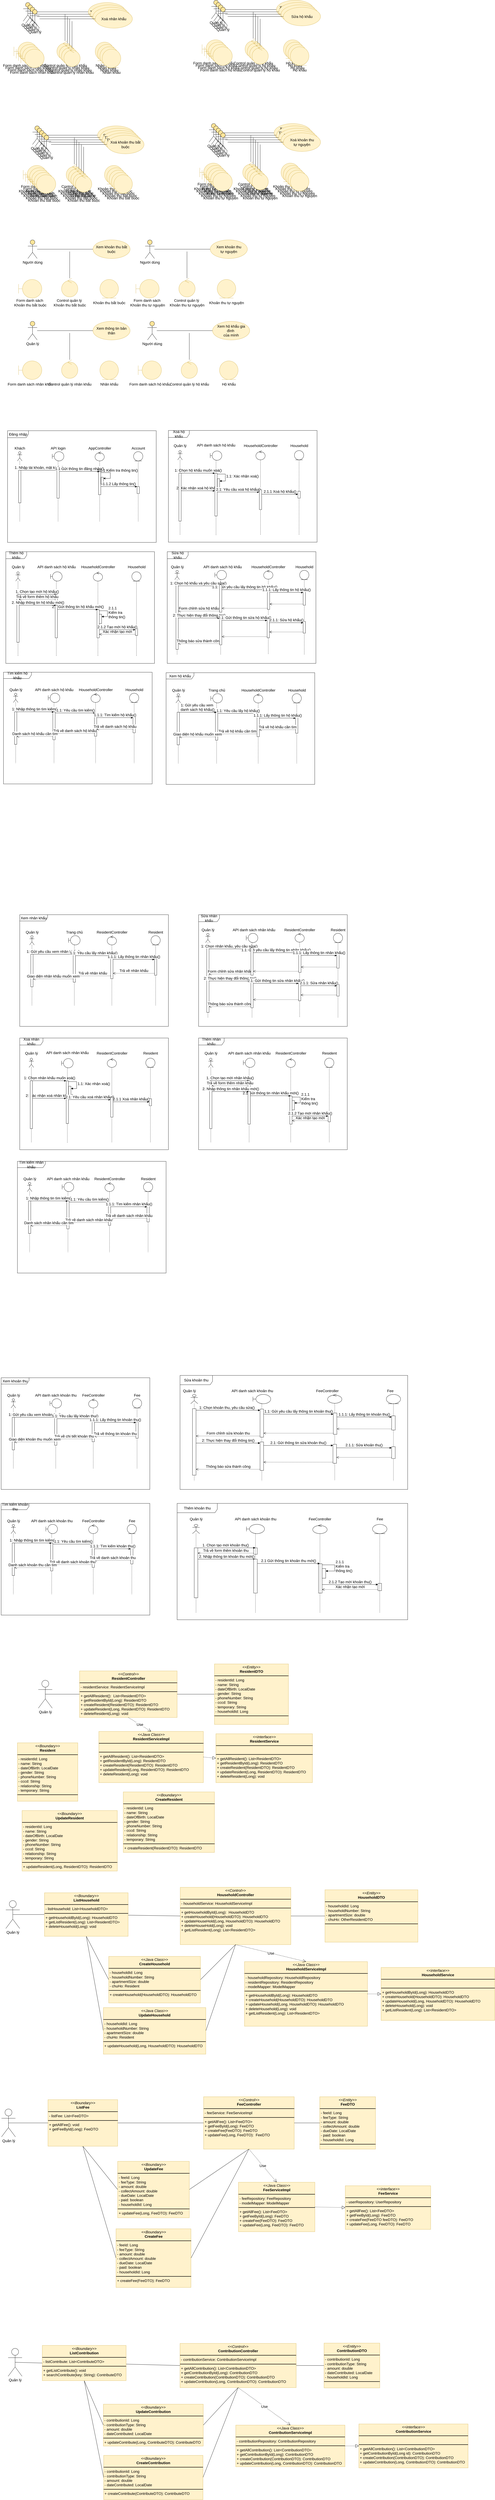 <mxfile version="25.0.3">
  <diagram name="Trang-1" id="zRRDC0jtDYadoKaqRwP1">
    <mxGraphModel dx="1500" dy="813" grid="1" gridSize="10" guides="1" tooltips="1" connect="1" arrows="1" fold="1" page="1" pageScale="1" pageWidth="827" pageHeight="1169" math="0" shadow="0">
      <root>
        <mxCell id="0" />
        <mxCell id="1" parent="0" />
        <mxCell id="1PbNTR2RCR1_KU1u348G-575" value="" style="group;fontSize=16;" parent="1" vertex="1" connectable="0">
          <mxGeometry x="755" y="2390" width="640" height="480" as="geometry" />
        </mxCell>
        <mxCell id="1PbNTR2RCR1_KU1u348G-589" value="" style="group;fontSize=16;" parent="1PbNTR2RCR1_KU1u348G-575" vertex="1" connectable="0">
          <mxGeometry x="370" y="50" width="150" height="391.82" as="geometry" />
        </mxCell>
        <mxCell id="1PbNTR2RCR1_KU1u348G-560" value="HouseholdController" style="text;html=1;align=center;verticalAlign=middle;resizable=0;points=[];autosize=1;strokeColor=none;fillColor=none;container=0;fontSize=16;" parent="1PbNTR2RCR1_KU1u348G-589" vertex="1">
          <mxGeometry x="-20" width="170" height="30" as="geometry" />
        </mxCell>
        <mxCell id="1PbNTR2RCR1_KU1u348G-635" value="" style="group;fontSize=16;" parent="1PbNTR2RCR1_KU1u348G-589" vertex="1" connectable="0">
          <mxGeometry x="45" y="28.184" width="40" height="363.636" as="geometry" />
        </mxCell>
        <mxCell id="1PbNTR2RCR1_KU1u348G-558" value="" style="shape=umlLifeline;perimeter=lifelinePerimeter;whiteSpace=wrap;html=1;container=0;dropTarget=0;collapsible=0;recursiveResize=0;outlineConnect=0;portConstraint=eastwest;newEdgeStyle={&quot;curved&quot;:0,&quot;rounded&quot;:0};participant=umlControl;fontSize=16;" parent="1PbNTR2RCR1_KU1u348G-635" vertex="1">
          <mxGeometry width="40" height="363.636" as="geometry" />
        </mxCell>
        <mxCell id="1PbNTR2RCR1_KU1u348G-612" value="" style="html=1;points=[[0,0,0,0,5],[0,1,0,0,-5],[1,0,0,0,5],[1,1,0,0,-5]];perimeter=orthogonalPerimeter;outlineConnect=0;targetShapes=umlLifeline;portConstraint=eastwest;newEdgeStyle={&quot;curved&quot;:0,&quot;rounded&quot;:0};fontSize=16;" parent="1PbNTR2RCR1_KU1u348G-558" vertex="1">
          <mxGeometry x="16" y="80" width="10" height="90" as="geometry" />
        </mxCell>
        <mxCell id="1PbNTR2RCR1_KU1u348G-632" value="" style="html=1;points=[[0,0,0,0,5],[0,1,0,0,-5],[1,0,0,0,5],[1,1,0,0,-5]];perimeter=orthogonalPerimeter;outlineConnect=0;targetShapes=umlLifeline;portConstraint=eastwest;newEdgeStyle={&quot;curved&quot;:0,&quot;rounded&quot;:0};fontSize=16;" parent="1PbNTR2RCR1_KU1u348G-635" vertex="1">
          <mxGeometry x="15" y="211.816" width="10" height="80" as="geometry" />
        </mxCell>
        <mxCell id="1PbNTR2RCR1_KU1u348G-550" value="Sửa hộ khẩu" style="shape=umlFrame;whiteSpace=wrap;html=1;pointerEvents=0;width=90;height=30;container=0;fontSize=16;" parent="1PbNTR2RCR1_KU1u348G-575" vertex="1">
          <mxGeometry width="640" height="480" as="geometry" />
        </mxCell>
        <mxCell id="1PbNTR2RCR1_KU1u348G-587" value="" style="group;fontSize=16;" parent="1PbNTR2RCR1_KU1u348G-575" vertex="1" connectable="0">
          <mxGeometry x="12.5" y="50" width="70" height="393.64" as="geometry" />
        </mxCell>
        <mxCell id="1PbNTR2RCR1_KU1u348G-564" value="" style="shape=umlLifeline;perimeter=lifelinePerimeter;whiteSpace=wrap;html=1;container=0;dropTarget=0;collapsible=0;recursiveResize=0;outlineConnect=0;portConstraint=eastwest;newEdgeStyle={&quot;curved&quot;:0,&quot;rounded&quot;:0};participant=umlActor;size=40;fontSize=16;" parent="1PbNTR2RCR1_KU1u348G-587" vertex="1">
          <mxGeometry x="20" y="30.004" width="20" height="363.636" as="geometry" />
        </mxCell>
        <mxCell id="1PbNTR2RCR1_KU1u348G-605" value="" style="html=1;points=[[0,0,0,0,5],[0,1,0,0,-5],[1,0,0,0,5],[1,1,0,0,-5]];perimeter=orthogonalPerimeter;outlineConnect=0;targetShapes=umlLifeline;portConstraint=eastwest;newEdgeStyle={&quot;curved&quot;:0,&quot;rounded&quot;:0};fontSize=16;" parent="1PbNTR2RCR1_KU1u348G-564" vertex="1">
          <mxGeometry x="5" y="60" width="10" height="280" as="geometry" />
        </mxCell>
        <mxCell id="1PbNTR2RCR1_KU1u348G-565" value="Quản lý" style="text;html=1;align=center;verticalAlign=middle;resizable=0;points=[];autosize=1;strokeColor=none;fillColor=none;container=0;fontSize=16;" parent="1PbNTR2RCR1_KU1u348G-587" vertex="1">
          <mxGeometry x="-10" width="80" height="30" as="geometry" />
        </mxCell>
        <mxCell id="1PbNTR2RCR1_KU1u348G-590" value="" style="group;fontSize=16;" parent="1PbNTR2RCR1_KU1u348G-575" vertex="1" connectable="0">
          <mxGeometry x="550" y="50" width="90" height="393.64" as="geometry" />
        </mxCell>
        <mxCell id="1PbNTR2RCR1_KU1u348G-555" value="" style="shape=umlLifeline;perimeter=lifelinePerimeter;whiteSpace=wrap;html=1;container=0;dropTarget=0;collapsible=0;recursiveResize=0;outlineConnect=0;portConstraint=eastwest;newEdgeStyle={&quot;curved&quot;:0,&quot;rounded&quot;:0};participant=umlEntity;fontSize=16;" parent="1PbNTR2RCR1_KU1u348G-590" vertex="1">
          <mxGeometry x="20" y="30.004" width="40" height="363.636" as="geometry" />
        </mxCell>
        <mxCell id="1PbNTR2RCR1_KU1u348G-615" value="" style="html=1;points=[[0,0,0,0,5],[0,1,0,0,-5],[1,0,0,0,5],[1,1,0,0,-5]];perimeter=orthogonalPerimeter;outlineConnect=0;targetShapes=umlLifeline;portConstraint=eastwest;newEdgeStyle={&quot;curved&quot;:0,&quot;rounded&quot;:0};fontSize=16;" parent="1PbNTR2RCR1_KU1u348G-555" vertex="1">
          <mxGeometry x="15" y="90" width="10" height="60" as="geometry" />
        </mxCell>
        <mxCell id="1PbNTR2RCR1_KU1u348G-636" value="" style="html=1;points=[[0,0,0,0,5],[0,1,0,0,-5],[1,0,0,0,5],[1,1,0,0,-5]];perimeter=orthogonalPerimeter;outlineConnect=0;targetShapes=umlLifeline;portConstraint=eastwest;newEdgeStyle={&quot;curved&quot;:0,&quot;rounded&quot;:0};fontSize=16;" parent="1PbNTR2RCR1_KU1u348G-555" vertex="1">
          <mxGeometry x="15" y="220" width="10" height="50" as="geometry" />
        </mxCell>
        <mxCell id="1PbNTR2RCR1_KU1u348G-556" value="Household" style="text;html=1;align=center;verticalAlign=middle;resizable=0;points=[];autosize=1;strokeColor=none;fillColor=none;container=0;fontSize=16;" parent="1PbNTR2RCR1_KU1u348G-590" vertex="1">
          <mxGeometry x="-10" width="100" height="30" as="geometry" />
        </mxCell>
        <mxCell id="1PbNTR2RCR1_KU1u348G-607" value="1: Chọn hộ khẩu và yêu cầu sửa()&amp;nbsp;&lt;span style=&quot;white-space: pre;&quot;&gt;&#x9;&lt;/span&gt;" style="html=1;verticalAlign=bottom;endArrow=block;curved=0;rounded=0;entryX=0;entryY=0;entryDx=0;entryDy=5;fontSize=16;" parent="1PbNTR2RCR1_KU1u348G-575" source="1PbNTR2RCR1_KU1u348G-605" target="1PbNTR2RCR1_KU1u348G-606" edge="1">
          <mxGeometry relative="1" as="geometry">
            <mxPoint x="112.5" y="146.82" as="sourcePoint" />
          </mxGeometry>
        </mxCell>
        <mxCell id="1PbNTR2RCR1_KU1u348G-608" value="Form chỉnh sửa hộ khẩu" style="html=1;verticalAlign=bottom;endArrow=open;dashed=1;endSize=8;curved=0;rounded=0;exitX=0;exitY=1;exitDx=0;exitDy=-5;fontSize=16;" parent="1PbNTR2RCR1_KU1u348G-575" source="1PbNTR2RCR1_KU1u348G-606" target="1PbNTR2RCR1_KU1u348G-605" edge="1">
          <mxGeometry relative="1" as="geometry">
            <mxPoint x="112.5" y="216.82" as="targetPoint" />
          </mxGeometry>
        </mxCell>
        <mxCell id="1PbNTR2RCR1_KU1u348G-613" value="1.1: Gửi yêu cầu lấy thông tin hộ khẩu()" style="html=1;verticalAlign=bottom;endArrow=block;curved=0;rounded=0;entryX=0;entryY=0;entryDx=0;entryDy=5;fontSize=16;" parent="1PbNTR2RCR1_KU1u348G-575" source="1PbNTR2RCR1_KU1u348G-606" target="1PbNTR2RCR1_KU1u348G-612" edge="1">
          <mxGeometry relative="1" as="geometry">
            <mxPoint x="322.5" y="155" as="sourcePoint" />
          </mxGeometry>
        </mxCell>
        <mxCell id="1PbNTR2RCR1_KU1u348G-614" value="" style="html=1;verticalAlign=bottom;endArrow=open;dashed=1;endSize=8;curved=0;rounded=0;exitX=0;exitY=1;exitDx=0;exitDy=-5;fontSize=16;" parent="1PbNTR2RCR1_KU1u348G-575" source="1PbNTR2RCR1_KU1u348G-612" target="1PbNTR2RCR1_KU1u348G-606" edge="1">
          <mxGeometry x="-0.002" relative="1" as="geometry">
            <mxPoint x="322.5" y="225" as="targetPoint" />
            <mxPoint as="offset" />
          </mxGeometry>
        </mxCell>
        <mxCell id="1PbNTR2RCR1_KU1u348G-616" value="1.1.1: Lấy thông tin hộ khẩu()" style="html=1;verticalAlign=bottom;endArrow=block;curved=0;rounded=0;entryX=0;entryY=0;entryDx=0;entryDy=5;fontSize=16;" parent="1PbNTR2RCR1_KU1u348G-575" source="1PbNTR2RCR1_KU1u348G-612" target="1PbNTR2RCR1_KU1u348G-615" edge="1">
          <mxGeometry relative="1" as="geometry">
            <mxPoint x="487.5" y="168.18" as="sourcePoint" />
          </mxGeometry>
        </mxCell>
        <mxCell id="1PbNTR2RCR1_KU1u348G-617" value="" style="html=1;verticalAlign=bottom;endArrow=open;dashed=1;endSize=8;curved=0;rounded=0;exitX=0;exitY=1;exitDx=0;exitDy=-5;fontSize=16;" parent="1PbNTR2RCR1_KU1u348G-575" source="1PbNTR2RCR1_KU1u348G-615" target="1PbNTR2RCR1_KU1u348G-612" edge="1">
          <mxGeometry relative="1" as="geometry">
            <mxPoint x="487.5" y="238.18" as="targetPoint" />
          </mxGeometry>
        </mxCell>
        <mxCell id="1PbNTR2RCR1_KU1u348G-624" value="Thông báo sửa thành công" style="html=1;verticalAlign=bottom;endArrow=open;dashed=1;endSize=8;curved=0;rounded=0;exitX=0;exitY=1;exitDx=0;exitDy=-5;fontSize=16;" parent="1PbNTR2RCR1_KU1u348G-575" source="1PbNTR2RCR1_KU1u348G-622" target="1PbNTR2RCR1_KU1u348G-605" edge="1">
          <mxGeometry relative="1" as="geometry">
            <mxPoint x="155" y="375" as="targetPoint" />
          </mxGeometry>
        </mxCell>
        <mxCell id="1PbNTR2RCR1_KU1u348G-588" value="" style="group;fontSize=16;" parent="1PbNTR2RCR1_KU1u348G-575" vertex="1" connectable="0">
          <mxGeometry x="192.5" y="50.0" width="140" height="393.64" as="geometry" />
        </mxCell>
        <mxCell id="1PbNTR2RCR1_KU1u348G-570" value="API danh sách hộ khẩu" style="text;html=1;align=center;verticalAlign=middle;resizable=0;points=[];autosize=1;strokeColor=none;fillColor=none;container=0;fontSize=16;" parent="1PbNTR2RCR1_KU1u348G-588" vertex="1">
          <mxGeometry x="-50" width="190" height="30" as="geometry" />
        </mxCell>
        <mxCell id="1PbNTR2RCR1_KU1u348G-609" value="" style="group;fontSize=16;" parent="1PbNTR2RCR1_KU1u348G-588" vertex="1" connectable="0">
          <mxGeometry x="12.5" y="30.004" width="50" height="363.636" as="geometry" />
        </mxCell>
        <mxCell id="1PbNTR2RCR1_KU1u348G-625" value="" style="group;fontSize=16;" parent="1PbNTR2RCR1_KU1u348G-609" vertex="1" connectable="0">
          <mxGeometry width="50" height="363.636" as="geometry" />
        </mxCell>
        <mxCell id="1PbNTR2RCR1_KU1u348G-568" value="" style="shape=umlLifeline;perimeter=lifelinePerimeter;whiteSpace=wrap;html=1;container=0;dropTarget=0;collapsible=0;recursiveResize=0;outlineConnect=0;portConstraint=eastwest;newEdgeStyle={&quot;curved&quot;:0,&quot;rounded&quot;:0};participant=umlBoundary;fontSize=16;" parent="1PbNTR2RCR1_KU1u348G-625" vertex="1">
          <mxGeometry width="50" height="363.636" as="geometry" />
        </mxCell>
        <mxCell id="1PbNTR2RCR1_KU1u348G-622" value="" style="html=1;points=[[0,0,0,0,5],[0,1,0,0,-5],[1,0,0,0,5],[1,1,0,0,-5]];perimeter=orthogonalPerimeter;outlineConnect=0;targetShapes=umlLifeline;portConstraint=eastwest;newEdgeStyle={&quot;curved&quot;:0,&quot;rounded&quot;:0};fontSize=16;" parent="1PbNTR2RCR1_KU1u348G-568" vertex="1">
          <mxGeometry x="20" y="200" width="10" height="120" as="geometry" />
        </mxCell>
        <mxCell id="1PbNTR2RCR1_KU1u348G-606" value="" style="html=1;points=[[0,0,0,0,5],[0,1,0,0,-5],[1,0,0,0,5],[1,1,0,0,-5]];perimeter=orthogonalPerimeter;outlineConnect=0;targetShapes=umlLifeline;portConstraint=eastwest;newEdgeStyle={&quot;curved&quot;:0,&quot;rounded&quot;:0};fontSize=16;" parent="1PbNTR2RCR1_KU1u348G-625" vertex="1">
          <mxGeometry x="20" y="61.82" width="10" height="118.18" as="geometry" />
        </mxCell>
        <mxCell id="1PbNTR2RCR1_KU1u348G-623" value="2: Thực hiện thay đổi thông tin()" style="html=1;verticalAlign=bottom;endArrow=block;curved=0;rounded=0;entryX=0;entryY=0;entryDx=0;entryDy=5;fontSize=16;" parent="1PbNTR2RCR1_KU1u348G-575" source="1PbNTR2RCR1_KU1u348G-605" target="1PbNTR2RCR1_KU1u348G-622" edge="1">
          <mxGeometry relative="1" as="geometry">
            <mxPoint x="155" y="305" as="sourcePoint" />
          </mxGeometry>
        </mxCell>
        <mxCell id="1PbNTR2RCR1_KU1u348G-633" value="2.1: Gửi thông tin sửa hộ khẩu()" style="html=1;verticalAlign=bottom;endArrow=block;curved=0;rounded=0;entryX=0;entryY=0;entryDx=0;entryDy=5;fontSize=16;" parent="1PbNTR2RCR1_KU1u348G-575" source="1PbNTR2RCR1_KU1u348G-622" target="1PbNTR2RCR1_KU1u348G-632" edge="1">
          <mxGeometry relative="1" as="geometry">
            <mxPoint x="350" y="295" as="sourcePoint" />
          </mxGeometry>
        </mxCell>
        <mxCell id="1PbNTR2RCR1_KU1u348G-634" value="" style="html=1;verticalAlign=bottom;endArrow=open;dashed=1;endSize=8;curved=0;rounded=0;exitX=0;exitY=1;exitDx=0;exitDy=-5;fontSize=16;" parent="1PbNTR2RCR1_KU1u348G-575" source="1PbNTR2RCR1_KU1u348G-632" target="1PbNTR2RCR1_KU1u348G-622" edge="1">
          <mxGeometry relative="1" as="geometry">
            <mxPoint x="350" y="365" as="targetPoint" />
          </mxGeometry>
        </mxCell>
        <mxCell id="1PbNTR2RCR1_KU1u348G-637" value="2.1.1: Sửa hộ khẩu()" style="html=1;verticalAlign=bottom;endArrow=block;curved=0;rounded=0;entryX=0;entryY=0;entryDx=0;entryDy=5;fontSize=16;" parent="1PbNTR2RCR1_KU1u348G-575" source="1PbNTR2RCR1_KU1u348G-632" target="1PbNTR2RCR1_KU1u348G-636" edge="1">
          <mxGeometry relative="1" as="geometry">
            <mxPoint x="515" y="295" as="sourcePoint" />
          </mxGeometry>
        </mxCell>
        <mxCell id="1PbNTR2RCR1_KU1u348G-638" value="" style="html=1;verticalAlign=bottom;endArrow=open;dashed=1;endSize=8;curved=0;rounded=0;exitX=0;exitY=1;exitDx=0;exitDy=-5;fontSize=16;" parent="1PbNTR2RCR1_KU1u348G-575" source="1PbNTR2RCR1_KU1u348G-636" target="1PbNTR2RCR1_KU1u348G-632" edge="1">
          <mxGeometry relative="1" as="geometry">
            <mxPoint x="515" y="365" as="targetPoint" />
          </mxGeometry>
        </mxCell>
        <mxCell id="1PbNTR2RCR1_KU1u348G-18" value="" style="group;fontSize=16;" parent="1" vertex="1" connectable="0">
          <mxGeometry x="60" y="30" width="515" height="285" as="geometry" />
        </mxCell>
        <mxCell id="1PbNTR2RCR1_KU1u348G-19" style="edgeStyle=orthogonalEdgeStyle;rounded=0;orthogonalLoop=1;jettySize=auto;html=1;endArrow=none;endFill=0;fontSize=16;" parent="1PbNTR2RCR1_KU1u348G-18" source="1PbNTR2RCR1_KU1u348G-20" target="1PbNTR2RCR1_KU1u348G-21" edge="1">
          <mxGeometry relative="1" as="geometry" />
        </mxCell>
        <mxCell id="1PbNTR2RCR1_KU1u348G-20" value="Quản lý" style="shape=umlActor;verticalLabelPosition=bottom;verticalAlign=top;html=1;outlineConnect=0;fillColor=#FFE599;fontSize=16;" parent="1PbNTR2RCR1_KU1u348G-18" vertex="1">
          <mxGeometry x="75" width="40" height="80" as="geometry" />
        </mxCell>
        <mxCell id="1PbNTR2RCR1_KU1u348G-21" value="Tìm kiếm nhân khẩu" style="ellipse;whiteSpace=wrap;html=1;fillColor=#fff2cc;strokeColor=#d6b656;fontSize=16;" parent="1PbNTR2RCR1_KU1u348G-18" vertex="1">
          <mxGeometry x="355" width="160" height="80" as="geometry" />
        </mxCell>
        <mxCell id="1PbNTR2RCR1_KU1u348G-22" value="" style="group;fontSize=16;" parent="1PbNTR2RCR1_KU1u348G-18" vertex="1" connectable="0">
          <mxGeometry x="175" y="50" width="185" height="235" as="geometry" />
        </mxCell>
        <mxCell id="1PbNTR2RCR1_KU1u348G-23" value="" style="line;strokeWidth=1;rotatable=0;dashed=0;labelPosition=right;align=left;verticalAlign=middle;spacingTop=0;spacingLeft=6;points=[];portConstraint=eastwest;flipV=0;flipH=0;direction=south;container=0;fontSize=16;" parent="1PbNTR2RCR1_KU1u348G-22" vertex="1">
          <mxGeometry x="75" width="10" height="115" as="geometry" />
        </mxCell>
        <mxCell id="1PbNTR2RCR1_KU1u348G-24" value="" style="ellipse;shape=umlControl;whiteSpace=wrap;html=1;container=0;fillColor=#fff2cc;strokeColor=#d6b656;fontSize=16;" parent="1PbNTR2RCR1_KU1u348G-22" vertex="1">
          <mxGeometry x="45" y="115" width="70" height="80" as="geometry" />
        </mxCell>
        <mxCell id="1PbNTR2RCR1_KU1u348G-25" value="Control quản lý nhân khẩu" style="text;html=1;align=center;verticalAlign=middle;resizable=0;points=[];autosize=1;strokeColor=none;fillColor=none;container=0;fontSize=16;" parent="1PbNTR2RCR1_KU1u348G-22" vertex="1">
          <mxGeometry x="-25" y="205" width="210" height="30" as="geometry" />
        </mxCell>
        <mxCell id="1PbNTR2RCR1_KU1u348G-26" value="" style="group;fontSize=16;" parent="1PbNTR2RCR1_KU1u348G-18" vertex="1" connectable="0">
          <mxGeometry x="385" y="170" width="90" height="115" as="geometry" />
        </mxCell>
        <mxCell id="1PbNTR2RCR1_KU1u348G-27" value="" style="ellipse;shape=umlEntity;whiteSpace=wrap;html=1;fillColor=#fff2cc;strokeColor=#d6b656;fontSize=16;" parent="1PbNTR2RCR1_KU1u348G-26" vertex="1">
          <mxGeometry width="80" height="80" as="geometry" />
        </mxCell>
        <mxCell id="1PbNTR2RCR1_KU1u348G-28" value="Nhân khẩu" style="text;html=1;align=center;verticalAlign=middle;resizable=0;points=[];autosize=1;strokeColor=none;fillColor=none;fontSize=16;" parent="1PbNTR2RCR1_KU1u348G-26" vertex="1">
          <mxGeometry x="-10" y="85" width="100" height="30" as="geometry" />
        </mxCell>
        <mxCell id="1PbNTR2RCR1_KU1u348G-29" value="" style="group;fontSize=16;" parent="1PbNTR2RCR1_KU1u348G-18" vertex="1" connectable="0">
          <mxGeometry y="170" width="195" height="115" as="geometry" />
        </mxCell>
        <mxCell id="1PbNTR2RCR1_KU1u348G-30" value="" style="shape=umlBoundary;whiteSpace=wrap;html=1;fillColor=#fff2cc;strokeColor=#d6b656;fontSize=16;" parent="1PbNTR2RCR1_KU1u348G-29" vertex="1">
          <mxGeometry x="35" width="100" height="80" as="geometry" />
        </mxCell>
        <mxCell id="1PbNTR2RCR1_KU1u348G-31" value="Form danh sách nhân khẩu" style="text;html=1;align=center;verticalAlign=middle;resizable=0;points=[];autosize=1;strokeColor=none;fillColor=none;fontSize=16;" parent="1PbNTR2RCR1_KU1u348G-29" vertex="1">
          <mxGeometry x="-25" y="85" width="220" height="30" as="geometry" />
        </mxCell>
        <mxCell id="1PbNTR2RCR1_KU1u348G-144" value="" style="group;fontSize=16;" parent="1" vertex="1" connectable="0">
          <mxGeometry x="70" y="40" width="515" height="285" as="geometry" />
        </mxCell>
        <mxCell id="1PbNTR2RCR1_KU1u348G-145" style="edgeStyle=orthogonalEdgeStyle;rounded=0;orthogonalLoop=1;jettySize=auto;html=1;endArrow=none;endFill=0;fontSize=16;" parent="1PbNTR2RCR1_KU1u348G-144" source="1PbNTR2RCR1_KU1u348G-146" target="1PbNTR2RCR1_KU1u348G-147" edge="1">
          <mxGeometry relative="1" as="geometry" />
        </mxCell>
        <mxCell id="1PbNTR2RCR1_KU1u348G-146" value="Quản lý" style="shape=umlActor;verticalLabelPosition=bottom;verticalAlign=top;html=1;outlineConnect=0;fillColor=#FFE599;fontSize=16;" parent="1PbNTR2RCR1_KU1u348G-144" vertex="1">
          <mxGeometry x="75" width="40" height="80" as="geometry" />
        </mxCell>
        <mxCell id="1PbNTR2RCR1_KU1u348G-147" value="Thêm nhân khẩu" style="ellipse;whiteSpace=wrap;html=1;fillColor=#fff2cc;strokeColor=#d6b656;fontSize=16;" parent="1PbNTR2RCR1_KU1u348G-144" vertex="1">
          <mxGeometry x="355" width="160" height="80" as="geometry" />
        </mxCell>
        <mxCell id="1PbNTR2RCR1_KU1u348G-148" value="" style="group;fontSize=16;" parent="1PbNTR2RCR1_KU1u348G-144" vertex="1" connectable="0">
          <mxGeometry x="175" y="50" width="185" height="235" as="geometry" />
        </mxCell>
        <mxCell id="1PbNTR2RCR1_KU1u348G-149" value="" style="line;strokeWidth=1;rotatable=0;dashed=0;labelPosition=right;align=left;verticalAlign=middle;spacingTop=0;spacingLeft=6;points=[];portConstraint=eastwest;flipV=0;flipH=0;direction=south;container=0;fontSize=16;" parent="1PbNTR2RCR1_KU1u348G-148" vertex="1">
          <mxGeometry x="75" width="10" height="115" as="geometry" />
        </mxCell>
        <mxCell id="1PbNTR2RCR1_KU1u348G-150" value="" style="ellipse;shape=umlControl;whiteSpace=wrap;html=1;container=0;fillColor=#fff2cc;strokeColor=#d6b656;fontSize=16;" parent="1PbNTR2RCR1_KU1u348G-148" vertex="1">
          <mxGeometry x="45" y="115" width="70" height="80" as="geometry" />
        </mxCell>
        <mxCell id="1PbNTR2RCR1_KU1u348G-151" value="Control quản lý nhân khẩu" style="text;html=1;align=center;verticalAlign=middle;resizable=0;points=[];autosize=1;strokeColor=none;fillColor=none;container=0;fontSize=16;" parent="1PbNTR2RCR1_KU1u348G-148" vertex="1">
          <mxGeometry x="-25" y="205" width="210" height="30" as="geometry" />
        </mxCell>
        <mxCell id="1PbNTR2RCR1_KU1u348G-152" value="" style="group;fontSize=16;" parent="1PbNTR2RCR1_KU1u348G-144" vertex="1" connectable="0">
          <mxGeometry x="385" y="170" width="90" height="115" as="geometry" />
        </mxCell>
        <mxCell id="1PbNTR2RCR1_KU1u348G-153" value="" style="ellipse;shape=umlEntity;whiteSpace=wrap;html=1;fillColor=#fff2cc;strokeColor=#d6b656;fontSize=16;" parent="1PbNTR2RCR1_KU1u348G-152" vertex="1">
          <mxGeometry width="80" height="80" as="geometry" />
        </mxCell>
        <mxCell id="1PbNTR2RCR1_KU1u348G-154" value="Nhân khẩu" style="text;html=1;align=center;verticalAlign=middle;resizable=0;points=[];autosize=1;strokeColor=none;fillColor=none;fontSize=16;" parent="1PbNTR2RCR1_KU1u348G-152" vertex="1">
          <mxGeometry x="-10" y="85" width="100" height="30" as="geometry" />
        </mxCell>
        <mxCell id="1PbNTR2RCR1_KU1u348G-155" value="" style="group;fontSize=16;" parent="1PbNTR2RCR1_KU1u348G-144" vertex="1" connectable="0">
          <mxGeometry y="170" width="195" height="115" as="geometry" />
        </mxCell>
        <mxCell id="1PbNTR2RCR1_KU1u348G-156" value="" style="shape=umlBoundary;whiteSpace=wrap;html=1;fillColor=#fff2cc;strokeColor=#d6b656;fontSize=16;" parent="1PbNTR2RCR1_KU1u348G-155" vertex="1">
          <mxGeometry x="35" width="100" height="80" as="geometry" />
        </mxCell>
        <mxCell id="1PbNTR2RCR1_KU1u348G-157" value="Form danh sách nhân khẩu" style="text;html=1;align=center;verticalAlign=middle;resizable=0;points=[];autosize=1;strokeColor=none;fillColor=none;fontSize=16;" parent="1PbNTR2RCR1_KU1u348G-155" vertex="1">
          <mxGeometry x="-25" y="85" width="220" height="30" as="geometry" />
        </mxCell>
        <mxCell id="1PbNTR2RCR1_KU1u348G-158" value="" style="group;fontSize=16;" parent="1" vertex="1" connectable="0">
          <mxGeometry x="80" y="50" width="515" height="285" as="geometry" />
        </mxCell>
        <mxCell id="1PbNTR2RCR1_KU1u348G-159" style="edgeStyle=orthogonalEdgeStyle;rounded=0;orthogonalLoop=1;jettySize=auto;html=1;endArrow=none;endFill=0;fontSize=16;" parent="1PbNTR2RCR1_KU1u348G-158" source="1PbNTR2RCR1_KU1u348G-160" target="1PbNTR2RCR1_KU1u348G-161" edge="1">
          <mxGeometry relative="1" as="geometry" />
        </mxCell>
        <mxCell id="1PbNTR2RCR1_KU1u348G-160" value="Quản lý" style="shape=umlActor;verticalLabelPosition=bottom;verticalAlign=top;html=1;outlineConnect=0;fillColor=#FFE599;fontSize=16;" parent="1PbNTR2RCR1_KU1u348G-158" vertex="1">
          <mxGeometry x="75" width="40" height="80" as="geometry" />
        </mxCell>
        <mxCell id="1PbNTR2RCR1_KU1u348G-161" value="Sửa nhân khẩu" style="ellipse;whiteSpace=wrap;html=1;fillColor=#fff2cc;strokeColor=#d6b656;fontSize=16;" parent="1PbNTR2RCR1_KU1u348G-158" vertex="1">
          <mxGeometry x="355" width="160" height="80" as="geometry" />
        </mxCell>
        <mxCell id="1PbNTR2RCR1_KU1u348G-162" value="" style="group;fontSize=16;" parent="1PbNTR2RCR1_KU1u348G-158" vertex="1" connectable="0">
          <mxGeometry x="175" y="50" width="185" height="235" as="geometry" />
        </mxCell>
        <mxCell id="1PbNTR2RCR1_KU1u348G-163" value="" style="line;strokeWidth=1;rotatable=0;dashed=0;labelPosition=right;align=left;verticalAlign=middle;spacingTop=0;spacingLeft=6;points=[];portConstraint=eastwest;flipV=0;flipH=0;direction=south;container=0;fontSize=16;" parent="1PbNTR2RCR1_KU1u348G-162" vertex="1">
          <mxGeometry x="75" width="10" height="115" as="geometry" />
        </mxCell>
        <mxCell id="1PbNTR2RCR1_KU1u348G-164" value="" style="ellipse;shape=umlControl;whiteSpace=wrap;html=1;container=0;fillColor=#fff2cc;strokeColor=#d6b656;fontSize=16;" parent="1PbNTR2RCR1_KU1u348G-162" vertex="1">
          <mxGeometry x="45" y="115" width="70" height="80" as="geometry" />
        </mxCell>
        <mxCell id="1PbNTR2RCR1_KU1u348G-165" value="Control quản lý nhân khẩu" style="text;html=1;align=center;verticalAlign=middle;resizable=0;points=[];autosize=1;strokeColor=none;fillColor=none;container=0;fontSize=16;" parent="1PbNTR2RCR1_KU1u348G-162" vertex="1">
          <mxGeometry x="-25" y="205" width="210" height="30" as="geometry" />
        </mxCell>
        <mxCell id="1PbNTR2RCR1_KU1u348G-166" value="" style="group;fontSize=16;" parent="1PbNTR2RCR1_KU1u348G-158" vertex="1" connectable="0">
          <mxGeometry x="385" y="170" width="90" height="115" as="geometry" />
        </mxCell>
        <mxCell id="1PbNTR2RCR1_KU1u348G-167" value="" style="ellipse;shape=umlEntity;whiteSpace=wrap;html=1;fillColor=#fff2cc;strokeColor=#d6b656;fontSize=16;" parent="1PbNTR2RCR1_KU1u348G-166" vertex="1">
          <mxGeometry width="80" height="80" as="geometry" />
        </mxCell>
        <mxCell id="1PbNTR2RCR1_KU1u348G-168" value="Nhân khẩu" style="text;html=1;align=center;verticalAlign=middle;resizable=0;points=[];autosize=1;strokeColor=none;fillColor=none;fontSize=16;" parent="1PbNTR2RCR1_KU1u348G-166" vertex="1">
          <mxGeometry x="-10" y="85" width="100" height="30" as="geometry" />
        </mxCell>
        <mxCell id="1PbNTR2RCR1_KU1u348G-169" value="" style="group;fontSize=16;" parent="1PbNTR2RCR1_KU1u348G-158" vertex="1" connectable="0">
          <mxGeometry y="170" width="195" height="115" as="geometry" />
        </mxCell>
        <mxCell id="1PbNTR2RCR1_KU1u348G-170" value="" style="shape=umlBoundary;whiteSpace=wrap;html=1;fillColor=#fff2cc;strokeColor=#d6b656;fontSize=16;" parent="1PbNTR2RCR1_KU1u348G-169" vertex="1">
          <mxGeometry x="35" width="100" height="80" as="geometry" />
        </mxCell>
        <mxCell id="1PbNTR2RCR1_KU1u348G-171" value="Form danh sách nhân khẩu" style="text;html=1;align=center;verticalAlign=middle;resizable=0;points=[];autosize=1;strokeColor=none;fillColor=none;fontSize=16;" parent="1PbNTR2RCR1_KU1u348G-169" vertex="1">
          <mxGeometry x="-25" y="85" width="220" height="30" as="geometry" />
        </mxCell>
        <mxCell id="1PbNTR2RCR1_KU1u348G-172" value="" style="group;fontSize=16;" parent="1" vertex="1" connectable="0">
          <mxGeometry x="90" y="60" width="515" height="285" as="geometry" />
        </mxCell>
        <mxCell id="1PbNTR2RCR1_KU1u348G-173" style="edgeStyle=orthogonalEdgeStyle;rounded=0;orthogonalLoop=1;jettySize=auto;html=1;endArrow=none;endFill=0;fontSize=16;" parent="1PbNTR2RCR1_KU1u348G-172" source="1PbNTR2RCR1_KU1u348G-174" target="1PbNTR2RCR1_KU1u348G-175" edge="1">
          <mxGeometry relative="1" as="geometry" />
        </mxCell>
        <mxCell id="1PbNTR2RCR1_KU1u348G-174" value="Quản lý" style="shape=umlActor;verticalLabelPosition=bottom;verticalAlign=top;html=1;outlineConnect=0;fillColor=#FFE599;fontSize=16;" parent="1PbNTR2RCR1_KU1u348G-172" vertex="1">
          <mxGeometry x="75" width="40" height="80" as="geometry" />
        </mxCell>
        <mxCell id="1PbNTR2RCR1_KU1u348G-175" value="Xoá nhân khẩu" style="ellipse;whiteSpace=wrap;html=1;fillColor=#fff2cc;strokeColor=#d6b656;fontSize=16;" parent="1PbNTR2RCR1_KU1u348G-172" vertex="1">
          <mxGeometry x="355" width="160" height="80" as="geometry" />
        </mxCell>
        <mxCell id="1PbNTR2RCR1_KU1u348G-176" value="" style="group;fontSize=16;" parent="1PbNTR2RCR1_KU1u348G-172" vertex="1" connectable="0">
          <mxGeometry x="175" y="50" width="185" height="235" as="geometry" />
        </mxCell>
        <mxCell id="1PbNTR2RCR1_KU1u348G-177" value="" style="line;strokeWidth=1;rotatable=0;dashed=0;labelPosition=right;align=left;verticalAlign=middle;spacingTop=0;spacingLeft=6;points=[];portConstraint=eastwest;flipV=0;flipH=0;direction=south;container=0;fontSize=16;" parent="1PbNTR2RCR1_KU1u348G-176" vertex="1">
          <mxGeometry x="75" width="10" height="115" as="geometry" />
        </mxCell>
        <mxCell id="1PbNTR2RCR1_KU1u348G-178" value="" style="ellipse;shape=umlControl;whiteSpace=wrap;html=1;container=0;fillColor=#fff2cc;strokeColor=#d6b656;fontSize=16;" parent="1PbNTR2RCR1_KU1u348G-176" vertex="1">
          <mxGeometry x="45" y="115" width="70" height="80" as="geometry" />
        </mxCell>
        <mxCell id="1PbNTR2RCR1_KU1u348G-179" value="Control quản lý nhân khẩu" style="text;html=1;align=center;verticalAlign=middle;resizable=0;points=[];autosize=1;strokeColor=none;fillColor=none;container=0;fontSize=16;" parent="1PbNTR2RCR1_KU1u348G-176" vertex="1">
          <mxGeometry x="-25" y="205" width="210" height="30" as="geometry" />
        </mxCell>
        <mxCell id="1PbNTR2RCR1_KU1u348G-180" value="" style="group;fontSize=16;" parent="1PbNTR2RCR1_KU1u348G-172" vertex="1" connectable="0">
          <mxGeometry x="385" y="170" width="90" height="115" as="geometry" />
        </mxCell>
        <mxCell id="1PbNTR2RCR1_KU1u348G-181" value="" style="ellipse;shape=umlEntity;whiteSpace=wrap;html=1;fillColor=#fff2cc;strokeColor=#d6b656;fontSize=16;" parent="1PbNTR2RCR1_KU1u348G-180" vertex="1">
          <mxGeometry width="80" height="80" as="geometry" />
        </mxCell>
        <mxCell id="1PbNTR2RCR1_KU1u348G-182" value="Nhân khẩu" style="text;html=1;align=center;verticalAlign=middle;resizable=0;points=[];autosize=1;strokeColor=none;fillColor=none;fontSize=16;" parent="1PbNTR2RCR1_KU1u348G-180" vertex="1">
          <mxGeometry x="-10" y="85" width="100" height="30" as="geometry" />
        </mxCell>
        <mxCell id="1PbNTR2RCR1_KU1u348G-183" value="" style="group;fontSize=16;" parent="1PbNTR2RCR1_KU1u348G-172" vertex="1" connectable="0">
          <mxGeometry y="170" width="195" height="115" as="geometry" />
        </mxCell>
        <mxCell id="1PbNTR2RCR1_KU1u348G-184" value="" style="shape=umlBoundary;whiteSpace=wrap;html=1;fillColor=#fff2cc;strokeColor=#d6b656;fontSize=16;" parent="1PbNTR2RCR1_KU1u348G-183" vertex="1">
          <mxGeometry x="35" width="100" height="80" as="geometry" />
        </mxCell>
        <mxCell id="1PbNTR2RCR1_KU1u348G-185" value="Form danh sách nhân khẩu" style="text;html=1;align=center;verticalAlign=middle;resizable=0;points=[];autosize=1;strokeColor=none;fillColor=none;fontSize=16;" parent="1PbNTR2RCR1_KU1u348G-183" vertex="1">
          <mxGeometry x="-25" y="85" width="220" height="30" as="geometry" />
        </mxCell>
        <mxCell id="1PbNTR2RCR1_KU1u348G-186" value="" style="group;fontSize=16;" parent="1" vertex="1" connectable="0">
          <mxGeometry x="80" y="1400" width="515" height="285" as="geometry" />
        </mxCell>
        <mxCell id="1PbNTR2RCR1_KU1u348G-187" style="edgeStyle=orthogonalEdgeStyle;rounded=0;orthogonalLoop=1;jettySize=auto;html=1;endArrow=none;endFill=0;fontSize=16;" parent="1PbNTR2RCR1_KU1u348G-186" source="1PbNTR2RCR1_KU1u348G-188" target="1PbNTR2RCR1_KU1u348G-189" edge="1">
          <mxGeometry relative="1" as="geometry" />
        </mxCell>
        <mxCell id="1PbNTR2RCR1_KU1u348G-188" value="Quản lý" style="shape=umlActor;verticalLabelPosition=bottom;verticalAlign=top;html=1;outlineConnect=0;fillColor=#FFE599;fontSize=16;" parent="1PbNTR2RCR1_KU1u348G-186" vertex="1">
          <mxGeometry x="75" width="40" height="80" as="geometry" />
        </mxCell>
        <mxCell id="1PbNTR2RCR1_KU1u348G-189" value="Xem thông tin bản thân" style="ellipse;whiteSpace=wrap;html=1;fillColor=#fff2cc;strokeColor=#d6b656;fontSize=16;" parent="1PbNTR2RCR1_KU1u348G-186" vertex="1">
          <mxGeometry x="355" width="160" height="80" as="geometry" />
        </mxCell>
        <mxCell id="1PbNTR2RCR1_KU1u348G-190" value="" style="group;fontSize=16;" parent="1PbNTR2RCR1_KU1u348G-186" vertex="1" connectable="0">
          <mxGeometry x="175" y="50" width="185" height="235" as="geometry" />
        </mxCell>
        <mxCell id="1PbNTR2RCR1_KU1u348G-191" value="" style="line;strokeWidth=1;rotatable=0;dashed=0;labelPosition=right;align=left;verticalAlign=middle;spacingTop=0;spacingLeft=6;points=[];portConstraint=eastwest;flipV=0;flipH=0;direction=south;container=0;fontSize=16;" parent="1PbNTR2RCR1_KU1u348G-190" vertex="1">
          <mxGeometry x="75" width="10" height="115" as="geometry" />
        </mxCell>
        <mxCell id="1PbNTR2RCR1_KU1u348G-192" value="" style="ellipse;shape=umlControl;whiteSpace=wrap;html=1;container=0;fillColor=#fff2cc;strokeColor=#d6b656;fontSize=16;" parent="1PbNTR2RCR1_KU1u348G-190" vertex="1">
          <mxGeometry x="45" y="115" width="70" height="80" as="geometry" />
        </mxCell>
        <mxCell id="1PbNTR2RCR1_KU1u348G-193" value="Control quản lý nhân khẩu" style="text;html=1;align=center;verticalAlign=middle;resizable=0;points=[];autosize=1;strokeColor=none;fillColor=none;container=0;fontSize=16;" parent="1PbNTR2RCR1_KU1u348G-190" vertex="1">
          <mxGeometry x="-25" y="205" width="210" height="30" as="geometry" />
        </mxCell>
        <mxCell id="1PbNTR2RCR1_KU1u348G-194" value="" style="group;fontSize=16;" parent="1PbNTR2RCR1_KU1u348G-186" vertex="1" connectable="0">
          <mxGeometry x="385" y="170" width="90" height="115" as="geometry" />
        </mxCell>
        <mxCell id="1PbNTR2RCR1_KU1u348G-195" value="" style="ellipse;shape=umlEntity;whiteSpace=wrap;html=1;fillColor=#fff2cc;strokeColor=#d6b656;fontSize=16;" parent="1PbNTR2RCR1_KU1u348G-194" vertex="1">
          <mxGeometry width="80" height="80" as="geometry" />
        </mxCell>
        <mxCell id="1PbNTR2RCR1_KU1u348G-196" value="Nhân khẩu" style="text;html=1;align=center;verticalAlign=middle;resizable=0;points=[];autosize=1;strokeColor=none;fillColor=none;fontSize=16;" parent="1PbNTR2RCR1_KU1u348G-194" vertex="1">
          <mxGeometry x="-10" y="85" width="100" height="30" as="geometry" />
        </mxCell>
        <mxCell id="1PbNTR2RCR1_KU1u348G-197" value="" style="group;fontSize=16;" parent="1PbNTR2RCR1_KU1u348G-186" vertex="1" connectable="0">
          <mxGeometry y="170" width="195" height="115" as="geometry" />
        </mxCell>
        <mxCell id="1PbNTR2RCR1_KU1u348G-198" value="" style="shape=umlBoundary;whiteSpace=wrap;html=1;fillColor=#fff2cc;strokeColor=#d6b656;fontSize=16;" parent="1PbNTR2RCR1_KU1u348G-197" vertex="1">
          <mxGeometry x="35" width="100" height="80" as="geometry" />
        </mxCell>
        <mxCell id="1PbNTR2RCR1_KU1u348G-199" value="Form danh sách nhân khẩu" style="text;html=1;align=center;verticalAlign=middle;resizable=0;points=[];autosize=1;strokeColor=none;fillColor=none;fontSize=16;" parent="1PbNTR2RCR1_KU1u348G-197" vertex="1">
          <mxGeometry x="-25" y="85" width="220" height="30" as="geometry" />
        </mxCell>
        <mxCell id="1PbNTR2RCR1_KU1u348G-200" value="" style="group;fontSize=16;" parent="1" vertex="1" connectable="0">
          <mxGeometry x="870" y="20" width="515" height="285" as="geometry" />
        </mxCell>
        <mxCell id="1PbNTR2RCR1_KU1u348G-201" style="edgeStyle=orthogonalEdgeStyle;rounded=0;orthogonalLoop=1;jettySize=auto;html=1;endArrow=none;endFill=0;fontSize=16;" parent="1PbNTR2RCR1_KU1u348G-200" source="1PbNTR2RCR1_KU1u348G-202" target="1PbNTR2RCR1_KU1u348G-203" edge="1">
          <mxGeometry relative="1" as="geometry" />
        </mxCell>
        <mxCell id="1PbNTR2RCR1_KU1u348G-202" value="Quản lý" style="shape=umlActor;verticalLabelPosition=bottom;verticalAlign=top;html=1;outlineConnect=0;fillColor=#FFE599;fontSize=16;" parent="1PbNTR2RCR1_KU1u348G-200" vertex="1">
          <mxGeometry x="75" width="40" height="80" as="geometry" />
        </mxCell>
        <mxCell id="1PbNTR2RCR1_KU1u348G-203" value="Xem danh sách hộ khẩu" style="ellipse;whiteSpace=wrap;html=1;fillColor=#fff2cc;strokeColor=#d6b656;fontSize=16;" parent="1PbNTR2RCR1_KU1u348G-200" vertex="1">
          <mxGeometry x="355" width="160" height="80" as="geometry" />
        </mxCell>
        <mxCell id="1PbNTR2RCR1_KU1u348G-204" value="" style="group;fontSize=16;" parent="1PbNTR2RCR1_KU1u348G-200" vertex="1" connectable="0">
          <mxGeometry x="175" y="50" width="175" height="235" as="geometry" />
        </mxCell>
        <mxCell id="1PbNTR2RCR1_KU1u348G-205" value="" style="line;strokeWidth=1;rotatable=0;dashed=0;labelPosition=right;align=left;verticalAlign=middle;spacingTop=0;spacingLeft=6;points=[];portConstraint=eastwest;flipV=0;flipH=0;direction=south;container=0;fontSize=16;" parent="1PbNTR2RCR1_KU1u348G-204" vertex="1">
          <mxGeometry x="75" width="10" height="115" as="geometry" />
        </mxCell>
        <mxCell id="1PbNTR2RCR1_KU1u348G-206" value="" style="ellipse;shape=umlControl;whiteSpace=wrap;html=1;container=0;fillColor=#fff2cc;strokeColor=#d6b656;fontSize=16;" parent="1PbNTR2RCR1_KU1u348G-204" vertex="1">
          <mxGeometry x="45" y="115" width="70" height="80" as="geometry" />
        </mxCell>
        <mxCell id="1PbNTR2RCR1_KU1u348G-207" value="Control quản lý hộ khẩu" style="text;html=1;align=center;verticalAlign=middle;resizable=0;points=[];autosize=1;strokeColor=none;fillColor=none;container=0;fontSize=16;" parent="1PbNTR2RCR1_KU1u348G-204" vertex="1">
          <mxGeometry x="-15" y="205" width="190" height="30" as="geometry" />
        </mxCell>
        <mxCell id="1PbNTR2RCR1_KU1u348G-208" value="" style="group;fontSize=16;" parent="1PbNTR2RCR1_KU1u348G-200" vertex="1" connectable="0">
          <mxGeometry x="385" y="170" width="80" height="115" as="geometry" />
        </mxCell>
        <mxCell id="1PbNTR2RCR1_KU1u348G-209" value="" style="ellipse;shape=umlEntity;whiteSpace=wrap;html=1;fillColor=#fff2cc;strokeColor=#d6b656;fontSize=16;" parent="1PbNTR2RCR1_KU1u348G-208" vertex="1">
          <mxGeometry width="80" height="80" as="geometry" />
        </mxCell>
        <mxCell id="1PbNTR2RCR1_KU1u348G-210" value="Hộ khẩu" style="text;html=1;align=center;verticalAlign=middle;resizable=0;points=[];autosize=1;strokeColor=none;fillColor=none;fontSize=16;" parent="1PbNTR2RCR1_KU1u348G-208" vertex="1">
          <mxGeometry y="85" width="80" height="30" as="geometry" />
        </mxCell>
        <mxCell id="1PbNTR2RCR1_KU1u348G-211" value="" style="group;fontSize=16;" parent="1PbNTR2RCR1_KU1u348G-200" vertex="1" connectable="0">
          <mxGeometry y="170" width="185" height="115" as="geometry" />
        </mxCell>
        <mxCell id="1PbNTR2RCR1_KU1u348G-212" value="" style="shape=umlBoundary;whiteSpace=wrap;html=1;fillColor=#fff2cc;strokeColor=#d6b656;fontSize=16;" parent="1PbNTR2RCR1_KU1u348G-211" vertex="1">
          <mxGeometry x="35" width="100" height="80" as="geometry" />
        </mxCell>
        <mxCell id="1PbNTR2RCR1_KU1u348G-213" value="Form danh sách hộ khẩu" style="text;html=1;align=center;verticalAlign=middle;resizable=0;points=[];autosize=1;strokeColor=none;fillColor=none;fontSize=16;" parent="1PbNTR2RCR1_KU1u348G-211" vertex="1">
          <mxGeometry x="-15" y="85" width="200" height="30" as="geometry" />
        </mxCell>
        <mxCell id="1PbNTR2RCR1_KU1u348G-215" value="" style="group;fontSize=16;" parent="1" vertex="1" connectable="0">
          <mxGeometry x="880" y="30" width="515" height="285" as="geometry" />
        </mxCell>
        <mxCell id="1PbNTR2RCR1_KU1u348G-216" style="edgeStyle=orthogonalEdgeStyle;rounded=0;orthogonalLoop=1;jettySize=auto;html=1;endArrow=none;endFill=0;fontSize=16;" parent="1PbNTR2RCR1_KU1u348G-215" source="1PbNTR2RCR1_KU1u348G-217" target="1PbNTR2RCR1_KU1u348G-218" edge="1">
          <mxGeometry relative="1" as="geometry" />
        </mxCell>
        <mxCell id="1PbNTR2RCR1_KU1u348G-217" value="Quản lý" style="shape=umlActor;verticalLabelPosition=bottom;verticalAlign=top;html=1;outlineConnect=0;fillColor=#FFE599;fontSize=16;" parent="1PbNTR2RCR1_KU1u348G-215" vertex="1">
          <mxGeometry x="75" width="40" height="80" as="geometry" />
        </mxCell>
        <mxCell id="1PbNTR2RCR1_KU1u348G-218" value="Tìm kiếm hộ khẩu" style="ellipse;whiteSpace=wrap;html=1;fillColor=#fff2cc;strokeColor=#d6b656;fontSize=16;" parent="1PbNTR2RCR1_KU1u348G-215" vertex="1">
          <mxGeometry x="355" width="160" height="80" as="geometry" />
        </mxCell>
        <mxCell id="1PbNTR2RCR1_KU1u348G-219" value="" style="group;fontSize=16;" parent="1PbNTR2RCR1_KU1u348G-215" vertex="1" connectable="0">
          <mxGeometry x="175" y="50" width="175" height="235" as="geometry" />
        </mxCell>
        <mxCell id="1PbNTR2RCR1_KU1u348G-220" value="" style="line;strokeWidth=1;rotatable=0;dashed=0;labelPosition=right;align=left;verticalAlign=middle;spacingTop=0;spacingLeft=6;points=[];portConstraint=eastwest;flipV=0;flipH=0;direction=south;container=0;fontSize=16;" parent="1PbNTR2RCR1_KU1u348G-219" vertex="1">
          <mxGeometry x="75" width="10" height="115" as="geometry" />
        </mxCell>
        <mxCell id="1PbNTR2RCR1_KU1u348G-221" value="" style="ellipse;shape=umlControl;whiteSpace=wrap;html=1;container=0;fillColor=#fff2cc;strokeColor=#d6b656;fontSize=16;" parent="1PbNTR2RCR1_KU1u348G-219" vertex="1">
          <mxGeometry x="45" y="115" width="70" height="80" as="geometry" />
        </mxCell>
        <mxCell id="1PbNTR2RCR1_KU1u348G-222" value="Control quản lý hộ khẩu" style="text;html=1;align=center;verticalAlign=middle;resizable=0;points=[];autosize=1;strokeColor=none;fillColor=none;container=0;fontSize=16;" parent="1PbNTR2RCR1_KU1u348G-219" vertex="1">
          <mxGeometry x="-15" y="205" width="190" height="30" as="geometry" />
        </mxCell>
        <mxCell id="1PbNTR2RCR1_KU1u348G-223" value="" style="group;fontSize=16;" parent="1PbNTR2RCR1_KU1u348G-215" vertex="1" connectable="0">
          <mxGeometry x="385" y="170" width="80" height="115" as="geometry" />
        </mxCell>
        <mxCell id="1PbNTR2RCR1_KU1u348G-224" value="" style="ellipse;shape=umlEntity;whiteSpace=wrap;html=1;fillColor=#fff2cc;strokeColor=#d6b656;fontSize=16;" parent="1PbNTR2RCR1_KU1u348G-223" vertex="1">
          <mxGeometry width="80" height="80" as="geometry" />
        </mxCell>
        <mxCell id="1PbNTR2RCR1_KU1u348G-225" value="Hộ khẩu" style="text;html=1;align=center;verticalAlign=middle;resizable=0;points=[];autosize=1;strokeColor=none;fillColor=none;fontSize=16;" parent="1PbNTR2RCR1_KU1u348G-223" vertex="1">
          <mxGeometry y="85" width="80" height="30" as="geometry" />
        </mxCell>
        <mxCell id="1PbNTR2RCR1_KU1u348G-226" value="" style="group;fontSize=16;" parent="1PbNTR2RCR1_KU1u348G-215" vertex="1" connectable="0">
          <mxGeometry y="170" width="185" height="115" as="geometry" />
        </mxCell>
        <mxCell id="1PbNTR2RCR1_KU1u348G-227" value="" style="shape=umlBoundary;whiteSpace=wrap;html=1;fillColor=#fff2cc;strokeColor=#d6b656;fontSize=16;" parent="1PbNTR2RCR1_KU1u348G-226" vertex="1">
          <mxGeometry x="35" width="100" height="80" as="geometry" />
        </mxCell>
        <mxCell id="1PbNTR2RCR1_KU1u348G-228" value="Form danh sách hộ khẩu" style="text;html=1;align=center;verticalAlign=middle;resizable=0;points=[];autosize=1;strokeColor=none;fillColor=none;fontSize=16;" parent="1PbNTR2RCR1_KU1u348G-226" vertex="1">
          <mxGeometry x="-15" y="85" width="200" height="30" as="geometry" />
        </mxCell>
        <mxCell id="1PbNTR2RCR1_KU1u348G-229" value="" style="group;fontSize=16;" parent="1" vertex="1" connectable="0">
          <mxGeometry x="890" y="40" width="515" height="285" as="geometry" />
        </mxCell>
        <mxCell id="1PbNTR2RCR1_KU1u348G-230" style="edgeStyle=orthogonalEdgeStyle;rounded=0;orthogonalLoop=1;jettySize=auto;html=1;endArrow=none;endFill=0;fontSize=16;" parent="1PbNTR2RCR1_KU1u348G-229" source="1PbNTR2RCR1_KU1u348G-231" target="1PbNTR2RCR1_KU1u348G-232" edge="1">
          <mxGeometry relative="1" as="geometry" />
        </mxCell>
        <mxCell id="1PbNTR2RCR1_KU1u348G-231" value="Quản lý" style="shape=umlActor;verticalLabelPosition=bottom;verticalAlign=top;html=1;outlineConnect=0;fillColor=#FFE599;fontSize=16;" parent="1PbNTR2RCR1_KU1u348G-229" vertex="1">
          <mxGeometry x="75" width="40" height="80" as="geometry" />
        </mxCell>
        <mxCell id="1PbNTR2RCR1_KU1u348G-232" value="Thêm hộ khẩu" style="ellipse;whiteSpace=wrap;html=1;fillColor=#fff2cc;strokeColor=#d6b656;fontSize=16;" parent="1PbNTR2RCR1_KU1u348G-229" vertex="1">
          <mxGeometry x="355" width="160" height="80" as="geometry" />
        </mxCell>
        <mxCell id="1PbNTR2RCR1_KU1u348G-233" value="" style="group;fontSize=16;" parent="1PbNTR2RCR1_KU1u348G-229" vertex="1" connectable="0">
          <mxGeometry x="175" y="50" width="175" height="235" as="geometry" />
        </mxCell>
        <mxCell id="1PbNTR2RCR1_KU1u348G-234" value="" style="line;strokeWidth=1;rotatable=0;dashed=0;labelPosition=right;align=left;verticalAlign=middle;spacingTop=0;spacingLeft=6;points=[];portConstraint=eastwest;flipV=0;flipH=0;direction=south;container=0;fontSize=16;" parent="1PbNTR2RCR1_KU1u348G-233" vertex="1">
          <mxGeometry x="75" width="10" height="115" as="geometry" />
        </mxCell>
        <mxCell id="1PbNTR2RCR1_KU1u348G-235" value="" style="ellipse;shape=umlControl;whiteSpace=wrap;html=1;container=0;fillColor=#fff2cc;strokeColor=#d6b656;fontSize=16;" parent="1PbNTR2RCR1_KU1u348G-233" vertex="1">
          <mxGeometry x="45" y="115" width="70" height="80" as="geometry" />
        </mxCell>
        <mxCell id="1PbNTR2RCR1_KU1u348G-236" value="Control quản lý hộ khẩu" style="text;html=1;align=center;verticalAlign=middle;resizable=0;points=[];autosize=1;strokeColor=none;fillColor=none;container=0;fontSize=16;" parent="1PbNTR2RCR1_KU1u348G-233" vertex="1">
          <mxGeometry x="-15" y="205" width="190" height="30" as="geometry" />
        </mxCell>
        <mxCell id="1PbNTR2RCR1_KU1u348G-237" value="" style="group;fontSize=16;" parent="1PbNTR2RCR1_KU1u348G-229" vertex="1" connectable="0">
          <mxGeometry x="385" y="170" width="80" height="115" as="geometry" />
        </mxCell>
        <mxCell id="1PbNTR2RCR1_KU1u348G-238" value="" style="ellipse;shape=umlEntity;whiteSpace=wrap;html=1;fillColor=#fff2cc;strokeColor=#d6b656;fontSize=16;" parent="1PbNTR2RCR1_KU1u348G-237" vertex="1">
          <mxGeometry width="80" height="80" as="geometry" />
        </mxCell>
        <mxCell id="1PbNTR2RCR1_KU1u348G-239" value="Hộ khẩu" style="text;html=1;align=center;verticalAlign=middle;resizable=0;points=[];autosize=1;strokeColor=none;fillColor=none;fontSize=16;" parent="1PbNTR2RCR1_KU1u348G-237" vertex="1">
          <mxGeometry y="85" width="80" height="30" as="geometry" />
        </mxCell>
        <mxCell id="1PbNTR2RCR1_KU1u348G-240" value="" style="group;fontSize=16;" parent="1PbNTR2RCR1_KU1u348G-229" vertex="1" connectable="0">
          <mxGeometry y="170" width="185" height="115" as="geometry" />
        </mxCell>
        <mxCell id="1PbNTR2RCR1_KU1u348G-241" value="" style="shape=umlBoundary;whiteSpace=wrap;html=1;fillColor=#fff2cc;strokeColor=#d6b656;fontSize=16;" parent="1PbNTR2RCR1_KU1u348G-240" vertex="1">
          <mxGeometry x="35" width="100" height="80" as="geometry" />
        </mxCell>
        <mxCell id="1PbNTR2RCR1_KU1u348G-242" value="Form danh sách hộ khẩu" style="text;html=1;align=center;verticalAlign=middle;resizable=0;points=[];autosize=1;strokeColor=none;fillColor=none;fontSize=16;" parent="1PbNTR2RCR1_KU1u348G-240" vertex="1">
          <mxGeometry x="-15" y="85" width="200" height="30" as="geometry" />
        </mxCell>
        <mxCell id="1PbNTR2RCR1_KU1u348G-243" value="" style="group;fontSize=16;" parent="1" vertex="1" connectable="0">
          <mxGeometry x="900" y="50" width="515" height="285" as="geometry" />
        </mxCell>
        <mxCell id="1PbNTR2RCR1_KU1u348G-244" style="edgeStyle=orthogonalEdgeStyle;rounded=0;orthogonalLoop=1;jettySize=auto;html=1;endArrow=none;endFill=0;fontSize=16;" parent="1PbNTR2RCR1_KU1u348G-243" source="1PbNTR2RCR1_KU1u348G-245" target="1PbNTR2RCR1_KU1u348G-246" edge="1">
          <mxGeometry relative="1" as="geometry" />
        </mxCell>
        <mxCell id="1PbNTR2RCR1_KU1u348G-245" value="Quản lý" style="shape=umlActor;verticalLabelPosition=bottom;verticalAlign=top;html=1;outlineConnect=0;fillColor=#FFE599;fontSize=16;" parent="1PbNTR2RCR1_KU1u348G-243" vertex="1">
          <mxGeometry x="75" width="40" height="80" as="geometry" />
        </mxCell>
        <mxCell id="1PbNTR2RCR1_KU1u348G-246" value="Sửa hộ khẩu" style="ellipse;whiteSpace=wrap;html=1;fillColor=#fff2cc;strokeColor=#d6b656;fontSize=16;" parent="1PbNTR2RCR1_KU1u348G-243" vertex="1">
          <mxGeometry x="355" width="160" height="80" as="geometry" />
        </mxCell>
        <mxCell id="1PbNTR2RCR1_KU1u348G-247" value="" style="group;fontSize=16;" parent="1PbNTR2RCR1_KU1u348G-243" vertex="1" connectable="0">
          <mxGeometry x="175" y="50" width="175" height="235" as="geometry" />
        </mxCell>
        <mxCell id="1PbNTR2RCR1_KU1u348G-248" value="" style="line;strokeWidth=1;rotatable=0;dashed=0;labelPosition=right;align=left;verticalAlign=middle;spacingTop=0;spacingLeft=6;points=[];portConstraint=eastwest;flipV=0;flipH=0;direction=south;container=0;fontSize=16;" parent="1PbNTR2RCR1_KU1u348G-247" vertex="1">
          <mxGeometry x="75" width="10" height="115" as="geometry" />
        </mxCell>
        <mxCell id="1PbNTR2RCR1_KU1u348G-249" value="" style="ellipse;shape=umlControl;whiteSpace=wrap;html=1;container=0;fillColor=#fff2cc;strokeColor=#d6b656;fontSize=16;" parent="1PbNTR2RCR1_KU1u348G-247" vertex="1">
          <mxGeometry x="45" y="115" width="70" height="80" as="geometry" />
        </mxCell>
        <mxCell id="1PbNTR2RCR1_KU1u348G-250" value="Control quản lý hộ khẩu" style="text;html=1;align=center;verticalAlign=middle;resizable=0;points=[];autosize=1;strokeColor=none;fillColor=none;container=0;fontSize=16;" parent="1PbNTR2RCR1_KU1u348G-247" vertex="1">
          <mxGeometry x="-15" y="205" width="190" height="30" as="geometry" />
        </mxCell>
        <mxCell id="1PbNTR2RCR1_KU1u348G-251" value="" style="group;fontSize=16;" parent="1PbNTR2RCR1_KU1u348G-243" vertex="1" connectable="0">
          <mxGeometry x="385" y="170" width="80" height="115" as="geometry" />
        </mxCell>
        <mxCell id="1PbNTR2RCR1_KU1u348G-252" value="" style="ellipse;shape=umlEntity;whiteSpace=wrap;html=1;fillColor=#fff2cc;strokeColor=#d6b656;fontSize=16;" parent="1PbNTR2RCR1_KU1u348G-251" vertex="1">
          <mxGeometry width="80" height="80" as="geometry" />
        </mxCell>
        <mxCell id="1PbNTR2RCR1_KU1u348G-253" value="Hộ khẩu" style="text;html=1;align=center;verticalAlign=middle;resizable=0;points=[];autosize=1;strokeColor=none;fillColor=none;fontSize=16;" parent="1PbNTR2RCR1_KU1u348G-251" vertex="1">
          <mxGeometry y="85" width="80" height="30" as="geometry" />
        </mxCell>
        <mxCell id="1PbNTR2RCR1_KU1u348G-254" value="" style="group;fontSize=16;" parent="1PbNTR2RCR1_KU1u348G-243" vertex="1" connectable="0">
          <mxGeometry y="170" width="185" height="115" as="geometry" />
        </mxCell>
        <mxCell id="1PbNTR2RCR1_KU1u348G-255" value="" style="shape=umlBoundary;whiteSpace=wrap;html=1;fillColor=#fff2cc;strokeColor=#d6b656;fontSize=16;" parent="1PbNTR2RCR1_KU1u348G-254" vertex="1">
          <mxGeometry x="35" width="100" height="80" as="geometry" />
        </mxCell>
        <mxCell id="1PbNTR2RCR1_KU1u348G-256" value="Form danh sách hộ khẩu" style="text;html=1;align=center;verticalAlign=middle;resizable=0;points=[];autosize=1;strokeColor=none;fillColor=none;fontSize=16;" parent="1PbNTR2RCR1_KU1u348G-254" vertex="1">
          <mxGeometry x="-15" y="85" width="200" height="30" as="geometry" />
        </mxCell>
        <mxCell id="1PbNTR2RCR1_KU1u348G-257" value="" style="group;fontSize=16;" parent="1" vertex="1" connectable="0">
          <mxGeometry x="595" y="1400" width="515" height="285" as="geometry" />
        </mxCell>
        <mxCell id="1PbNTR2RCR1_KU1u348G-258" style="edgeStyle=orthogonalEdgeStyle;rounded=0;orthogonalLoop=1;jettySize=auto;html=1;endArrow=none;endFill=0;fontSize=16;" parent="1PbNTR2RCR1_KU1u348G-257" source="1PbNTR2RCR1_KU1u348G-259" target="1PbNTR2RCR1_KU1u348G-260" edge="1">
          <mxGeometry relative="1" as="geometry" />
        </mxCell>
        <mxCell id="1PbNTR2RCR1_KU1u348G-259" value="Người dùng" style="shape=umlActor;verticalLabelPosition=bottom;verticalAlign=top;html=1;outlineConnect=0;fillColor=#FFE599;fontSize=16;" parent="1PbNTR2RCR1_KU1u348G-257" vertex="1">
          <mxGeometry x="75" width="40" height="80" as="geometry" />
        </mxCell>
        <mxCell id="1PbNTR2RCR1_KU1u348G-260" value="Xem hộ khẩu gia đình&amp;nbsp;&lt;div&gt;của mình&lt;/div&gt;" style="ellipse;whiteSpace=wrap;html=1;fillColor=#fff2cc;strokeColor=#d6b656;fontSize=16;" parent="1PbNTR2RCR1_KU1u348G-257" vertex="1">
          <mxGeometry x="355" width="160" height="80" as="geometry" />
        </mxCell>
        <mxCell id="1PbNTR2RCR1_KU1u348G-261" value="" style="group;fontSize=16;" parent="1PbNTR2RCR1_KU1u348G-257" vertex="1" connectable="0">
          <mxGeometry x="175" y="50" width="175" height="235" as="geometry" />
        </mxCell>
        <mxCell id="1PbNTR2RCR1_KU1u348G-262" value="" style="line;strokeWidth=1;rotatable=0;dashed=0;labelPosition=right;align=left;verticalAlign=middle;spacingTop=0;spacingLeft=6;points=[];portConstraint=eastwest;flipV=0;flipH=0;direction=south;container=0;fontSize=16;" parent="1PbNTR2RCR1_KU1u348G-261" vertex="1">
          <mxGeometry x="75" width="10" height="115" as="geometry" />
        </mxCell>
        <mxCell id="1PbNTR2RCR1_KU1u348G-263" value="" style="ellipse;shape=umlControl;whiteSpace=wrap;html=1;container=0;fillColor=#fff2cc;strokeColor=#d6b656;fontSize=16;" parent="1PbNTR2RCR1_KU1u348G-261" vertex="1">
          <mxGeometry x="45" y="115" width="70" height="80" as="geometry" />
        </mxCell>
        <mxCell id="1PbNTR2RCR1_KU1u348G-264" value="Control quản lý hộ khẩu" style="text;html=1;align=center;verticalAlign=middle;resizable=0;points=[];autosize=1;strokeColor=none;fillColor=none;container=0;fontSize=16;" parent="1PbNTR2RCR1_KU1u348G-261" vertex="1">
          <mxGeometry x="-15" y="205" width="190" height="30" as="geometry" />
        </mxCell>
        <mxCell id="1PbNTR2RCR1_KU1u348G-265" value="" style="group;fontSize=16;" parent="1PbNTR2RCR1_KU1u348G-257" vertex="1" connectable="0">
          <mxGeometry x="385" y="170" width="80" height="115" as="geometry" />
        </mxCell>
        <mxCell id="1PbNTR2RCR1_KU1u348G-266" value="" style="ellipse;shape=umlEntity;whiteSpace=wrap;html=1;fillColor=#fff2cc;strokeColor=#d6b656;fontSize=16;" parent="1PbNTR2RCR1_KU1u348G-265" vertex="1">
          <mxGeometry width="80" height="80" as="geometry" />
        </mxCell>
        <mxCell id="1PbNTR2RCR1_KU1u348G-267" value="Hộ khẩu" style="text;html=1;align=center;verticalAlign=middle;resizable=0;points=[];autosize=1;strokeColor=none;fillColor=none;fontSize=16;" parent="1PbNTR2RCR1_KU1u348G-265" vertex="1">
          <mxGeometry y="85" width="80" height="30" as="geometry" />
        </mxCell>
        <mxCell id="1PbNTR2RCR1_KU1u348G-268" value="" style="group;fontSize=16;" parent="1PbNTR2RCR1_KU1u348G-257" vertex="1" connectable="0">
          <mxGeometry y="170" width="185" height="115" as="geometry" />
        </mxCell>
        <mxCell id="1PbNTR2RCR1_KU1u348G-269" value="" style="shape=umlBoundary;whiteSpace=wrap;html=1;fillColor=#fff2cc;strokeColor=#d6b656;fontSize=16;" parent="1PbNTR2RCR1_KU1u348G-268" vertex="1">
          <mxGeometry x="35" width="100" height="80" as="geometry" />
        </mxCell>
        <mxCell id="1PbNTR2RCR1_KU1u348G-270" value="Form danh sách hộ khẩu" style="text;html=1;align=center;verticalAlign=middle;resizable=0;points=[];autosize=1;strokeColor=none;fillColor=none;fontSize=16;" parent="1PbNTR2RCR1_KU1u348G-268" vertex="1">
          <mxGeometry x="-15" y="85" width="200" height="30" as="geometry" />
        </mxCell>
        <mxCell id="1PbNTR2RCR1_KU1u348G-271" value="" style="group;fontSize=16;" parent="1" vertex="1" connectable="0">
          <mxGeometry x="100" y="560" width="515" height="295" as="geometry" />
        </mxCell>
        <mxCell id="1PbNTR2RCR1_KU1u348G-272" style="edgeStyle=orthogonalEdgeStyle;rounded=0;orthogonalLoop=1;jettySize=auto;html=1;endArrow=none;endFill=0;fontSize=16;" parent="1PbNTR2RCR1_KU1u348G-271" source="1PbNTR2RCR1_KU1u348G-273" target="1PbNTR2RCR1_KU1u348G-274" edge="1">
          <mxGeometry relative="1" as="geometry" />
        </mxCell>
        <mxCell id="1PbNTR2RCR1_KU1u348G-273" value="Quản lý" style="shape=umlActor;verticalLabelPosition=bottom;verticalAlign=top;html=1;outlineConnect=0;fillColor=#FFE599;fontSize=16;" parent="1PbNTR2RCR1_KU1u348G-271" vertex="1">
          <mxGeometry x="75" width="40" height="80" as="geometry" />
        </mxCell>
        <mxCell id="1PbNTR2RCR1_KU1u348G-274" value="Xem danh sách khoản thu băt buộc" style="ellipse;whiteSpace=wrap;html=1;fillColor=#fff2cc;strokeColor=#d6b656;fontSize=16;" parent="1PbNTR2RCR1_KU1u348G-271" vertex="1">
          <mxGeometry x="355" width="160" height="80" as="geometry" />
        </mxCell>
        <mxCell id="1PbNTR2RCR1_KU1u348G-275" value="" style="group;fontSize=16;" parent="1PbNTR2RCR1_KU1u348G-271" vertex="1" connectable="0">
          <mxGeometry x="175" y="50" width="160" height="245" as="geometry" />
        </mxCell>
        <mxCell id="1PbNTR2RCR1_KU1u348G-276" value="" style="line;strokeWidth=1;rotatable=0;dashed=0;labelPosition=right;align=left;verticalAlign=middle;spacingTop=0;spacingLeft=6;points=[];portConstraint=eastwest;flipV=0;flipH=0;direction=south;container=0;fontSize=16;" parent="1PbNTR2RCR1_KU1u348G-275" vertex="1">
          <mxGeometry x="75" width="10" height="115" as="geometry" />
        </mxCell>
        <mxCell id="1PbNTR2RCR1_KU1u348G-277" value="" style="ellipse;shape=umlControl;whiteSpace=wrap;html=1;container=0;fillColor=#fff2cc;strokeColor=#d6b656;fontSize=16;" parent="1PbNTR2RCR1_KU1u348G-275" vertex="1">
          <mxGeometry x="45" y="115" width="70" height="80" as="geometry" />
        </mxCell>
        <mxCell id="1PbNTR2RCR1_KU1u348G-278" value="Control quản lý&amp;nbsp;&lt;div&gt;Khoản thu bắt buộc&lt;/div&gt;" style="text;html=1;align=center;verticalAlign=middle;resizable=0;points=[];autosize=1;strokeColor=none;fillColor=none;container=0;fontSize=16;" parent="1PbNTR2RCR1_KU1u348G-275" vertex="1">
          <mxGeometry y="195" width="160" height="50" as="geometry" />
        </mxCell>
        <mxCell id="1PbNTR2RCR1_KU1u348G-279" value="" style="group;fontSize=16;" parent="1PbNTR2RCR1_KU1u348G-271" vertex="1" connectable="0">
          <mxGeometry x="385" y="170" width="120" height="115" as="geometry" />
        </mxCell>
        <mxCell id="1PbNTR2RCR1_KU1u348G-280" value="" style="ellipse;shape=umlEntity;whiteSpace=wrap;html=1;fillColor=#fff2cc;strokeColor=#d6b656;fontSize=16;" parent="1PbNTR2RCR1_KU1u348G-279" vertex="1">
          <mxGeometry width="80" height="80" as="geometry" />
        </mxCell>
        <mxCell id="1PbNTR2RCR1_KU1u348G-281" value="Khoản thu bắt buộc" style="text;html=1;align=center;verticalAlign=middle;resizable=0;points=[];autosize=1;strokeColor=none;fillColor=none;fontSize=16;" parent="1PbNTR2RCR1_KU1u348G-279" vertex="1">
          <mxGeometry x="-40" y="85" width="160" height="30" as="geometry" />
        </mxCell>
        <mxCell id="1PbNTR2RCR1_KU1u348G-282" value="" style="group;fontSize=16;" parent="1PbNTR2RCR1_KU1u348G-271" vertex="1" connectable="0">
          <mxGeometry y="170" width="170" height="125" as="geometry" />
        </mxCell>
        <mxCell id="1PbNTR2RCR1_KU1u348G-283" value="" style="shape=umlBoundary;whiteSpace=wrap;html=1;fillColor=#fff2cc;strokeColor=#d6b656;fontSize=16;" parent="1PbNTR2RCR1_KU1u348G-282" vertex="1">
          <mxGeometry x="35" width="100" height="80" as="geometry" />
        </mxCell>
        <mxCell id="1PbNTR2RCR1_KU1u348G-284" value="Form danh sách&amp;nbsp;&lt;div&gt;Khoản thu bắt buộc&lt;/div&gt;" style="text;html=1;align=center;verticalAlign=middle;resizable=0;points=[];autosize=1;strokeColor=none;fillColor=none;fontSize=16;" parent="1PbNTR2RCR1_KU1u348G-282" vertex="1">
          <mxGeometry x="5" y="75" width="160" height="50" as="geometry" />
        </mxCell>
        <mxCell id="1PbNTR2RCR1_KU1u348G-285" value="" style="group;fontSize=16;" parent="1" vertex="1" connectable="0">
          <mxGeometry x="110" y="570" width="515" height="295" as="geometry" />
        </mxCell>
        <mxCell id="1PbNTR2RCR1_KU1u348G-286" style="edgeStyle=orthogonalEdgeStyle;rounded=0;orthogonalLoop=1;jettySize=auto;html=1;endArrow=none;endFill=0;fontSize=16;" parent="1PbNTR2RCR1_KU1u348G-285" source="1PbNTR2RCR1_KU1u348G-287" target="1PbNTR2RCR1_KU1u348G-288" edge="1">
          <mxGeometry relative="1" as="geometry" />
        </mxCell>
        <mxCell id="1PbNTR2RCR1_KU1u348G-287" value="Quản lý" style="shape=umlActor;verticalLabelPosition=bottom;verticalAlign=top;html=1;outlineConnect=0;fillColor=#FFE599;fontSize=16;" parent="1PbNTR2RCR1_KU1u348G-285" vertex="1">
          <mxGeometry x="75" width="40" height="80" as="geometry" />
        </mxCell>
        <mxCell id="1PbNTR2RCR1_KU1u348G-288" value="Sửa khoản thu băt buộc" style="ellipse;whiteSpace=wrap;html=1;fillColor=#fff2cc;strokeColor=#d6b656;fontSize=16;" parent="1PbNTR2RCR1_KU1u348G-285" vertex="1">
          <mxGeometry x="355" width="160" height="80" as="geometry" />
        </mxCell>
        <mxCell id="1PbNTR2RCR1_KU1u348G-289" value="" style="group;fontSize=16;" parent="1PbNTR2RCR1_KU1u348G-285" vertex="1" connectable="0">
          <mxGeometry x="175" y="50" width="160" height="245" as="geometry" />
        </mxCell>
        <mxCell id="1PbNTR2RCR1_KU1u348G-290" value="" style="line;strokeWidth=1;rotatable=0;dashed=0;labelPosition=right;align=left;verticalAlign=middle;spacingTop=0;spacingLeft=6;points=[];portConstraint=eastwest;flipV=0;flipH=0;direction=south;container=0;fontSize=16;" parent="1PbNTR2RCR1_KU1u348G-289" vertex="1">
          <mxGeometry x="75" width="10" height="115" as="geometry" />
        </mxCell>
        <mxCell id="1PbNTR2RCR1_KU1u348G-291" value="" style="ellipse;shape=umlControl;whiteSpace=wrap;html=1;container=0;fillColor=#fff2cc;strokeColor=#d6b656;fontSize=16;" parent="1PbNTR2RCR1_KU1u348G-289" vertex="1">
          <mxGeometry x="45" y="115" width="70" height="80" as="geometry" />
        </mxCell>
        <mxCell id="1PbNTR2RCR1_KU1u348G-292" value="Control quản lý&amp;nbsp;&lt;div&gt;Khoản thu bắt buộc&lt;/div&gt;" style="text;html=1;align=center;verticalAlign=middle;resizable=0;points=[];autosize=1;strokeColor=none;fillColor=none;container=0;fontSize=16;" parent="1PbNTR2RCR1_KU1u348G-289" vertex="1">
          <mxGeometry y="195" width="160" height="50" as="geometry" />
        </mxCell>
        <mxCell id="1PbNTR2RCR1_KU1u348G-293" value="" style="group;fontSize=16;" parent="1PbNTR2RCR1_KU1u348G-285" vertex="1" connectable="0">
          <mxGeometry x="385" y="170" width="120" height="115" as="geometry" />
        </mxCell>
        <mxCell id="1PbNTR2RCR1_KU1u348G-294" value="" style="ellipse;shape=umlEntity;whiteSpace=wrap;html=1;fillColor=#fff2cc;strokeColor=#d6b656;fontSize=16;" parent="1PbNTR2RCR1_KU1u348G-293" vertex="1">
          <mxGeometry width="80" height="80" as="geometry" />
        </mxCell>
        <mxCell id="1PbNTR2RCR1_KU1u348G-295" value="Khoản thu bắt buộc" style="text;html=1;align=center;verticalAlign=middle;resizable=0;points=[];autosize=1;strokeColor=none;fillColor=none;fontSize=16;" parent="1PbNTR2RCR1_KU1u348G-293" vertex="1">
          <mxGeometry x="-40" y="85" width="160" height="30" as="geometry" />
        </mxCell>
        <mxCell id="1PbNTR2RCR1_KU1u348G-296" value="" style="group;fontSize=16;" parent="1PbNTR2RCR1_KU1u348G-285" vertex="1" connectable="0">
          <mxGeometry y="170" width="170" height="125" as="geometry" />
        </mxCell>
        <mxCell id="1PbNTR2RCR1_KU1u348G-297" value="" style="shape=umlBoundary;whiteSpace=wrap;html=1;fillColor=#fff2cc;strokeColor=#d6b656;fontSize=16;" parent="1PbNTR2RCR1_KU1u348G-296" vertex="1">
          <mxGeometry x="35" width="100" height="80" as="geometry" />
        </mxCell>
        <mxCell id="1PbNTR2RCR1_KU1u348G-298" value="Form danh sách&amp;nbsp;&lt;div&gt;Khoản thu bắt buộc&lt;/div&gt;" style="text;html=1;align=center;verticalAlign=middle;resizable=0;points=[];autosize=1;strokeColor=none;fillColor=none;fontSize=16;" parent="1PbNTR2RCR1_KU1u348G-296" vertex="1">
          <mxGeometry x="5" y="75" width="160" height="50" as="geometry" />
        </mxCell>
        <mxCell id="1PbNTR2RCR1_KU1u348G-299" value="" style="group;fontSize=16;" parent="1" vertex="1" connectable="0">
          <mxGeometry x="120" y="580" width="515" height="295" as="geometry" />
        </mxCell>
        <mxCell id="1PbNTR2RCR1_KU1u348G-300" style="edgeStyle=orthogonalEdgeStyle;rounded=0;orthogonalLoop=1;jettySize=auto;html=1;endArrow=none;endFill=0;fontSize=16;" parent="1PbNTR2RCR1_KU1u348G-299" source="1PbNTR2RCR1_KU1u348G-301" target="1PbNTR2RCR1_KU1u348G-302" edge="1">
          <mxGeometry relative="1" as="geometry" />
        </mxCell>
        <mxCell id="1PbNTR2RCR1_KU1u348G-301" value="Quản lý" style="shape=umlActor;verticalLabelPosition=bottom;verticalAlign=top;html=1;outlineConnect=0;fillColor=#FFE599;fontSize=16;" parent="1PbNTR2RCR1_KU1u348G-299" vertex="1">
          <mxGeometry x="75" width="40" height="80" as="geometry" />
        </mxCell>
        <mxCell id="1PbNTR2RCR1_KU1u348G-302" value="Tìm kiếm khoản thu băt buộc" style="ellipse;whiteSpace=wrap;html=1;fillColor=#fff2cc;strokeColor=#d6b656;fontSize=16;" parent="1PbNTR2RCR1_KU1u348G-299" vertex="1">
          <mxGeometry x="355" width="160" height="80" as="geometry" />
        </mxCell>
        <mxCell id="1PbNTR2RCR1_KU1u348G-303" value="" style="group;fontSize=16;" parent="1PbNTR2RCR1_KU1u348G-299" vertex="1" connectable="0">
          <mxGeometry x="175" y="50" width="160" height="245" as="geometry" />
        </mxCell>
        <mxCell id="1PbNTR2RCR1_KU1u348G-304" value="" style="line;strokeWidth=1;rotatable=0;dashed=0;labelPosition=right;align=left;verticalAlign=middle;spacingTop=0;spacingLeft=6;points=[];portConstraint=eastwest;flipV=0;flipH=0;direction=south;container=0;fontSize=16;" parent="1PbNTR2RCR1_KU1u348G-303" vertex="1">
          <mxGeometry x="75" width="10" height="115" as="geometry" />
        </mxCell>
        <mxCell id="1PbNTR2RCR1_KU1u348G-305" value="" style="ellipse;shape=umlControl;whiteSpace=wrap;html=1;container=0;fillColor=#fff2cc;strokeColor=#d6b656;fontSize=16;" parent="1PbNTR2RCR1_KU1u348G-303" vertex="1">
          <mxGeometry x="45" y="115" width="70" height="80" as="geometry" />
        </mxCell>
        <mxCell id="1PbNTR2RCR1_KU1u348G-306" value="Control quản lý&amp;nbsp;&lt;div&gt;Khoản thu bắt buộc&lt;/div&gt;" style="text;html=1;align=center;verticalAlign=middle;resizable=0;points=[];autosize=1;strokeColor=none;fillColor=none;container=0;fontSize=16;" parent="1PbNTR2RCR1_KU1u348G-303" vertex="1">
          <mxGeometry y="195" width="160" height="50" as="geometry" />
        </mxCell>
        <mxCell id="1PbNTR2RCR1_KU1u348G-307" value="" style="group;fontSize=16;" parent="1PbNTR2RCR1_KU1u348G-299" vertex="1" connectable="0">
          <mxGeometry x="385" y="170" width="120" height="115" as="geometry" />
        </mxCell>
        <mxCell id="1PbNTR2RCR1_KU1u348G-308" value="" style="ellipse;shape=umlEntity;whiteSpace=wrap;html=1;fillColor=#fff2cc;strokeColor=#d6b656;fontSize=16;" parent="1PbNTR2RCR1_KU1u348G-307" vertex="1">
          <mxGeometry width="80" height="80" as="geometry" />
        </mxCell>
        <mxCell id="1PbNTR2RCR1_KU1u348G-309" value="Khoản thu bắt buộc" style="text;html=1;align=center;verticalAlign=middle;resizable=0;points=[];autosize=1;strokeColor=none;fillColor=none;fontSize=16;" parent="1PbNTR2RCR1_KU1u348G-307" vertex="1">
          <mxGeometry x="-40" y="85" width="160" height="30" as="geometry" />
        </mxCell>
        <mxCell id="1PbNTR2RCR1_KU1u348G-310" value="" style="group;fontSize=16;" parent="1PbNTR2RCR1_KU1u348G-299" vertex="1" connectable="0">
          <mxGeometry y="170" width="170" height="125" as="geometry" />
        </mxCell>
        <mxCell id="1PbNTR2RCR1_KU1u348G-311" value="" style="shape=umlBoundary;whiteSpace=wrap;html=1;fillColor=#fff2cc;strokeColor=#d6b656;fontSize=16;" parent="1PbNTR2RCR1_KU1u348G-310" vertex="1">
          <mxGeometry x="35" width="100" height="80" as="geometry" />
        </mxCell>
        <mxCell id="1PbNTR2RCR1_KU1u348G-312" value="Form danh sách&amp;nbsp;&lt;div&gt;Khoản thu bắt buộc&lt;/div&gt;" style="text;html=1;align=center;verticalAlign=middle;resizable=0;points=[];autosize=1;strokeColor=none;fillColor=none;fontSize=16;" parent="1PbNTR2RCR1_KU1u348G-310" vertex="1">
          <mxGeometry x="5" y="75" width="160" height="50" as="geometry" />
        </mxCell>
        <mxCell id="1PbNTR2RCR1_KU1u348G-313" value="" style="group;fontSize=16;" parent="1" vertex="1" connectable="0">
          <mxGeometry x="130" y="590" width="515" height="295" as="geometry" />
        </mxCell>
        <mxCell id="1PbNTR2RCR1_KU1u348G-314" style="edgeStyle=orthogonalEdgeStyle;rounded=0;orthogonalLoop=1;jettySize=auto;html=1;endArrow=none;endFill=0;fontSize=16;" parent="1PbNTR2RCR1_KU1u348G-313" source="1PbNTR2RCR1_KU1u348G-315" target="1PbNTR2RCR1_KU1u348G-316" edge="1">
          <mxGeometry relative="1" as="geometry" />
        </mxCell>
        <mxCell id="1PbNTR2RCR1_KU1u348G-315" value="Quản lý" style="shape=umlActor;verticalLabelPosition=bottom;verticalAlign=top;html=1;outlineConnect=0;fillColor=#FFE599;fontSize=16;" parent="1PbNTR2RCR1_KU1u348G-313" vertex="1">
          <mxGeometry x="75" width="40" height="80" as="geometry" />
        </mxCell>
        <mxCell id="1PbNTR2RCR1_KU1u348G-316" value="Thêm khoản thu băt buộc" style="ellipse;whiteSpace=wrap;html=1;fillColor=#fff2cc;strokeColor=#d6b656;fontSize=16;" parent="1PbNTR2RCR1_KU1u348G-313" vertex="1">
          <mxGeometry x="355" width="160" height="80" as="geometry" />
        </mxCell>
        <mxCell id="1PbNTR2RCR1_KU1u348G-317" value="" style="group;fontSize=16;" parent="1PbNTR2RCR1_KU1u348G-313" vertex="1" connectable="0">
          <mxGeometry x="175" y="50" width="160" height="245" as="geometry" />
        </mxCell>
        <mxCell id="1PbNTR2RCR1_KU1u348G-318" value="" style="line;strokeWidth=1;rotatable=0;dashed=0;labelPosition=right;align=left;verticalAlign=middle;spacingTop=0;spacingLeft=6;points=[];portConstraint=eastwest;flipV=0;flipH=0;direction=south;container=0;fontSize=16;" parent="1PbNTR2RCR1_KU1u348G-317" vertex="1">
          <mxGeometry x="75" width="10" height="115" as="geometry" />
        </mxCell>
        <mxCell id="1PbNTR2RCR1_KU1u348G-319" value="" style="ellipse;shape=umlControl;whiteSpace=wrap;html=1;container=0;fillColor=#fff2cc;strokeColor=#d6b656;fontSize=16;" parent="1PbNTR2RCR1_KU1u348G-317" vertex="1">
          <mxGeometry x="45" y="115" width="70" height="80" as="geometry" />
        </mxCell>
        <mxCell id="1PbNTR2RCR1_KU1u348G-320" value="Control quản lý&amp;nbsp;&lt;div&gt;Khoản thu bắt buộc&lt;/div&gt;" style="text;html=1;align=center;verticalAlign=middle;resizable=0;points=[];autosize=1;strokeColor=none;fillColor=none;container=0;fontSize=16;" parent="1PbNTR2RCR1_KU1u348G-317" vertex="1">
          <mxGeometry y="195" width="160" height="50" as="geometry" />
        </mxCell>
        <mxCell id="1PbNTR2RCR1_KU1u348G-321" value="" style="group;fontSize=16;" parent="1PbNTR2RCR1_KU1u348G-313" vertex="1" connectable="0">
          <mxGeometry x="385" y="170" width="120" height="115" as="geometry" />
        </mxCell>
        <mxCell id="1PbNTR2RCR1_KU1u348G-322" value="" style="ellipse;shape=umlEntity;whiteSpace=wrap;html=1;fillColor=#fff2cc;strokeColor=#d6b656;fontSize=16;" parent="1PbNTR2RCR1_KU1u348G-321" vertex="1">
          <mxGeometry width="80" height="80" as="geometry" />
        </mxCell>
        <mxCell id="1PbNTR2RCR1_KU1u348G-323" value="Khoản thu bắt buộc" style="text;html=1;align=center;verticalAlign=middle;resizable=0;points=[];autosize=1;strokeColor=none;fillColor=none;fontSize=16;" parent="1PbNTR2RCR1_KU1u348G-321" vertex="1">
          <mxGeometry x="-40" y="85" width="160" height="30" as="geometry" />
        </mxCell>
        <mxCell id="1PbNTR2RCR1_KU1u348G-324" value="" style="group;fontSize=16;" parent="1PbNTR2RCR1_KU1u348G-313" vertex="1" connectable="0">
          <mxGeometry y="170" width="170" height="125" as="geometry" />
        </mxCell>
        <mxCell id="1PbNTR2RCR1_KU1u348G-325" value="" style="shape=umlBoundary;whiteSpace=wrap;html=1;fillColor=#fff2cc;strokeColor=#d6b656;fontSize=16;" parent="1PbNTR2RCR1_KU1u348G-324" vertex="1">
          <mxGeometry x="35" width="100" height="80" as="geometry" />
        </mxCell>
        <mxCell id="1PbNTR2RCR1_KU1u348G-326" value="Form danh sách&amp;nbsp;&lt;div&gt;Khoản thu bắt buộc&lt;/div&gt;" style="text;html=1;align=center;verticalAlign=middle;resizable=0;points=[];autosize=1;strokeColor=none;fillColor=none;fontSize=16;" parent="1PbNTR2RCR1_KU1u348G-324" vertex="1">
          <mxGeometry x="5" y="75" width="160" height="50" as="geometry" />
        </mxCell>
        <mxCell id="1PbNTR2RCR1_KU1u348G-327" value="" style="group;fontSize=16;" parent="1" vertex="1" connectable="0">
          <mxGeometry x="140" y="600" width="515" height="295" as="geometry" />
        </mxCell>
        <mxCell id="1PbNTR2RCR1_KU1u348G-328" style="edgeStyle=orthogonalEdgeStyle;rounded=0;orthogonalLoop=1;jettySize=auto;html=1;endArrow=none;endFill=0;fontSize=16;" parent="1PbNTR2RCR1_KU1u348G-327" source="1PbNTR2RCR1_KU1u348G-329" target="1PbNTR2RCR1_KU1u348G-330" edge="1">
          <mxGeometry relative="1" as="geometry" />
        </mxCell>
        <mxCell id="1PbNTR2RCR1_KU1u348G-329" value="Quản lý" style="shape=umlActor;verticalLabelPosition=bottom;verticalAlign=top;html=1;outlineConnect=0;fillColor=#FFE599;fontSize=16;" parent="1PbNTR2RCR1_KU1u348G-327" vertex="1">
          <mxGeometry x="75" width="40" height="80" as="geometry" />
        </mxCell>
        <mxCell id="1PbNTR2RCR1_KU1u348G-330" value="Xoá khoản thu bắt buộc" style="ellipse;whiteSpace=wrap;html=1;fillColor=#fff2cc;strokeColor=#d6b656;fontSize=16;" parent="1PbNTR2RCR1_KU1u348G-327" vertex="1">
          <mxGeometry x="355" width="160" height="80" as="geometry" />
        </mxCell>
        <mxCell id="1PbNTR2RCR1_KU1u348G-331" value="" style="group;fontSize=16;" parent="1PbNTR2RCR1_KU1u348G-327" vertex="1" connectable="0">
          <mxGeometry x="175" y="50" width="160" height="245" as="geometry" />
        </mxCell>
        <mxCell id="1PbNTR2RCR1_KU1u348G-332" value="" style="line;strokeWidth=1;rotatable=0;dashed=0;labelPosition=right;align=left;verticalAlign=middle;spacingTop=0;spacingLeft=6;points=[];portConstraint=eastwest;flipV=0;flipH=0;direction=south;container=0;fontSize=16;" parent="1PbNTR2RCR1_KU1u348G-331" vertex="1">
          <mxGeometry x="75" width="10" height="115" as="geometry" />
        </mxCell>
        <mxCell id="1PbNTR2RCR1_KU1u348G-333" value="" style="ellipse;shape=umlControl;whiteSpace=wrap;html=1;container=0;fillColor=#fff2cc;strokeColor=#d6b656;fontSize=16;" parent="1PbNTR2RCR1_KU1u348G-331" vertex="1">
          <mxGeometry x="45" y="115" width="70" height="80" as="geometry" />
        </mxCell>
        <mxCell id="1PbNTR2RCR1_KU1u348G-334" value="Control quản lý&amp;nbsp;&lt;div&gt;Khoản thu bắt buộc&lt;/div&gt;" style="text;html=1;align=center;verticalAlign=middle;resizable=0;points=[];autosize=1;strokeColor=none;fillColor=none;container=0;fontSize=16;" parent="1PbNTR2RCR1_KU1u348G-331" vertex="1">
          <mxGeometry y="195" width="160" height="50" as="geometry" />
        </mxCell>
        <mxCell id="1PbNTR2RCR1_KU1u348G-335" value="" style="group;fontSize=16;" parent="1PbNTR2RCR1_KU1u348G-327" vertex="1" connectable="0">
          <mxGeometry x="385" y="170" width="120" height="115" as="geometry" />
        </mxCell>
        <mxCell id="1PbNTR2RCR1_KU1u348G-336" value="" style="ellipse;shape=umlEntity;whiteSpace=wrap;html=1;fillColor=#fff2cc;strokeColor=#d6b656;fontSize=16;" parent="1PbNTR2RCR1_KU1u348G-335" vertex="1">
          <mxGeometry width="80" height="80" as="geometry" />
        </mxCell>
        <mxCell id="1PbNTR2RCR1_KU1u348G-337" value="Khoản thu bắt buộc" style="text;html=1;align=center;verticalAlign=middle;resizable=0;points=[];autosize=1;strokeColor=none;fillColor=none;fontSize=16;" parent="1PbNTR2RCR1_KU1u348G-335" vertex="1">
          <mxGeometry x="-40" y="85" width="160" height="30" as="geometry" />
        </mxCell>
        <mxCell id="1PbNTR2RCR1_KU1u348G-338" value="" style="group;fontSize=16;" parent="1PbNTR2RCR1_KU1u348G-327" vertex="1" connectable="0">
          <mxGeometry y="170" width="170" height="125" as="geometry" />
        </mxCell>
        <mxCell id="1PbNTR2RCR1_KU1u348G-339" value="" style="shape=umlBoundary;whiteSpace=wrap;html=1;fillColor=#fff2cc;strokeColor=#d6b656;fontSize=16;" parent="1PbNTR2RCR1_KU1u348G-338" vertex="1">
          <mxGeometry x="35" width="100" height="80" as="geometry" />
        </mxCell>
        <mxCell id="1PbNTR2RCR1_KU1u348G-340" value="Form danh sách&amp;nbsp;&lt;div&gt;Khoản thu bắt buộc&lt;/div&gt;" style="text;html=1;align=center;verticalAlign=middle;resizable=0;points=[];autosize=1;strokeColor=none;fillColor=none;fontSize=16;" parent="1PbNTR2RCR1_KU1u348G-338" vertex="1">
          <mxGeometry x="5" y="75" width="160" height="50" as="geometry" />
        </mxCell>
        <mxCell id="1PbNTR2RCR1_KU1u348G-341" value="" style="group;fontSize=16;" parent="1" vertex="1" connectable="0">
          <mxGeometry x="860" y="550" width="515" height="295" as="geometry" />
        </mxCell>
        <mxCell id="1PbNTR2RCR1_KU1u348G-342" style="edgeStyle=orthogonalEdgeStyle;rounded=0;orthogonalLoop=1;jettySize=auto;html=1;endArrow=none;endFill=0;fontSize=16;" parent="1PbNTR2RCR1_KU1u348G-341" source="1PbNTR2RCR1_KU1u348G-343" target="1PbNTR2RCR1_KU1u348G-344" edge="1">
          <mxGeometry relative="1" as="geometry" />
        </mxCell>
        <mxCell id="1PbNTR2RCR1_KU1u348G-343" value="Quản lý" style="shape=umlActor;verticalLabelPosition=bottom;verticalAlign=top;html=1;outlineConnect=0;fillColor=#FFE599;fontSize=16;" parent="1PbNTR2RCR1_KU1u348G-341" vertex="1">
          <mxGeometry x="75" width="40" height="80" as="geometry" />
        </mxCell>
        <mxCell id="1PbNTR2RCR1_KU1u348G-344" value="Xem danh sách khoản thu&lt;div&gt;tự nguyện&lt;/div&gt;" style="ellipse;whiteSpace=wrap;html=1;fillColor=#fff2cc;strokeColor=#d6b656;fontSize=16;" parent="1PbNTR2RCR1_KU1u348G-341" vertex="1">
          <mxGeometry x="355" width="160" height="80" as="geometry" />
        </mxCell>
        <mxCell id="1PbNTR2RCR1_KU1u348G-345" value="" style="group;fontSize=16;" parent="1PbNTR2RCR1_KU1u348G-341" vertex="1" connectable="0">
          <mxGeometry x="175" y="50" width="165" height="245" as="geometry" />
        </mxCell>
        <mxCell id="1PbNTR2RCR1_KU1u348G-346" value="" style="line;strokeWidth=1;rotatable=0;dashed=0;labelPosition=right;align=left;verticalAlign=middle;spacingTop=0;spacingLeft=6;points=[];portConstraint=eastwest;flipV=0;flipH=0;direction=south;container=0;fontSize=16;" parent="1PbNTR2RCR1_KU1u348G-345" vertex="1">
          <mxGeometry x="75" width="10" height="115" as="geometry" />
        </mxCell>
        <mxCell id="1PbNTR2RCR1_KU1u348G-347" value="" style="ellipse;shape=umlControl;whiteSpace=wrap;html=1;container=0;fillColor=#fff2cc;strokeColor=#d6b656;fontSize=16;" parent="1PbNTR2RCR1_KU1u348G-345" vertex="1">
          <mxGeometry x="45" y="115" width="70" height="80" as="geometry" />
        </mxCell>
        <mxCell id="1PbNTR2RCR1_KU1u348G-348" value="Control quản lý&amp;nbsp;&lt;div&gt;Khoản thu tự nguyện&lt;/div&gt;" style="text;html=1;align=center;verticalAlign=middle;resizable=0;points=[];autosize=1;strokeColor=none;fillColor=none;container=0;fontSize=16;" parent="1PbNTR2RCR1_KU1u348G-345" vertex="1">
          <mxGeometry x="-5" y="195" width="170" height="50" as="geometry" />
        </mxCell>
        <mxCell id="1PbNTR2RCR1_KU1u348G-349" value="" style="group;fontSize=16;" parent="1PbNTR2RCR1_KU1u348G-341" vertex="1" connectable="0">
          <mxGeometry x="385" y="170" width="125" height="115" as="geometry" />
        </mxCell>
        <mxCell id="1PbNTR2RCR1_KU1u348G-350" value="" style="ellipse;shape=umlEntity;whiteSpace=wrap;html=1;fillColor=#fff2cc;strokeColor=#d6b656;fontSize=16;" parent="1PbNTR2RCR1_KU1u348G-349" vertex="1">
          <mxGeometry width="80" height="80" as="geometry" />
        </mxCell>
        <mxCell id="1PbNTR2RCR1_KU1u348G-351" value="Khoản thu tự nguyện" style="text;html=1;align=center;verticalAlign=middle;resizable=0;points=[];autosize=1;strokeColor=none;fillColor=none;fontSize=16;" parent="1PbNTR2RCR1_KU1u348G-349" vertex="1">
          <mxGeometry x="-45" y="85" width="170" height="30" as="geometry" />
        </mxCell>
        <mxCell id="1PbNTR2RCR1_KU1u348G-352" value="" style="group;fontSize=16;" parent="1PbNTR2RCR1_KU1u348G-341" vertex="1" connectable="0">
          <mxGeometry y="170" width="170" height="125" as="geometry" />
        </mxCell>
        <mxCell id="1PbNTR2RCR1_KU1u348G-353" value="" style="shape=umlBoundary;whiteSpace=wrap;html=1;fillColor=#fff2cc;strokeColor=#d6b656;fontSize=16;" parent="1PbNTR2RCR1_KU1u348G-352" vertex="1">
          <mxGeometry x="35" width="100" height="80" as="geometry" />
        </mxCell>
        <mxCell id="1PbNTR2RCR1_KU1u348G-354" value="Form danh sách&amp;nbsp;&lt;div&gt;Khoản thu tự nguyện&lt;/div&gt;" style="text;html=1;align=center;verticalAlign=middle;resizable=0;points=[];autosize=1;strokeColor=none;fillColor=none;fontSize=16;" parent="1PbNTR2RCR1_KU1u348G-352" vertex="1">
          <mxGeometry y="75" width="170" height="50" as="geometry" />
        </mxCell>
        <mxCell id="1PbNTR2RCR1_KU1u348G-355" value="" style="group;fontSize=16;" parent="1" vertex="1" connectable="0">
          <mxGeometry x="870" y="560" width="515" height="295" as="geometry" />
        </mxCell>
        <mxCell id="1PbNTR2RCR1_KU1u348G-356" style="edgeStyle=orthogonalEdgeStyle;rounded=0;orthogonalLoop=1;jettySize=auto;html=1;endArrow=none;endFill=0;fontSize=16;" parent="1PbNTR2RCR1_KU1u348G-355" source="1PbNTR2RCR1_KU1u348G-357" target="1PbNTR2RCR1_KU1u348G-358" edge="1">
          <mxGeometry relative="1" as="geometry" />
        </mxCell>
        <mxCell id="1PbNTR2RCR1_KU1u348G-357" value="Quản lý" style="shape=umlActor;verticalLabelPosition=bottom;verticalAlign=top;html=1;outlineConnect=0;fillColor=#FFE599;fontSize=16;" parent="1PbNTR2RCR1_KU1u348G-355" vertex="1">
          <mxGeometry x="75" width="40" height="80" as="geometry" />
        </mxCell>
        <mxCell id="1PbNTR2RCR1_KU1u348G-358" value="Tìm kiếm khoản thu&lt;div&gt;tự nguyện&lt;/div&gt;" style="ellipse;whiteSpace=wrap;html=1;fillColor=#fff2cc;strokeColor=#d6b656;fontSize=16;" parent="1PbNTR2RCR1_KU1u348G-355" vertex="1">
          <mxGeometry x="355" width="160" height="80" as="geometry" />
        </mxCell>
        <mxCell id="1PbNTR2RCR1_KU1u348G-359" value="" style="group;fontSize=16;" parent="1PbNTR2RCR1_KU1u348G-355" vertex="1" connectable="0">
          <mxGeometry x="175" y="50" width="165" height="245" as="geometry" />
        </mxCell>
        <mxCell id="1PbNTR2RCR1_KU1u348G-360" value="" style="line;strokeWidth=1;rotatable=0;dashed=0;labelPosition=right;align=left;verticalAlign=middle;spacingTop=0;spacingLeft=6;points=[];portConstraint=eastwest;flipV=0;flipH=0;direction=south;container=0;fontSize=16;" parent="1PbNTR2RCR1_KU1u348G-359" vertex="1">
          <mxGeometry x="75" width="10" height="115" as="geometry" />
        </mxCell>
        <mxCell id="1PbNTR2RCR1_KU1u348G-361" value="" style="ellipse;shape=umlControl;whiteSpace=wrap;html=1;container=0;fillColor=#fff2cc;strokeColor=#d6b656;fontSize=16;" parent="1PbNTR2RCR1_KU1u348G-359" vertex="1">
          <mxGeometry x="45" y="115" width="70" height="80" as="geometry" />
        </mxCell>
        <mxCell id="1PbNTR2RCR1_KU1u348G-362" value="Control quản lý&amp;nbsp;&lt;div&gt;Khoản thu tự nguyện&lt;/div&gt;" style="text;html=1;align=center;verticalAlign=middle;resizable=0;points=[];autosize=1;strokeColor=none;fillColor=none;container=0;fontSize=16;" parent="1PbNTR2RCR1_KU1u348G-359" vertex="1">
          <mxGeometry x="-5" y="195" width="170" height="50" as="geometry" />
        </mxCell>
        <mxCell id="1PbNTR2RCR1_KU1u348G-363" value="" style="group;fontSize=16;" parent="1PbNTR2RCR1_KU1u348G-355" vertex="1" connectable="0">
          <mxGeometry x="385" y="170" width="125" height="115" as="geometry" />
        </mxCell>
        <mxCell id="1PbNTR2RCR1_KU1u348G-364" value="" style="ellipse;shape=umlEntity;whiteSpace=wrap;html=1;fillColor=#fff2cc;strokeColor=#d6b656;fontSize=16;" parent="1PbNTR2RCR1_KU1u348G-363" vertex="1">
          <mxGeometry width="80" height="80" as="geometry" />
        </mxCell>
        <mxCell id="1PbNTR2RCR1_KU1u348G-365" value="Khoản thu tự nguyện" style="text;html=1;align=center;verticalAlign=middle;resizable=0;points=[];autosize=1;strokeColor=none;fillColor=none;fontSize=16;" parent="1PbNTR2RCR1_KU1u348G-363" vertex="1">
          <mxGeometry x="-45" y="85" width="170" height="30" as="geometry" />
        </mxCell>
        <mxCell id="1PbNTR2RCR1_KU1u348G-366" value="" style="group;fontSize=16;" parent="1PbNTR2RCR1_KU1u348G-355" vertex="1" connectable="0">
          <mxGeometry y="170" width="170" height="125" as="geometry" />
        </mxCell>
        <mxCell id="1PbNTR2RCR1_KU1u348G-367" value="" style="shape=umlBoundary;whiteSpace=wrap;html=1;fillColor=#fff2cc;strokeColor=#d6b656;fontSize=16;" parent="1PbNTR2RCR1_KU1u348G-366" vertex="1">
          <mxGeometry x="35" width="100" height="80" as="geometry" />
        </mxCell>
        <mxCell id="1PbNTR2RCR1_KU1u348G-368" value="Form danh sách&amp;nbsp;&lt;div&gt;Khoản thu tự nguyện&lt;/div&gt;" style="text;html=1;align=center;verticalAlign=middle;resizable=0;points=[];autosize=1;strokeColor=none;fillColor=none;fontSize=16;" parent="1PbNTR2RCR1_KU1u348G-366" vertex="1">
          <mxGeometry y="75" width="170" height="50" as="geometry" />
        </mxCell>
        <mxCell id="1PbNTR2RCR1_KU1u348G-369" value="" style="group;fontSize=16;" parent="1" vertex="1" connectable="0">
          <mxGeometry x="880" y="570" width="515" height="295" as="geometry" />
        </mxCell>
        <mxCell id="1PbNTR2RCR1_KU1u348G-370" style="edgeStyle=orthogonalEdgeStyle;rounded=0;orthogonalLoop=1;jettySize=auto;html=1;endArrow=none;endFill=0;fontSize=16;" parent="1PbNTR2RCR1_KU1u348G-369" source="1PbNTR2RCR1_KU1u348G-371" target="1PbNTR2RCR1_KU1u348G-372" edge="1">
          <mxGeometry relative="1" as="geometry" />
        </mxCell>
        <mxCell id="1PbNTR2RCR1_KU1u348G-371" value="Quản lý" style="shape=umlActor;verticalLabelPosition=bottom;verticalAlign=top;html=1;outlineConnect=0;fillColor=#FFE599;fontSize=16;" parent="1PbNTR2RCR1_KU1u348G-369" vertex="1">
          <mxGeometry x="75" width="40" height="80" as="geometry" />
        </mxCell>
        <mxCell id="1PbNTR2RCR1_KU1u348G-372" value="Thêm khoản thu&lt;div&gt;tự nguyện&lt;/div&gt;" style="ellipse;whiteSpace=wrap;html=1;fillColor=#fff2cc;strokeColor=#d6b656;fontSize=16;" parent="1PbNTR2RCR1_KU1u348G-369" vertex="1">
          <mxGeometry x="355" width="160" height="80" as="geometry" />
        </mxCell>
        <mxCell id="1PbNTR2RCR1_KU1u348G-373" value="" style="group;fontSize=16;" parent="1PbNTR2RCR1_KU1u348G-369" vertex="1" connectable="0">
          <mxGeometry x="175" y="50" width="165" height="245" as="geometry" />
        </mxCell>
        <mxCell id="1PbNTR2RCR1_KU1u348G-374" value="" style="line;strokeWidth=1;rotatable=0;dashed=0;labelPosition=right;align=left;verticalAlign=middle;spacingTop=0;spacingLeft=6;points=[];portConstraint=eastwest;flipV=0;flipH=0;direction=south;container=0;fontSize=16;" parent="1PbNTR2RCR1_KU1u348G-373" vertex="1">
          <mxGeometry x="75" width="10" height="115" as="geometry" />
        </mxCell>
        <mxCell id="1PbNTR2RCR1_KU1u348G-375" value="" style="ellipse;shape=umlControl;whiteSpace=wrap;html=1;container=0;fillColor=#fff2cc;strokeColor=#d6b656;fontSize=16;" parent="1PbNTR2RCR1_KU1u348G-373" vertex="1">
          <mxGeometry x="45" y="115" width="70" height="80" as="geometry" />
        </mxCell>
        <mxCell id="1PbNTR2RCR1_KU1u348G-376" value="Control quản lý&amp;nbsp;&lt;div&gt;Khoản thu tự nguyện&lt;/div&gt;" style="text;html=1;align=center;verticalAlign=middle;resizable=0;points=[];autosize=1;strokeColor=none;fillColor=none;container=0;fontSize=16;" parent="1PbNTR2RCR1_KU1u348G-373" vertex="1">
          <mxGeometry x="-5" y="195" width="170" height="50" as="geometry" />
        </mxCell>
        <mxCell id="1PbNTR2RCR1_KU1u348G-377" value="" style="group;fontSize=16;" parent="1PbNTR2RCR1_KU1u348G-369" vertex="1" connectable="0">
          <mxGeometry x="385" y="170" width="125" height="115" as="geometry" />
        </mxCell>
        <mxCell id="1PbNTR2RCR1_KU1u348G-378" value="" style="ellipse;shape=umlEntity;whiteSpace=wrap;html=1;fillColor=#fff2cc;strokeColor=#d6b656;fontSize=16;" parent="1PbNTR2RCR1_KU1u348G-377" vertex="1">
          <mxGeometry width="80" height="80" as="geometry" />
        </mxCell>
        <mxCell id="1PbNTR2RCR1_KU1u348G-379" value="Khoản thu tự nguyện" style="text;html=1;align=center;verticalAlign=middle;resizable=0;points=[];autosize=1;strokeColor=none;fillColor=none;fontSize=16;" parent="1PbNTR2RCR1_KU1u348G-377" vertex="1">
          <mxGeometry x="-45" y="85" width="170" height="30" as="geometry" />
        </mxCell>
        <mxCell id="1PbNTR2RCR1_KU1u348G-380" value="" style="group;fontSize=16;" parent="1PbNTR2RCR1_KU1u348G-369" vertex="1" connectable="0">
          <mxGeometry y="170" width="170" height="125" as="geometry" />
        </mxCell>
        <mxCell id="1PbNTR2RCR1_KU1u348G-381" value="" style="shape=umlBoundary;whiteSpace=wrap;html=1;fillColor=#fff2cc;strokeColor=#d6b656;fontSize=16;" parent="1PbNTR2RCR1_KU1u348G-380" vertex="1">
          <mxGeometry x="35" width="100" height="80" as="geometry" />
        </mxCell>
        <mxCell id="1PbNTR2RCR1_KU1u348G-382" value="Form danh sách&amp;nbsp;&lt;div&gt;Khoản thu tự nguyện&lt;/div&gt;" style="text;html=1;align=center;verticalAlign=middle;resizable=0;points=[];autosize=1;strokeColor=none;fillColor=none;fontSize=16;" parent="1PbNTR2RCR1_KU1u348G-380" vertex="1">
          <mxGeometry y="75" width="170" height="50" as="geometry" />
        </mxCell>
        <mxCell id="1PbNTR2RCR1_KU1u348G-383" value="" style="group;fontSize=16;" parent="1" vertex="1" connectable="0">
          <mxGeometry x="890" y="580" width="515" height="295" as="geometry" />
        </mxCell>
        <mxCell id="1PbNTR2RCR1_KU1u348G-384" style="edgeStyle=orthogonalEdgeStyle;rounded=0;orthogonalLoop=1;jettySize=auto;html=1;endArrow=none;endFill=0;fontSize=16;" parent="1PbNTR2RCR1_KU1u348G-383" source="1PbNTR2RCR1_KU1u348G-385" target="1PbNTR2RCR1_KU1u348G-386" edge="1">
          <mxGeometry relative="1" as="geometry" />
        </mxCell>
        <mxCell id="1PbNTR2RCR1_KU1u348G-385" value="Quản lý" style="shape=umlActor;verticalLabelPosition=bottom;verticalAlign=top;html=1;outlineConnect=0;fillColor=#FFE599;fontSize=16;" parent="1PbNTR2RCR1_KU1u348G-383" vertex="1">
          <mxGeometry x="75" width="40" height="80" as="geometry" />
        </mxCell>
        <mxCell id="1PbNTR2RCR1_KU1u348G-386" value="Sửa khoản thu&lt;div&gt;tự nguyện&lt;/div&gt;" style="ellipse;whiteSpace=wrap;html=1;fillColor=#fff2cc;strokeColor=#d6b656;fontSize=16;" parent="1PbNTR2RCR1_KU1u348G-383" vertex="1">
          <mxGeometry x="355" width="160" height="80" as="geometry" />
        </mxCell>
        <mxCell id="1PbNTR2RCR1_KU1u348G-387" value="" style="group;fontSize=16;" parent="1PbNTR2RCR1_KU1u348G-383" vertex="1" connectable="0">
          <mxGeometry x="175" y="50" width="165" height="245" as="geometry" />
        </mxCell>
        <mxCell id="1PbNTR2RCR1_KU1u348G-388" value="" style="line;strokeWidth=1;rotatable=0;dashed=0;labelPosition=right;align=left;verticalAlign=middle;spacingTop=0;spacingLeft=6;points=[];portConstraint=eastwest;flipV=0;flipH=0;direction=south;container=0;fontSize=16;" parent="1PbNTR2RCR1_KU1u348G-387" vertex="1">
          <mxGeometry x="75" width="10" height="115" as="geometry" />
        </mxCell>
        <mxCell id="1PbNTR2RCR1_KU1u348G-389" value="" style="ellipse;shape=umlControl;whiteSpace=wrap;html=1;container=0;fillColor=#fff2cc;strokeColor=#d6b656;fontSize=16;" parent="1PbNTR2RCR1_KU1u348G-387" vertex="1">
          <mxGeometry x="45" y="115" width="70" height="80" as="geometry" />
        </mxCell>
        <mxCell id="1PbNTR2RCR1_KU1u348G-390" value="Control quản lý&amp;nbsp;&lt;div&gt;Khoản thu tự nguyện&lt;/div&gt;" style="text;html=1;align=center;verticalAlign=middle;resizable=0;points=[];autosize=1;strokeColor=none;fillColor=none;container=0;fontSize=16;" parent="1PbNTR2RCR1_KU1u348G-387" vertex="1">
          <mxGeometry x="-5" y="195" width="170" height="50" as="geometry" />
        </mxCell>
        <mxCell id="1PbNTR2RCR1_KU1u348G-391" value="" style="group;fontSize=16;" parent="1PbNTR2RCR1_KU1u348G-383" vertex="1" connectable="0">
          <mxGeometry x="385" y="170" width="125" height="115" as="geometry" />
        </mxCell>
        <mxCell id="1PbNTR2RCR1_KU1u348G-392" value="" style="ellipse;shape=umlEntity;whiteSpace=wrap;html=1;fillColor=#fff2cc;strokeColor=#d6b656;fontSize=16;" parent="1PbNTR2RCR1_KU1u348G-391" vertex="1">
          <mxGeometry width="80" height="80" as="geometry" />
        </mxCell>
        <mxCell id="1PbNTR2RCR1_KU1u348G-393" value="Khoản thu tự nguyện" style="text;html=1;align=center;verticalAlign=middle;resizable=0;points=[];autosize=1;strokeColor=none;fillColor=none;fontSize=16;" parent="1PbNTR2RCR1_KU1u348G-391" vertex="1">
          <mxGeometry x="-45" y="85" width="170" height="30" as="geometry" />
        </mxCell>
        <mxCell id="1PbNTR2RCR1_KU1u348G-394" value="" style="group;fontSize=16;" parent="1PbNTR2RCR1_KU1u348G-383" vertex="1" connectable="0">
          <mxGeometry y="170" width="170" height="125" as="geometry" />
        </mxCell>
        <mxCell id="1PbNTR2RCR1_KU1u348G-395" value="" style="shape=umlBoundary;whiteSpace=wrap;html=1;fillColor=#fff2cc;strokeColor=#d6b656;fontSize=16;" parent="1PbNTR2RCR1_KU1u348G-394" vertex="1">
          <mxGeometry x="35" width="100" height="80" as="geometry" />
        </mxCell>
        <mxCell id="1PbNTR2RCR1_KU1u348G-396" value="Form danh sách&amp;nbsp;&lt;div&gt;Khoản thu tự nguyện&lt;/div&gt;" style="text;html=1;align=center;verticalAlign=middle;resizable=0;points=[];autosize=1;strokeColor=none;fillColor=none;fontSize=16;" parent="1PbNTR2RCR1_KU1u348G-394" vertex="1">
          <mxGeometry y="75" width="170" height="50" as="geometry" />
        </mxCell>
        <mxCell id="1PbNTR2RCR1_KU1u348G-397" value="" style="group;fontSize=16;" parent="1" vertex="1" connectable="0">
          <mxGeometry x="900" y="590" width="515" height="295" as="geometry" />
        </mxCell>
        <mxCell id="1PbNTR2RCR1_KU1u348G-398" style="edgeStyle=orthogonalEdgeStyle;rounded=0;orthogonalLoop=1;jettySize=auto;html=1;endArrow=none;endFill=0;fontSize=16;" parent="1PbNTR2RCR1_KU1u348G-397" source="1PbNTR2RCR1_KU1u348G-399" target="1PbNTR2RCR1_KU1u348G-400" edge="1">
          <mxGeometry relative="1" as="geometry" />
        </mxCell>
        <mxCell id="1PbNTR2RCR1_KU1u348G-399" value="Quản lý" style="shape=umlActor;verticalLabelPosition=bottom;verticalAlign=top;html=1;outlineConnect=0;fillColor=#FFE599;fontSize=16;" parent="1PbNTR2RCR1_KU1u348G-397" vertex="1">
          <mxGeometry x="75" width="40" height="80" as="geometry" />
        </mxCell>
        <mxCell id="1PbNTR2RCR1_KU1u348G-400" value="Xoá khoản thu&lt;div&gt;tự nguyện&lt;/div&gt;" style="ellipse;whiteSpace=wrap;html=1;fillColor=#fff2cc;strokeColor=#d6b656;fontSize=16;" parent="1PbNTR2RCR1_KU1u348G-397" vertex="1">
          <mxGeometry x="355" width="160" height="80" as="geometry" />
        </mxCell>
        <mxCell id="1PbNTR2RCR1_KU1u348G-401" value="" style="group;fontSize=16;" parent="1PbNTR2RCR1_KU1u348G-397" vertex="1" connectable="0">
          <mxGeometry x="175" y="50" width="165" height="245" as="geometry" />
        </mxCell>
        <mxCell id="1PbNTR2RCR1_KU1u348G-402" value="" style="line;strokeWidth=1;rotatable=0;dashed=0;labelPosition=right;align=left;verticalAlign=middle;spacingTop=0;spacingLeft=6;points=[];portConstraint=eastwest;flipV=0;flipH=0;direction=south;container=0;fontSize=16;" parent="1PbNTR2RCR1_KU1u348G-401" vertex="1">
          <mxGeometry x="75" width="10" height="115" as="geometry" />
        </mxCell>
        <mxCell id="1PbNTR2RCR1_KU1u348G-403" value="" style="ellipse;shape=umlControl;whiteSpace=wrap;html=1;container=0;fillColor=#fff2cc;strokeColor=#d6b656;fontSize=16;" parent="1PbNTR2RCR1_KU1u348G-401" vertex="1">
          <mxGeometry x="45" y="115" width="70" height="80" as="geometry" />
        </mxCell>
        <mxCell id="1PbNTR2RCR1_KU1u348G-404" value="Control quản lý&amp;nbsp;&lt;div&gt;Khoản thu tự nguyện&lt;/div&gt;" style="text;html=1;align=center;verticalAlign=middle;resizable=0;points=[];autosize=1;strokeColor=none;fillColor=none;container=0;fontSize=16;" parent="1PbNTR2RCR1_KU1u348G-401" vertex="1">
          <mxGeometry x="-5" y="195" width="170" height="50" as="geometry" />
        </mxCell>
        <mxCell id="1PbNTR2RCR1_KU1u348G-405" value="" style="group;fontSize=16;" parent="1PbNTR2RCR1_KU1u348G-397" vertex="1" connectable="0">
          <mxGeometry x="385" y="170" width="125" height="115" as="geometry" />
        </mxCell>
        <mxCell id="1PbNTR2RCR1_KU1u348G-406" value="" style="ellipse;shape=umlEntity;whiteSpace=wrap;html=1;fillColor=#fff2cc;strokeColor=#d6b656;fontSize=16;" parent="1PbNTR2RCR1_KU1u348G-405" vertex="1">
          <mxGeometry width="80" height="80" as="geometry" />
        </mxCell>
        <mxCell id="1PbNTR2RCR1_KU1u348G-407" value="Khoản thu tự nguyện" style="text;html=1;align=center;verticalAlign=middle;resizable=0;points=[];autosize=1;strokeColor=none;fillColor=none;fontSize=16;" parent="1PbNTR2RCR1_KU1u348G-405" vertex="1">
          <mxGeometry x="-45" y="85" width="170" height="30" as="geometry" />
        </mxCell>
        <mxCell id="1PbNTR2RCR1_KU1u348G-408" value="" style="group;fontSize=16;" parent="1PbNTR2RCR1_KU1u348G-397" vertex="1" connectable="0">
          <mxGeometry y="170" width="170" height="125" as="geometry" />
        </mxCell>
        <mxCell id="1PbNTR2RCR1_KU1u348G-409" value="" style="shape=umlBoundary;whiteSpace=wrap;html=1;fillColor=#fff2cc;strokeColor=#d6b656;fontSize=16;" parent="1PbNTR2RCR1_KU1u348G-408" vertex="1">
          <mxGeometry x="35" width="100" height="80" as="geometry" />
        </mxCell>
        <mxCell id="1PbNTR2RCR1_KU1u348G-410" value="Form danh sách&amp;nbsp;&lt;div&gt;Khoản thu tự nguyện&lt;/div&gt;" style="text;html=1;align=center;verticalAlign=middle;resizable=0;points=[];autosize=1;strokeColor=none;fillColor=none;fontSize=16;" parent="1PbNTR2RCR1_KU1u348G-408" vertex="1">
          <mxGeometry y="75" width="170" height="50" as="geometry" />
        </mxCell>
        <mxCell id="1PbNTR2RCR1_KU1u348G-413" value="" style="group;fontSize=16;" parent="1" vertex="1" connectable="0">
          <mxGeometry x="80" y="1050" width="515" height="295" as="geometry" />
        </mxCell>
        <mxCell id="1PbNTR2RCR1_KU1u348G-414" style="edgeStyle=orthogonalEdgeStyle;rounded=0;orthogonalLoop=1;jettySize=auto;html=1;endArrow=none;endFill=0;fontSize=16;" parent="1PbNTR2RCR1_KU1u348G-413" source="1PbNTR2RCR1_KU1u348G-415" target="1PbNTR2RCR1_KU1u348G-416" edge="1">
          <mxGeometry relative="1" as="geometry" />
        </mxCell>
        <mxCell id="1PbNTR2RCR1_KU1u348G-415" value="Người dùng" style="shape=umlActor;verticalLabelPosition=bottom;verticalAlign=top;html=1;outlineConnect=0;fillColor=#FFE599;fontSize=16;" parent="1PbNTR2RCR1_KU1u348G-413" vertex="1">
          <mxGeometry x="75" width="40" height="80" as="geometry" />
        </mxCell>
        <mxCell id="1PbNTR2RCR1_KU1u348G-416" value="Xem khoản thu bắt buộc" style="ellipse;whiteSpace=wrap;html=1;fillColor=#fff2cc;strokeColor=#d6b656;fontSize=16;" parent="1PbNTR2RCR1_KU1u348G-413" vertex="1">
          <mxGeometry x="355" width="160" height="80" as="geometry" />
        </mxCell>
        <mxCell id="1PbNTR2RCR1_KU1u348G-417" value="" style="group;fontSize=16;" parent="1PbNTR2RCR1_KU1u348G-413" vertex="1" connectable="0">
          <mxGeometry x="175" y="50" width="160" height="245" as="geometry" />
        </mxCell>
        <mxCell id="1PbNTR2RCR1_KU1u348G-418" value="" style="line;strokeWidth=1;rotatable=0;dashed=0;labelPosition=right;align=left;verticalAlign=middle;spacingTop=0;spacingLeft=6;points=[];portConstraint=eastwest;flipV=0;flipH=0;direction=south;container=0;fontSize=16;" parent="1PbNTR2RCR1_KU1u348G-417" vertex="1">
          <mxGeometry x="75" width="10" height="115" as="geometry" />
        </mxCell>
        <mxCell id="1PbNTR2RCR1_KU1u348G-419" value="" style="ellipse;shape=umlControl;whiteSpace=wrap;html=1;container=0;fillColor=#fff2cc;strokeColor=#d6b656;fontSize=16;" parent="1PbNTR2RCR1_KU1u348G-417" vertex="1">
          <mxGeometry x="45" y="115" width="70" height="80" as="geometry" />
        </mxCell>
        <mxCell id="1PbNTR2RCR1_KU1u348G-420" value="Control quản lý&amp;nbsp;&lt;div&gt;Khoản thu bắt buộc&lt;/div&gt;" style="text;html=1;align=center;verticalAlign=middle;resizable=0;points=[];autosize=1;strokeColor=none;fillColor=none;container=0;fontSize=16;" parent="1PbNTR2RCR1_KU1u348G-417" vertex="1">
          <mxGeometry y="195" width="160" height="50" as="geometry" />
        </mxCell>
        <mxCell id="1PbNTR2RCR1_KU1u348G-421" value="" style="group;fontSize=16;" parent="1PbNTR2RCR1_KU1u348G-413" vertex="1" connectable="0">
          <mxGeometry x="385" y="170" width="120" height="115" as="geometry" />
        </mxCell>
        <mxCell id="1PbNTR2RCR1_KU1u348G-422" value="" style="ellipse;shape=umlEntity;whiteSpace=wrap;html=1;fillColor=#fff2cc;strokeColor=#d6b656;fontSize=16;" parent="1PbNTR2RCR1_KU1u348G-421" vertex="1">
          <mxGeometry width="80" height="80" as="geometry" />
        </mxCell>
        <mxCell id="1PbNTR2RCR1_KU1u348G-423" value="Khoản thu bắt buộc" style="text;html=1;align=center;verticalAlign=middle;resizable=0;points=[];autosize=1;strokeColor=none;fillColor=none;fontSize=16;" parent="1PbNTR2RCR1_KU1u348G-421" vertex="1">
          <mxGeometry x="-40" y="85" width="160" height="30" as="geometry" />
        </mxCell>
        <mxCell id="1PbNTR2RCR1_KU1u348G-424" value="" style="group;fontSize=16;" parent="1PbNTR2RCR1_KU1u348G-413" vertex="1" connectable="0">
          <mxGeometry y="170" width="170" height="125" as="geometry" />
        </mxCell>
        <mxCell id="1PbNTR2RCR1_KU1u348G-425" value="" style="shape=umlBoundary;whiteSpace=wrap;html=1;fillColor=#fff2cc;strokeColor=#d6b656;fontSize=16;" parent="1PbNTR2RCR1_KU1u348G-424" vertex="1">
          <mxGeometry x="35" width="100" height="80" as="geometry" />
        </mxCell>
        <mxCell id="1PbNTR2RCR1_KU1u348G-426" value="Form danh sách&amp;nbsp;&lt;div&gt;Khoản thu bắt buộc&lt;/div&gt;" style="text;html=1;align=center;verticalAlign=middle;resizable=0;points=[];autosize=1;strokeColor=none;fillColor=none;fontSize=16;" parent="1PbNTR2RCR1_KU1u348G-424" vertex="1">
          <mxGeometry x="5" y="75" width="160" height="50" as="geometry" />
        </mxCell>
        <mxCell id="1PbNTR2RCR1_KU1u348G-428" value="" style="group;fontSize=16;" parent="1" vertex="1" connectable="0">
          <mxGeometry x="585" y="1050" width="515" height="295" as="geometry" />
        </mxCell>
        <mxCell id="1PbNTR2RCR1_KU1u348G-429" style="edgeStyle=orthogonalEdgeStyle;rounded=0;orthogonalLoop=1;jettySize=auto;html=1;endArrow=none;endFill=0;fontSize=16;" parent="1PbNTR2RCR1_KU1u348G-428" source="1PbNTR2RCR1_KU1u348G-430" target="1PbNTR2RCR1_KU1u348G-431" edge="1">
          <mxGeometry relative="1" as="geometry" />
        </mxCell>
        <mxCell id="1PbNTR2RCR1_KU1u348G-430" value="Người dùng" style="shape=umlActor;verticalLabelPosition=bottom;verticalAlign=top;html=1;outlineConnect=0;fillColor=#FFE599;fontSize=16;" parent="1PbNTR2RCR1_KU1u348G-428" vertex="1">
          <mxGeometry x="75" width="40" height="80" as="geometry" />
        </mxCell>
        <mxCell id="1PbNTR2RCR1_KU1u348G-431" value="Xem khoản thu&lt;div&gt;tự nguyện&lt;/div&gt;" style="ellipse;whiteSpace=wrap;html=1;fillColor=#fff2cc;strokeColor=#d6b656;fontSize=16;" parent="1PbNTR2RCR1_KU1u348G-428" vertex="1">
          <mxGeometry x="355" width="160" height="80" as="geometry" />
        </mxCell>
        <mxCell id="1PbNTR2RCR1_KU1u348G-432" value="" style="group;fontSize=16;" parent="1PbNTR2RCR1_KU1u348G-428" vertex="1" connectable="0">
          <mxGeometry x="175" y="50" width="165" height="245" as="geometry" />
        </mxCell>
        <mxCell id="1PbNTR2RCR1_KU1u348G-433" value="" style="line;strokeWidth=1;rotatable=0;dashed=0;labelPosition=right;align=left;verticalAlign=middle;spacingTop=0;spacingLeft=6;points=[];portConstraint=eastwest;flipV=0;flipH=0;direction=south;container=0;fontSize=16;" parent="1PbNTR2RCR1_KU1u348G-432" vertex="1">
          <mxGeometry x="75" width="10" height="115" as="geometry" />
        </mxCell>
        <mxCell id="1PbNTR2RCR1_KU1u348G-434" value="" style="ellipse;shape=umlControl;whiteSpace=wrap;html=1;container=0;fillColor=#fff2cc;strokeColor=#d6b656;fontSize=16;" parent="1PbNTR2RCR1_KU1u348G-432" vertex="1">
          <mxGeometry x="45" y="115" width="70" height="80" as="geometry" />
        </mxCell>
        <mxCell id="1PbNTR2RCR1_KU1u348G-435" value="Control quản lý&amp;nbsp;&lt;div&gt;Khoản thu tự nguyện&lt;/div&gt;" style="text;html=1;align=center;verticalAlign=middle;resizable=0;points=[];autosize=1;strokeColor=none;fillColor=none;container=0;fontSize=16;" parent="1PbNTR2RCR1_KU1u348G-432" vertex="1">
          <mxGeometry x="-5" y="195" width="170" height="50" as="geometry" />
        </mxCell>
        <mxCell id="1PbNTR2RCR1_KU1u348G-436" value="" style="group;fontSize=16;" parent="1PbNTR2RCR1_KU1u348G-428" vertex="1" connectable="0">
          <mxGeometry x="385" y="170" width="125" height="115" as="geometry" />
        </mxCell>
        <mxCell id="1PbNTR2RCR1_KU1u348G-437" value="" style="ellipse;shape=umlEntity;whiteSpace=wrap;html=1;fillColor=#fff2cc;strokeColor=#d6b656;fontSize=16;" parent="1PbNTR2RCR1_KU1u348G-436" vertex="1">
          <mxGeometry width="80" height="80" as="geometry" />
        </mxCell>
        <mxCell id="1PbNTR2RCR1_KU1u348G-438" value="Khoản thu tự nguyện" style="text;html=1;align=center;verticalAlign=middle;resizable=0;points=[];autosize=1;strokeColor=none;fillColor=none;fontSize=16;" parent="1PbNTR2RCR1_KU1u348G-436" vertex="1">
          <mxGeometry x="-45" y="85" width="170" height="30" as="geometry" />
        </mxCell>
        <mxCell id="1PbNTR2RCR1_KU1u348G-439" value="" style="group;fontSize=16;" parent="1PbNTR2RCR1_KU1u348G-428" vertex="1" connectable="0">
          <mxGeometry y="170" width="170" height="125" as="geometry" />
        </mxCell>
        <mxCell id="1PbNTR2RCR1_KU1u348G-440" value="" style="shape=umlBoundary;whiteSpace=wrap;html=1;fillColor=#fff2cc;strokeColor=#d6b656;fontSize=16;" parent="1PbNTR2RCR1_KU1u348G-439" vertex="1">
          <mxGeometry x="35" width="100" height="80" as="geometry" />
        </mxCell>
        <mxCell id="1PbNTR2RCR1_KU1u348G-441" value="Form danh sách&amp;nbsp;&lt;div&gt;Khoản thu tự nguyện&lt;/div&gt;" style="text;html=1;align=center;verticalAlign=middle;resizable=0;points=[];autosize=1;strokeColor=none;fillColor=none;fontSize=16;" parent="1PbNTR2RCR1_KU1u348G-439" vertex="1">
          <mxGeometry y="75" width="170" height="50" as="geometry" />
        </mxCell>
        <mxCell id="1PbNTR2RCR1_KU1u348G-477" value="" style="group;fontSize=16;" parent="1" vertex="1" connectable="0">
          <mxGeometry x="67.5" y="1870" width="640" height="480" as="geometry" />
        </mxCell>
        <mxCell id="1PbNTR2RCR1_KU1u348G-458" value="" style="group;fontSize=16;" parent="1PbNTR2RCR1_KU1u348G-477" vertex="1" connectable="0">
          <mxGeometry x="182.5" y="60" width="80" height="330" as="geometry" />
        </mxCell>
        <mxCell id="1PbNTR2RCR1_KU1u348G-448" value="" style="shape=umlLifeline;perimeter=lifelinePerimeter;whiteSpace=wrap;html=1;container=1;dropTarget=0;collapsible=0;recursiveResize=0;outlineConnect=0;portConstraint=eastwest;newEdgeStyle={&quot;curved&quot;:0,&quot;rounded&quot;:0};participant=umlBoundary;fontSize=16;" parent="1PbNTR2RCR1_KU1u348G-458" vertex="1">
          <mxGeometry x="10" y="30" width="50" height="300" as="geometry" />
        </mxCell>
        <mxCell id="1PbNTR2RCR1_KU1u348G-455" value="API login" style="text;html=1;align=center;verticalAlign=middle;resizable=0;points=[];autosize=1;strokeColor=none;fillColor=none;fontSize=16;" parent="1PbNTR2RCR1_KU1u348G-458" vertex="1">
          <mxGeometry x="-10" width="90" height="30" as="geometry" />
        </mxCell>
        <mxCell id="1PbNTR2RCR1_KU1u348G-462" value="" style="html=1;points=[[0,0,0,0,5],[0,1,0,0,-5],[1,0,0,0,5],[1,1,0,0,-5]];perimeter=orthogonalPerimeter;outlineConnect=0;targetShapes=umlLifeline;portConstraint=eastwest;newEdgeStyle={&quot;curved&quot;:0,&quot;rounded&quot;:0};fontSize=16;" parent="1PbNTR2RCR1_KU1u348G-458" vertex="1">
          <mxGeometry x="30" y="110" width="10" height="120" as="geometry" />
        </mxCell>
        <mxCell id="1PbNTR2RCR1_KU1u348G-442" value="Đăng nhập" style="shape=umlFrame;whiteSpace=wrap;html=1;pointerEvents=0;width=90;height=30;fontSize=16;" parent="1PbNTR2RCR1_KU1u348G-477" vertex="1">
          <mxGeometry width="640" height="480" as="geometry" />
        </mxCell>
        <mxCell id="1PbNTR2RCR1_KU1u348G-453" value="" style="group;fontSize=16;" parent="1PbNTR2RCR1_KU1u348G-477" vertex="1" connectable="0">
          <mxGeometry x="22.5" y="60" width="65" height="330" as="geometry" />
        </mxCell>
        <mxCell id="1PbNTR2RCR1_KU1u348G-449" value="" style="shape=umlLifeline;perimeter=lifelinePerimeter;whiteSpace=wrap;html=1;container=1;dropTarget=0;collapsible=0;recursiveResize=0;outlineConnect=0;portConstraint=eastwest;newEdgeStyle={&quot;curved&quot;:0,&quot;rounded&quot;:0};participant=umlActor;size=40;fontSize=16;" parent="1PbNTR2RCR1_KU1u348G-453" vertex="1">
          <mxGeometry x="20" y="30" width="20" height="300" as="geometry" />
        </mxCell>
        <mxCell id="1PbNTR2RCR1_KU1u348G-454" value="" style="html=1;points=[[0,0,0,0,5],[0,1,0,0,-5],[1,0,0,0,5],[1,1,0,0,-5]];perimeter=orthogonalPerimeter;outlineConnect=0;targetShapes=umlLifeline;portConstraint=eastwest;newEdgeStyle={&quot;curved&quot;:0,&quot;rounded&quot;:0};fontSize=16;" parent="1PbNTR2RCR1_KU1u348G-449" vertex="1">
          <mxGeometry x="5" y="80" width="10" height="140" as="geometry" />
        </mxCell>
        <mxCell id="1PbNTR2RCR1_KU1u348G-452" value="Khách" style="text;html=1;align=center;verticalAlign=middle;resizable=0;points=[];autosize=1;strokeColor=none;fillColor=none;fontSize=16;" parent="1PbNTR2RCR1_KU1u348G-453" vertex="1">
          <mxGeometry x="-5" width="70" height="30" as="geometry" />
        </mxCell>
        <mxCell id="1PbNTR2RCR1_KU1u348G-461" value="1. Nhập tài khoản, mật khẩu()" style="html=1;verticalAlign=bottom;endArrow=block;curved=0;rounded=0;fontSize=16;" parent="1PbNTR2RCR1_KU1u348G-453" target="1PbNTR2RCR1_KU1u348G-448" edge="1">
          <mxGeometry width="80" relative="1" as="geometry">
            <mxPoint x="30" y="110" as="sourcePoint" />
            <mxPoint x="110" y="110" as="targetPoint" />
          </mxGeometry>
        </mxCell>
        <mxCell id="1PbNTR2RCR1_KU1u348G-459" value="" style="group;fontSize=16;" parent="1PbNTR2RCR1_KU1u348G-477" vertex="1" connectable="0">
          <mxGeometry x="527.5" y="60" width="75" height="330" as="geometry" />
        </mxCell>
        <mxCell id="1PbNTR2RCR1_KU1u348G-447" value="" style="shape=umlLifeline;perimeter=lifelinePerimeter;whiteSpace=wrap;html=1;container=1;dropTarget=0;collapsible=0;recursiveResize=0;outlineConnect=0;portConstraint=eastwest;newEdgeStyle={&quot;curved&quot;:0,&quot;rounded&quot;:0};participant=umlEntity;fontSize=16;" parent="1PbNTR2RCR1_KU1u348G-459" vertex="1">
          <mxGeometry x="15" y="30" width="40" height="300" as="geometry" />
        </mxCell>
        <mxCell id="1PbNTR2RCR1_KU1u348G-466" value="" style="html=1;points=[[0,0,0,0,5],[0,1,0,0,-5],[1,0,0,0,5],[1,1,0,0,-5]];perimeter=orthogonalPerimeter;outlineConnect=0;targetShapes=umlLifeline;portConstraint=eastwest;newEdgeStyle={&quot;curved&quot;:0,&quot;rounded&quot;:0};fontSize=16;" parent="1PbNTR2RCR1_KU1u348G-447" vertex="1">
          <mxGeometry x="15" y="150" width="10" height="30" as="geometry" />
        </mxCell>
        <mxCell id="1PbNTR2RCR1_KU1u348G-457" value="Account" style="text;html=1;align=center;verticalAlign=middle;resizable=0;points=[];autosize=1;strokeColor=none;fillColor=none;fontSize=16;" parent="1PbNTR2RCR1_KU1u348G-459" vertex="1">
          <mxGeometry x="-5" width="80" height="30" as="geometry" />
        </mxCell>
        <mxCell id="1PbNTR2RCR1_KU1u348G-460" value="" style="group;fontSize=16;" parent="1PbNTR2RCR1_KU1u348G-477" vertex="1" connectable="0">
          <mxGeometry x="346.5" y="60" width="110" height="330" as="geometry" />
        </mxCell>
        <mxCell id="1PbNTR2RCR1_KU1u348G-446" value="" style="shape=umlLifeline;perimeter=lifelinePerimeter;whiteSpace=wrap;html=1;container=1;dropTarget=0;collapsible=0;recursiveResize=0;outlineConnect=0;portConstraint=eastwest;newEdgeStyle={&quot;curved&quot;:0,&quot;rounded&quot;:0};participant=umlControl;fontSize=16;" parent="1PbNTR2RCR1_KU1u348G-460" vertex="1">
          <mxGeometry x="30" y="30" width="40" height="300" as="geometry" />
        </mxCell>
        <mxCell id="1PbNTR2RCR1_KU1u348G-464" value="" style="html=1;points=[[0,0,0,0,5],[0,1,0,0,-5],[1,0,0,0,5],[1,1,0,0,-5]];perimeter=orthogonalPerimeter;outlineConnect=0;targetShapes=umlLifeline;portConstraint=eastwest;newEdgeStyle={&quot;curved&quot;:0,&quot;rounded&quot;:0};fontSize=16;" parent="1PbNTR2RCR1_KU1u348G-446" vertex="1">
          <mxGeometry x="15" y="85" width="10" height="100" as="geometry" />
        </mxCell>
        <mxCell id="1PbNTR2RCR1_KU1u348G-456" value="AppController" style="text;html=1;align=center;verticalAlign=middle;resizable=0;points=[];autosize=1;strokeColor=none;fillColor=none;fontSize=16;" parent="1PbNTR2RCR1_KU1u348G-460" vertex="1">
          <mxGeometry x="-10" width="120" height="30" as="geometry" />
        </mxCell>
        <mxCell id="1PbNTR2RCR1_KU1u348G-468" value="" style="html=1;points=[[0,0,0,0,5],[0,1,0,0,-5],[1,0,0,0,5],[1,1,0,0,-5]];perimeter=orthogonalPerimeter;outlineConnect=0;targetShapes=umlLifeline;portConstraint=eastwest;newEdgeStyle={&quot;curved&quot;:0,&quot;rounded&quot;:0};fontSize=16;" parent="1PbNTR2RCR1_KU1u348G-460" vertex="1">
          <mxGeometry x="56" y="140" width="10" height="30" as="geometry" />
        </mxCell>
        <mxCell id="1PbNTR2RCR1_KU1u348G-471" style="edgeStyle=orthogonalEdgeStyle;rounded=0;orthogonalLoop=1;jettySize=auto;html=1;curved=0;exitX=1;exitY=0;exitDx=0;exitDy=5;exitPerimeter=0;entryX=1;entryY=0;entryDx=0;entryDy=5;entryPerimeter=0;fontSize=16;" parent="1PbNTR2RCR1_KU1u348G-460" source="1PbNTR2RCR1_KU1u348G-464" target="1PbNTR2RCR1_KU1u348G-468" edge="1">
          <mxGeometry relative="1" as="geometry">
            <Array as="points">
              <mxPoint x="96" y="120" />
              <mxPoint x="96" y="145" />
            </Array>
          </mxGeometry>
        </mxCell>
        <mxCell id="1PbNTR2RCR1_KU1u348G-475" value="1.1.2 Lấy thông tin()" style="html=1;verticalAlign=bottom;endArrow=block;curved=0;rounded=0;fontSize=16;" parent="1PbNTR2RCR1_KU1u348G-460" target="1PbNTR2RCR1_KU1u348G-466" edge="1">
          <mxGeometry width="80" relative="1" as="geometry">
            <mxPoint x="56" y="180" as="sourcePoint" />
            <mxPoint x="136" y="180" as="targetPoint" />
          </mxGeometry>
        </mxCell>
        <mxCell id="1PbNTR2RCR1_KU1u348G-463" value="1.1 Gửi thông tin đăng nhập()" style="html=1;verticalAlign=bottom;endArrow=block;curved=0;rounded=0;exitX=1;exitY=0;exitDx=0;exitDy=5;exitPerimeter=0;fontSize=16;" parent="1PbNTR2RCR1_KU1u348G-477" source="1PbNTR2RCR1_KU1u348G-462" target="1PbNTR2RCR1_KU1u348G-446" edge="1">
          <mxGeometry width="80" relative="1" as="geometry">
            <mxPoint x="232.5" y="180" as="sourcePoint" />
            <mxPoint x="312.5" y="180" as="targetPoint" />
          </mxGeometry>
        </mxCell>
        <mxCell id="1PbNTR2RCR1_KU1u348G-474" value="1.1.1 Kiểm tra thông tin()" style="text;html=1;align=center;verticalAlign=middle;resizable=0;points=[];autosize=1;strokeColor=none;fillColor=none;fontSize=16;" parent="1PbNTR2RCR1_KU1u348G-477" vertex="1">
          <mxGeometry x="372.5" y="155" width="200" height="30" as="geometry" />
        </mxCell>
        <mxCell id="1PbNTR2RCR1_KU1u348G-478" value="" style="group;fontSize=16;" parent="1" vertex="1" connectable="0">
          <mxGeometry x="60" y="2390" width="640" height="480" as="geometry" />
        </mxCell>
        <mxCell id="1PbNTR2RCR1_KU1u348G-479" value="" style="group;fontSize=16;" parent="1PbNTR2RCR1_KU1u348G-478" vertex="1" connectable="0">
          <mxGeometry x="182.5" y="50" width="130" height="400" as="geometry" />
        </mxCell>
        <mxCell id="1PbNTR2RCR1_KU1u348G-480" value="" style="shape=umlLifeline;perimeter=lifelinePerimeter;whiteSpace=wrap;html=1;container=1;dropTarget=0;collapsible=0;recursiveResize=0;outlineConnect=0;portConstraint=eastwest;newEdgeStyle={&quot;curved&quot;:0,&quot;rounded&quot;:0};participant=umlBoundary;fontSize=16;" parent="1PbNTR2RCR1_KU1u348G-479" vertex="1">
          <mxGeometry x="10" y="36.364" width="50" height="363.636" as="geometry" />
        </mxCell>
        <mxCell id="1PbNTR2RCR1_KU1u348G-481" value="API danh sách hộ khẩu" style="text;html=1;align=center;verticalAlign=middle;resizable=0;points=[];autosize=1;strokeColor=none;fillColor=none;fontSize=16;" parent="1PbNTR2RCR1_KU1u348G-479" vertex="1">
          <mxGeometry x="-60" width="190" height="30" as="geometry" />
        </mxCell>
        <mxCell id="1PbNTR2RCR1_KU1u348G-503" value="" style="html=1;points=[[0,0,0,0,5],[0,1,0,0,-5],[1,0,0,0,5],[1,1,0,0,-5]];perimeter=orthogonalPerimeter;outlineConnect=0;targetShapes=umlLifeline;portConstraint=eastwest;newEdgeStyle={&quot;curved&quot;:0,&quot;rounded&quot;:0};fontSize=16;" parent="1PbNTR2RCR1_KU1u348G-479" vertex="1">
          <mxGeometry x="30" y="133.33" width="10" height="26.67" as="geometry" />
        </mxCell>
        <mxCell id="1PbNTR2RCR1_KU1u348G-483" value="Thêm hộ khẩu" style="shape=umlFrame;whiteSpace=wrap;html=1;pointerEvents=0;width=90;height=30;fontSize=16;" parent="1PbNTR2RCR1_KU1u348G-478" vertex="1">
          <mxGeometry width="640" height="480" as="geometry" />
        </mxCell>
        <mxCell id="1PbNTR2RCR1_KU1u348G-484" value="" style="group;fontSize=16;" parent="1PbNTR2RCR1_KU1u348G-478" vertex="1" connectable="0">
          <mxGeometry x="22.5" y="50" width="70" height="400" as="geometry" />
        </mxCell>
        <mxCell id="1PbNTR2RCR1_KU1u348G-485" value="" style="shape=umlLifeline;perimeter=lifelinePerimeter;whiteSpace=wrap;html=1;container=1;dropTarget=0;collapsible=0;recursiveResize=0;outlineConnect=0;portConstraint=eastwest;newEdgeStyle={&quot;curved&quot;:0,&quot;rounded&quot;:0};participant=umlActor;size=40;fontSize=16;" parent="1PbNTR2RCR1_KU1u348G-484" vertex="1">
          <mxGeometry x="20" y="36.364" width="20" height="363.636" as="geometry" />
        </mxCell>
        <mxCell id="1PbNTR2RCR1_KU1u348G-486" value="" style="html=1;points=[[0,0,0,0,5],[0,1,0,0,-5],[1,0,0,0,5],[1,1,0,0,-5]];perimeter=orthogonalPerimeter;outlineConnect=0;targetShapes=umlLifeline;portConstraint=eastwest;newEdgeStyle={&quot;curved&quot;:0,&quot;rounded&quot;:0};fontSize=16;" parent="1PbNTR2RCR1_KU1u348G-485" vertex="1">
          <mxGeometry x="5" y="96.97" width="10" height="206.061" as="geometry" />
        </mxCell>
        <mxCell id="1PbNTR2RCR1_KU1u348G-487" value="Quản lý" style="text;html=1;align=center;verticalAlign=middle;resizable=0;points=[];autosize=1;strokeColor=none;fillColor=none;fontSize=16;" parent="1PbNTR2RCR1_KU1u348G-484" vertex="1">
          <mxGeometry x="-10" width="80" height="30" as="geometry" />
        </mxCell>
        <mxCell id="1PbNTR2RCR1_KU1u348G-488" value="1. Chọn tạo mới hộ khẩu()" style="html=1;verticalAlign=bottom;endArrow=block;curved=0;rounded=0;fontSize=16;" parent="1PbNTR2RCR1_KU1u348G-484" target="1PbNTR2RCR1_KU1u348G-480" edge="1">
          <mxGeometry width="80" relative="1" as="geometry">
            <mxPoint x="30" y="133.333" as="sourcePoint" />
            <mxPoint x="110" y="133.333" as="targetPoint" />
          </mxGeometry>
        </mxCell>
        <mxCell id="1PbNTR2RCR1_KU1u348G-489" value="" style="group;fontSize=16;" parent="1PbNTR2RCR1_KU1u348G-478" vertex="1" connectable="0">
          <mxGeometry x="527.5" y="50" width="85" height="400" as="geometry" />
        </mxCell>
        <mxCell id="1PbNTR2RCR1_KU1u348G-490" value="" style="shape=umlLifeline;perimeter=lifelinePerimeter;whiteSpace=wrap;html=1;container=1;dropTarget=0;collapsible=0;recursiveResize=0;outlineConnect=0;portConstraint=eastwest;newEdgeStyle={&quot;curved&quot;:0,&quot;rounded&quot;:0};participant=umlEntity;fontSize=16;" parent="1PbNTR2RCR1_KU1u348G-489" vertex="1">
          <mxGeometry x="15" y="36.364" width="40" height="363.636" as="geometry" />
        </mxCell>
        <mxCell id="1PbNTR2RCR1_KU1u348G-492" value="Household" style="text;html=1;align=center;verticalAlign=middle;resizable=0;points=[];autosize=1;strokeColor=none;fillColor=none;fontSize=16;" parent="1PbNTR2RCR1_KU1u348G-489" vertex="1">
          <mxGeometry x="-15" width="100" height="30" as="geometry" />
        </mxCell>
        <mxCell id="1PbNTR2RCR1_KU1u348G-512" value="" style="html=1;points=[[0,0,0,0,5],[0,1,0,0,-5],[1,0,0,0,5],[1,1,0,0,-5]];perimeter=orthogonalPerimeter;outlineConnect=0;targetShapes=umlLifeline;portConstraint=eastwest;newEdgeStyle={&quot;curved&quot;:0,&quot;rounded&quot;:0};fontSize=16;" parent="1PbNTR2RCR1_KU1u348G-489" vertex="1">
          <mxGeometry x="30" y="280" width="10" height="30" as="geometry" />
        </mxCell>
        <mxCell id="1PbNTR2RCR1_KU1u348G-493" value="" style="group;fontSize=16;" parent="1PbNTR2RCR1_KU1u348G-478" vertex="1" connectable="0">
          <mxGeometry x="346.5" y="50" width="135" height="400" as="geometry" />
        </mxCell>
        <mxCell id="1PbNTR2RCR1_KU1u348G-494" value="" style="shape=umlLifeline;perimeter=lifelinePerimeter;whiteSpace=wrap;html=1;container=1;dropTarget=0;collapsible=0;recursiveResize=0;outlineConnect=0;portConstraint=eastwest;newEdgeStyle={&quot;curved&quot;:0,&quot;rounded&quot;:0};participant=umlControl;fontSize=16;" parent="1PbNTR2RCR1_KU1u348G-493" vertex="1">
          <mxGeometry x="30" y="36.364" width="40" height="363.636" as="geometry" />
        </mxCell>
        <mxCell id="1PbNTR2RCR1_KU1u348G-496" value="HouseholdController" style="text;html=1;align=center;verticalAlign=middle;resizable=0;points=[];autosize=1;strokeColor=none;fillColor=none;fontSize=16;" parent="1PbNTR2RCR1_KU1u348G-493" vertex="1">
          <mxGeometry x="-35" width="170" height="30" as="geometry" />
        </mxCell>
        <mxCell id="1PbNTR2RCR1_KU1u348G-495" value="" style="html=1;points=[[0,0,0,0,5],[0,1,0,0,-5],[1,0,0,0,5],[1,1,0,0,-5]];perimeter=orthogonalPerimeter;outlineConnect=0;targetShapes=umlLifeline;portConstraint=eastwest;newEdgeStyle={&quot;curved&quot;:0,&quot;rounded&quot;:0};fontSize=16;" parent="1PbNTR2RCR1_KU1u348G-493" vertex="1">
          <mxGeometry x="46" y="198.783" width="10" height="121.212" as="geometry" />
        </mxCell>
        <mxCell id="1PbNTR2RCR1_KU1u348G-510" value="" style="html=1;points=[[0,0,0,0,5],[0,1,0,0,-5],[1,0,0,0,5],[1,1,0,0,-5]];perimeter=orthogonalPerimeter;outlineConnect=0;targetShapes=umlLifeline;portConstraint=eastwest;newEdgeStyle={&quot;curved&quot;:0,&quot;rounded&quot;:0};fontSize=16;" parent="1PbNTR2RCR1_KU1u348G-493" vertex="1">
          <mxGeometry x="56" y="218.78" width="10" height="40" as="geometry" />
        </mxCell>
        <mxCell id="1PbNTR2RCR1_KU1u348G-511" value="2.1.1&amp;nbsp;&lt;div&gt;Kiểm tra&amp;nbsp;&lt;div&gt;thông tin()&lt;/div&gt;&lt;/div&gt;" style="html=1;align=left;spacingLeft=2;endArrow=block;rounded=0;edgeStyle=orthogonalEdgeStyle;curved=0;rounded=0;exitX=1;exitY=0;exitDx=0;exitDy=5;exitPerimeter=0;fontSize=16;" parent="1PbNTR2RCR1_KU1u348G-493" source="1PbNTR2RCR1_KU1u348G-495" target="1PbNTR2RCR1_KU1u348G-510" edge="1">
          <mxGeometry relative="1" as="geometry">
            <mxPoint x="61" y="198.78" as="sourcePoint" />
            <Array as="points">
              <mxPoint x="91" y="204" />
              <mxPoint x="91" y="229" />
            </Array>
          </mxGeometry>
        </mxCell>
        <mxCell id="1PbNTR2RCR1_KU1u348G-500" value="2.1 Gửi thông tin hộ khẩu mới()" style="html=1;verticalAlign=bottom;endArrow=block;curved=0;rounded=0;fontSize=16;" parent="1PbNTR2RCR1_KU1u348G-478" edge="1">
          <mxGeometry width="80" relative="1" as="geometry">
            <mxPoint x="222.5" y="248" as="sourcePoint" />
            <mxPoint x="396" y="248" as="targetPoint" />
            <Array as="points">
              <mxPoint x="322.5" y="248" />
            </Array>
          </mxGeometry>
        </mxCell>
        <mxCell id="1PbNTR2RCR1_KU1u348G-505" value="Trả về form thêm hộ khẩu" style="html=1;verticalAlign=bottom;endArrow=open;dashed=1;endSize=8;curved=0;rounded=0;exitX=0;exitY=1;exitDx=0;exitDy=-5;fontSize=16;" parent="1PbNTR2RCR1_KU1u348G-478" source="1PbNTR2RCR1_KU1u348G-503" target="1PbNTR2RCR1_KU1u348G-486" edge="1">
          <mxGeometry relative="1" as="geometry">
            <mxPoint x="100" y="255" as="targetPoint" />
          </mxGeometry>
        </mxCell>
        <mxCell id="1PbNTR2RCR1_KU1u348G-507" value="2. Nhập thông tin hộ khẩu mới()" style="html=1;verticalAlign=bottom;endArrow=block;curved=0;rounded=0;fontSize=16;" parent="1PbNTR2RCR1_KU1u348G-478" source="1PbNTR2RCR1_KU1u348G-486" target="1PbNTR2RCR1_KU1u348G-480" edge="1">
          <mxGeometry width="80" relative="1" as="geometry">
            <mxPoint x="252.5" y="240" as="sourcePoint" />
            <mxPoint x="212.5" y="240" as="targetPoint" />
            <Array as="points">
              <mxPoint x="142.5" y="230" />
            </Array>
          </mxGeometry>
        </mxCell>
        <mxCell id="1PbNTR2RCR1_KU1u348G-508" value="" style="html=1;points=[[0,0,0,0,5],[0,1,0,0,-5],[1,0,0,0,5],[1,1,0,0,-5]];perimeter=orthogonalPerimeter;outlineConnect=0;targetShapes=umlLifeline;portConstraint=eastwest;newEdgeStyle={&quot;curved&quot;:0,&quot;rounded&quot;:0};fontSize=16;" parent="1PbNTR2RCR1_KU1u348G-478" vertex="1">
          <mxGeometry x="212.5" y="230" width="10" height="140" as="geometry" />
        </mxCell>
        <mxCell id="1PbNTR2RCR1_KU1u348G-514" value="Xác nhận tạo mới" style="html=1;verticalAlign=bottom;endArrow=open;dashed=1;endSize=8;curved=0;rounded=0;exitX=0;exitY=1;exitDx=0;exitDy=-5;fontSize=16;" parent="1PbNTR2RCR1_KU1u348G-478" source="1PbNTR2RCR1_KU1u348G-512" target="1PbNTR2RCR1_KU1u348G-495" edge="1">
          <mxGeometry relative="1" as="geometry">
            <mxPoint x="447.5" y="375" as="targetPoint" />
          </mxGeometry>
        </mxCell>
        <mxCell id="1PbNTR2RCR1_KU1u348G-513" value="2.1.2 Tạo mới hộ khẩu()" style="html=1;verticalAlign=bottom;endArrow=block;curved=0;rounded=0;entryX=0;entryY=0;entryDx=0;entryDy=5;fontSize=16;" parent="1PbNTR2RCR1_KU1u348G-478" source="1PbNTR2RCR1_KU1u348G-495" target="1PbNTR2RCR1_KU1u348G-512" edge="1">
          <mxGeometry relative="1" as="geometry">
            <mxPoint x="447.5" y="305" as="sourcePoint" />
          </mxGeometry>
        </mxCell>
        <mxCell id="1PbNTR2RCR1_KU1u348G-548" value="" style="group;fontSize=16;" parent="1" vertex="1" connectable="0">
          <mxGeometry x="760" y="1869" width="640" height="480" as="geometry" />
        </mxCell>
        <mxCell id="1PbNTR2RCR1_KU1u348G-520" value="Xoá hộ khẩu" style="shape=umlFrame;whiteSpace=wrap;html=1;pointerEvents=0;width=90;height=30;container=0;fontSize=16;" parent="1PbNTR2RCR1_KU1u348G-548" vertex="1">
          <mxGeometry width="640" height="480" as="geometry" />
        </mxCell>
        <mxCell id="1PbNTR2RCR1_KU1u348G-538" value="2: Xác nhận xoá hộ khẩu()" style="html=1;verticalAlign=bottom;endArrow=block;curved=0;rounded=0;fontSize=16;" parent="1PbNTR2RCR1_KU1u348G-548" edge="1">
          <mxGeometry width="80" relative="1" as="geometry">
            <mxPoint x="55" y="259" as="sourcePoint" />
            <mxPoint x="200" y="259" as="targetPoint" />
            <Array as="points">
              <mxPoint x="134.5" y="259" />
            </Array>
          </mxGeometry>
        </mxCell>
        <mxCell id="1PbNTR2RCR1_KU1u348G-541" value="2.1.1 Xoá hộ khẩu()" style="html=1;verticalAlign=bottom;endArrow=block;curved=0;rounded=0;fontSize=16;" parent="1PbNTR2RCR1_KU1u348G-548" edge="1">
          <mxGeometry relative="1" as="geometry">
            <mxPoint x="401.5" y="274" as="sourcePoint" />
            <mxPoint x="557.5" y="274" as="targetPoint" />
          </mxGeometry>
        </mxCell>
        <mxCell id="1PbNTR2RCR1_KU1u348G-525" value="1: Chọn hộ khẩu muốn xoá()" style="html=1;verticalAlign=bottom;endArrow=block;curved=0;rounded=0;exitX=1.067;exitY=0.001;exitDx=0;exitDy=0;exitPerimeter=0;fontSize=16;" parent="1PbNTR2RCR1_KU1u348G-548" source="1PbNTR2RCR1_KU1u348G-523" edge="1">
          <mxGeometry width="80" relative="1" as="geometry">
            <mxPoint x="35" y="183.364" as="sourcePoint" />
            <mxPoint x="200" y="183.364" as="targetPoint" />
          </mxGeometry>
        </mxCell>
        <mxCell id="1PbNTR2RCR1_KU1u348G-527" value="" style="shape=umlLifeline;perimeter=lifelinePerimeter;whiteSpace=wrap;html=1;container=0;dropTarget=0;collapsible=0;recursiveResize=0;outlineConnect=0;portConstraint=eastwest;newEdgeStyle={&quot;curved&quot;:0,&quot;rounded&quot;:0};participant=umlEntity;fontSize=16;" parent="1PbNTR2RCR1_KU1u348G-548" vertex="1">
          <mxGeometry x="542.5" y="86.364" width="40" height="363.636" as="geometry" />
        </mxCell>
        <mxCell id="1PbNTR2RCR1_KU1u348G-528" value="Household" style="text;html=1;align=center;verticalAlign=middle;resizable=0;points=[];autosize=1;strokeColor=none;fillColor=none;container=0;fontSize=16;" parent="1PbNTR2RCR1_KU1u348G-548" vertex="1">
          <mxGeometry x="512.5" y="50" width="100" height="30" as="geometry" />
        </mxCell>
        <mxCell id="1PbNTR2RCR1_KU1u348G-529" value="" style="html=1;points=[[0,0,0,0,5],[0,1,0,0,-5],[1,0,0,0,5],[1,1,0,0,-5]];perimeter=orthogonalPerimeter;outlineConnect=0;targetShapes=umlLifeline;portConstraint=eastwest;newEdgeStyle={&quot;curved&quot;:0,&quot;rounded&quot;:0};container=0;fontSize=16;" parent="1PbNTR2RCR1_KU1u348G-548" vertex="1">
          <mxGeometry x="557.5" y="261" width="10" height="30" as="geometry" />
        </mxCell>
        <mxCell id="1PbNTR2RCR1_KU1u348G-531" value="" style="shape=umlLifeline;perimeter=lifelinePerimeter;whiteSpace=wrap;html=1;container=0;dropTarget=0;collapsible=0;recursiveResize=0;outlineConnect=0;portConstraint=eastwest;newEdgeStyle={&quot;curved&quot;:0,&quot;rounded&quot;:0};participant=umlControl;fontSize=16;" parent="1PbNTR2RCR1_KU1u348G-548" vertex="1">
          <mxGeometry x="376.5" y="86.364" width="40" height="363.636" as="geometry" />
        </mxCell>
        <mxCell id="1PbNTR2RCR1_KU1u348G-532" value="HouseholdController" style="text;html=1;align=center;verticalAlign=middle;resizable=0;points=[];autosize=1;strokeColor=none;fillColor=none;container=0;fontSize=16;" parent="1PbNTR2RCR1_KU1u348G-548" vertex="1">
          <mxGeometry x="311.5" y="50" width="170" height="30" as="geometry" />
        </mxCell>
        <mxCell id="1PbNTR2RCR1_KU1u348G-542" value="" style="group;fontSize=16;" parent="1PbNTR2RCR1_KU1u348G-548" vertex="1" connectable="0">
          <mxGeometry x="20" y="50" width="70" height="400" as="geometry" />
        </mxCell>
        <mxCell id="1PbNTR2RCR1_KU1u348G-522" value="" style="shape=umlLifeline;perimeter=lifelinePerimeter;whiteSpace=wrap;html=1;container=0;dropTarget=0;collapsible=0;recursiveResize=0;outlineConnect=0;portConstraint=eastwest;newEdgeStyle={&quot;curved&quot;:0,&quot;rounded&quot;:0};participant=umlActor;size=40;fontSize=16;" parent="1PbNTR2RCR1_KU1u348G-542" vertex="1">
          <mxGeometry x="20" y="36.364" width="20" height="363.636" as="geometry" />
        </mxCell>
        <mxCell id="1PbNTR2RCR1_KU1u348G-524" value="Quản lý" style="text;html=1;align=center;verticalAlign=middle;resizable=0;points=[];autosize=1;strokeColor=none;fillColor=none;container=0;fontSize=16;" parent="1PbNTR2RCR1_KU1u348G-542" vertex="1">
          <mxGeometry x="-10" width="80" height="30" as="geometry" />
        </mxCell>
        <mxCell id="1PbNTR2RCR1_KU1u348G-523" value="" style="html=1;points=[[0,0,0,0,5],[0,1,0,0,-5],[1,0,0,0,5],[1,1,0,0,-5]];perimeter=orthogonalPerimeter;outlineConnect=0;targetShapes=umlLifeline;portConstraint=eastwest;newEdgeStyle={&quot;curved&quot;:0,&quot;rounded&quot;:0};container=0;fontSize=16;" parent="1PbNTR2RCR1_KU1u348G-542" vertex="1">
          <mxGeometry x="25" y="133.333" width="10" height="206.061" as="geometry" />
        </mxCell>
        <mxCell id="1PbNTR2RCR1_KU1u348G-543" value="" style="group;fontSize=16;" parent="1PbNTR2RCR1_KU1u348G-548" vertex="1" connectable="0">
          <mxGeometry x="160" y="48.18" width="140" height="403.64" as="geometry" />
        </mxCell>
        <mxCell id="1PbNTR2RCR1_KU1u348G-517" value="" style="shape=umlLifeline;perimeter=lifelinePerimeter;whiteSpace=wrap;html=1;container=0;dropTarget=0;collapsible=0;recursiveResize=0;outlineConnect=0;portConstraint=eastwest;newEdgeStyle={&quot;curved&quot;:0,&quot;rounded&quot;:0};participant=umlBoundary;fontSize=16;" parent="1PbNTR2RCR1_KU1u348G-543" vertex="1">
          <mxGeometry x="20" y="40.004" width="50" height="363.636" as="geometry" />
        </mxCell>
        <mxCell id="1PbNTR2RCR1_KU1u348G-539" value="" style="html=1;points=[[0,0,0,0,5],[0,1,0,0,-5],[1,0,0,0,5],[1,1,0,0,-5]];perimeter=orthogonalPerimeter;outlineConnect=0;targetShapes=umlLifeline;portConstraint=eastwest;newEdgeStyle={&quot;curved&quot;:0,&quot;rounded&quot;:0};container=0;fontSize=16;" parent="1PbNTR2RCR1_KU1u348G-517" vertex="1">
          <mxGeometry x="20" y="96" width="10" height="183.33" as="geometry" />
        </mxCell>
        <mxCell id="1PbNTR2RCR1_KU1u348G-518" value="API danh sách hộ khẩu" style="text;html=1;align=center;verticalAlign=middle;resizable=0;points=[];autosize=1;strokeColor=none;fillColor=none;container=0;fontSize=16;" parent="1PbNTR2RCR1_KU1u348G-543" vertex="1">
          <mxGeometry x="-50" width="190" height="30" as="geometry" />
        </mxCell>
        <mxCell id="1PbNTR2RCR1_KU1u348G-545" value="1.1: Xác nhận xoá()" style="html=1;align=left;spacingLeft=2;endArrow=block;rounded=0;edgeStyle=orthogonalEdgeStyle;curved=0;rounded=0;exitX=1;exitY=0;exitDx=0;exitDy=5;exitPerimeter=0;fontSize=16;" parent="1PbNTR2RCR1_KU1u348G-543" source="1PbNTR2RCR1_KU1u348G-539" target="1PbNTR2RCR1_KU1u348G-544" edge="1">
          <mxGeometry relative="1" as="geometry">
            <mxPoint x="55.5" y="139" as="sourcePoint" />
            <Array as="points">
              <mxPoint x="85" y="139" />
              <mxPoint x="85" y="169" />
            </Array>
          </mxGeometry>
        </mxCell>
        <mxCell id="1PbNTR2RCR1_KU1u348G-544" value="" style="html=1;points=[[0,0,0,0,5],[0,1,0,0,-5],[1,0,0,0,5],[1,1,0,0,-5]];perimeter=orthogonalPerimeter;outlineConnect=0;targetShapes=umlLifeline;portConstraint=eastwest;newEdgeStyle={&quot;curved&quot;:0,&quot;rounded&quot;:0};fontSize=16;" parent="1PbNTR2RCR1_KU1u348G-543" vertex="1">
          <mxGeometry x="50.5" y="159" width="10" height="40" as="geometry" />
        </mxCell>
        <mxCell id="1PbNTR2RCR1_KU1u348G-546" value="2.1: Yêu cầu xoá hộ khẩu()" style="html=1;verticalAlign=bottom;endArrow=block;curved=0;rounded=0;entryX=-0.074;entryY=0.339;entryDx=0;entryDy=0;entryPerimeter=0;fontSize=16;" parent="1PbNTR2RCR1_KU1u348G-548" edge="1">
          <mxGeometry width="80" relative="1" as="geometry">
            <mxPoint x="210" y="264.552" as="sourcePoint" />
            <mxPoint x="390.76" y="264.552" as="targetPoint" />
          </mxGeometry>
        </mxCell>
        <mxCell id="1PbNTR2RCR1_KU1u348G-533" value="" style="html=1;points=[[0,0,0,0,5],[0,1,0,0,-5],[1,0,0,0,5],[1,1,0,0,-5]];perimeter=orthogonalPerimeter;outlineConnect=0;targetShapes=umlLifeline;portConstraint=eastwest;newEdgeStyle={&quot;curved&quot;:0,&quot;rounded&quot;:0};container=0;fontSize=16;" parent="1PbNTR2RCR1_KU1u348G-548" vertex="1">
          <mxGeometry x="391.5" y="254.78" width="10" height="85.22" as="geometry" />
        </mxCell>
        <mxCell id="1PbNTR2RCR1_KU1u348G-691" value="" style="group;fontSize=16;" parent="1" vertex="1" connectable="0">
          <mxGeometry x="50" y="2908" width="640" height="480" as="geometry" />
        </mxCell>
        <mxCell id="1PbNTR2RCR1_KU1u348G-692" value="" style="group;fontSize=16;" parent="1PbNTR2RCR1_KU1u348G-691" vertex="1" connectable="0">
          <mxGeometry x="182.5" y="60" width="130" height="330" as="geometry" />
        </mxCell>
        <mxCell id="1PbNTR2RCR1_KU1u348G-693" value="" style="shape=umlLifeline;perimeter=lifelinePerimeter;whiteSpace=wrap;html=1;container=1;dropTarget=0;collapsible=0;recursiveResize=0;outlineConnect=0;portConstraint=eastwest;newEdgeStyle={&quot;curved&quot;:0,&quot;rounded&quot;:0};participant=umlBoundary;fontSize=16;" parent="1PbNTR2RCR1_KU1u348G-692" vertex="1">
          <mxGeometry x="10" y="30" width="50" height="300" as="geometry" />
        </mxCell>
        <mxCell id="1PbNTR2RCR1_KU1u348G-694" value="API danh sách hộ khẩu" style="text;html=1;align=center;verticalAlign=middle;resizable=0;points=[];autosize=1;strokeColor=none;fillColor=none;fontSize=16;" parent="1PbNTR2RCR1_KU1u348G-692" vertex="1">
          <mxGeometry x="-60" width="190" height="30" as="geometry" />
        </mxCell>
        <mxCell id="1PbNTR2RCR1_KU1u348G-695" value="" style="html=1;points=[[0,0,0,0,5],[0,1,0,0,-5],[1,0,0,0,5],[1,1,0,0,-5]];perimeter=orthogonalPerimeter;outlineConnect=0;targetShapes=umlLifeline;portConstraint=eastwest;newEdgeStyle={&quot;curved&quot;:0,&quot;rounded&quot;:0};fontSize=16;" parent="1PbNTR2RCR1_KU1u348G-692" vertex="1">
          <mxGeometry x="30" y="110" width="10" height="120" as="geometry" />
        </mxCell>
        <mxCell id="1PbNTR2RCR1_KU1u348G-696" value="Tìm kiếm hộ khẩu" style="shape=umlFrame;whiteSpace=wrap;html=1;pointerEvents=0;width=120;height=27;fontSize=16;" parent="1PbNTR2RCR1_KU1u348G-691" vertex="1">
          <mxGeometry width="640" height="480" as="geometry" />
        </mxCell>
        <mxCell id="1PbNTR2RCR1_KU1u348G-697" value="" style="group;fontSize=16;" parent="1PbNTR2RCR1_KU1u348G-691" vertex="1" connectable="0">
          <mxGeometry x="22.5" y="60" width="70" height="330" as="geometry" />
        </mxCell>
        <mxCell id="1PbNTR2RCR1_KU1u348G-698" value="" style="shape=umlLifeline;perimeter=lifelinePerimeter;whiteSpace=wrap;html=1;container=1;dropTarget=0;collapsible=0;recursiveResize=0;outlineConnect=0;portConstraint=eastwest;newEdgeStyle={&quot;curved&quot;:0,&quot;rounded&quot;:0};participant=umlActor;size=40;fontSize=16;" parent="1PbNTR2RCR1_KU1u348G-697" vertex="1">
          <mxGeometry x="20" y="30" width="20" height="300" as="geometry" />
        </mxCell>
        <mxCell id="1PbNTR2RCR1_KU1u348G-699" value="" style="html=1;points=[[0,0,0,0,5],[0,1,0,0,-5],[1,0,0,0,5],[1,1,0,0,-5]];perimeter=orthogonalPerimeter;outlineConnect=0;targetShapes=umlLifeline;portConstraint=eastwest;newEdgeStyle={&quot;curved&quot;:0,&quot;rounded&quot;:0};fontSize=16;" parent="1PbNTR2RCR1_KU1u348G-698" vertex="1">
          <mxGeometry x="5" y="80" width="10" height="140" as="geometry" />
        </mxCell>
        <mxCell id="1PbNTR2RCR1_KU1u348G-700" value="Quản lý" style="text;html=1;align=center;verticalAlign=middle;resizable=0;points=[];autosize=1;strokeColor=none;fillColor=none;fontSize=16;" parent="1PbNTR2RCR1_KU1u348G-697" vertex="1">
          <mxGeometry x="-10" width="80" height="30" as="geometry" />
        </mxCell>
        <mxCell id="1PbNTR2RCR1_KU1u348G-701" value="1: Nhập thông tin tìm kiếm()" style="html=1;verticalAlign=bottom;endArrow=block;curved=0;rounded=0;fontSize=16;" parent="1PbNTR2RCR1_KU1u348G-697" target="1PbNTR2RCR1_KU1u348G-693" edge="1">
          <mxGeometry width="80" relative="1" as="geometry">
            <mxPoint x="30" y="110" as="sourcePoint" />
            <mxPoint x="110" y="110" as="targetPoint" />
          </mxGeometry>
        </mxCell>
        <mxCell id="1PbNTR2RCR1_KU1u348G-702" value="" style="group;fontSize=16;" parent="1PbNTR2RCR1_KU1u348G-691" vertex="1" connectable="0">
          <mxGeometry x="527.5" y="60" width="85" height="330" as="geometry" />
        </mxCell>
        <mxCell id="1PbNTR2RCR1_KU1u348G-703" value="" style="shape=umlLifeline;perimeter=lifelinePerimeter;whiteSpace=wrap;html=1;container=1;dropTarget=0;collapsible=0;recursiveResize=0;outlineConnect=0;portConstraint=eastwest;newEdgeStyle={&quot;curved&quot;:0,&quot;rounded&quot;:0};participant=umlEntity;fontSize=16;" parent="1PbNTR2RCR1_KU1u348G-702" vertex="1">
          <mxGeometry x="15" y="30" width="40" height="300" as="geometry" />
        </mxCell>
        <mxCell id="1PbNTR2RCR1_KU1u348G-705" value="Household" style="text;html=1;align=center;verticalAlign=middle;resizable=0;points=[];autosize=1;strokeColor=none;fillColor=none;fontSize=16;" parent="1PbNTR2RCR1_KU1u348G-702" vertex="1">
          <mxGeometry x="-15" width="100" height="30" as="geometry" />
        </mxCell>
        <mxCell id="1PbNTR2RCR1_KU1u348G-737" value="" style="html=1;points=[[0,0,0,0,5],[0,1,0,0,-5],[1,0,0,0,5],[1,1,0,0,-5]];perimeter=orthogonalPerimeter;outlineConnect=0;targetShapes=umlLifeline;portConstraint=eastwest;newEdgeStyle={&quot;curved&quot;:0,&quot;rounded&quot;:0};fontSize=16;" parent="1PbNTR2RCR1_KU1u348G-702" vertex="1">
          <mxGeometry x="30" y="130" width="10" height="70" as="geometry" />
        </mxCell>
        <mxCell id="1PbNTR2RCR1_KU1u348G-706" value="" style="group;fontSize=16;" parent="1PbNTR2RCR1_KU1u348G-691" vertex="1" connectable="0">
          <mxGeometry x="346.5" y="60" width="135" height="330" as="geometry" />
        </mxCell>
        <mxCell id="1PbNTR2RCR1_KU1u348G-707" value="" style="shape=umlLifeline;perimeter=lifelinePerimeter;whiteSpace=wrap;html=1;container=1;dropTarget=0;collapsible=0;recursiveResize=0;outlineConnect=0;portConstraint=eastwest;newEdgeStyle={&quot;curved&quot;:0,&quot;rounded&quot;:0};participant=umlControl;fontSize=16;" parent="1PbNTR2RCR1_KU1u348G-706" vertex="1">
          <mxGeometry x="30" y="30" width="40" height="300" as="geometry" />
        </mxCell>
        <mxCell id="1PbNTR2RCR1_KU1u348G-708" value="" style="html=1;points=[[0,0,0,0,5],[0,1,0,0,-5],[1,0,0,0,5],[1,1,0,0,-5]];perimeter=orthogonalPerimeter;outlineConnect=0;targetShapes=umlLifeline;portConstraint=eastwest;newEdgeStyle={&quot;curved&quot;:0,&quot;rounded&quot;:0};fontSize=16;" parent="1PbNTR2RCR1_KU1u348G-707" vertex="1">
          <mxGeometry x="15" y="85" width="10" height="100" as="geometry" />
        </mxCell>
        <mxCell id="1PbNTR2RCR1_KU1u348G-709" value="HouseholdController" style="text;html=1;align=center;verticalAlign=middle;resizable=0;points=[];autosize=1;strokeColor=none;fillColor=none;fontSize=16;" parent="1PbNTR2RCR1_KU1u348G-706" vertex="1">
          <mxGeometry x="-35" width="170" height="30" as="geometry" />
        </mxCell>
        <mxCell id="1PbNTR2RCR1_KU1u348G-713" value="1.1: Yêu cầu tìm kiếm()" style="html=1;verticalAlign=bottom;endArrow=block;curved=0;rounded=0;exitX=1;exitY=0;exitDx=0;exitDy=5;exitPerimeter=0;fontSize=16;" parent="1PbNTR2RCR1_KU1u348G-691" source="1PbNTR2RCR1_KU1u348G-695" target="1PbNTR2RCR1_KU1u348G-707" edge="1">
          <mxGeometry width="80" relative="1" as="geometry">
            <mxPoint x="232.5" y="180" as="sourcePoint" />
            <mxPoint x="312.5" y="180" as="targetPoint" />
          </mxGeometry>
        </mxCell>
        <mxCell id="1PbNTR2RCR1_KU1u348G-717" value="1.1.1: Tìm kiếm hộ khẩu()" style="html=1;verticalAlign=bottom;endArrow=block;curved=0;rounded=0;entryX=0;entryY=0;entryDx=0;entryDy=5;fontFamily=Helvetica;fontSize=16;fontColor=default;" parent="1PbNTR2RCR1_KU1u348G-691" source="1PbNTR2RCR1_KU1u348G-708" edge="1">
          <mxGeometry relative="1" as="geometry">
            <mxPoint x="425" y="205" as="sourcePoint" />
            <mxPoint x="557.5" y="195" as="targetPoint" />
          </mxGeometry>
        </mxCell>
        <mxCell id="1PbNTR2RCR1_KU1u348G-718" value="Trả về danh sách hộ khẩu" style="html=1;verticalAlign=bottom;endArrow=open;dashed=1;endSize=8;curved=0;rounded=0;exitX=0;exitY=1;exitDx=0;exitDy=-5;fontFamily=Helvetica;fontSize=16;fontColor=default;" parent="1PbNTR2RCR1_KU1u348G-691" target="1PbNTR2RCR1_KU1u348G-708" edge="1">
          <mxGeometry relative="1" as="geometry">
            <mxPoint x="425" y="275" as="targetPoint" />
            <mxPoint x="557.5" y="245" as="sourcePoint" />
          </mxGeometry>
        </mxCell>
        <mxCell id="1PbNTR2RCR1_KU1u348G-719" value="Trả về danh sách hộ khẩu" style="html=1;verticalAlign=bottom;endArrow=open;dashed=1;endSize=8;curved=0;rounded=0;fontFamily=Helvetica;fontSize=16;fontColor=default;" parent="1PbNTR2RCR1_KU1u348G-691" edge="1">
          <mxGeometry relative="1" as="geometry">
            <mxPoint x="222.5" y="263" as="targetPoint" />
            <mxPoint x="391.5" y="263" as="sourcePoint" />
          </mxGeometry>
        </mxCell>
        <mxCell id="1PbNTR2RCR1_KU1u348G-720" value="Danh sách hộ khẩu cần tìm" style="html=1;verticalAlign=bottom;endArrow=open;dashed=1;endSize=8;curved=0;rounded=0;fontFamily=Helvetica;fontSize=16;fontColor=default;" parent="1PbNTR2RCR1_KU1u348G-691" edge="1">
          <mxGeometry relative="1" as="geometry">
            <mxPoint x="57.5" y="276" as="targetPoint" />
            <mxPoint x="212.5" y="276" as="sourcePoint" />
          </mxGeometry>
        </mxCell>
        <mxCell id="1PbNTR2RCR1_KU1u348G-761" value="" style="group;fontSize=16;" parent="1" vertex="1" connectable="0">
          <mxGeometry x="750" y="2910" width="640" height="480" as="geometry" />
        </mxCell>
        <mxCell id="1PbNTR2RCR1_KU1u348G-762" value="" style="group;fontSize=16;" parent="1PbNTR2RCR1_KU1u348G-761" vertex="1" connectable="0">
          <mxGeometry x="182.5" y="60" width="110" height="330" as="geometry" />
        </mxCell>
        <mxCell id="1PbNTR2RCR1_KU1u348G-763" value="" style="shape=umlLifeline;perimeter=lifelinePerimeter;whiteSpace=wrap;html=1;container=1;dropTarget=0;collapsible=0;recursiveResize=0;outlineConnect=0;portConstraint=eastwest;newEdgeStyle={&quot;curved&quot;:0,&quot;rounded&quot;:0};participant=umlBoundary;fontSize=16;" parent="1PbNTR2RCR1_KU1u348G-762" vertex="1">
          <mxGeometry x="10" y="30" width="50" height="300" as="geometry" />
        </mxCell>
        <mxCell id="1PbNTR2RCR1_KU1u348G-764" value="Trang chủ" style="text;html=1;align=center;verticalAlign=middle;resizable=0;points=[];autosize=1;strokeColor=none;fillColor=none;fontSize=16;" parent="1PbNTR2RCR1_KU1u348G-762" vertex="1">
          <mxGeometry x="-10" width="90" height="30" as="geometry" />
        </mxCell>
        <mxCell id="1PbNTR2RCR1_KU1u348G-765" value="" style="html=1;points=[[0,0,0,0,5],[0,1,0,0,-5],[1,0,0,0,5],[1,1,0,0,-5]];perimeter=orthogonalPerimeter;outlineConnect=0;targetShapes=umlLifeline;portConstraint=eastwest;newEdgeStyle={&quot;curved&quot;:0,&quot;rounded&quot;:0};fontSize=16;" parent="1PbNTR2RCR1_KU1u348G-762" vertex="1">
          <mxGeometry x="30" y="110" width="10" height="120" as="geometry" />
        </mxCell>
        <mxCell id="1PbNTR2RCR1_KU1u348G-766" value="Xem hộ khẩu" style="shape=umlFrame;whiteSpace=wrap;html=1;pointerEvents=0;width=120;height=27;fontSize=16;" parent="1PbNTR2RCR1_KU1u348G-761" vertex="1">
          <mxGeometry width="640" height="480" as="geometry" />
        </mxCell>
        <mxCell id="1PbNTR2RCR1_KU1u348G-767" value="" style="group;fontSize=16;" parent="1PbNTR2RCR1_KU1u348G-761" vertex="1" connectable="0">
          <mxGeometry x="22.5" y="60" width="70" height="330" as="geometry" />
        </mxCell>
        <mxCell id="1PbNTR2RCR1_KU1u348G-768" value="" style="shape=umlLifeline;perimeter=lifelinePerimeter;whiteSpace=wrap;html=1;container=1;dropTarget=0;collapsible=0;recursiveResize=0;outlineConnect=0;portConstraint=eastwest;newEdgeStyle={&quot;curved&quot;:0,&quot;rounded&quot;:0};participant=umlActor;size=40;fontSize=16;" parent="1PbNTR2RCR1_KU1u348G-767" vertex="1">
          <mxGeometry x="20" y="30" width="20" height="300" as="geometry" />
        </mxCell>
        <mxCell id="1PbNTR2RCR1_KU1u348G-769" value="" style="html=1;points=[[0,0,0,0,5],[0,1,0,0,-5],[1,0,0,0,5],[1,1,0,0,-5]];perimeter=orthogonalPerimeter;outlineConnect=0;targetShapes=umlLifeline;portConstraint=eastwest;newEdgeStyle={&quot;curved&quot;:0,&quot;rounded&quot;:0};fontSize=16;" parent="1PbNTR2RCR1_KU1u348G-768" vertex="1">
          <mxGeometry x="5" y="80" width="10" height="140" as="geometry" />
        </mxCell>
        <mxCell id="1PbNTR2RCR1_KU1u348G-770" value="Quản lý" style="text;html=1;align=center;verticalAlign=middle;resizable=0;points=[];autosize=1;strokeColor=none;fillColor=none;fontSize=16;" parent="1PbNTR2RCR1_KU1u348G-767" vertex="1">
          <mxGeometry x="-10" width="80" height="30" as="geometry" />
        </mxCell>
        <mxCell id="1PbNTR2RCR1_KU1u348G-771" value="1: Gửi yêu cầu xem&amp;nbsp;&lt;div&gt;danh sách hộ khẩu()&lt;/div&gt;" style="html=1;verticalAlign=bottom;endArrow=block;curved=0;rounded=0;fontSize=16;" parent="1PbNTR2RCR1_KU1u348G-767" target="1PbNTR2RCR1_KU1u348G-763" edge="1">
          <mxGeometry width="80" relative="1" as="geometry">
            <mxPoint x="30" y="110" as="sourcePoint" />
            <mxPoint x="110" y="110" as="targetPoint" />
          </mxGeometry>
        </mxCell>
        <mxCell id="1PbNTR2RCR1_KU1u348G-772" value="" style="group;fontSize=16;" parent="1PbNTR2RCR1_KU1u348G-761" vertex="1" connectable="0">
          <mxGeometry x="527.5" y="60" width="85" height="330" as="geometry" />
        </mxCell>
        <mxCell id="1PbNTR2RCR1_KU1u348G-773" value="" style="shape=umlLifeline;perimeter=lifelinePerimeter;whiteSpace=wrap;html=1;container=1;dropTarget=0;collapsible=0;recursiveResize=0;outlineConnect=0;portConstraint=eastwest;newEdgeStyle={&quot;curved&quot;:0,&quot;rounded&quot;:0};participant=umlEntity;fontSize=16;" parent="1PbNTR2RCR1_KU1u348G-772" vertex="1">
          <mxGeometry x="15" y="30" width="40" height="300" as="geometry" />
        </mxCell>
        <mxCell id="1PbNTR2RCR1_KU1u348G-774" value="Household" style="text;html=1;align=center;verticalAlign=middle;resizable=0;points=[];autosize=1;strokeColor=none;fillColor=none;fontSize=16;" parent="1PbNTR2RCR1_KU1u348G-772" vertex="1">
          <mxGeometry x="-15" width="100" height="30" as="geometry" />
        </mxCell>
        <mxCell id="1PbNTR2RCR1_KU1u348G-775" value="" style="html=1;points=[[0,0,0,0,5],[0,1,0,0,-5],[1,0,0,0,5],[1,1,0,0,-5]];perimeter=orthogonalPerimeter;outlineConnect=0;targetShapes=umlLifeline;portConstraint=eastwest;newEdgeStyle={&quot;curved&quot;:0,&quot;rounded&quot;:0};fontSize=16;" parent="1PbNTR2RCR1_KU1u348G-772" vertex="1">
          <mxGeometry x="30" y="130" width="10" height="70" as="geometry" />
        </mxCell>
        <mxCell id="1PbNTR2RCR1_KU1u348G-776" value="" style="group;fontSize=16;" parent="1PbNTR2RCR1_KU1u348G-761" vertex="1" connectable="0">
          <mxGeometry x="346.5" y="60" width="135" height="330" as="geometry" />
        </mxCell>
        <mxCell id="1PbNTR2RCR1_KU1u348G-777" value="" style="shape=umlLifeline;perimeter=lifelinePerimeter;whiteSpace=wrap;html=1;container=1;dropTarget=0;collapsible=0;recursiveResize=0;outlineConnect=0;portConstraint=eastwest;newEdgeStyle={&quot;curved&quot;:0,&quot;rounded&quot;:0};participant=umlControl;fontSize=16;" parent="1PbNTR2RCR1_KU1u348G-776" vertex="1">
          <mxGeometry x="30" y="30" width="40" height="300" as="geometry" />
        </mxCell>
        <mxCell id="1PbNTR2RCR1_KU1u348G-778" value="" style="html=1;points=[[0,0,0,0,5],[0,1,0,0,-5],[1,0,0,0,5],[1,1,0,0,-5]];perimeter=orthogonalPerimeter;outlineConnect=0;targetShapes=umlLifeline;portConstraint=eastwest;newEdgeStyle={&quot;curved&quot;:0,&quot;rounded&quot;:0};fontSize=16;" parent="1PbNTR2RCR1_KU1u348G-777" vertex="1">
          <mxGeometry x="15" y="85" width="10" height="100" as="geometry" />
        </mxCell>
        <mxCell id="1PbNTR2RCR1_KU1u348G-779" value="HouseholdController" style="text;html=1;align=center;verticalAlign=middle;resizable=0;points=[];autosize=1;strokeColor=none;fillColor=none;fontSize=16;" parent="1PbNTR2RCR1_KU1u348G-776" vertex="1">
          <mxGeometry x="-35" width="170" height="30" as="geometry" />
        </mxCell>
        <mxCell id="1PbNTR2RCR1_KU1u348G-780" value="1.1: Yêu cầu lấy hộ khẩu()" style="html=1;verticalAlign=bottom;endArrow=block;curved=0;rounded=0;exitX=1;exitY=0;exitDx=0;exitDy=5;exitPerimeter=0;fontSize=16;" parent="1PbNTR2RCR1_KU1u348G-761" source="1PbNTR2RCR1_KU1u348G-765" target="1PbNTR2RCR1_KU1u348G-777" edge="1">
          <mxGeometry width="80" relative="1" as="geometry">
            <mxPoint x="232.5" y="180" as="sourcePoint" />
            <mxPoint x="312.5" y="180" as="targetPoint" />
          </mxGeometry>
        </mxCell>
        <mxCell id="1PbNTR2RCR1_KU1u348G-781" value="1.1.1: Lấy thông tin hộ khẩu()" style="html=1;verticalAlign=bottom;endArrow=block;curved=0;rounded=0;entryX=0;entryY=0;entryDx=0;entryDy=5;fontFamily=Helvetica;fontSize=16;fontColor=default;" parent="1PbNTR2RCR1_KU1u348G-761" source="1PbNTR2RCR1_KU1u348G-778" edge="1">
          <mxGeometry relative="1" as="geometry">
            <mxPoint x="425" y="205" as="sourcePoint" />
            <mxPoint x="557.5" y="195" as="targetPoint" />
          </mxGeometry>
        </mxCell>
        <mxCell id="1PbNTR2RCR1_KU1u348G-782" value="Trả về hộ khẩu cần tìm" style="html=1;verticalAlign=bottom;endArrow=open;dashed=1;endSize=8;curved=0;rounded=0;exitX=0;exitY=1;exitDx=0;exitDy=-5;fontFamily=Helvetica;fontSize=16;fontColor=default;" parent="1PbNTR2RCR1_KU1u348G-761" target="1PbNTR2RCR1_KU1u348G-778" edge="1">
          <mxGeometry relative="1" as="geometry">
            <mxPoint x="425" y="275" as="targetPoint" />
            <mxPoint x="557.5" y="245" as="sourcePoint" />
          </mxGeometry>
        </mxCell>
        <mxCell id="1PbNTR2RCR1_KU1u348G-783" value="Trả về hộ khẩu cần tìm" style="html=1;verticalAlign=bottom;endArrow=open;dashed=1;endSize=8;curved=0;rounded=0;fontFamily=Helvetica;fontSize=16;fontColor=default;" parent="1PbNTR2RCR1_KU1u348G-761" edge="1">
          <mxGeometry relative="1" as="geometry">
            <mxPoint x="222.5" y="263" as="targetPoint" />
            <mxPoint x="391.5" y="263" as="sourcePoint" />
          </mxGeometry>
        </mxCell>
        <mxCell id="1PbNTR2RCR1_KU1u348G-784" value="Giao diện hộ khẩu muốn xem" style="html=1;verticalAlign=bottom;endArrow=open;dashed=1;endSize=8;curved=0;rounded=0;fontFamily=Helvetica;fontSize=16;fontColor=default;" parent="1PbNTR2RCR1_KU1u348G-761" edge="1">
          <mxGeometry relative="1" as="geometry">
            <mxPoint x="57.5" y="276" as="targetPoint" />
            <mxPoint x="212.5" y="276" as="sourcePoint" />
          </mxGeometry>
        </mxCell>
        <mxCell id="1PbNTR2RCR1_KU1u348G-785" value="" style="group;fontSize=16;" parent="1" vertex="1" connectable="0">
          <mxGeometry x="120" y="3950" width="640" height="480" as="geometry" />
        </mxCell>
        <mxCell id="1PbNTR2RCR1_KU1u348G-786" value="" style="group;fontSize=16;" parent="1PbNTR2RCR1_KU1u348G-785" vertex="1" connectable="0">
          <mxGeometry x="200" y="60" width="115" height="330" as="geometry" />
        </mxCell>
        <mxCell id="1PbNTR2RCR1_KU1u348G-787" value="" style="shape=umlLifeline;perimeter=lifelinePerimeter;whiteSpace=wrap;html=1;container=1;dropTarget=0;collapsible=0;recursiveResize=0;outlineConnect=0;portConstraint=eastwest;newEdgeStyle={&quot;curved&quot;:0,&quot;rounded&quot;:0};participant=umlBoundary;fontSize=16;" parent="1PbNTR2RCR1_KU1u348G-786" vertex="1">
          <mxGeometry x="10" y="30" width="50" height="300" as="geometry" />
        </mxCell>
        <mxCell id="1PbNTR2RCR1_KU1u348G-788" value="Trang chủ" style="text;html=1;align=center;verticalAlign=middle;resizable=0;points=[];autosize=1;strokeColor=none;fillColor=none;fontSize=16;" parent="1PbNTR2RCR1_KU1u348G-786" vertex="1">
          <mxGeometry x="-10" width="90" height="30" as="geometry" />
        </mxCell>
        <mxCell id="1PbNTR2RCR1_KU1u348G-789" value="" style="html=1;points=[[0,0,0,0,5],[0,1,0,0,-5],[1,0,0,0,5],[1,1,0,0,-5]];perimeter=orthogonalPerimeter;outlineConnect=0;targetShapes=umlLifeline;portConstraint=eastwest;newEdgeStyle={&quot;curved&quot;:0,&quot;rounded&quot;:0};fontSize=16;" parent="1PbNTR2RCR1_KU1u348G-786" vertex="1">
          <mxGeometry x="30" y="110" width="10" height="120" as="geometry" />
        </mxCell>
        <mxCell id="1PbNTR2RCR1_KU1u348G-790" value="Xem nhân khẩu" style="shape=umlFrame;whiteSpace=wrap;html=1;pointerEvents=0;width=120;height=27;fontSize=16;" parent="1PbNTR2RCR1_KU1u348G-785" vertex="1">
          <mxGeometry width="640" height="480" as="geometry" />
        </mxCell>
        <mxCell id="1PbNTR2RCR1_KU1u348G-791" value="" style="group;fontSize=16;" parent="1PbNTR2RCR1_KU1u348G-785" vertex="1" connectable="0">
          <mxGeometry x="22.5" y="60" width="70" height="330" as="geometry" />
        </mxCell>
        <mxCell id="1PbNTR2RCR1_KU1u348G-792" value="" style="shape=umlLifeline;perimeter=lifelinePerimeter;whiteSpace=wrap;html=1;container=1;dropTarget=0;collapsible=0;recursiveResize=0;outlineConnect=0;portConstraint=eastwest;newEdgeStyle={&quot;curved&quot;:0,&quot;rounded&quot;:0};participant=umlActor;size=40;fontSize=16;" parent="1PbNTR2RCR1_KU1u348G-791" vertex="1">
          <mxGeometry x="20" y="30" width="20" height="300" as="geometry" />
        </mxCell>
        <mxCell id="1PbNTR2RCR1_KU1u348G-793" value="" style="html=1;points=[[0,0,0,0,5],[0,1,0,0,-5],[1,0,0,0,5],[1,1,0,0,-5]];perimeter=orthogonalPerimeter;outlineConnect=0;targetShapes=umlLifeline;portConstraint=eastwest;newEdgeStyle={&quot;curved&quot;:0,&quot;rounded&quot;:0};fontSize=16;" parent="1PbNTR2RCR1_KU1u348G-792" vertex="1">
          <mxGeometry x="5" y="80" width="10" height="140" as="geometry" />
        </mxCell>
        <mxCell id="1PbNTR2RCR1_KU1u348G-794" value="Quản lý" style="text;html=1;align=center;verticalAlign=middle;resizable=0;points=[];autosize=1;strokeColor=none;fillColor=none;fontSize=16;" parent="1PbNTR2RCR1_KU1u348G-791" vertex="1">
          <mxGeometry x="-10" width="80" height="30" as="geometry" />
        </mxCell>
        <mxCell id="1PbNTR2RCR1_KU1u348G-795" value="1: Gửi yêu cầu xem nhân khẩu()" style="html=1;verticalAlign=bottom;endArrow=block;curved=0;rounded=0;fontSize=16;" parent="1PbNTR2RCR1_KU1u348G-791" target="1PbNTR2RCR1_KU1u348G-787" edge="1">
          <mxGeometry width="80" relative="1" as="geometry">
            <mxPoint x="30" y="110" as="sourcePoint" />
            <mxPoint x="197.5" y="110" as="targetPoint" />
          </mxGeometry>
        </mxCell>
        <mxCell id="1PbNTR2RCR1_KU1u348G-796" value="" style="group;fontSize=16;" parent="1PbNTR2RCR1_KU1u348G-785" vertex="1" connectable="0">
          <mxGeometry x="550" y="60" width="80" height="330" as="geometry" />
        </mxCell>
        <mxCell id="1PbNTR2RCR1_KU1u348G-797" value="" style="shape=umlLifeline;perimeter=lifelinePerimeter;whiteSpace=wrap;html=1;container=1;dropTarget=0;collapsible=0;recursiveResize=0;outlineConnect=0;portConstraint=eastwest;newEdgeStyle={&quot;curved&quot;:0,&quot;rounded&quot;:0};participant=umlEntity;fontSize=16;" parent="1PbNTR2RCR1_KU1u348G-796" vertex="1">
          <mxGeometry x="15" y="30" width="40" height="300" as="geometry" />
        </mxCell>
        <mxCell id="1PbNTR2RCR1_KU1u348G-798" value="Resident" style="text;html=1;align=center;verticalAlign=middle;resizable=0;points=[];autosize=1;strokeColor=none;fillColor=none;fontSize=16;" parent="1PbNTR2RCR1_KU1u348G-796" vertex="1">
          <mxGeometry x="-10" width="90" height="30" as="geometry" />
        </mxCell>
        <mxCell id="1PbNTR2RCR1_KU1u348G-799" value="" style="html=1;points=[[0,0,0,0,5],[0,1,0,0,-5],[1,0,0,0,5],[1,1,0,0,-5]];perimeter=orthogonalPerimeter;outlineConnect=0;targetShapes=umlLifeline;portConstraint=eastwest;newEdgeStyle={&quot;curved&quot;:0,&quot;rounded&quot;:0};fontSize=16;" parent="1PbNTR2RCR1_KU1u348G-796" vertex="1">
          <mxGeometry x="30" y="130" width="10" height="70" as="geometry" />
        </mxCell>
        <mxCell id="1PbNTR2RCR1_KU1u348G-800" value="" style="group;fontSize=16;" parent="1PbNTR2RCR1_KU1u348G-785" vertex="1" connectable="0">
          <mxGeometry x="346.5" y="60" width="130" height="330" as="geometry" />
        </mxCell>
        <mxCell id="1PbNTR2RCR1_KU1u348G-801" value="" style="shape=umlLifeline;perimeter=lifelinePerimeter;whiteSpace=wrap;html=1;container=1;dropTarget=0;collapsible=0;recursiveResize=0;outlineConnect=0;portConstraint=eastwest;newEdgeStyle={&quot;curved&quot;:0,&quot;rounded&quot;:0};participant=umlControl;fontSize=16;" parent="1PbNTR2RCR1_KU1u348G-800" vertex="1">
          <mxGeometry x="30" y="30" width="40" height="300" as="geometry" />
        </mxCell>
        <mxCell id="1PbNTR2RCR1_KU1u348G-802" value="" style="html=1;points=[[0,0,0,0,5],[0,1,0,0,-5],[1,0,0,0,5],[1,1,0,0,-5]];perimeter=orthogonalPerimeter;outlineConnect=0;targetShapes=umlLifeline;portConstraint=eastwest;newEdgeStyle={&quot;curved&quot;:0,&quot;rounded&quot;:0};fontSize=16;" parent="1PbNTR2RCR1_KU1u348G-801" vertex="1">
          <mxGeometry x="15" y="85" width="10" height="100" as="geometry" />
        </mxCell>
        <mxCell id="1PbNTR2RCR1_KU1u348G-803" value="ResidentController" style="text;html=1;align=center;verticalAlign=middle;resizable=0;points=[];autosize=1;strokeColor=none;fillColor=none;fontSize=16;" parent="1PbNTR2RCR1_KU1u348G-800" vertex="1">
          <mxGeometry x="-30" width="160" height="30" as="geometry" />
        </mxCell>
        <mxCell id="1PbNTR2RCR1_KU1u348G-804" value="1.1: Yêu cầu lấy nhân khẩu()" style="html=1;verticalAlign=bottom;endArrow=block;curved=0;rounded=0;fontSize=16;" parent="1PbNTR2RCR1_KU1u348G-785" edge="1">
          <mxGeometry width="80" relative="1" as="geometry">
            <mxPoint x="240" y="176" as="sourcePoint" />
            <mxPoint x="396" y="176" as="targetPoint" />
          </mxGeometry>
        </mxCell>
        <mxCell id="1PbNTR2RCR1_KU1u348G-805" value="1.1.1: Lấy thông tin nhân khẩu()" style="html=1;verticalAlign=bottom;endArrow=block;curved=0;rounded=0;fontFamily=Helvetica;fontSize=16;fontColor=default;" parent="1PbNTR2RCR1_KU1u348G-785" edge="1">
          <mxGeometry relative="1" as="geometry">
            <mxPoint x="401.5" y="192" as="sourcePoint" />
            <mxPoint x="580" y="192" as="targetPoint" />
          </mxGeometry>
        </mxCell>
        <mxCell id="1PbNTR2RCR1_KU1u348G-806" value="Trả về nhân khẩu" style="html=1;verticalAlign=bottom;endArrow=open;dashed=1;endSize=8;curved=0;rounded=0;fontFamily=Helvetica;fontSize=16;fontColor=default;" parent="1PbNTR2RCR1_KU1u348G-785" edge="1">
          <mxGeometry relative="1" as="geometry">
            <mxPoint x="401.5" y="252" as="targetPoint" />
            <mxPoint x="580" y="252" as="sourcePoint" />
          </mxGeometry>
        </mxCell>
        <mxCell id="1PbNTR2RCR1_KU1u348G-807" value="Trả về nhân khẩu&amp;nbsp;" style="html=1;verticalAlign=bottom;endArrow=open;dashed=1;endSize=8;curved=0;rounded=0;fontFamily=Helvetica;fontSize=16;fontColor=default;" parent="1PbNTR2RCR1_KU1u348G-785" target="1PbNTR2RCR1_KU1u348G-789" edge="1">
          <mxGeometry relative="1" as="geometry">
            <mxPoint x="250" y="263" as="targetPoint" />
            <mxPoint x="391.5" y="263" as="sourcePoint" />
          </mxGeometry>
        </mxCell>
        <mxCell id="1PbNTR2RCR1_KU1u348G-808" value="Giao diện nhân khẩu muốn xem" style="html=1;verticalAlign=bottom;endArrow=open;dashed=1;endSize=8;curved=0;rounded=0;fontFamily=Helvetica;fontSize=16;fontColor=default;" parent="1PbNTR2RCR1_KU1u348G-785" source="1PbNTR2RCR1_KU1u348G-789" edge="1">
          <mxGeometry relative="1" as="geometry">
            <mxPoint x="57.5" y="276" as="targetPoint" />
            <mxPoint x="212.5" y="276" as="sourcePoint" />
          </mxGeometry>
        </mxCell>
        <mxCell id="1PbNTR2RCR1_KU1u348G-838" value="" style="group;fontSize=16;" parent="1" vertex="1" connectable="0">
          <mxGeometry x="890" y="3950" width="645" height="480" as="geometry" />
        </mxCell>
        <mxCell id="1PbNTR2RCR1_KU1u348G-839" value="" style="group;fontSize=16;" parent="1PbNTR2RCR1_KU1u348G-838" vertex="1" connectable="0">
          <mxGeometry x="370" y="50" width="145" height="391.82" as="geometry" />
        </mxCell>
        <mxCell id="1PbNTR2RCR1_KU1u348G-840" value="ResidentController" style="text;html=1;align=center;verticalAlign=middle;resizable=0;points=[];autosize=1;strokeColor=none;fillColor=none;container=0;fontSize=16;" parent="1PbNTR2RCR1_KU1u348G-839" vertex="1">
          <mxGeometry x="-15" width="160" height="30" as="geometry" />
        </mxCell>
        <mxCell id="1PbNTR2RCR1_KU1u348G-841" value="" style="group;fontSize=16;" parent="1PbNTR2RCR1_KU1u348G-839" vertex="1" connectable="0">
          <mxGeometry x="45" y="28.184" width="40" height="363.636" as="geometry" />
        </mxCell>
        <mxCell id="1PbNTR2RCR1_KU1u348G-842" value="" style="shape=umlLifeline;perimeter=lifelinePerimeter;whiteSpace=wrap;html=1;container=0;dropTarget=0;collapsible=0;recursiveResize=0;outlineConnect=0;portConstraint=eastwest;newEdgeStyle={&quot;curved&quot;:0,&quot;rounded&quot;:0};participant=umlControl;fontSize=16;" parent="1PbNTR2RCR1_KU1u348G-841" vertex="1">
          <mxGeometry width="40" height="363.636" as="geometry" />
        </mxCell>
        <mxCell id="1PbNTR2RCR1_KU1u348G-843" value="" style="html=1;points=[[0,0,0,0,5],[0,1,0,0,-5],[1,0,0,0,5],[1,1,0,0,-5]];perimeter=orthogonalPerimeter;outlineConnect=0;targetShapes=umlLifeline;portConstraint=eastwest;newEdgeStyle={&quot;curved&quot;:0,&quot;rounded&quot;:0};fontSize=16;" parent="1PbNTR2RCR1_KU1u348G-842" vertex="1">
          <mxGeometry x="16" y="80" width="10" height="90" as="geometry" />
        </mxCell>
        <mxCell id="1PbNTR2RCR1_KU1u348G-844" value="" style="html=1;points=[[0,0,0,0,5],[0,1,0,0,-5],[1,0,0,0,5],[1,1,0,0,-5]];perimeter=orthogonalPerimeter;outlineConnect=0;targetShapes=umlLifeline;portConstraint=eastwest;newEdgeStyle={&quot;curved&quot;:0,&quot;rounded&quot;:0};fontSize=16;" parent="1PbNTR2RCR1_KU1u348G-841" vertex="1">
          <mxGeometry x="15" y="211.816" width="10" height="80" as="geometry" />
        </mxCell>
        <mxCell id="1PbNTR2RCR1_KU1u348G-845" value="Sửa nhân khẩu" style="shape=umlFrame;whiteSpace=wrap;html=1;pointerEvents=0;width=90;height=30;container=0;fontSize=16;" parent="1PbNTR2RCR1_KU1u348G-838" vertex="1">
          <mxGeometry width="640" height="480" as="geometry" />
        </mxCell>
        <mxCell id="1PbNTR2RCR1_KU1u348G-846" value="" style="group;fontSize=16;" parent="1PbNTR2RCR1_KU1u348G-838" vertex="1" connectable="0">
          <mxGeometry x="10" y="50" width="70" height="393.64" as="geometry" />
        </mxCell>
        <mxCell id="1PbNTR2RCR1_KU1u348G-847" value="" style="shape=umlLifeline;perimeter=lifelinePerimeter;whiteSpace=wrap;html=1;container=0;dropTarget=0;collapsible=0;recursiveResize=0;outlineConnect=0;portConstraint=eastwest;newEdgeStyle={&quot;curved&quot;:0,&quot;rounded&quot;:0};participant=umlActor;size=40;fontSize=16;" parent="1PbNTR2RCR1_KU1u348G-846" vertex="1">
          <mxGeometry x="20" y="30.004" width="20" height="363.636" as="geometry" />
        </mxCell>
        <mxCell id="1PbNTR2RCR1_KU1u348G-848" value="" style="html=1;points=[[0,0,0,0,5],[0,1,0,0,-5],[1,0,0,0,5],[1,1,0,0,-5]];perimeter=orthogonalPerimeter;outlineConnect=0;targetShapes=umlLifeline;portConstraint=eastwest;newEdgeStyle={&quot;curved&quot;:0,&quot;rounded&quot;:0};fontSize=16;" parent="1PbNTR2RCR1_KU1u348G-847" vertex="1">
          <mxGeometry x="5" y="60" width="10" height="280" as="geometry" />
        </mxCell>
        <mxCell id="1PbNTR2RCR1_KU1u348G-849" value="Quản lý" style="text;html=1;align=center;verticalAlign=middle;resizable=0;points=[];autosize=1;strokeColor=none;fillColor=none;container=0;fontSize=16;" parent="1PbNTR2RCR1_KU1u348G-846" vertex="1">
          <mxGeometry x="-10" width="80" height="30" as="geometry" />
        </mxCell>
        <mxCell id="1PbNTR2RCR1_KU1u348G-850" value="" style="group;fontSize=16;" parent="1PbNTR2RCR1_KU1u348G-838" vertex="1" connectable="0">
          <mxGeometry x="560" y="50" width="85" height="393.64" as="geometry" />
        </mxCell>
        <mxCell id="1PbNTR2RCR1_KU1u348G-851" value="" style="shape=umlLifeline;perimeter=lifelinePerimeter;whiteSpace=wrap;html=1;container=0;dropTarget=0;collapsible=0;recursiveResize=0;outlineConnect=0;portConstraint=eastwest;newEdgeStyle={&quot;curved&quot;:0,&quot;rounded&quot;:0};participant=umlEntity;fontSize=16;" parent="1PbNTR2RCR1_KU1u348G-850" vertex="1">
          <mxGeometry x="20" y="30.004" width="40" height="363.636" as="geometry" />
        </mxCell>
        <mxCell id="1PbNTR2RCR1_KU1u348G-852" value="" style="html=1;points=[[0,0,0,0,5],[0,1,0,0,-5],[1,0,0,0,5],[1,1,0,0,-5]];perimeter=orthogonalPerimeter;outlineConnect=0;targetShapes=umlLifeline;portConstraint=eastwest;newEdgeStyle={&quot;curved&quot;:0,&quot;rounded&quot;:0};fontSize=16;" parent="1PbNTR2RCR1_KU1u348G-851" vertex="1">
          <mxGeometry x="15" y="90" width="10" height="60" as="geometry" />
        </mxCell>
        <mxCell id="1PbNTR2RCR1_KU1u348G-853" value="" style="html=1;points=[[0,0,0,0,5],[0,1,0,0,-5],[1,0,0,0,5],[1,1,0,0,-5]];perimeter=orthogonalPerimeter;outlineConnect=0;targetShapes=umlLifeline;portConstraint=eastwest;newEdgeStyle={&quot;curved&quot;:0,&quot;rounded&quot;:0};fontSize=16;" parent="1PbNTR2RCR1_KU1u348G-851" vertex="1">
          <mxGeometry x="15" y="220" width="10" height="50" as="geometry" />
        </mxCell>
        <mxCell id="1PbNTR2RCR1_KU1u348G-854" value="Resident" style="text;html=1;align=center;verticalAlign=middle;resizable=0;points=[];autosize=1;strokeColor=none;fillColor=none;container=0;fontSize=16;" parent="1PbNTR2RCR1_KU1u348G-850" vertex="1">
          <mxGeometry x="-5" width="90" height="30" as="geometry" />
        </mxCell>
        <mxCell id="1PbNTR2RCR1_KU1u348G-855" value="1: Chọn nhân khẩu, yêu cầu sửa()&lt;span style=&quot;white-space: pre;&quot;&gt;&#x9;&lt;/span&gt;" style="html=1;verticalAlign=bottom;endArrow=block;curved=0;rounded=0;entryX=0;entryY=0;entryDx=0;entryDy=5;fontSize=16;" parent="1PbNTR2RCR1_KU1u348G-838" source="1PbNTR2RCR1_KU1u348G-848" target="1PbNTR2RCR1_KU1u348G-868" edge="1">
          <mxGeometry relative="1" as="geometry">
            <mxPoint x="112.5" y="146.82" as="sourcePoint" />
          </mxGeometry>
        </mxCell>
        <mxCell id="1PbNTR2RCR1_KU1u348G-856" value="Form chỉnh sửa nhân khẩu" style="html=1;verticalAlign=bottom;endArrow=open;dashed=1;endSize=8;curved=0;rounded=0;exitX=0;exitY=1;exitDx=0;exitDy=-5;fontSize=16;" parent="1PbNTR2RCR1_KU1u348G-838" source="1PbNTR2RCR1_KU1u348G-868" target="1PbNTR2RCR1_KU1u348G-848" edge="1">
          <mxGeometry relative="1" as="geometry">
            <mxPoint x="112.5" y="216.82" as="targetPoint" />
          </mxGeometry>
        </mxCell>
        <mxCell id="1PbNTR2RCR1_KU1u348G-857" value="1.1: Gửi yêu cầu lấy thông tin nhân khẩu()" style="html=1;verticalAlign=bottom;endArrow=block;curved=0;rounded=0;entryX=0;entryY=0;entryDx=0;entryDy=5;fontSize=16;" parent="1PbNTR2RCR1_KU1u348G-838" source="1PbNTR2RCR1_KU1u348G-868" target="1PbNTR2RCR1_KU1u348G-843" edge="1">
          <mxGeometry relative="1" as="geometry">
            <mxPoint x="322.5" y="155" as="sourcePoint" />
          </mxGeometry>
        </mxCell>
        <mxCell id="1PbNTR2RCR1_KU1u348G-858" value="" style="html=1;verticalAlign=bottom;endArrow=open;dashed=1;endSize=8;curved=0;rounded=0;exitX=0;exitY=1;exitDx=0;exitDy=-5;fontSize=16;" parent="1PbNTR2RCR1_KU1u348G-838" source="1PbNTR2RCR1_KU1u348G-843" target="1PbNTR2RCR1_KU1u348G-868" edge="1">
          <mxGeometry x="-0.002" relative="1" as="geometry">
            <mxPoint x="322.5" y="225" as="targetPoint" />
            <mxPoint as="offset" />
          </mxGeometry>
        </mxCell>
        <mxCell id="1PbNTR2RCR1_KU1u348G-859" value="1.1.1: Lấy thông tin nhân khẩu()" style="html=1;verticalAlign=bottom;endArrow=block;curved=0;rounded=0;entryX=0;entryY=0;entryDx=0;entryDy=5;fontSize=16;" parent="1PbNTR2RCR1_KU1u348G-838" source="1PbNTR2RCR1_KU1u348G-843" target="1PbNTR2RCR1_KU1u348G-852" edge="1">
          <mxGeometry relative="1" as="geometry">
            <mxPoint x="487.5" y="168.18" as="sourcePoint" />
          </mxGeometry>
        </mxCell>
        <mxCell id="1PbNTR2RCR1_KU1u348G-860" value="" style="html=1;verticalAlign=bottom;endArrow=open;dashed=1;endSize=8;curved=0;rounded=0;exitX=0;exitY=1;exitDx=0;exitDy=-5;fontSize=16;" parent="1PbNTR2RCR1_KU1u348G-838" source="1PbNTR2RCR1_KU1u348G-852" target="1PbNTR2RCR1_KU1u348G-843" edge="1">
          <mxGeometry relative="1" as="geometry">
            <mxPoint x="487.5" y="238.18" as="targetPoint" />
          </mxGeometry>
        </mxCell>
        <mxCell id="1PbNTR2RCR1_KU1u348G-861" value="Thông báo sửa thành công" style="html=1;verticalAlign=bottom;endArrow=open;dashed=1;endSize=8;curved=0;rounded=0;exitX=0;exitY=1;exitDx=0;exitDy=-5;fontSize=16;" parent="1PbNTR2RCR1_KU1u348G-838" source="1PbNTR2RCR1_KU1u348G-867" target="1PbNTR2RCR1_KU1u348G-848" edge="1">
          <mxGeometry relative="1" as="geometry">
            <mxPoint x="155" y="375" as="targetPoint" />
          </mxGeometry>
        </mxCell>
        <mxCell id="1PbNTR2RCR1_KU1u348G-862" value="" style="group;fontSize=16;" parent="1PbNTR2RCR1_KU1u348G-838" vertex="1" connectable="0">
          <mxGeometry x="192.5" y="50.0" width="150" height="393.64" as="geometry" />
        </mxCell>
        <mxCell id="1PbNTR2RCR1_KU1u348G-863" value="API danh sách nhân khẩu" style="text;html=1;align=center;verticalAlign=middle;resizable=0;points=[];autosize=1;strokeColor=none;fillColor=none;container=0;fontSize=16;" parent="1PbNTR2RCR1_KU1u348G-862" vertex="1">
          <mxGeometry x="-60" width="210" height="30" as="geometry" />
        </mxCell>
        <mxCell id="1PbNTR2RCR1_KU1u348G-864" value="" style="group;fontSize=16;" parent="1PbNTR2RCR1_KU1u348G-862" vertex="1" connectable="0">
          <mxGeometry x="12.5" y="30.004" width="50" height="363.636" as="geometry" />
        </mxCell>
        <mxCell id="1PbNTR2RCR1_KU1u348G-865" value="" style="group;fontSize=16;" parent="1PbNTR2RCR1_KU1u348G-864" vertex="1" connectable="0">
          <mxGeometry width="50" height="363.636" as="geometry" />
        </mxCell>
        <mxCell id="1PbNTR2RCR1_KU1u348G-866" value="" style="shape=umlLifeline;perimeter=lifelinePerimeter;whiteSpace=wrap;html=1;container=0;dropTarget=0;collapsible=0;recursiveResize=0;outlineConnect=0;portConstraint=eastwest;newEdgeStyle={&quot;curved&quot;:0,&quot;rounded&quot;:0};participant=umlBoundary;fontSize=16;" parent="1PbNTR2RCR1_KU1u348G-865" vertex="1">
          <mxGeometry width="50" height="363.636" as="geometry" />
        </mxCell>
        <mxCell id="1PbNTR2RCR1_KU1u348G-867" value="" style="html=1;points=[[0,0,0,0,5],[0,1,0,0,-5],[1,0,0,0,5],[1,1,0,0,-5]];perimeter=orthogonalPerimeter;outlineConnect=0;targetShapes=umlLifeline;portConstraint=eastwest;newEdgeStyle={&quot;curved&quot;:0,&quot;rounded&quot;:0};fontSize=16;" parent="1PbNTR2RCR1_KU1u348G-866" vertex="1">
          <mxGeometry x="20" y="200" width="10" height="120" as="geometry" />
        </mxCell>
        <mxCell id="1PbNTR2RCR1_KU1u348G-868" value="" style="html=1;points=[[0,0,0,0,5],[0,1,0,0,-5],[1,0,0,0,5],[1,1,0,0,-5]];perimeter=orthogonalPerimeter;outlineConnect=0;targetShapes=umlLifeline;portConstraint=eastwest;newEdgeStyle={&quot;curved&quot;:0,&quot;rounded&quot;:0};fontSize=16;" parent="1PbNTR2RCR1_KU1u348G-865" vertex="1">
          <mxGeometry x="20" y="61.82" width="10" height="118.18" as="geometry" />
        </mxCell>
        <mxCell id="1PbNTR2RCR1_KU1u348G-869" value="2: Thực hiện thay đổi thông tin()" style="html=1;verticalAlign=bottom;endArrow=block;curved=0;rounded=0;entryX=0;entryY=0;entryDx=0;entryDy=5;fontSize=16;" parent="1PbNTR2RCR1_KU1u348G-838" source="1PbNTR2RCR1_KU1u348G-848" target="1PbNTR2RCR1_KU1u348G-867" edge="1">
          <mxGeometry relative="1" as="geometry">
            <mxPoint x="155" y="305" as="sourcePoint" />
          </mxGeometry>
        </mxCell>
        <mxCell id="1PbNTR2RCR1_KU1u348G-870" value="2.1: Gửi thông tin sửa nhân khẩu()" style="html=1;verticalAlign=bottom;endArrow=block;curved=0;rounded=0;entryX=0;entryY=0;entryDx=0;entryDy=5;fontSize=16;" parent="1PbNTR2RCR1_KU1u348G-838" source="1PbNTR2RCR1_KU1u348G-867" target="1PbNTR2RCR1_KU1u348G-844" edge="1">
          <mxGeometry relative="1" as="geometry">
            <mxPoint x="350" y="295" as="sourcePoint" />
          </mxGeometry>
        </mxCell>
        <mxCell id="1PbNTR2RCR1_KU1u348G-871" value="" style="html=1;verticalAlign=bottom;endArrow=open;dashed=1;endSize=8;curved=0;rounded=0;exitX=0;exitY=1;exitDx=0;exitDy=-5;fontSize=16;" parent="1PbNTR2RCR1_KU1u348G-838" source="1PbNTR2RCR1_KU1u348G-844" target="1PbNTR2RCR1_KU1u348G-867" edge="1">
          <mxGeometry relative="1" as="geometry">
            <mxPoint x="350" y="365" as="targetPoint" />
          </mxGeometry>
        </mxCell>
        <mxCell id="1PbNTR2RCR1_KU1u348G-872" value="2.1.1: Sửa nhân khẩu()" style="html=1;verticalAlign=bottom;endArrow=block;curved=0;rounded=0;entryX=0;entryY=0;entryDx=0;entryDy=5;fontSize=16;" parent="1PbNTR2RCR1_KU1u348G-838" source="1PbNTR2RCR1_KU1u348G-844" target="1PbNTR2RCR1_KU1u348G-853" edge="1">
          <mxGeometry relative="1" as="geometry">
            <mxPoint x="515" y="295" as="sourcePoint" />
          </mxGeometry>
        </mxCell>
        <mxCell id="1PbNTR2RCR1_KU1u348G-873" value="" style="html=1;verticalAlign=bottom;endArrow=open;dashed=1;endSize=8;curved=0;rounded=0;exitX=0;exitY=1;exitDx=0;exitDy=-5;fontSize=16;" parent="1PbNTR2RCR1_KU1u348G-838" source="1PbNTR2RCR1_KU1u348G-853" target="1PbNTR2RCR1_KU1u348G-844" edge="1">
          <mxGeometry relative="1" as="geometry">
            <mxPoint x="515" y="365" as="targetPoint" />
          </mxGeometry>
        </mxCell>
        <mxCell id="1PbNTR2RCR1_KU1u348G-876" value="" style="group;fontSize=16;" parent="1" vertex="1" connectable="0">
          <mxGeometry x="120" y="4480" width="640" height="480" as="geometry" />
        </mxCell>
        <mxCell id="1PbNTR2RCR1_KU1u348G-877" value="Xoá nhân khẩu" style="shape=umlFrame;whiteSpace=wrap;html=1;pointerEvents=0;width=100;height=30;container=0;fontSize=16;" parent="1PbNTR2RCR1_KU1u348G-876" vertex="1">
          <mxGeometry width="640" height="480" as="geometry" />
        </mxCell>
        <mxCell id="1PbNTR2RCR1_KU1u348G-878" value="2: Xác nhận xoá nhân khẩu()" style="html=1;verticalAlign=bottom;endArrow=block;curved=0;rounded=0;fontSize=16;" parent="1PbNTR2RCR1_KU1u348G-876" edge="1">
          <mxGeometry width="80" relative="1" as="geometry">
            <mxPoint x="55" y="259" as="sourcePoint" />
            <mxPoint x="200" y="259" as="targetPoint" />
            <Array as="points">
              <mxPoint x="134.5" y="259" />
            </Array>
          </mxGeometry>
        </mxCell>
        <mxCell id="1PbNTR2RCR1_KU1u348G-879" value="2.1.1 Xoá nhân khẩu()" style="html=1;verticalAlign=bottom;endArrow=block;curved=0;rounded=0;fontSize=16;" parent="1PbNTR2RCR1_KU1u348G-876" edge="1">
          <mxGeometry relative="1" as="geometry">
            <mxPoint x="401.5" y="274" as="sourcePoint" />
            <mxPoint x="557.5" y="274" as="targetPoint" />
          </mxGeometry>
        </mxCell>
        <mxCell id="1PbNTR2RCR1_KU1u348G-880" value="1: Chọn nhân khẩu muốn xoá()" style="html=1;verticalAlign=bottom;endArrow=block;curved=0;rounded=0;exitX=1.067;exitY=0.001;exitDx=0;exitDy=0;exitPerimeter=0;fontSize=16;" parent="1PbNTR2RCR1_KU1u348G-876" source="1PbNTR2RCR1_KU1u348G-889" edge="1">
          <mxGeometry width="80" relative="1" as="geometry">
            <mxPoint x="35" y="183.364" as="sourcePoint" />
            <mxPoint x="200" y="183.364" as="targetPoint" />
          </mxGeometry>
        </mxCell>
        <mxCell id="1PbNTR2RCR1_KU1u348G-881" value="" style="shape=umlLifeline;perimeter=lifelinePerimeter;whiteSpace=wrap;html=1;container=0;dropTarget=0;collapsible=0;recursiveResize=0;outlineConnect=0;portConstraint=eastwest;newEdgeStyle={&quot;curved&quot;:0,&quot;rounded&quot;:0};participant=umlEntity;fontSize=16;" parent="1PbNTR2RCR1_KU1u348G-876" vertex="1">
          <mxGeometry x="542.5" y="86.364" width="40" height="363.636" as="geometry" />
        </mxCell>
        <mxCell id="1PbNTR2RCR1_KU1u348G-882" value="Resident" style="text;html=1;align=center;verticalAlign=middle;resizable=0;points=[];autosize=1;strokeColor=none;fillColor=none;container=0;fontSize=16;" parent="1PbNTR2RCR1_KU1u348G-876" vertex="1">
          <mxGeometry x="517.5" y="50" width="90" height="30" as="geometry" />
        </mxCell>
        <mxCell id="1PbNTR2RCR1_KU1u348G-883" value="" style="html=1;points=[[0,0,0,0,5],[0,1,0,0,-5],[1,0,0,0,5],[1,1,0,0,-5]];perimeter=orthogonalPerimeter;outlineConnect=0;targetShapes=umlLifeline;portConstraint=eastwest;newEdgeStyle={&quot;curved&quot;:0,&quot;rounded&quot;:0};container=0;fontSize=16;" parent="1PbNTR2RCR1_KU1u348G-876" vertex="1">
          <mxGeometry x="557.5" y="261" width="10" height="30" as="geometry" />
        </mxCell>
        <mxCell id="1PbNTR2RCR1_KU1u348G-884" value="" style="shape=umlLifeline;perimeter=lifelinePerimeter;whiteSpace=wrap;html=1;container=0;dropTarget=0;collapsible=0;recursiveResize=0;outlineConnect=0;portConstraint=eastwest;newEdgeStyle={&quot;curved&quot;:0,&quot;rounded&quot;:0};participant=umlControl;fontSize=16;" parent="1PbNTR2RCR1_KU1u348G-876" vertex="1">
          <mxGeometry x="376.5" y="86.364" width="40" height="363.636" as="geometry" />
        </mxCell>
        <mxCell id="1PbNTR2RCR1_KU1u348G-885" value="ResidentController" style="text;html=1;align=center;verticalAlign=middle;resizable=0;points=[];autosize=1;strokeColor=none;fillColor=none;container=0;fontSize=16;" parent="1PbNTR2RCR1_KU1u348G-876" vertex="1">
          <mxGeometry x="316.5" y="50" width="160" height="30" as="geometry" />
        </mxCell>
        <mxCell id="1PbNTR2RCR1_KU1u348G-886" value="" style="group;fontSize=16;" parent="1PbNTR2RCR1_KU1u348G-876" vertex="1" connectable="0">
          <mxGeometry x="20" y="50" width="70" height="400" as="geometry" />
        </mxCell>
        <mxCell id="1PbNTR2RCR1_KU1u348G-887" value="" style="shape=umlLifeline;perimeter=lifelinePerimeter;whiteSpace=wrap;html=1;container=0;dropTarget=0;collapsible=0;recursiveResize=0;outlineConnect=0;portConstraint=eastwest;newEdgeStyle={&quot;curved&quot;:0,&quot;rounded&quot;:0};participant=umlActor;size=40;fontSize=16;" parent="1PbNTR2RCR1_KU1u348G-886" vertex="1">
          <mxGeometry x="20" y="36.364" width="20" height="363.636" as="geometry" />
        </mxCell>
        <mxCell id="1PbNTR2RCR1_KU1u348G-888" value="Quản lý" style="text;html=1;align=center;verticalAlign=middle;resizable=0;points=[];autosize=1;strokeColor=none;fillColor=none;container=0;fontSize=16;" parent="1PbNTR2RCR1_KU1u348G-886" vertex="1">
          <mxGeometry x="-10" width="80" height="30" as="geometry" />
        </mxCell>
        <mxCell id="1PbNTR2RCR1_KU1u348G-889" value="" style="html=1;points=[[0,0,0,0,5],[0,1,0,0,-5],[1,0,0,0,5],[1,1,0,0,-5]];perimeter=orthogonalPerimeter;outlineConnect=0;targetShapes=umlLifeline;portConstraint=eastwest;newEdgeStyle={&quot;curved&quot;:0,&quot;rounded&quot;:0};container=0;fontSize=16;" parent="1PbNTR2RCR1_KU1u348G-886" vertex="1">
          <mxGeometry x="25" y="133.333" width="10" height="206.061" as="geometry" />
        </mxCell>
        <mxCell id="1PbNTR2RCR1_KU1u348G-890" value="" style="group;fontSize=16;" parent="1PbNTR2RCR1_KU1u348G-876" vertex="1" connectable="0">
          <mxGeometry x="160" y="48.18" width="150" height="403.64" as="geometry" />
        </mxCell>
        <mxCell id="1PbNTR2RCR1_KU1u348G-891" value="" style="shape=umlLifeline;perimeter=lifelinePerimeter;whiteSpace=wrap;html=1;container=0;dropTarget=0;collapsible=0;recursiveResize=0;outlineConnect=0;portConstraint=eastwest;newEdgeStyle={&quot;curved&quot;:0,&quot;rounded&quot;:0};participant=umlBoundary;fontSize=16;" parent="1PbNTR2RCR1_KU1u348G-890" vertex="1">
          <mxGeometry x="20" y="40.004" width="50" height="363.636" as="geometry" />
        </mxCell>
        <mxCell id="1PbNTR2RCR1_KU1u348G-892" value="" style="html=1;points=[[0,0,0,0,5],[0,1,0,0,-5],[1,0,0,0,5],[1,1,0,0,-5]];perimeter=orthogonalPerimeter;outlineConnect=0;targetShapes=umlLifeline;portConstraint=eastwest;newEdgeStyle={&quot;curved&quot;:0,&quot;rounded&quot;:0};container=0;fontSize=16;" parent="1PbNTR2RCR1_KU1u348G-891" vertex="1">
          <mxGeometry x="20" y="96" width="10" height="183.33" as="geometry" />
        </mxCell>
        <mxCell id="1PbNTR2RCR1_KU1u348G-893" value="API danh sách nhân khẩu" style="text;html=1;align=center;verticalAlign=middle;resizable=0;points=[];autosize=1;strokeColor=none;fillColor=none;container=0;fontSize=16;" parent="1PbNTR2RCR1_KU1u348G-890" vertex="1">
          <mxGeometry x="-60" width="210" height="30" as="geometry" />
        </mxCell>
        <mxCell id="1PbNTR2RCR1_KU1u348G-894" value="1.1: Xác nhận xoá()" style="html=1;align=left;spacingLeft=2;endArrow=block;rounded=0;edgeStyle=orthogonalEdgeStyle;curved=0;rounded=0;exitX=1;exitY=0;exitDx=0;exitDy=5;exitPerimeter=0;fontSize=16;" parent="1PbNTR2RCR1_KU1u348G-890" source="1PbNTR2RCR1_KU1u348G-892" target="1PbNTR2RCR1_KU1u348G-895" edge="1">
          <mxGeometry relative="1" as="geometry">
            <mxPoint x="55.5" y="139" as="sourcePoint" />
            <Array as="points">
              <mxPoint x="85" y="139" />
              <mxPoint x="85" y="169" />
            </Array>
          </mxGeometry>
        </mxCell>
        <mxCell id="1PbNTR2RCR1_KU1u348G-895" value="" style="html=1;points=[[0,0,0,0,5],[0,1,0,0,-5],[1,0,0,0,5],[1,1,0,0,-5]];perimeter=orthogonalPerimeter;outlineConnect=0;targetShapes=umlLifeline;portConstraint=eastwest;newEdgeStyle={&quot;curved&quot;:0,&quot;rounded&quot;:0};fontSize=16;" parent="1PbNTR2RCR1_KU1u348G-890" vertex="1">
          <mxGeometry x="50.5" y="159" width="10" height="40" as="geometry" />
        </mxCell>
        <mxCell id="1PbNTR2RCR1_KU1u348G-896" value="2.1: Yêu cầu xoá nhân khẩu()" style="html=1;verticalAlign=bottom;endArrow=block;curved=0;rounded=0;entryX=-0.074;entryY=0.339;entryDx=0;entryDy=0;entryPerimeter=0;fontSize=16;" parent="1PbNTR2RCR1_KU1u348G-876" edge="1">
          <mxGeometry width="80" relative="1" as="geometry">
            <mxPoint x="210" y="264.552" as="sourcePoint" />
            <mxPoint x="390.76" y="264.552" as="targetPoint" />
          </mxGeometry>
        </mxCell>
        <mxCell id="1PbNTR2RCR1_KU1u348G-897" value="" style="html=1;points=[[0,0,0,0,5],[0,1,0,0,-5],[1,0,0,0,5],[1,1,0,0,-5]];perimeter=orthogonalPerimeter;outlineConnect=0;targetShapes=umlLifeline;portConstraint=eastwest;newEdgeStyle={&quot;curved&quot;:0,&quot;rounded&quot;:0};container=0;fontSize=16;" parent="1PbNTR2RCR1_KU1u348G-876" vertex="1">
          <mxGeometry x="391.5" y="254.78" width="10" height="85.22" as="geometry" />
        </mxCell>
        <mxCell id="1PbNTR2RCR1_KU1u348G-898" value="" style="group;fontSize=16;" parent="1" vertex="1" connectable="0">
          <mxGeometry x="890" y="4480" width="640" height="480" as="geometry" />
        </mxCell>
        <mxCell id="1PbNTR2RCR1_KU1u348G-899" value="" style="group;fontSize=16;" parent="1PbNTR2RCR1_KU1u348G-898" vertex="1" connectable="0">
          <mxGeometry x="182.5" y="50" width="140" height="400" as="geometry" />
        </mxCell>
        <mxCell id="1PbNTR2RCR1_KU1u348G-900" value="" style="shape=umlLifeline;perimeter=lifelinePerimeter;whiteSpace=wrap;html=1;container=1;dropTarget=0;collapsible=0;recursiveResize=0;outlineConnect=0;portConstraint=eastwest;newEdgeStyle={&quot;curved&quot;:0,&quot;rounded&quot;:0};participant=umlBoundary;fontSize=16;" parent="1PbNTR2RCR1_KU1u348G-899" vertex="1">
          <mxGeometry x="10" y="36.364" width="50" height="363.636" as="geometry" />
        </mxCell>
        <mxCell id="1PbNTR2RCR1_KU1u348G-901" value="API danh sách nhân khẩu" style="text;html=1;align=center;verticalAlign=middle;resizable=0;points=[];autosize=1;strokeColor=none;fillColor=none;fontSize=16;" parent="1PbNTR2RCR1_KU1u348G-899" vertex="1">
          <mxGeometry x="-70" width="210" height="30" as="geometry" />
        </mxCell>
        <mxCell id="1PbNTR2RCR1_KU1u348G-902" value="" style="html=1;points=[[0,0,0,0,5],[0,1,0,0,-5],[1,0,0,0,5],[1,1,0,0,-5]];perimeter=orthogonalPerimeter;outlineConnect=0;targetShapes=umlLifeline;portConstraint=eastwest;newEdgeStyle={&quot;curved&quot;:0,&quot;rounded&quot;:0};fontSize=16;" parent="1PbNTR2RCR1_KU1u348G-899" vertex="1">
          <mxGeometry x="30" y="133.33" width="10" height="26.67" as="geometry" />
        </mxCell>
        <mxCell id="1PbNTR2RCR1_KU1u348G-903" value="Thêm nhân khẩu" style="shape=umlFrame;whiteSpace=wrap;html=1;pointerEvents=0;width=110;height=30;fontSize=16;" parent="1PbNTR2RCR1_KU1u348G-898" vertex="1">
          <mxGeometry width="640" height="480" as="geometry" />
        </mxCell>
        <mxCell id="1PbNTR2RCR1_KU1u348G-904" value="" style="group;fontSize=16;" parent="1PbNTR2RCR1_KU1u348G-898" vertex="1" connectable="0">
          <mxGeometry x="22.5" y="50" width="70" height="400" as="geometry" />
        </mxCell>
        <mxCell id="1PbNTR2RCR1_KU1u348G-905" value="" style="shape=umlLifeline;perimeter=lifelinePerimeter;whiteSpace=wrap;html=1;container=1;dropTarget=0;collapsible=0;recursiveResize=0;outlineConnect=0;portConstraint=eastwest;newEdgeStyle={&quot;curved&quot;:0,&quot;rounded&quot;:0};participant=umlActor;size=40;fontSize=16;" parent="1PbNTR2RCR1_KU1u348G-904" vertex="1">
          <mxGeometry x="20" y="36.364" width="20" height="363.636" as="geometry" />
        </mxCell>
        <mxCell id="1PbNTR2RCR1_KU1u348G-906" value="" style="html=1;points=[[0,0,0,0,5],[0,1,0,0,-5],[1,0,0,0,5],[1,1,0,0,-5]];perimeter=orthogonalPerimeter;outlineConnect=0;targetShapes=umlLifeline;portConstraint=eastwest;newEdgeStyle={&quot;curved&quot;:0,&quot;rounded&quot;:0};fontSize=16;" parent="1PbNTR2RCR1_KU1u348G-905" vertex="1">
          <mxGeometry x="5" y="96.97" width="10" height="206.061" as="geometry" />
        </mxCell>
        <mxCell id="1PbNTR2RCR1_KU1u348G-907" value="Quản lý" style="text;html=1;align=center;verticalAlign=middle;resizable=0;points=[];autosize=1;strokeColor=none;fillColor=none;fontSize=16;" parent="1PbNTR2RCR1_KU1u348G-904" vertex="1">
          <mxGeometry x="-10" width="80" height="30" as="geometry" />
        </mxCell>
        <mxCell id="1PbNTR2RCR1_KU1u348G-908" value="1. Chọn tạo mới nhân khẩu()" style="html=1;verticalAlign=bottom;endArrow=block;curved=0;rounded=0;fontSize=16;" parent="1PbNTR2RCR1_KU1u348G-904" target="1PbNTR2RCR1_KU1u348G-900" edge="1">
          <mxGeometry width="80" relative="1" as="geometry">
            <mxPoint x="30" y="133.333" as="sourcePoint" />
            <mxPoint x="110" y="133.333" as="targetPoint" />
          </mxGeometry>
        </mxCell>
        <mxCell id="1PbNTR2RCR1_KU1u348G-909" value="" style="group;fontSize=16;" parent="1PbNTR2RCR1_KU1u348G-898" vertex="1" connectable="0">
          <mxGeometry x="527.5" y="50" width="80" height="400" as="geometry" />
        </mxCell>
        <mxCell id="1PbNTR2RCR1_KU1u348G-910" value="" style="shape=umlLifeline;perimeter=lifelinePerimeter;whiteSpace=wrap;html=1;container=1;dropTarget=0;collapsible=0;recursiveResize=0;outlineConnect=0;portConstraint=eastwest;newEdgeStyle={&quot;curved&quot;:0,&quot;rounded&quot;:0};participant=umlEntity;fontSize=16;" parent="1PbNTR2RCR1_KU1u348G-909" vertex="1">
          <mxGeometry x="15" y="36.364" width="40" height="363.636" as="geometry" />
        </mxCell>
        <mxCell id="1PbNTR2RCR1_KU1u348G-911" value="Resident" style="text;html=1;align=center;verticalAlign=middle;resizable=0;points=[];autosize=1;strokeColor=none;fillColor=none;fontSize=16;" parent="1PbNTR2RCR1_KU1u348G-909" vertex="1">
          <mxGeometry x="-10" width="90" height="30" as="geometry" />
        </mxCell>
        <mxCell id="1PbNTR2RCR1_KU1u348G-912" value="" style="html=1;points=[[0,0,0,0,5],[0,1,0,0,-5],[1,0,0,0,5],[1,1,0,0,-5]];perimeter=orthogonalPerimeter;outlineConnect=0;targetShapes=umlLifeline;portConstraint=eastwest;newEdgeStyle={&quot;curved&quot;:0,&quot;rounded&quot;:0};fontSize=16;" parent="1PbNTR2RCR1_KU1u348G-909" vertex="1">
          <mxGeometry x="30" y="280" width="10" height="30" as="geometry" />
        </mxCell>
        <mxCell id="1PbNTR2RCR1_KU1u348G-913" value="" style="group;fontSize=16;" parent="1PbNTR2RCR1_KU1u348G-898" vertex="1" connectable="0">
          <mxGeometry x="346.5" y="50" width="130" height="400" as="geometry" />
        </mxCell>
        <mxCell id="1PbNTR2RCR1_KU1u348G-914" value="" style="shape=umlLifeline;perimeter=lifelinePerimeter;whiteSpace=wrap;html=1;container=1;dropTarget=0;collapsible=0;recursiveResize=0;outlineConnect=0;portConstraint=eastwest;newEdgeStyle={&quot;curved&quot;:0,&quot;rounded&quot;:0};participant=umlControl;fontSize=16;" parent="1PbNTR2RCR1_KU1u348G-913" vertex="1">
          <mxGeometry x="30" y="36.364" width="40" height="363.636" as="geometry" />
        </mxCell>
        <mxCell id="1PbNTR2RCR1_KU1u348G-915" value="ResidentController" style="text;html=1;align=center;verticalAlign=middle;resizable=0;points=[];autosize=1;strokeColor=none;fillColor=none;fontSize=16;" parent="1PbNTR2RCR1_KU1u348G-913" vertex="1">
          <mxGeometry x="-30" width="160" height="30" as="geometry" />
        </mxCell>
        <mxCell id="1PbNTR2RCR1_KU1u348G-916" value="" style="html=1;points=[[0,0,0,0,5],[0,1,0,0,-5],[1,0,0,0,5],[1,1,0,0,-5]];perimeter=orthogonalPerimeter;outlineConnect=0;targetShapes=umlLifeline;portConstraint=eastwest;newEdgeStyle={&quot;curved&quot;:0,&quot;rounded&quot;:0};fontSize=16;" parent="1PbNTR2RCR1_KU1u348G-913" vertex="1">
          <mxGeometry x="46" y="198.783" width="10" height="121.212" as="geometry" />
        </mxCell>
        <mxCell id="1PbNTR2RCR1_KU1u348G-917" value="" style="html=1;points=[[0,0,0,0,5],[0,1,0,0,-5],[1,0,0,0,5],[1,1,0,0,-5]];perimeter=orthogonalPerimeter;outlineConnect=0;targetShapes=umlLifeline;portConstraint=eastwest;newEdgeStyle={&quot;curved&quot;:0,&quot;rounded&quot;:0};fontSize=16;" parent="1PbNTR2RCR1_KU1u348G-913" vertex="1">
          <mxGeometry x="56" y="218.78" width="10" height="40" as="geometry" />
        </mxCell>
        <mxCell id="1PbNTR2RCR1_KU1u348G-918" value="2.1.1&amp;nbsp;&lt;div&gt;Kiểm tra&amp;nbsp;&lt;div&gt;thông tin()&lt;/div&gt;&lt;/div&gt;" style="html=1;align=left;spacingLeft=2;endArrow=block;rounded=0;edgeStyle=orthogonalEdgeStyle;curved=0;rounded=0;exitX=1;exitY=0;exitDx=0;exitDy=5;exitPerimeter=0;fontSize=16;" parent="1PbNTR2RCR1_KU1u348G-913" source="1PbNTR2RCR1_KU1u348G-916" target="1PbNTR2RCR1_KU1u348G-917" edge="1">
          <mxGeometry relative="1" as="geometry">
            <mxPoint x="61" y="198.78" as="sourcePoint" />
            <Array as="points">
              <mxPoint x="91" y="204" />
              <mxPoint x="91" y="229" />
            </Array>
          </mxGeometry>
        </mxCell>
        <mxCell id="1PbNTR2RCR1_KU1u348G-919" value="2.1 Gửi thông tin nhân khẩu mới()" style="html=1;verticalAlign=bottom;endArrow=block;curved=0;rounded=0;fontSize=16;" parent="1PbNTR2RCR1_KU1u348G-898" edge="1">
          <mxGeometry width="80" relative="1" as="geometry">
            <mxPoint x="222.5" y="248" as="sourcePoint" />
            <mxPoint x="396" y="248" as="targetPoint" />
            <Array as="points">
              <mxPoint x="322.5" y="248" />
            </Array>
          </mxGeometry>
        </mxCell>
        <mxCell id="1PbNTR2RCR1_KU1u348G-920" value="Trả về form thêm nhân khẩu" style="html=1;verticalAlign=bottom;endArrow=open;dashed=1;endSize=8;curved=0;rounded=0;exitX=0;exitY=1;exitDx=0;exitDy=-5;fontSize=16;" parent="1PbNTR2RCR1_KU1u348G-898" source="1PbNTR2RCR1_KU1u348G-902" target="1PbNTR2RCR1_KU1u348G-906" edge="1">
          <mxGeometry relative="1" as="geometry">
            <mxPoint x="100" y="255" as="targetPoint" />
          </mxGeometry>
        </mxCell>
        <mxCell id="1PbNTR2RCR1_KU1u348G-921" value="2. Nhập thông tin nhân khẩu mới()" style="html=1;verticalAlign=bottom;endArrow=block;curved=0;rounded=0;fontSize=16;" parent="1PbNTR2RCR1_KU1u348G-898" source="1PbNTR2RCR1_KU1u348G-906" target="1PbNTR2RCR1_KU1u348G-900" edge="1">
          <mxGeometry width="80" relative="1" as="geometry">
            <mxPoint x="252.5" y="240" as="sourcePoint" />
            <mxPoint x="212.5" y="240" as="targetPoint" />
            <Array as="points">
              <mxPoint x="142.5" y="230" />
            </Array>
          </mxGeometry>
        </mxCell>
        <mxCell id="1PbNTR2RCR1_KU1u348G-922" value="" style="html=1;points=[[0,0,0,0,5],[0,1,0,0,-5],[1,0,0,0,5],[1,1,0,0,-5]];perimeter=orthogonalPerimeter;outlineConnect=0;targetShapes=umlLifeline;portConstraint=eastwest;newEdgeStyle={&quot;curved&quot;:0,&quot;rounded&quot;:0};fontSize=16;" parent="1PbNTR2RCR1_KU1u348G-898" vertex="1">
          <mxGeometry x="212.5" y="230" width="10" height="140" as="geometry" />
        </mxCell>
        <mxCell id="1PbNTR2RCR1_KU1u348G-923" value="Xác nhận tạo mới" style="html=1;verticalAlign=bottom;endArrow=open;dashed=1;endSize=8;curved=0;rounded=0;exitX=0;exitY=1;exitDx=0;exitDy=-5;fontSize=16;" parent="1PbNTR2RCR1_KU1u348G-898" source="1PbNTR2RCR1_KU1u348G-912" target="1PbNTR2RCR1_KU1u348G-916" edge="1">
          <mxGeometry relative="1" as="geometry">
            <mxPoint x="447.5" y="375" as="targetPoint" />
          </mxGeometry>
        </mxCell>
        <mxCell id="1PbNTR2RCR1_KU1u348G-924" value="2.1.2 Tạo mới nhân khẩu()" style="html=1;verticalAlign=bottom;endArrow=block;curved=0;rounded=0;entryX=0;entryY=0;entryDx=0;entryDy=5;fontSize=16;" parent="1PbNTR2RCR1_KU1u348G-898" source="1PbNTR2RCR1_KU1u348G-916" target="1PbNTR2RCR1_KU1u348G-912" edge="1">
          <mxGeometry relative="1" as="geometry">
            <mxPoint x="447.5" y="305" as="sourcePoint" />
          </mxGeometry>
        </mxCell>
        <mxCell id="1PbNTR2RCR1_KU1u348G-925" value="" style="group;fontSize=16;" parent="1" vertex="1" connectable="0">
          <mxGeometry x="110" y="5010" width="640" height="480" as="geometry" />
        </mxCell>
        <mxCell id="1PbNTR2RCR1_KU1u348G-926" value="" style="group;fontSize=16;" parent="1PbNTR2RCR1_KU1u348G-925" vertex="1" connectable="0">
          <mxGeometry x="182.5" y="60" width="140" height="330" as="geometry" />
        </mxCell>
        <mxCell id="1PbNTR2RCR1_KU1u348G-927" value="" style="shape=umlLifeline;perimeter=lifelinePerimeter;whiteSpace=wrap;html=1;container=1;dropTarget=0;collapsible=0;recursiveResize=0;outlineConnect=0;portConstraint=eastwest;newEdgeStyle={&quot;curved&quot;:0,&quot;rounded&quot;:0};participant=umlBoundary;fontSize=16;" parent="1PbNTR2RCR1_KU1u348G-926" vertex="1">
          <mxGeometry x="10" y="30" width="50" height="300" as="geometry" />
        </mxCell>
        <mxCell id="1PbNTR2RCR1_KU1u348G-928" value="API danh sách nhân khẩu" style="text;html=1;align=center;verticalAlign=middle;resizable=0;points=[];autosize=1;strokeColor=none;fillColor=none;fontSize=16;" parent="1PbNTR2RCR1_KU1u348G-926" vertex="1">
          <mxGeometry x="-70" width="210" height="30" as="geometry" />
        </mxCell>
        <mxCell id="1PbNTR2RCR1_KU1u348G-929" value="" style="html=1;points=[[0,0,0,0,5],[0,1,0,0,-5],[1,0,0,0,5],[1,1,0,0,-5]];perimeter=orthogonalPerimeter;outlineConnect=0;targetShapes=umlLifeline;portConstraint=eastwest;newEdgeStyle={&quot;curved&quot;:0,&quot;rounded&quot;:0};fontSize=16;" parent="1PbNTR2RCR1_KU1u348G-926" vertex="1">
          <mxGeometry x="30" y="110" width="10" height="120" as="geometry" />
        </mxCell>
        <mxCell id="1PbNTR2RCR1_KU1u348G-930" value="Tìm kiếm nhân khẩu" style="shape=umlFrame;whiteSpace=wrap;html=1;pointerEvents=0;width=120;height=27;fontSize=16;" parent="1PbNTR2RCR1_KU1u348G-925" vertex="1">
          <mxGeometry width="640" height="480" as="geometry" />
        </mxCell>
        <mxCell id="1PbNTR2RCR1_KU1u348G-931" value="" style="group;fontSize=16;" parent="1PbNTR2RCR1_KU1u348G-925" vertex="1" connectable="0">
          <mxGeometry x="22.5" y="60" width="70" height="330" as="geometry" />
        </mxCell>
        <mxCell id="1PbNTR2RCR1_KU1u348G-932" value="" style="shape=umlLifeline;perimeter=lifelinePerimeter;whiteSpace=wrap;html=1;container=1;dropTarget=0;collapsible=0;recursiveResize=0;outlineConnect=0;portConstraint=eastwest;newEdgeStyle={&quot;curved&quot;:0,&quot;rounded&quot;:0};participant=umlActor;size=40;fontSize=16;" parent="1PbNTR2RCR1_KU1u348G-931" vertex="1">
          <mxGeometry x="20" y="30" width="20" height="300" as="geometry" />
        </mxCell>
        <mxCell id="1PbNTR2RCR1_KU1u348G-933" value="" style="html=1;points=[[0,0,0,0,5],[0,1,0,0,-5],[1,0,0,0,5],[1,1,0,0,-5]];perimeter=orthogonalPerimeter;outlineConnect=0;targetShapes=umlLifeline;portConstraint=eastwest;newEdgeStyle={&quot;curved&quot;:0,&quot;rounded&quot;:0};fontSize=16;" parent="1PbNTR2RCR1_KU1u348G-932" vertex="1">
          <mxGeometry x="5" y="80" width="10" height="140" as="geometry" />
        </mxCell>
        <mxCell id="1PbNTR2RCR1_KU1u348G-934" value="Quản lý" style="text;html=1;align=center;verticalAlign=middle;resizable=0;points=[];autosize=1;strokeColor=none;fillColor=none;fontSize=16;" parent="1PbNTR2RCR1_KU1u348G-931" vertex="1">
          <mxGeometry x="-10" width="80" height="30" as="geometry" />
        </mxCell>
        <mxCell id="1PbNTR2RCR1_KU1u348G-935" value="1: Nhập thông tin tìm kiếm()" style="html=1;verticalAlign=bottom;endArrow=block;curved=0;rounded=0;fontSize=16;" parent="1PbNTR2RCR1_KU1u348G-931" target="1PbNTR2RCR1_KU1u348G-927" edge="1">
          <mxGeometry width="80" relative="1" as="geometry">
            <mxPoint x="30" y="110" as="sourcePoint" />
            <mxPoint x="110" y="110" as="targetPoint" />
          </mxGeometry>
        </mxCell>
        <mxCell id="1PbNTR2RCR1_KU1u348G-936" value="" style="group;fontSize=16;" parent="1PbNTR2RCR1_KU1u348G-925" vertex="1" connectable="0">
          <mxGeometry x="527.5" y="60" width="80" height="330" as="geometry" />
        </mxCell>
        <mxCell id="1PbNTR2RCR1_KU1u348G-937" value="" style="shape=umlLifeline;perimeter=lifelinePerimeter;whiteSpace=wrap;html=1;container=1;dropTarget=0;collapsible=0;recursiveResize=0;outlineConnect=0;portConstraint=eastwest;newEdgeStyle={&quot;curved&quot;:0,&quot;rounded&quot;:0};participant=umlEntity;fontSize=16;" parent="1PbNTR2RCR1_KU1u348G-936" vertex="1">
          <mxGeometry x="15" y="30" width="40" height="300" as="geometry" />
        </mxCell>
        <mxCell id="1PbNTR2RCR1_KU1u348G-938" value="Resident" style="text;html=1;align=center;verticalAlign=middle;resizable=0;points=[];autosize=1;strokeColor=none;fillColor=none;fontSize=16;" parent="1PbNTR2RCR1_KU1u348G-936" vertex="1">
          <mxGeometry x="-10" width="90" height="30" as="geometry" />
        </mxCell>
        <mxCell id="1PbNTR2RCR1_KU1u348G-939" value="" style="html=1;points=[[0,0,0,0,5],[0,1,0,0,-5],[1,0,0,0,5],[1,1,0,0,-5]];perimeter=orthogonalPerimeter;outlineConnect=0;targetShapes=umlLifeline;portConstraint=eastwest;newEdgeStyle={&quot;curved&quot;:0,&quot;rounded&quot;:0};fontSize=16;" parent="1PbNTR2RCR1_KU1u348G-936" vertex="1">
          <mxGeometry x="30" y="130" width="10" height="70" as="geometry" />
        </mxCell>
        <mxCell id="1PbNTR2RCR1_KU1u348G-940" value="" style="group;fontSize=16;" parent="1PbNTR2RCR1_KU1u348G-925" vertex="1" connectable="0">
          <mxGeometry x="346.5" y="60" width="130" height="330" as="geometry" />
        </mxCell>
        <mxCell id="1PbNTR2RCR1_KU1u348G-941" value="" style="shape=umlLifeline;perimeter=lifelinePerimeter;whiteSpace=wrap;html=1;container=1;dropTarget=0;collapsible=0;recursiveResize=0;outlineConnect=0;portConstraint=eastwest;newEdgeStyle={&quot;curved&quot;:0,&quot;rounded&quot;:0};participant=umlControl;fontSize=16;" parent="1PbNTR2RCR1_KU1u348G-940" vertex="1">
          <mxGeometry x="30" y="30" width="40" height="300" as="geometry" />
        </mxCell>
        <mxCell id="1PbNTR2RCR1_KU1u348G-942" value="" style="html=1;points=[[0,0,0,0,5],[0,1,0,0,-5],[1,0,0,0,5],[1,1,0,0,-5]];perimeter=orthogonalPerimeter;outlineConnect=0;targetShapes=umlLifeline;portConstraint=eastwest;newEdgeStyle={&quot;curved&quot;:0,&quot;rounded&quot;:0};fontSize=16;" parent="1PbNTR2RCR1_KU1u348G-941" vertex="1">
          <mxGeometry x="15" y="85" width="10" height="100" as="geometry" />
        </mxCell>
        <mxCell id="1PbNTR2RCR1_KU1u348G-943" value="ResidentController" style="text;html=1;align=center;verticalAlign=middle;resizable=0;points=[];autosize=1;strokeColor=none;fillColor=none;fontSize=16;" parent="1PbNTR2RCR1_KU1u348G-940" vertex="1">
          <mxGeometry x="-30" width="160" height="30" as="geometry" />
        </mxCell>
        <mxCell id="1PbNTR2RCR1_KU1u348G-944" value="1.1: Yêu cầu tìm kiếm()" style="html=1;verticalAlign=bottom;endArrow=block;curved=0;rounded=0;exitX=1;exitY=0;exitDx=0;exitDy=5;exitPerimeter=0;fontSize=16;" parent="1PbNTR2RCR1_KU1u348G-925" source="1PbNTR2RCR1_KU1u348G-929" target="1PbNTR2RCR1_KU1u348G-941" edge="1">
          <mxGeometry width="80" relative="1" as="geometry">
            <mxPoint x="232.5" y="180" as="sourcePoint" />
            <mxPoint x="312.5" y="180" as="targetPoint" />
          </mxGeometry>
        </mxCell>
        <mxCell id="1PbNTR2RCR1_KU1u348G-945" value="1.1.1: Tìm kiếm nhân khẩu()" style="html=1;verticalAlign=bottom;endArrow=block;curved=0;rounded=0;entryX=0;entryY=0;entryDx=0;entryDy=5;fontFamily=Helvetica;fontSize=16;fontColor=default;" parent="1PbNTR2RCR1_KU1u348G-925" source="1PbNTR2RCR1_KU1u348G-942" edge="1">
          <mxGeometry relative="1" as="geometry">
            <mxPoint x="425" y="205" as="sourcePoint" />
            <mxPoint x="557.5" y="195" as="targetPoint" />
          </mxGeometry>
        </mxCell>
        <mxCell id="1PbNTR2RCR1_KU1u348G-946" value="Trả về danh sách nhân khẩu" style="html=1;verticalAlign=bottom;endArrow=open;dashed=1;endSize=8;curved=0;rounded=0;exitX=0;exitY=1;exitDx=0;exitDy=-5;fontFamily=Helvetica;fontSize=16;fontColor=default;" parent="1PbNTR2RCR1_KU1u348G-925" target="1PbNTR2RCR1_KU1u348G-942" edge="1">
          <mxGeometry relative="1" as="geometry">
            <mxPoint x="425" y="275" as="targetPoint" />
            <mxPoint x="557.5" y="245" as="sourcePoint" />
          </mxGeometry>
        </mxCell>
        <mxCell id="1PbNTR2RCR1_KU1u348G-947" value="Trả về danh sách nhân khẩu" style="html=1;verticalAlign=bottom;endArrow=open;dashed=1;endSize=8;curved=0;rounded=0;fontFamily=Helvetica;fontSize=16;fontColor=default;" parent="1PbNTR2RCR1_KU1u348G-925" edge="1">
          <mxGeometry relative="1" as="geometry">
            <mxPoint x="222.5" y="263" as="targetPoint" />
            <mxPoint x="391.5" y="263" as="sourcePoint" />
          </mxGeometry>
        </mxCell>
        <mxCell id="1PbNTR2RCR1_KU1u348G-948" value="Danh sách nhân khẩu cần tìm" style="html=1;verticalAlign=bottom;endArrow=open;dashed=1;endSize=8;curved=0;rounded=0;fontFamily=Helvetica;fontSize=16;fontColor=default;" parent="1PbNTR2RCR1_KU1u348G-925" edge="1">
          <mxGeometry relative="1" as="geometry">
            <mxPoint x="57.5" y="276" as="targetPoint" />
            <mxPoint x="212.5" y="276" as="sourcePoint" />
          </mxGeometry>
        </mxCell>
        <mxCell id="1PbNTR2RCR1_KU1u348G-949" value="" style="group;fontSize=16;" parent="1" vertex="1" connectable="0">
          <mxGeometry x="40" y="5940" width="640" height="480" as="geometry" />
        </mxCell>
        <mxCell id="1PbNTR2RCR1_KU1u348G-950" value="" style="group;fontSize=16;" parent="1PbNTR2RCR1_KU1u348G-949" vertex="1" connectable="0">
          <mxGeometry x="200" y="60" width="135" height="330" as="geometry" />
        </mxCell>
        <mxCell id="1PbNTR2RCR1_KU1u348G-951" value="" style="shape=umlLifeline;perimeter=lifelinePerimeter;whiteSpace=wrap;html=1;container=1;dropTarget=0;collapsible=0;recursiveResize=0;outlineConnect=0;portConstraint=eastwest;newEdgeStyle={&quot;curved&quot;:0,&quot;rounded&quot;:0};participant=umlBoundary;fontSize=16;" parent="1PbNTR2RCR1_KU1u348G-950" vertex="1">
          <mxGeometry x="10" y="30" width="50" height="300" as="geometry" />
        </mxCell>
        <mxCell id="1PbNTR2RCR1_KU1u348G-952" value="API danh sách khoản thu" style="text;html=1;align=center;verticalAlign=middle;resizable=0;points=[];autosize=1;strokeColor=none;fillColor=none;fontSize=16;" parent="1PbNTR2RCR1_KU1u348G-950" vertex="1">
          <mxGeometry x="-65" width="200" height="30" as="geometry" />
        </mxCell>
        <mxCell id="1PbNTR2RCR1_KU1u348G-953" value="" style="html=1;points=[[0,0,0,0,5],[0,1,0,0,-5],[1,0,0,0,5],[1,1,0,0,-5]];perimeter=orthogonalPerimeter;outlineConnect=0;targetShapes=umlLifeline;portConstraint=eastwest;newEdgeStyle={&quot;curved&quot;:0,&quot;rounded&quot;:0};fontSize=16;" parent="1PbNTR2RCR1_KU1u348G-950" vertex="1">
          <mxGeometry x="30" y="110" width="10" height="120" as="geometry" />
        </mxCell>
        <mxCell id="1PbNTR2RCR1_KU1u348G-954" value="Xem khoản thu" style="shape=umlFrame;whiteSpace=wrap;html=1;pointerEvents=0;width=120;height=27;fontSize=16;" parent="1PbNTR2RCR1_KU1u348G-949" vertex="1">
          <mxGeometry width="640" height="480" as="geometry" />
        </mxCell>
        <mxCell id="1PbNTR2RCR1_KU1u348G-955" value="" style="group;fontSize=16;" parent="1PbNTR2RCR1_KU1u348G-949" vertex="1" connectable="0">
          <mxGeometry x="22.5" y="60" width="70" height="330" as="geometry" />
        </mxCell>
        <mxCell id="1PbNTR2RCR1_KU1u348G-956" value="" style="shape=umlLifeline;perimeter=lifelinePerimeter;whiteSpace=wrap;html=1;container=1;dropTarget=0;collapsible=0;recursiveResize=0;outlineConnect=0;portConstraint=eastwest;newEdgeStyle={&quot;curved&quot;:0,&quot;rounded&quot;:0};participant=umlActor;size=40;fontSize=16;" parent="1PbNTR2RCR1_KU1u348G-955" vertex="1">
          <mxGeometry x="20" y="30" width="20" height="300" as="geometry" />
        </mxCell>
        <mxCell id="1PbNTR2RCR1_KU1u348G-957" value="" style="html=1;points=[[0,0,0,0,5],[0,1,0,0,-5],[1,0,0,0,5],[1,1,0,0,-5]];perimeter=orthogonalPerimeter;outlineConnect=0;targetShapes=umlLifeline;portConstraint=eastwest;newEdgeStyle={&quot;curved&quot;:0,&quot;rounded&quot;:0};fontSize=16;" parent="1PbNTR2RCR1_KU1u348G-956" vertex="1">
          <mxGeometry x="5" y="80" width="10" height="140" as="geometry" />
        </mxCell>
        <mxCell id="1PbNTR2RCR1_KU1u348G-958" value="Quản lý" style="text;html=1;align=center;verticalAlign=middle;resizable=0;points=[];autosize=1;strokeColor=none;fillColor=none;fontSize=16;" parent="1PbNTR2RCR1_KU1u348G-955" vertex="1">
          <mxGeometry x="-10" width="80" height="30" as="geometry" />
        </mxCell>
        <mxCell id="1PbNTR2RCR1_KU1u348G-959" value="1: Gửi yêu cầu xem khoản thu()" style="html=1;verticalAlign=bottom;endArrow=block;curved=0;rounded=0;fontSize=16;" parent="1PbNTR2RCR1_KU1u348G-955" target="1PbNTR2RCR1_KU1u348G-951" edge="1">
          <mxGeometry width="80" relative="1" as="geometry">
            <mxPoint x="30" y="110" as="sourcePoint" />
            <mxPoint x="197.5" y="110" as="targetPoint" />
          </mxGeometry>
        </mxCell>
        <mxCell id="1PbNTR2RCR1_KU1u348G-960" value="" style="group;fontSize=16;" parent="1PbNTR2RCR1_KU1u348G-949" vertex="1" connectable="0">
          <mxGeometry x="550" y="60" width="75" height="330" as="geometry" />
        </mxCell>
        <mxCell id="1PbNTR2RCR1_KU1u348G-961" value="" style="shape=umlLifeline;perimeter=lifelinePerimeter;whiteSpace=wrap;html=1;container=1;dropTarget=0;collapsible=0;recursiveResize=0;outlineConnect=0;portConstraint=eastwest;newEdgeStyle={&quot;curved&quot;:0,&quot;rounded&quot;:0};participant=umlEntity;fontSize=16;" parent="1PbNTR2RCR1_KU1u348G-960" vertex="1">
          <mxGeometry x="15" y="30" width="40" height="300" as="geometry" />
        </mxCell>
        <mxCell id="1PbNTR2RCR1_KU1u348G-962" value="Fee" style="text;html=1;align=center;verticalAlign=middle;resizable=0;points=[];autosize=1;strokeColor=none;fillColor=none;fontSize=16;" parent="1PbNTR2RCR1_KU1u348G-960" vertex="1">
          <mxGeometry x="10" width="50" height="30" as="geometry" />
        </mxCell>
        <mxCell id="1PbNTR2RCR1_KU1u348G-963" value="" style="html=1;points=[[0,0,0,0,5],[0,1,0,0,-5],[1,0,0,0,5],[1,1,0,0,-5]];perimeter=orthogonalPerimeter;outlineConnect=0;targetShapes=umlLifeline;portConstraint=eastwest;newEdgeStyle={&quot;curved&quot;:0,&quot;rounded&quot;:0};fontSize=16;" parent="1PbNTR2RCR1_KU1u348G-960" vertex="1">
          <mxGeometry x="30" y="130" width="10" height="70" as="geometry" />
        </mxCell>
        <mxCell id="1PbNTR2RCR1_KU1u348G-964" value="" style="group;fontSize=16;" parent="1PbNTR2RCR1_KU1u348G-949" vertex="1" connectable="0">
          <mxGeometry x="346.5" y="60" width="115" height="330" as="geometry" />
        </mxCell>
        <mxCell id="1PbNTR2RCR1_KU1u348G-965" value="" style="shape=umlLifeline;perimeter=lifelinePerimeter;whiteSpace=wrap;html=1;container=1;dropTarget=0;collapsible=0;recursiveResize=0;outlineConnect=0;portConstraint=eastwest;newEdgeStyle={&quot;curved&quot;:0,&quot;rounded&quot;:0};participant=umlControl;fontSize=16;" parent="1PbNTR2RCR1_KU1u348G-964" vertex="1">
          <mxGeometry x="30" y="30" width="40" height="300" as="geometry" />
        </mxCell>
        <mxCell id="1PbNTR2RCR1_KU1u348G-966" value="" style="html=1;points=[[0,0,0,0,5],[0,1,0,0,-5],[1,0,0,0,5],[1,1,0,0,-5]];perimeter=orthogonalPerimeter;outlineConnect=0;targetShapes=umlLifeline;portConstraint=eastwest;newEdgeStyle={&quot;curved&quot;:0,&quot;rounded&quot;:0};fontSize=16;" parent="1PbNTR2RCR1_KU1u348G-965" vertex="1">
          <mxGeometry x="15" y="85" width="10" height="100" as="geometry" />
        </mxCell>
        <mxCell id="1PbNTR2RCR1_KU1u348G-967" value="FeeController" style="text;html=1;align=center;verticalAlign=middle;resizable=0;points=[];autosize=1;strokeColor=none;fillColor=none;fontSize=16;" parent="1PbNTR2RCR1_KU1u348G-964" vertex="1">
          <mxGeometry x="-10" width="120" height="30" as="geometry" />
        </mxCell>
        <mxCell id="1PbNTR2RCR1_KU1u348G-968" value="1.1: Yêu cầu lấy khoản thu()" style="html=1;verticalAlign=bottom;endArrow=block;curved=0;rounded=0;fontSize=16;" parent="1PbNTR2RCR1_KU1u348G-949" edge="1">
          <mxGeometry width="80" relative="1" as="geometry">
            <mxPoint x="240" y="176" as="sourcePoint" />
            <mxPoint x="396" y="176" as="targetPoint" />
          </mxGeometry>
        </mxCell>
        <mxCell id="1PbNTR2RCR1_KU1u348G-969" value="1.1.1: Lấy thông tin khoản thu()" style="html=1;verticalAlign=bottom;endArrow=block;curved=0;rounded=0;fontFamily=Helvetica;fontSize=16;fontColor=default;" parent="1PbNTR2RCR1_KU1u348G-949" edge="1">
          <mxGeometry relative="1" as="geometry">
            <mxPoint x="401.5" y="192" as="sourcePoint" />
            <mxPoint x="580" y="192" as="targetPoint" />
          </mxGeometry>
        </mxCell>
        <mxCell id="1PbNTR2RCR1_KU1u348G-970" value="Trả về thông tin khoản thu" style="html=1;verticalAlign=bottom;endArrow=open;dashed=1;endSize=8;curved=0;rounded=0;fontFamily=Helvetica;fontSize=16;fontColor=default;" parent="1PbNTR2RCR1_KU1u348G-949" edge="1">
          <mxGeometry relative="1" as="geometry">
            <mxPoint x="401.5" y="252" as="targetPoint" />
            <mxPoint x="580" y="252" as="sourcePoint" />
          </mxGeometry>
        </mxCell>
        <mxCell id="1PbNTR2RCR1_KU1u348G-971" value="Trả về chi tiết khoản thu&amp;nbsp;" style="html=1;verticalAlign=bottom;endArrow=open;dashed=1;endSize=8;curved=0;rounded=0;fontFamily=Helvetica;fontSize=16;fontColor=default;" parent="1PbNTR2RCR1_KU1u348G-949" target="1PbNTR2RCR1_KU1u348G-953" edge="1">
          <mxGeometry relative="1" as="geometry">
            <mxPoint x="250" y="263" as="targetPoint" />
            <mxPoint x="391.5" y="263" as="sourcePoint" />
          </mxGeometry>
        </mxCell>
        <mxCell id="1PbNTR2RCR1_KU1u348G-972" value="Giao diện khoản thu muốn xem" style="html=1;verticalAlign=bottom;endArrow=open;dashed=1;endSize=8;curved=0;rounded=0;fontFamily=Helvetica;fontSize=16;fontColor=default;" parent="1PbNTR2RCR1_KU1u348G-949" source="1PbNTR2RCR1_KU1u348G-953" edge="1">
          <mxGeometry relative="1" as="geometry">
            <mxPoint x="57.5" y="276" as="targetPoint" />
            <mxPoint x="212.5" y="276" as="sourcePoint" />
          </mxGeometry>
        </mxCell>
        <mxCell id="1PbNTR2RCR1_KU1u348G-973" value="" style="group;fontSize=16;" parent="1" vertex="1" connectable="0">
          <mxGeometry x="810" y="5930" width="980" height="490" as="geometry" />
        </mxCell>
        <mxCell id="1PbNTR2RCR1_KU1u348G-974" value="" style="group;fontSize=16;" parent="1PbNTR2RCR1_KU1u348G-973" vertex="1" connectable="0">
          <mxGeometry x="566.562" y="51.042" width="199.062" height="399.983" as="geometry" />
        </mxCell>
        <mxCell id="1PbNTR2RCR1_KU1u348G-975" value="FeeController" style="text;html=1;align=center;verticalAlign=middle;resizable=0;points=[];autosize=1;strokeColor=none;fillColor=none;container=0;fontSize=16;" parent="1PbNTR2RCR1_KU1u348G-974" vertex="1">
          <mxGeometry x="7.656" width="120" height="30" as="geometry" />
        </mxCell>
        <mxCell id="1PbNTR2RCR1_KU1u348G-976" value="" style="group;fontSize=16;" parent="1PbNTR2RCR1_KU1u348G-974" vertex="1" connectable="0">
          <mxGeometry x="68.906" y="28.771" width="61.25" height="371.212" as="geometry" />
        </mxCell>
        <mxCell id="1PbNTR2RCR1_KU1u348G-977" value="" style="shape=umlLifeline;perimeter=lifelinePerimeter;whiteSpace=wrap;html=1;container=0;dropTarget=0;collapsible=0;recursiveResize=0;outlineConnect=0;portConstraint=eastwest;newEdgeStyle={&quot;curved&quot;:0,&quot;rounded&quot;:0};participant=umlControl;fontSize=16;" parent="1PbNTR2RCR1_KU1u348G-976" vertex="1">
          <mxGeometry width="61.25" height="371.212" as="geometry" />
        </mxCell>
        <mxCell id="1PbNTR2RCR1_KU1u348G-978" value="" style="html=1;points=[[0,0,0,0,5],[0,1,0,0,-5],[1,0,0,0,5],[1,1,0,0,-5]];perimeter=orthogonalPerimeter;outlineConnect=0;targetShapes=umlLifeline;portConstraint=eastwest;newEdgeStyle={&quot;curved&quot;:0,&quot;rounded&quot;:0};fontSize=16;" parent="1PbNTR2RCR1_KU1u348G-977" vertex="1">
          <mxGeometry x="24.5" y="81.667" width="15.312" height="91.875" as="geometry" />
        </mxCell>
        <mxCell id="1PbNTR2RCR1_KU1u348G-979" value="" style="html=1;points=[[0,0,0,0,5],[0,1,0,0,-5],[1,0,0,0,5],[1,1,0,0,-5]];perimeter=orthogonalPerimeter;outlineConnect=0;targetShapes=umlLifeline;portConstraint=eastwest;newEdgeStyle={&quot;curved&quot;:0,&quot;rounded&quot;:0};fontSize=16;" parent="1PbNTR2RCR1_KU1u348G-976" vertex="1">
          <mxGeometry x="22.969" y="216.229" width="15.312" height="81.667" as="geometry" />
        </mxCell>
        <mxCell id="1PbNTR2RCR1_KU1u348G-980" value="Sửa khoản thu" style="shape=umlFrame;whiteSpace=wrap;html=1;pointerEvents=0;width=140;height=40;container=0;fontSize=16;" parent="1PbNTR2RCR1_KU1u348G-973" vertex="1">
          <mxGeometry width="980" height="490.0" as="geometry" />
        </mxCell>
        <mxCell id="1PbNTR2RCR1_KU1u348G-981" value="" style="group;fontSize=16;" parent="1PbNTR2RCR1_KU1u348G-973" vertex="1" connectable="0">
          <mxGeometry x="15.312" y="51.042" width="107.188" height="401.841" as="geometry" />
        </mxCell>
        <mxCell id="1PbNTR2RCR1_KU1u348G-982" value="" style="shape=umlLifeline;perimeter=lifelinePerimeter;whiteSpace=wrap;html=1;container=0;dropTarget=0;collapsible=0;recursiveResize=0;outlineConnect=0;portConstraint=eastwest;newEdgeStyle={&quot;curved&quot;:0,&quot;rounded&quot;:0};participant=umlActor;size=40;fontSize=16;" parent="1PbNTR2RCR1_KU1u348G-981" vertex="1">
          <mxGeometry x="30.625" y="30.629" width="30.625" height="371.212" as="geometry" />
        </mxCell>
        <mxCell id="1PbNTR2RCR1_KU1u348G-983" value="" style="html=1;points=[[0,0,0,0,5],[0,1,0,0,-5],[1,0,0,0,5],[1,1,0,0,-5]];perimeter=orthogonalPerimeter;outlineConnect=0;targetShapes=umlLifeline;portConstraint=eastwest;newEdgeStyle={&quot;curved&quot;:0,&quot;rounded&quot;:0};fontSize=16;" parent="1PbNTR2RCR1_KU1u348G-982" vertex="1">
          <mxGeometry x="7.656" y="61.25" width="15.312" height="285.833" as="geometry" />
        </mxCell>
        <mxCell id="1PbNTR2RCR1_KU1u348G-984" value="Quản lý" style="text;html=1;align=center;verticalAlign=middle;resizable=0;points=[];autosize=1;strokeColor=none;fillColor=none;container=0;fontSize=16;" parent="1PbNTR2RCR1_KU1u348G-981" vertex="1">
          <mxGeometry x="-15.312" width="80" height="30" as="geometry" />
        </mxCell>
        <mxCell id="1PbNTR2RCR1_KU1u348G-985" value="" style="group;fontSize=16;" parent="1PbNTR2RCR1_KU1u348G-973" vertex="1" connectable="0">
          <mxGeometry x="857.5" y="51.042" width="122.5" height="401.841" as="geometry" />
        </mxCell>
        <mxCell id="1PbNTR2RCR1_KU1u348G-986" value="" style="shape=umlLifeline;perimeter=lifelinePerimeter;whiteSpace=wrap;html=1;container=0;dropTarget=0;collapsible=0;recursiveResize=0;outlineConnect=0;portConstraint=eastwest;newEdgeStyle={&quot;curved&quot;:0,&quot;rounded&quot;:0};participant=umlEntity;fontSize=16;" parent="1PbNTR2RCR1_KU1u348G-985" vertex="1">
          <mxGeometry x="30.625" y="30.629" width="61.25" height="371.212" as="geometry" />
        </mxCell>
        <mxCell id="1PbNTR2RCR1_KU1u348G-987" value="" style="html=1;points=[[0,0,0,0,5],[0,1,0,0,-5],[1,0,0,0,5],[1,1,0,0,-5]];perimeter=orthogonalPerimeter;outlineConnect=0;targetShapes=umlLifeline;portConstraint=eastwest;newEdgeStyle={&quot;curved&quot;:0,&quot;rounded&quot;:0};fontSize=16;" parent="1PbNTR2RCR1_KU1u348G-986" vertex="1">
          <mxGeometry x="22.969" y="91.875" width="15.312" height="61.25" as="geometry" />
        </mxCell>
        <mxCell id="1PbNTR2RCR1_KU1u348G-988" value="" style="html=1;points=[[0,0,0,0,5],[0,1,0,0,-5],[1,0,0,0,5],[1,1,0,0,-5]];perimeter=orthogonalPerimeter;outlineConnect=0;targetShapes=umlLifeline;portConstraint=eastwest;newEdgeStyle={&quot;curved&quot;:0,&quot;rounded&quot;:0};fontSize=16;" parent="1PbNTR2RCR1_KU1u348G-986" vertex="1">
          <mxGeometry x="22.969" y="224.583" width="15.312" height="51.042" as="geometry" />
        </mxCell>
        <mxCell id="1PbNTR2RCR1_KU1u348G-989" value="Fee" style="text;html=1;align=center;verticalAlign=middle;resizable=0;points=[];autosize=1;strokeColor=none;fillColor=none;container=0;fontSize=16;" parent="1PbNTR2RCR1_KU1u348G-985" vertex="1">
          <mxGeometry x="22.969" width="50" height="30" as="geometry" />
        </mxCell>
        <mxCell id="1PbNTR2RCR1_KU1u348G-990" value="1: Chọn khoản thu, yêu cầu sửa()&lt;span style=&quot;white-space: pre;&quot;&gt;&#x9;&lt;/span&gt;" style="html=1;verticalAlign=bottom;endArrow=block;curved=0;rounded=0;entryX=0;entryY=0;entryDx=0;entryDy=5;fontSize=16;" parent="1PbNTR2RCR1_KU1u348G-973" source="1PbNTR2RCR1_KU1u348G-983" target="1PbNTR2RCR1_KU1u348G-1003" edge="1">
          <mxGeometry relative="1" as="geometry">
            <mxPoint x="172.266" y="149.879" as="sourcePoint" />
          </mxGeometry>
        </mxCell>
        <mxCell id="1PbNTR2RCR1_KU1u348G-991" value="Form chỉnh sửa khoản thu" style="html=1;verticalAlign=bottom;endArrow=open;dashed=1;endSize=8;curved=0;rounded=0;exitX=0;exitY=1;exitDx=0;exitDy=-5;fontSize=16;" parent="1PbNTR2RCR1_KU1u348G-973" source="1PbNTR2RCR1_KU1u348G-1003" target="1PbNTR2RCR1_KU1u348G-983" edge="1">
          <mxGeometry relative="1" as="geometry">
            <mxPoint x="172.266" y="221.337" as="targetPoint" />
          </mxGeometry>
        </mxCell>
        <mxCell id="1PbNTR2RCR1_KU1u348G-992" value="1.1: Gửi yêu cầu lấy thông tin khoản thu()" style="html=1;verticalAlign=bottom;endArrow=block;curved=0;rounded=0;entryX=0;entryY=0;entryDx=0;entryDy=5;fontSize=16;" parent="1PbNTR2RCR1_KU1u348G-973" source="1PbNTR2RCR1_KU1u348G-1003" target="1PbNTR2RCR1_KU1u348G-978" edge="1">
          <mxGeometry relative="1" as="geometry">
            <mxPoint x="493.828" y="158.229" as="sourcePoint" />
          </mxGeometry>
        </mxCell>
        <mxCell id="1PbNTR2RCR1_KU1u348G-993" value="" style="html=1;verticalAlign=bottom;endArrow=open;dashed=1;endSize=8;curved=0;rounded=0;exitX=0;exitY=1;exitDx=0;exitDy=-5;fontSize=16;" parent="1PbNTR2RCR1_KU1u348G-973" source="1PbNTR2RCR1_KU1u348G-978" target="1PbNTR2RCR1_KU1u348G-1003" edge="1">
          <mxGeometry x="-0.002" relative="1" as="geometry">
            <mxPoint x="493.828" y="229.688" as="targetPoint" />
            <mxPoint as="offset" />
          </mxGeometry>
        </mxCell>
        <mxCell id="1PbNTR2RCR1_KU1u348G-994" value="1.1.1: Lấy thông tin khoản thu()" style="html=1;verticalAlign=bottom;endArrow=block;curved=0;rounded=0;entryX=0;entryY=0;entryDx=0;entryDy=5;fontSize=16;" parent="1PbNTR2RCR1_KU1u348G-973" source="1PbNTR2RCR1_KU1u348G-978" target="1PbNTR2RCR1_KU1u348G-987" edge="1">
          <mxGeometry relative="1" as="geometry">
            <mxPoint x="746.484" y="171.684" as="sourcePoint" />
          </mxGeometry>
        </mxCell>
        <mxCell id="1PbNTR2RCR1_KU1u348G-995" value="" style="html=1;verticalAlign=bottom;endArrow=open;dashed=1;endSize=8;curved=0;rounded=0;exitX=0;exitY=1;exitDx=0;exitDy=-5;fontSize=16;" parent="1PbNTR2RCR1_KU1u348G-973" source="1PbNTR2RCR1_KU1u348G-987" target="1PbNTR2RCR1_KU1u348G-978" edge="1">
          <mxGeometry relative="1" as="geometry">
            <mxPoint x="746.484" y="243.142" as="targetPoint" />
          </mxGeometry>
        </mxCell>
        <mxCell id="1PbNTR2RCR1_KU1u348G-996" value="Thông báo sửa thành công" style="html=1;verticalAlign=bottom;endArrow=open;dashed=1;endSize=8;curved=0;rounded=0;exitX=0;exitY=1;exitDx=0;exitDy=-5;fontSize=16;" parent="1PbNTR2RCR1_KU1u348G-973" source="1PbNTR2RCR1_KU1u348G-1002" target="1PbNTR2RCR1_KU1u348G-983" edge="1">
          <mxGeometry relative="1" as="geometry">
            <mxPoint x="237.344" y="382.812" as="targetPoint" />
          </mxGeometry>
        </mxCell>
        <mxCell id="1PbNTR2RCR1_KU1u348G-997" value="" style="group;fontSize=16;" parent="1PbNTR2RCR1_KU1u348G-973" vertex="1" connectable="0">
          <mxGeometry x="294.766" y="51.042" width="222.031" height="401.841" as="geometry" />
        </mxCell>
        <mxCell id="1PbNTR2RCR1_KU1u348G-998" value="API danh sách khoản thu" style="text;html=1;align=center;verticalAlign=middle;resizable=0;points=[];autosize=1;strokeColor=none;fillColor=none;container=0;fontSize=16;" parent="1PbNTR2RCR1_KU1u348G-997" vertex="1">
          <mxGeometry x="-84.219" width="200" height="30" as="geometry" />
        </mxCell>
        <mxCell id="1PbNTR2RCR1_KU1u348G-999" value="" style="group;fontSize=16;" parent="1PbNTR2RCR1_KU1u348G-997" vertex="1" connectable="0">
          <mxGeometry x="19.141" y="30.629" width="76.562" height="371.212" as="geometry" />
        </mxCell>
        <mxCell id="1PbNTR2RCR1_KU1u348G-1000" value="" style="group;fontSize=16;" parent="1PbNTR2RCR1_KU1u348G-999" vertex="1" connectable="0">
          <mxGeometry width="76.562" height="371.212" as="geometry" />
        </mxCell>
        <mxCell id="1PbNTR2RCR1_KU1u348G-1001" value="" style="shape=umlLifeline;perimeter=lifelinePerimeter;whiteSpace=wrap;html=1;container=0;dropTarget=0;collapsible=0;recursiveResize=0;outlineConnect=0;portConstraint=eastwest;newEdgeStyle={&quot;curved&quot;:0,&quot;rounded&quot;:0};participant=umlBoundary;fontSize=16;" parent="1PbNTR2RCR1_KU1u348G-1000" vertex="1">
          <mxGeometry width="76.562" height="371.212" as="geometry" />
        </mxCell>
        <mxCell id="1PbNTR2RCR1_KU1u348G-1002" value="" style="html=1;points=[[0,0,0,0,5],[0,1,0,0,-5],[1,0,0,0,5],[1,1,0,0,-5]];perimeter=orthogonalPerimeter;outlineConnect=0;targetShapes=umlLifeline;portConstraint=eastwest;newEdgeStyle={&quot;curved&quot;:0,&quot;rounded&quot;:0};fontSize=16;" parent="1PbNTR2RCR1_KU1u348G-1001" vertex="1">
          <mxGeometry x="30.625" y="204.167" width="15.312" height="122.5" as="geometry" />
        </mxCell>
        <mxCell id="1PbNTR2RCR1_KU1u348G-1003" value="" style="html=1;points=[[0,0,0,0,5],[0,1,0,0,-5],[1,0,0,0,5],[1,1,0,0,-5]];perimeter=orthogonalPerimeter;outlineConnect=0;targetShapes=umlLifeline;portConstraint=eastwest;newEdgeStyle={&quot;curved&quot;:0,&quot;rounded&quot;:0};fontSize=16;" parent="1PbNTR2RCR1_KU1u348G-1000" vertex="1">
          <mxGeometry x="30.625" y="63.108" width="15.312" height="120.642" as="geometry" />
        </mxCell>
        <mxCell id="1PbNTR2RCR1_KU1u348G-1004" value="2: Thực hiện thay đổi thông tin()" style="html=1;verticalAlign=bottom;endArrow=block;curved=0;rounded=0;entryX=0;entryY=0;entryDx=0;entryDy=5;fontSize=16;" parent="1PbNTR2RCR1_KU1u348G-973" source="1PbNTR2RCR1_KU1u348G-983" target="1PbNTR2RCR1_KU1u348G-1002" edge="1">
          <mxGeometry relative="1" as="geometry">
            <mxPoint x="237.344" y="311.354" as="sourcePoint" />
          </mxGeometry>
        </mxCell>
        <mxCell id="1PbNTR2RCR1_KU1u348G-1005" value="2.1: Gửi thông tin sửa khoản thu()" style="html=1;verticalAlign=bottom;endArrow=block;curved=0;rounded=0;entryX=0;entryY=0;entryDx=0;entryDy=5;fontSize=16;" parent="1PbNTR2RCR1_KU1u348G-973" source="1PbNTR2RCR1_KU1u348G-1002" target="1PbNTR2RCR1_KU1u348G-979" edge="1">
          <mxGeometry relative="1" as="geometry">
            <mxPoint x="535.938" y="301.146" as="sourcePoint" />
          </mxGeometry>
        </mxCell>
        <mxCell id="1PbNTR2RCR1_KU1u348G-1006" value="" style="html=1;verticalAlign=bottom;endArrow=open;dashed=1;endSize=8;curved=0;rounded=0;exitX=0;exitY=1;exitDx=0;exitDy=-5;fontSize=16;" parent="1PbNTR2RCR1_KU1u348G-973" source="1PbNTR2RCR1_KU1u348G-979" target="1PbNTR2RCR1_KU1u348G-1002" edge="1">
          <mxGeometry relative="1" as="geometry">
            <mxPoint x="535.938" y="372.604" as="targetPoint" />
          </mxGeometry>
        </mxCell>
        <mxCell id="1PbNTR2RCR1_KU1u348G-1007" value="2.1.1: Sửa khoản thu()" style="html=1;verticalAlign=bottom;endArrow=block;curved=0;rounded=0;entryX=0;entryY=0;entryDx=0;entryDy=5;fontSize=16;" parent="1PbNTR2RCR1_KU1u348G-973" source="1PbNTR2RCR1_KU1u348G-979" target="1PbNTR2RCR1_KU1u348G-988" edge="1">
          <mxGeometry relative="1" as="geometry">
            <mxPoint x="788.594" y="301.146" as="sourcePoint" />
          </mxGeometry>
        </mxCell>
        <mxCell id="1PbNTR2RCR1_KU1u348G-1008" value="" style="html=1;verticalAlign=bottom;endArrow=open;dashed=1;endSize=8;curved=0;rounded=0;exitX=0;exitY=1;exitDx=0;exitDy=-5;fontSize=16;" parent="1PbNTR2RCR1_KU1u348G-973" source="1PbNTR2RCR1_KU1u348G-988" target="1PbNTR2RCR1_KU1u348G-979" edge="1">
          <mxGeometry relative="1" as="geometry">
            <mxPoint x="788.594" y="372.604" as="targetPoint" />
          </mxGeometry>
        </mxCell>
        <mxCell id="1PbNTR2RCR1_KU1u348G-1031" value="" style="group;fontSize=16;" parent="1" vertex="1" connectable="0">
          <mxGeometry x="797.5" y="6480" width="992.5" height="500" as="geometry" />
        </mxCell>
        <mxCell id="1PbNTR2RCR1_KU1u348G-1032" value="" style="group;fontSize=16;" parent="1PbNTR2RCR1_KU1u348G-1031" vertex="1" connectable="0">
          <mxGeometry x="283.018" y="52.083" width="209.355" height="416.667" as="geometry" />
        </mxCell>
        <mxCell id="1PbNTR2RCR1_KU1u348G-1035" value="" style="html=1;points=[[0,0,0,0,5],[0,1,0,0,-5],[1,0,0,0,5],[1,1,0,0,-5]];perimeter=orthogonalPerimeter;outlineConnect=0;targetShapes=umlLifeline;portConstraint=eastwest;newEdgeStyle={&quot;curved&quot;:0,&quot;rounded&quot;:0};fontSize=16;" parent="1PbNTR2RCR1_KU1u348G-1032" vertex="1">
          <mxGeometry x="46.523" y="138.885" width="15.508" height="27.781" as="geometry" />
        </mxCell>
        <mxCell id="6001HKxIV6PqMYxSxyxY-68" value="" style="group" vertex="1" connectable="0" parent="1PbNTR2RCR1_KU1u348G-1032">
          <mxGeometry x="-45.721" width="200" height="416.667" as="geometry" />
        </mxCell>
        <mxCell id="1PbNTR2RCR1_KU1u348G-1033" value="" style="shape=umlLifeline;perimeter=lifelinePerimeter;whiteSpace=wrap;html=1;container=1;dropTarget=0;collapsible=0;recursiveResize=0;outlineConnect=0;portConstraint=eastwest;newEdgeStyle={&quot;curved&quot;:0,&quot;rounded&quot;:0};participant=umlBoundary;fontSize=16;" parent="6001HKxIV6PqMYxSxyxY-68" vertex="1">
          <mxGeometry x="61.229" y="37.879" width="77.539" height="378.788" as="geometry" />
        </mxCell>
        <mxCell id="1PbNTR2RCR1_KU1u348G-1034" value="API danh sách khoản thu" style="text;html=1;align=center;verticalAlign=middle;resizable=0;points=[];autosize=1;strokeColor=none;fillColor=none;fontSize=16;" parent="6001HKxIV6PqMYxSxyxY-68" vertex="1">
          <mxGeometry width="200" height="30" as="geometry" />
        </mxCell>
        <mxCell id="1PbNTR2RCR1_KU1u348G-1036" value="Thêm khoản thu" style="shape=umlFrame;whiteSpace=wrap;html=1;pointerEvents=0;width=173;height=40;fontSize=16;" parent="1PbNTR2RCR1_KU1u348G-1031" vertex="1">
          <mxGeometry width="992.5" height="500.0" as="geometry" />
        </mxCell>
        <mxCell id="1PbNTR2RCR1_KU1u348G-1037" value="" style="group;fontSize=16;" parent="1PbNTR2RCR1_KU1u348G-1031" vertex="1" connectable="0">
          <mxGeometry x="34.893" y="52.083" width="108.555" height="416.667" as="geometry" />
        </mxCell>
        <mxCell id="1PbNTR2RCR1_KU1u348G-1041" value="1. Chọn tạo mới khoản thu()" style="html=1;verticalAlign=bottom;endArrow=block;curved=0;rounded=0;fontSize=16;" parent="1PbNTR2RCR1_KU1u348G-1037" target="1PbNTR2RCR1_KU1u348G-1033" edge="1">
          <mxGeometry width="80" relative="1" as="geometry">
            <mxPoint x="46.523" y="138.889" as="sourcePoint" />
            <mxPoint x="170.586" y="138.889" as="targetPoint" />
          </mxGeometry>
        </mxCell>
        <mxCell id="6001HKxIV6PqMYxSxyxY-72" value="" style="group" vertex="1" connectable="0" parent="1PbNTR2RCR1_KU1u348G-1037">
          <mxGeometry x="6.522" width="80" height="416.667" as="geometry" />
        </mxCell>
        <mxCell id="1PbNTR2RCR1_KU1u348G-1038" value="" style="shape=umlLifeline;perimeter=lifelinePerimeter;whiteSpace=wrap;html=1;container=1;dropTarget=0;collapsible=0;recursiveResize=0;outlineConnect=0;portConstraint=eastwest;newEdgeStyle={&quot;curved&quot;:0,&quot;rounded&quot;:0};participant=umlActor;size=40;fontSize=16;" parent="6001HKxIV6PqMYxSxyxY-72" vertex="1">
          <mxGeometry x="24.493" y="37.879" width="31.016" height="378.788" as="geometry" />
        </mxCell>
        <mxCell id="1PbNTR2RCR1_KU1u348G-1039" value="" style="html=1;points=[[0,0,0,0,5],[0,1,0,0,-5],[1,0,0,0,5],[1,1,0,0,-5]];perimeter=orthogonalPerimeter;outlineConnect=0;targetShapes=umlLifeline;portConstraint=eastwest;newEdgeStyle={&quot;curved&quot;:0,&quot;rounded&quot;:0};fontSize=16;" parent="1PbNTR2RCR1_KU1u348G-1038" vertex="1">
          <mxGeometry x="7.754" y="101.01" width="15.508" height="214.646" as="geometry" />
        </mxCell>
        <mxCell id="1PbNTR2RCR1_KU1u348G-1040" value="Quản lý" style="text;html=1;align=center;verticalAlign=middle;resizable=0;points=[];autosize=1;strokeColor=none;fillColor=none;fontSize=16;" parent="6001HKxIV6PqMYxSxyxY-72" vertex="1">
          <mxGeometry width="80" height="30" as="geometry" />
        </mxCell>
        <mxCell id="1PbNTR2RCR1_KU1u348G-1042" value="" style="group;fontSize=16;" parent="1PbNTR2RCR1_KU1u348G-1031" vertex="1" connectable="0">
          <mxGeometry x="818.037" y="52.083" width="116.309" height="416.667" as="geometry" />
        </mxCell>
        <mxCell id="1PbNTR2RCR1_KU1u348G-1045" value="" style="html=1;points=[[0,0,0,0,5],[0,1,0,0,-5],[1,0,0,0,5],[1,1,0,0,-5]];perimeter=orthogonalPerimeter;outlineConnect=0;targetShapes=umlLifeline;portConstraint=eastwest;newEdgeStyle={&quot;curved&quot;:0,&quot;rounded&quot;:0};fontSize=16;" parent="1PbNTR2RCR1_KU1u348G-1042" vertex="1">
          <mxGeometry x="46.523" y="291.667" width="15.508" height="31.25" as="geometry" />
        </mxCell>
        <mxCell id="6001HKxIV6PqMYxSxyxY-70" value="" style="group" vertex="1" connectable="0" parent="1PbNTR2RCR1_KU1u348G-1042">
          <mxGeometry x="23.262" width="62.031" height="416.667" as="geometry" />
        </mxCell>
        <mxCell id="1PbNTR2RCR1_KU1u348G-1043" value="" style="shape=umlLifeline;perimeter=lifelinePerimeter;whiteSpace=wrap;html=1;container=1;dropTarget=0;collapsible=0;recursiveResize=0;outlineConnect=0;portConstraint=eastwest;newEdgeStyle={&quot;curved&quot;:0,&quot;rounded&quot;:0};participant=umlEntity;fontSize=16;" parent="6001HKxIV6PqMYxSxyxY-70" vertex="1">
          <mxGeometry y="37.879" width="62.031" height="378.788" as="geometry" />
        </mxCell>
        <mxCell id="1PbNTR2RCR1_KU1u348G-1044" value="Fee" style="text;html=1;align=center;verticalAlign=middle;resizable=0;points=[];autosize=1;strokeColor=none;fillColor=none;fontSize=16;" parent="6001HKxIV6PqMYxSxyxY-70" vertex="1">
          <mxGeometry x="6.016" width="50" height="30" as="geometry" />
        </mxCell>
        <mxCell id="1PbNTR2RCR1_KU1u348G-1046" value="" style="group;fontSize=16;" parent="1PbNTR2RCR1_KU1u348G-1031" vertex="1" connectable="0">
          <mxGeometry x="537.346" y="52.083" width="178.34" height="416.667" as="geometry" />
        </mxCell>
        <mxCell id="1PbNTR2RCR1_KU1u348G-1049" value="" style="html=1;points=[[0,0,0,0,5],[0,1,0,0,-5],[1,0,0,0,5],[1,1,0,0,-5]];perimeter=orthogonalPerimeter;outlineConnect=0;targetShapes=umlLifeline;portConstraint=eastwest;newEdgeStyle={&quot;curved&quot;:0,&quot;rounded&quot;:0};fontSize=16;" parent="1PbNTR2RCR1_KU1u348G-1046" vertex="1">
          <mxGeometry x="71.336" y="207.066" width="15.508" height="126.263" as="geometry" />
        </mxCell>
        <mxCell id="1PbNTR2RCR1_KU1u348G-1050" value="" style="html=1;points=[[0,0,0,0,5],[0,1,0,0,-5],[1,0,0,0,5],[1,1,0,0,-5]];perimeter=orthogonalPerimeter;outlineConnect=0;targetShapes=umlLifeline;portConstraint=eastwest;newEdgeStyle={&quot;curved&quot;:0,&quot;rounded&quot;:0};fontSize=16;" parent="1PbNTR2RCR1_KU1u348G-1046" vertex="1">
          <mxGeometry x="86.844" y="227.896" width="15.508" height="41.667" as="geometry" />
        </mxCell>
        <mxCell id="1PbNTR2RCR1_KU1u348G-1051" value="2.1.1&amp;nbsp;&lt;div&gt;Kiểm tra&amp;nbsp;&lt;div&gt;thông tin()&lt;/div&gt;&lt;/div&gt;" style="html=1;align=left;spacingLeft=2;endArrow=block;rounded=0;edgeStyle=orthogonalEdgeStyle;curved=0;rounded=0;exitX=1;exitY=0;exitDx=0;exitDy=5;exitPerimeter=0;fontSize=16;" parent="1PbNTR2RCR1_KU1u348G-1046" source="1PbNTR2RCR1_KU1u348G-1049" target="1PbNTR2RCR1_KU1u348G-1050" edge="1">
          <mxGeometry relative="1" as="geometry">
            <mxPoint x="94.598" y="207.063" as="sourcePoint" />
            <Array as="points">
              <mxPoint x="141.121" y="212.5" />
              <mxPoint x="141.121" y="238.542" />
            </Array>
          </mxGeometry>
        </mxCell>
        <mxCell id="6001HKxIV6PqMYxSxyxY-69" value="" style="group" vertex="1" connectable="0" parent="1PbNTR2RCR1_KU1u348G-1046">
          <mxGeometry x="17.542" width="120.0" height="416.667" as="geometry" />
        </mxCell>
        <mxCell id="1PbNTR2RCR1_KU1u348G-1047" value="" style="shape=umlLifeline;perimeter=lifelinePerimeter;whiteSpace=wrap;html=1;container=1;dropTarget=0;collapsible=0;recursiveResize=0;outlineConnect=0;portConstraint=eastwest;newEdgeStyle={&quot;curved&quot;:0,&quot;rounded&quot;:0};participant=umlControl;fontSize=16;" parent="6001HKxIV6PqMYxSxyxY-69" vertex="1">
          <mxGeometry x="28.981" y="37.879" width="62.031" height="378.788" as="geometry" />
        </mxCell>
        <mxCell id="1PbNTR2RCR1_KU1u348G-1048" value="FeeController" style="text;html=1;align=center;verticalAlign=middle;resizable=0;points=[];autosize=1;strokeColor=none;fillColor=none;fontSize=16;" parent="6001HKxIV6PqMYxSxyxY-69" vertex="1">
          <mxGeometry width="120" height="30" as="geometry" />
        </mxCell>
        <mxCell id="1PbNTR2RCR1_KU1u348G-1052" value="2.1 Gửi thông tin khoản thu mới()" style="html=1;verticalAlign=bottom;endArrow=block;curved=0;rounded=0;fontSize=16;" parent="1PbNTR2RCR1_KU1u348G-1031" edge="1">
          <mxGeometry width="80" relative="1" as="geometry">
            <mxPoint x="345.049" y="258.333" as="sourcePoint" />
            <mxPoint x="614.109" y="258.333" as="targetPoint" />
            <Array as="points">
              <mxPoint x="500.127" y="258.333" />
            </Array>
          </mxGeometry>
        </mxCell>
        <mxCell id="1PbNTR2RCR1_KU1u348G-1053" value="Trả về form thêm khoản thu" style="html=1;verticalAlign=bottom;endArrow=open;dashed=1;endSize=8;curved=0;rounded=0;exitX=0;exitY=1;exitDx=0;exitDy=-5;fontSize=16;" parent="1PbNTR2RCR1_KU1u348G-1031" source="1PbNTR2RCR1_KU1u348G-1035" target="1PbNTR2RCR1_KU1u348G-1039" edge="1">
          <mxGeometry relative="1" as="geometry">
            <mxPoint x="155.078" y="265.625" as="targetPoint" />
          </mxGeometry>
        </mxCell>
        <mxCell id="1PbNTR2RCR1_KU1u348G-1054" value="2. Nhập thông tin khoản thu mới()" style="html=1;verticalAlign=bottom;endArrow=block;curved=0;rounded=0;fontSize=16;" parent="1PbNTR2RCR1_KU1u348G-1031" source="1PbNTR2RCR1_KU1u348G-1039" target="1PbNTR2RCR1_KU1u348G-1033" edge="1">
          <mxGeometry width="80" relative="1" as="geometry">
            <mxPoint x="391.572" y="250.0" as="sourcePoint" />
            <mxPoint x="329.541" y="250.0" as="targetPoint" />
            <Array as="points">
              <mxPoint x="220.986" y="239.583" />
            </Array>
          </mxGeometry>
        </mxCell>
        <mxCell id="1PbNTR2RCR1_KU1u348G-1055" value="" style="html=1;points=[[0,0,0,0,5],[0,1,0,0,-5],[1,0,0,0,5],[1,1,0,0,-5]];perimeter=orthogonalPerimeter;outlineConnect=0;targetShapes=umlLifeline;portConstraint=eastwest;newEdgeStyle={&quot;curved&quot;:0,&quot;rounded&quot;:0};fontSize=16;" parent="1PbNTR2RCR1_KU1u348G-1031" vertex="1">
          <mxGeometry x="329.541" y="239.583" width="15.508" height="145.833" as="geometry" />
        </mxCell>
        <mxCell id="1PbNTR2RCR1_KU1u348G-1056" value="Xác nhận tạo mới" style="html=1;verticalAlign=bottom;endArrow=open;dashed=1;endSize=8;curved=0;rounded=0;exitX=0;exitY=1;exitDx=0;exitDy=-5;fontSize=16;" parent="1PbNTR2RCR1_KU1u348G-1031" source="1PbNTR2RCR1_KU1u348G-1045" target="1PbNTR2RCR1_KU1u348G-1049" edge="1">
          <mxGeometry relative="1" as="geometry">
            <mxPoint x="693.975" y="390.625" as="targetPoint" />
          </mxGeometry>
        </mxCell>
        <mxCell id="1PbNTR2RCR1_KU1u348G-1057" value="2.1.2 Tạo mới khoản thu()" style="html=1;verticalAlign=bottom;endArrow=block;curved=0;rounded=0;entryX=0;entryY=0;entryDx=0;entryDy=5;fontSize=16;" parent="1PbNTR2RCR1_KU1u348G-1031" source="1PbNTR2RCR1_KU1u348G-1049" target="1PbNTR2RCR1_KU1u348G-1045" edge="1">
          <mxGeometry relative="1" as="geometry">
            <mxPoint x="693.975" y="317.708" as="sourcePoint" />
          </mxGeometry>
        </mxCell>
        <mxCell id="1PbNTR2RCR1_KU1u348G-1058" value="" style="group;fontSize=16;" parent="1" vertex="1" connectable="0">
          <mxGeometry x="40" y="6480" width="640" height="480" as="geometry" />
        </mxCell>
        <mxCell id="1PbNTR2RCR1_KU1u348G-1059" value="" style="group;fontSize=16;" parent="1PbNTR2RCR1_KU1u348G-1058" vertex="1" connectable="0">
          <mxGeometry x="182.5" y="60" width="135" height="330" as="geometry" />
        </mxCell>
        <mxCell id="1PbNTR2RCR1_KU1u348G-1060" value="" style="shape=umlLifeline;perimeter=lifelinePerimeter;whiteSpace=wrap;html=1;container=1;dropTarget=0;collapsible=0;recursiveResize=0;outlineConnect=0;portConstraint=eastwest;newEdgeStyle={&quot;curved&quot;:0,&quot;rounded&quot;:0};participant=umlBoundary;fontSize=16;" parent="1PbNTR2RCR1_KU1u348G-1059" vertex="1">
          <mxGeometry x="10" y="30" width="50" height="300" as="geometry" />
        </mxCell>
        <mxCell id="1PbNTR2RCR1_KU1u348G-1061" value="API danh sách khoản thu" style="text;html=1;align=center;verticalAlign=middle;resizable=0;points=[];autosize=1;strokeColor=none;fillColor=none;fontSize=16;" parent="1PbNTR2RCR1_KU1u348G-1059" vertex="1">
          <mxGeometry x="-65" width="200" height="30" as="geometry" />
        </mxCell>
        <mxCell id="1PbNTR2RCR1_KU1u348G-1062" value="" style="html=1;points=[[0,0,0,0,5],[0,1,0,0,-5],[1,0,0,0,5],[1,1,0,0,-5]];perimeter=orthogonalPerimeter;outlineConnect=0;targetShapes=umlLifeline;portConstraint=eastwest;newEdgeStyle={&quot;curved&quot;:0,&quot;rounded&quot;:0};fontSize=16;" parent="1PbNTR2RCR1_KU1u348G-1059" vertex="1">
          <mxGeometry x="30" y="110" width="10" height="120" as="geometry" />
        </mxCell>
        <mxCell id="1PbNTR2RCR1_KU1u348G-1063" value="Tìm kiếm khoản thu" style="shape=umlFrame;whiteSpace=wrap;html=1;pointerEvents=0;width=120;height=27;fontSize=16;" parent="1PbNTR2RCR1_KU1u348G-1058" vertex="1">
          <mxGeometry width="640" height="480" as="geometry" />
        </mxCell>
        <mxCell id="1PbNTR2RCR1_KU1u348G-1064" value="" style="group;fontSize=16;" parent="1PbNTR2RCR1_KU1u348G-1058" vertex="1" connectable="0">
          <mxGeometry x="22.5" y="60" width="70" height="330" as="geometry" />
        </mxCell>
        <mxCell id="1PbNTR2RCR1_KU1u348G-1065" value="" style="shape=umlLifeline;perimeter=lifelinePerimeter;whiteSpace=wrap;html=1;container=1;dropTarget=0;collapsible=0;recursiveResize=0;outlineConnect=0;portConstraint=eastwest;newEdgeStyle={&quot;curved&quot;:0,&quot;rounded&quot;:0};participant=umlActor;size=40;fontSize=16;" parent="1PbNTR2RCR1_KU1u348G-1064" vertex="1">
          <mxGeometry x="20" y="30" width="20" height="300" as="geometry" />
        </mxCell>
        <mxCell id="1PbNTR2RCR1_KU1u348G-1066" value="" style="html=1;points=[[0,0,0,0,5],[0,1,0,0,-5],[1,0,0,0,5],[1,1,0,0,-5]];perimeter=orthogonalPerimeter;outlineConnect=0;targetShapes=umlLifeline;portConstraint=eastwest;newEdgeStyle={&quot;curved&quot;:0,&quot;rounded&quot;:0};fontSize=16;" parent="1PbNTR2RCR1_KU1u348G-1065" vertex="1">
          <mxGeometry x="5" y="80" width="10" height="140" as="geometry" />
        </mxCell>
        <mxCell id="1PbNTR2RCR1_KU1u348G-1067" value="Quản lý" style="text;html=1;align=center;verticalAlign=middle;resizable=0;points=[];autosize=1;strokeColor=none;fillColor=none;fontSize=16;" parent="1PbNTR2RCR1_KU1u348G-1064" vertex="1">
          <mxGeometry x="-10" width="80" height="30" as="geometry" />
        </mxCell>
        <mxCell id="1PbNTR2RCR1_KU1u348G-1068" value="1: Nhập thông tin tìm kiếm()" style="html=1;verticalAlign=bottom;endArrow=block;curved=0;rounded=0;fontSize=16;" parent="1PbNTR2RCR1_KU1u348G-1064" target="1PbNTR2RCR1_KU1u348G-1060" edge="1">
          <mxGeometry width="80" relative="1" as="geometry">
            <mxPoint x="30" y="110" as="sourcePoint" />
            <mxPoint x="110" y="110" as="targetPoint" />
          </mxGeometry>
        </mxCell>
        <mxCell id="1PbNTR2RCR1_KU1u348G-1069" value="" style="group;fontSize=16;" parent="1PbNTR2RCR1_KU1u348G-1058" vertex="1" connectable="0">
          <mxGeometry x="527.5" y="60" width="75" height="330" as="geometry" />
        </mxCell>
        <mxCell id="1PbNTR2RCR1_KU1u348G-1070" value="" style="shape=umlLifeline;perimeter=lifelinePerimeter;whiteSpace=wrap;html=1;container=1;dropTarget=0;collapsible=0;recursiveResize=0;outlineConnect=0;portConstraint=eastwest;newEdgeStyle={&quot;curved&quot;:0,&quot;rounded&quot;:0};participant=umlEntity;fontSize=16;" parent="1PbNTR2RCR1_KU1u348G-1069" vertex="1">
          <mxGeometry x="15" y="30" width="40" height="300" as="geometry" />
        </mxCell>
        <mxCell id="1PbNTR2RCR1_KU1u348G-1071" value="Fee" style="text;html=1;align=center;verticalAlign=middle;resizable=0;points=[];autosize=1;strokeColor=none;fillColor=none;fontSize=16;" parent="1PbNTR2RCR1_KU1u348G-1069" vertex="1">
          <mxGeometry x="10" width="50" height="30" as="geometry" />
        </mxCell>
        <mxCell id="1PbNTR2RCR1_KU1u348G-1072" value="" style="html=1;points=[[0,0,0,0,5],[0,1,0,0,-5],[1,0,0,0,5],[1,1,0,0,-5]];perimeter=orthogonalPerimeter;outlineConnect=0;targetShapes=umlLifeline;portConstraint=eastwest;newEdgeStyle={&quot;curved&quot;:0,&quot;rounded&quot;:0};fontSize=16;" parent="1PbNTR2RCR1_KU1u348G-1069" vertex="1">
          <mxGeometry x="30" y="130" width="10" height="70" as="geometry" />
        </mxCell>
        <mxCell id="1PbNTR2RCR1_KU1u348G-1073" value="" style="group;fontSize=16;" parent="1PbNTR2RCR1_KU1u348G-1058" vertex="1" connectable="0">
          <mxGeometry x="346.5" y="60" width="115" height="330" as="geometry" />
        </mxCell>
        <mxCell id="1PbNTR2RCR1_KU1u348G-1074" value="" style="shape=umlLifeline;perimeter=lifelinePerimeter;whiteSpace=wrap;html=1;container=1;dropTarget=0;collapsible=0;recursiveResize=0;outlineConnect=0;portConstraint=eastwest;newEdgeStyle={&quot;curved&quot;:0,&quot;rounded&quot;:0};participant=umlControl;fontSize=16;" parent="1PbNTR2RCR1_KU1u348G-1073" vertex="1">
          <mxGeometry x="30" y="30" width="40" height="300" as="geometry" />
        </mxCell>
        <mxCell id="1PbNTR2RCR1_KU1u348G-1075" value="" style="html=1;points=[[0,0,0,0,5],[0,1,0,0,-5],[1,0,0,0,5],[1,1,0,0,-5]];perimeter=orthogonalPerimeter;outlineConnect=0;targetShapes=umlLifeline;portConstraint=eastwest;newEdgeStyle={&quot;curved&quot;:0,&quot;rounded&quot;:0};fontSize=16;" parent="1PbNTR2RCR1_KU1u348G-1074" vertex="1">
          <mxGeometry x="15" y="85" width="10" height="100" as="geometry" />
        </mxCell>
        <mxCell id="1PbNTR2RCR1_KU1u348G-1076" value="FeeController" style="text;html=1;align=center;verticalAlign=middle;resizable=0;points=[];autosize=1;strokeColor=none;fillColor=none;fontSize=16;" parent="1PbNTR2RCR1_KU1u348G-1073" vertex="1">
          <mxGeometry x="-10" width="120" height="30" as="geometry" />
        </mxCell>
        <mxCell id="1PbNTR2RCR1_KU1u348G-1077" value="1.1: Yêu cầu tìm kiếm()" style="html=1;verticalAlign=bottom;endArrow=block;curved=0;rounded=0;exitX=1;exitY=0;exitDx=0;exitDy=5;exitPerimeter=0;fontSize=16;" parent="1PbNTR2RCR1_KU1u348G-1058" source="1PbNTR2RCR1_KU1u348G-1062" target="1PbNTR2RCR1_KU1u348G-1074" edge="1">
          <mxGeometry width="80" relative="1" as="geometry">
            <mxPoint x="232.5" y="180" as="sourcePoint" />
            <mxPoint x="312.5" y="180" as="targetPoint" />
          </mxGeometry>
        </mxCell>
        <mxCell id="1PbNTR2RCR1_KU1u348G-1078" value="1.1.1: Tìm kiếm khoản thu()" style="html=1;verticalAlign=bottom;endArrow=block;curved=0;rounded=0;entryX=0;entryY=0;entryDx=0;entryDy=5;fontFamily=Helvetica;fontSize=16;fontColor=default;" parent="1PbNTR2RCR1_KU1u348G-1058" source="1PbNTR2RCR1_KU1u348G-1075" edge="1">
          <mxGeometry relative="1" as="geometry">
            <mxPoint x="425" y="205" as="sourcePoint" />
            <mxPoint x="557.5" y="195" as="targetPoint" />
          </mxGeometry>
        </mxCell>
        <mxCell id="1PbNTR2RCR1_KU1u348G-1079" value="Trả về danh sách khoản thu" style="html=1;verticalAlign=bottom;endArrow=open;dashed=1;endSize=8;curved=0;rounded=0;exitX=0;exitY=1;exitDx=0;exitDy=-5;fontFamily=Helvetica;fontSize=16;fontColor=default;" parent="1PbNTR2RCR1_KU1u348G-1058" target="1PbNTR2RCR1_KU1u348G-1075" edge="1">
          <mxGeometry relative="1" as="geometry">
            <mxPoint x="425" y="275" as="targetPoint" />
            <mxPoint x="557.5" y="245" as="sourcePoint" />
          </mxGeometry>
        </mxCell>
        <mxCell id="1PbNTR2RCR1_KU1u348G-1080" value="Trả về danh sách khoản thu" style="html=1;verticalAlign=bottom;endArrow=open;dashed=1;endSize=8;curved=0;rounded=0;fontFamily=Helvetica;fontSize=16;fontColor=default;" parent="1PbNTR2RCR1_KU1u348G-1058" edge="1">
          <mxGeometry relative="1" as="geometry">
            <mxPoint x="222.5" y="263" as="targetPoint" />
            <mxPoint x="391.5" y="263" as="sourcePoint" />
          </mxGeometry>
        </mxCell>
        <mxCell id="1PbNTR2RCR1_KU1u348G-1081" value="Danh sách khoản thu cần tìm" style="html=1;verticalAlign=bottom;endArrow=open;dashed=1;endSize=8;curved=0;rounded=0;fontFamily=Helvetica;fontSize=16;fontColor=default;" parent="1PbNTR2RCR1_KU1u348G-1058" edge="1">
          <mxGeometry relative="1" as="geometry">
            <mxPoint x="57.5" y="276" as="targetPoint" />
            <mxPoint x="212.5" y="276" as="sourcePoint" />
          </mxGeometry>
        </mxCell>
        <mxCell id="6001HKxIV6PqMYxSxyxY-3" style="rounded=0;orthogonalLoop=1;jettySize=auto;html=1;exitX=0.5;exitY=0.5;exitDx=0;exitDy=0;exitPerimeter=0;entryX=0;entryY=0.5;entryDx=0;entryDy=0;endArrow=none;endFill=0;fontSize=16;" edge="1" parent="1" source="1PbNTR2RCR1_KU1u348G-1084" target="1PbNTR2RCR1_KU1u348G-1090">
          <mxGeometry relative="1" as="geometry" />
        </mxCell>
        <mxCell id="1PbNTR2RCR1_KU1u348G-1084" value="&lt;font&gt;Quản lý&lt;/font&gt;" style="shape=umlActor;verticalLabelPosition=bottom;verticalAlign=top;html=1;pointerEvents=0;align=center;fontFamily=Helvetica;fontSize=16;fontColor=default;fillColor=none;gradientColor=none;" parent="1" vertex="1">
          <mxGeometry x="200" y="7240" width="60" height="120" as="geometry" />
        </mxCell>
        <mxCell id="1PbNTR2RCR1_KU1u348G-1090" value="&lt;p style=&quot;margin:0px;margin-top:4px;text-align:center;&quot;&gt;&lt;i&gt;&amp;lt;&amp;lt;Control&amp;gt;&amp;gt;&lt;/i&gt;&lt;br&gt;&lt;b&gt;ResidentController&lt;/b&gt;&lt;/p&gt;&lt;hr style=&quot;border-style:solid;&quot;&gt;&lt;p style=&quot;margin:0px;margin-left:4px;&quot;&gt;-&amp;nbsp;&lt;span style=&quot;background-color: initial;&quot;&gt;residentService:&amp;nbsp;&lt;/span&gt;&lt;span style=&quot;background-color: initial;&quot;&gt;ResidentServiceImpl&lt;/span&gt;&lt;br&gt;&lt;/p&gt;&lt;hr style=&quot;border-style:solid;&quot;&gt;&lt;p style=&quot;margin:0px;margin-left:4px;&quot;&gt;&lt;span style=&quot;background-color: initial;&quot;&gt;+ getAllResident():&amp;nbsp;&lt;/span&gt;&lt;span style=&quot;background-color: initial;&quot;&gt;&amp;nbsp;List&amp;lt;ResidentDTO&amp;gt;&lt;/span&gt;&lt;/p&gt;&lt;p style=&quot;margin:0px;margin-left:4px;&quot;&gt;+&amp;nbsp;&lt;span style=&quot;background-color: initial;&quot;&gt;getResidentById(Long):&amp;nbsp;&lt;/span&gt;&lt;span style=&quot;background-color: initial;&quot;&gt;ResidentDTO&lt;/span&gt;&lt;/p&gt;&lt;p style=&quot;margin:0px;margin-left:4px;&quot;&gt;&lt;span style=&quot;background-color: initial;&quot;&gt;+&amp;nbsp;&lt;/span&gt;&lt;span style=&quot;background-color: initial;&quot;&gt;createResident(ResidentDTO):&amp;nbsp;&lt;/span&gt;&lt;span style=&quot;background-color: initial;&quot;&gt;ResidentDTO&lt;/span&gt;&lt;/p&gt;&lt;p style=&quot;margin:0px;margin-left:4px;&quot;&gt;+&amp;nbsp;&lt;span style=&quot;background-color: initial;&quot;&gt;updateResident(Long, ResidentDTO):&amp;nbsp;&lt;/span&gt;&lt;span style=&quot;background-color: initial;&quot;&gt;ResidentDTO&lt;/span&gt;&lt;/p&gt;&lt;p style=&quot;margin:0px;margin-left:4px;&quot;&gt;&lt;span style=&quot;background-color: initial;&quot;&gt;+&amp;nbsp;&lt;/span&gt;&lt;span style=&quot;background-color: initial;&quot;&gt;deleteResident(Long):&amp;nbsp;&lt;/span&gt;&lt;span style=&quot;background-color: initial;&quot;&gt;void&lt;/span&gt;&lt;/p&gt;&lt;p style=&quot;margin:0px;margin-left:4px;&quot;&gt;&lt;br&gt;&lt;/p&gt;&lt;p style=&quot;margin:0px;margin-left:4px;&quot;&gt;&lt;br&gt;&lt;/p&gt;" style="verticalAlign=top;align=left;overflow=fill;html=1;whiteSpace=wrap;fillColor=#fff2cc;strokeColor=#d6b656;fontSize=16;" parent="1" vertex="1">
          <mxGeometry x="377.5" y="7200" width="420" height="200" as="geometry" />
        </mxCell>
        <mxCell id="1PbNTR2RCR1_KU1u348G-1096" style="rounded=0;orthogonalLoop=1;jettySize=auto;html=1;exitX=0;exitY=0.5;exitDx=0;exitDy=0;entryX=1;entryY=0.5;entryDx=0;entryDy=0;fontFamily=Helvetica;fontSize=16;fontColor=default;endArrow=none;endFill=0;" parent="1" source="1PbNTR2RCR1_KU1u348G-1091" target="1PbNTR2RCR1_KU1u348G-1090" edge="1">
          <mxGeometry relative="1" as="geometry" />
        </mxCell>
        <mxCell id="1PbNTR2RCR1_KU1u348G-1091" value="&lt;p style=&quot;margin:0px;margin-top:4px;text-align:center;&quot;&gt;&lt;i&gt;&amp;lt;&amp;lt;Entity&amp;gt;&amp;gt;&lt;/i&gt;&lt;br&gt;&lt;b&gt;ResidentDTO&lt;/b&gt;&lt;/p&gt;&lt;hr style=&quot;border-style:solid;&quot;&gt;&lt;p style=&quot;margin:0px;margin-left:4px;&quot;&gt;- residentId: Long&lt;br&gt;- name: String&lt;/p&gt;&lt;p style=&quot;margin:0px;margin-left:4px;&quot;&gt;- dateOfBirth: LocalDate&lt;/p&gt;&lt;p style=&quot;margin:0px;margin-left:4px;&quot;&gt;- gender: String&lt;/p&gt;&lt;p style=&quot;margin:0px;margin-left:4px;&quot;&gt;-&amp;nbsp;phoneNumber: String&lt;/p&gt;&lt;p style=&quot;margin:0px;margin-left:4px;&quot;&gt;- cccd: String&lt;/p&gt;&lt;p style=&quot;margin:0px;margin-left:4px;&quot;&gt;- temporary: String&lt;/p&gt;&lt;p style=&quot;margin:0px;margin-left:4px;&quot;&gt;- householdId: Long&lt;/p&gt;&lt;hr style=&quot;border-style:solid;&quot;&gt;&lt;p style=&quot;margin:0px;margin-left:4px;&quot;&gt;&lt;br&gt;&lt;/p&gt;&lt;p style=&quot;margin:0px;margin-left:4px;&quot;&gt;&lt;br&gt;&lt;/p&gt;&lt;p style=&quot;margin:0px;margin-left:4px;&quot;&gt;&lt;br&gt;&lt;/p&gt;" style="verticalAlign=top;align=left;overflow=fill;html=1;whiteSpace=wrap;fillColor=#fff2cc;strokeColor=#d6b656;fontSize=16;" parent="1" vertex="1">
          <mxGeometry x="958.25" y="7170" width="318.5" height="260" as="geometry" />
        </mxCell>
        <mxCell id="1PbNTR2RCR1_KU1u348G-1093" value="&lt;p style=&quot;margin:0px;margin-top:4px;text-align:center;&quot;&gt;&lt;i&gt;&amp;lt;&amp;lt;Boundary&amp;gt;&amp;gt;&lt;/i&gt;&lt;br&gt;&lt;b&gt;Resident&lt;/b&gt;&lt;/p&gt;&lt;hr style=&quot;border-style:solid;&quot;&gt;&lt;p style=&quot;margin:0px;margin-left:4px;&quot;&gt;- residentId: Long&lt;br&gt;- name: String&lt;/p&gt;&lt;p style=&quot;margin:0px;margin-left:4px;&quot;&gt;- dateOfBirth: LocalDate&lt;/p&gt;&lt;p style=&quot;margin:0px;margin-left:4px;&quot;&gt;- gender: String&lt;/p&gt;&lt;p style=&quot;margin:0px;margin-left:4px;&quot;&gt;-&amp;nbsp;phoneNumber: String&lt;/p&gt;&lt;p style=&quot;margin:0px;margin-left:4px;&quot;&gt;- cccd: String&lt;/p&gt;&lt;p style=&quot;margin:0px;margin-left:4px;&quot;&gt;- relationship: String&lt;/p&gt;&lt;p style=&quot;margin:0px;margin-left:4px;&quot;&gt;- temporary: String&lt;/p&gt;&lt;hr style=&quot;border-style:solid;&quot;&gt;&lt;p style=&quot;margin:0px;margin-left:4px;&quot;&gt;&lt;br&gt;&lt;/p&gt;" style="verticalAlign=top;align=left;overflow=fill;html=1;whiteSpace=wrap;fillColor=#fff2cc;strokeColor=#d6b656;fontSize=16;" parent="1" vertex="1">
          <mxGeometry x="110" y="7509" width="260" height="251" as="geometry" />
        </mxCell>
        <mxCell id="1PbNTR2RCR1_KU1u348G-1094" value="&lt;p style=&quot;margin:0px;margin-top:4px;text-align:center;&quot;&gt;&lt;i&gt;&amp;lt;&amp;lt;Java Class&amp;gt;&amp;gt;&lt;/i&gt;&lt;br&gt;&lt;b&gt;ResidentServiceImpl&lt;/b&gt;&lt;/p&gt;&lt;hr style=&quot;border-style:solid;&quot;&gt;&lt;p style=&quot;margin:0px;margin-left:4px;&quot;&gt;&lt;br&gt;&lt;/p&gt;&lt;hr style=&quot;border-style:solid;&quot;&gt;&lt;p style=&quot;margin:0px;margin-left:4px;&quot;&gt;&lt;span style=&quot;background-color: initial;&quot;&gt;+&amp;nbsp;&lt;/span&gt;&lt;span style=&quot;background-color: initial;&quot;&gt;getAllResident():&amp;nbsp;&lt;/span&gt;&lt;span style=&quot;background-color: initial;&quot;&gt;List&amp;lt;ResidentDTO&amp;gt;&lt;/span&gt;&lt;/p&gt;&lt;p style=&quot;margin:0px;margin-left:4px;&quot;&gt;+&amp;nbsp;&lt;span style=&quot;background-color: initial;&quot;&gt;getResidentById(Long):&amp;nbsp;&lt;/span&gt;&lt;span style=&quot;background-color: initial;&quot;&gt;ResidentDTO&lt;/span&gt;&lt;/p&gt;&lt;p style=&quot;margin:0px;margin-left:4px;&quot;&gt;+&amp;nbsp;&lt;span style=&quot;background-color: initial;&quot;&gt;createResident(ResidentDTO):&amp;nbsp;&lt;/span&gt;&lt;span style=&quot;background-color: initial;&quot;&gt;ResidentDTO&lt;/span&gt;&lt;/p&gt;&lt;p style=&quot;margin:0px;margin-left:4px;&quot;&gt;+ updateResident(Long, ResidentDTO):&amp;nbsp;ResidentDTO&lt;/p&gt;&lt;p style=&quot;margin:0px;margin-left:4px;&quot;&gt;+ deleteResident(Long):&amp;nbsp;void&lt;/p&gt;" style="verticalAlign=top;align=left;overflow=fill;html=1;whiteSpace=wrap;fillColor=#fff2cc;strokeColor=#d6b656;fontSize=16;" parent="1" vertex="1">
          <mxGeometry x="460.5" y="7460" width="450" height="220" as="geometry" />
        </mxCell>
        <mxCell id="1PbNTR2RCR1_KU1u348G-1099" value="" style="endArrow=block;dashed=1;endFill=0;endSize=12;html=1;rounded=0;fontFamily=Helvetica;fontSize=16;fontColor=default;exitX=1;exitY=0.5;exitDx=0;exitDy=0;entryX=0;entryY=0.5;entryDx=0;entryDy=0;" parent="1" source="1PbNTR2RCR1_KU1u348G-1094" target="6001HKxIV6PqMYxSxyxY-1" edge="1">
          <mxGeometry width="160" relative="1" as="geometry">
            <mxPoint x="570" y="7596" as="sourcePoint" />
            <mxPoint x="1032.5" y="7570" as="targetPoint" />
          </mxGeometry>
        </mxCell>
        <mxCell id="1PbNTR2RCR1_KU1u348G-1100" value="Use" style="endArrow=open;endSize=12;dashed=1;html=1;rounded=0;fontFamily=Helvetica;fontSize=16;fontColor=default;exitX=0.5;exitY=1;exitDx=0;exitDy=0;entryX=0.5;entryY=0;entryDx=0;entryDy=0;" parent="1" source="1PbNTR2RCR1_KU1u348G-1090" target="1PbNTR2RCR1_KU1u348G-1094" edge="1">
          <mxGeometry width="160" relative="1" as="geometry">
            <mxPoint x="560" y="7520" as="sourcePoint" />
            <mxPoint x="720" y="7520" as="targetPoint" />
          </mxGeometry>
        </mxCell>
        <mxCell id="6001HKxIV6PqMYxSxyxY-1" value="&lt;p style=&quot;margin:0px;margin-top:4px;text-align:center;&quot;&gt;&lt;i&gt;&amp;lt;&amp;lt;interface&amp;gt;&amp;gt;&lt;/i&gt;&lt;br&gt;&lt;b&gt;ResidentService&lt;/b&gt;&lt;/p&gt;&lt;hr style=&quot;border-style:solid;&quot;&gt;&lt;p style=&quot;margin:0px;margin-left:4px;&quot;&gt;&lt;br&gt;&lt;/p&gt;&lt;hr style=&quot;border-style:solid;&quot;&gt;&lt;p style=&quot;margin:0px;margin-left:4px;&quot;&gt;+ getAllResident():&amp;nbsp;&lt;span style=&quot;background-color: initial;&quot;&gt;List&amp;lt;ResidentDTO&amp;gt;&lt;/span&gt;&lt;/p&gt;&lt;p style=&quot;margin:0px;margin-left:4px;&quot;&gt;+ getResidentById(Long):&amp;nbsp;&lt;span style=&quot;background-color: initial;&quot;&gt;ResidentDTO&lt;/span&gt;&lt;/p&gt;&lt;p style=&quot;margin:0px;margin-left:4px;&quot;&gt;+ createResident(ResidentDTO):&amp;nbsp;&lt;span style=&quot;background-color: initial;&quot;&gt;ResidentDTO&lt;/span&gt;&lt;span style=&quot;background-color: initial;&quot;&gt;&amp;nbsp;&lt;/span&gt;&lt;/p&gt;&lt;p style=&quot;margin:0px;margin-left:4px;&quot;&gt;+ updateResident(Long, ResidentDTO):&amp;nbsp;&lt;span style=&quot;background-color: initial;&quot;&gt;ResidentDTO&lt;/span&gt;&lt;span style=&quot;background-color: initial;&quot;&gt;&amp;nbsp;&lt;/span&gt;&lt;/p&gt;&lt;p style=&quot;margin:0px;margin-left:4px;&quot;&gt;+ deleteResident(Long): void&lt;/p&gt;" style="verticalAlign=top;align=left;overflow=fill;html=1;whiteSpace=wrap;fillColor=#fff2cc;strokeColor=#d6b656;fontSize=16;" vertex="1" parent="1">
          <mxGeometry x="964.5" y="7470" width="415.5" height="210" as="geometry" />
        </mxCell>
        <mxCell id="6001HKxIV6PqMYxSxyxY-51" style="rounded=0;orthogonalLoop=1;jettySize=auto;html=1;exitX=0.5;exitY=0.5;exitDx=0;exitDy=0;exitPerimeter=0;entryX=0;entryY=0.5;entryDx=0;entryDy=0;endArrow=none;endFill=0;" edge="1" parent="1" source="6001HKxIV6PqMYxSxyxY-15" target="6001HKxIV6PqMYxSxyxY-47">
          <mxGeometry relative="1" as="geometry" />
        </mxCell>
        <mxCell id="6001HKxIV6PqMYxSxyxY-15" value="&lt;font&gt;Quản lý&lt;/font&gt;" style="shape=umlActor;verticalLabelPosition=bottom;verticalAlign=top;html=1;pointerEvents=0;align=center;fontFamily=Helvetica;fontSize=16;fontColor=default;fillColor=none;gradientColor=none;" vertex="1" parent="1">
          <mxGeometry x="41.5" y="9082.5" width="60" height="120" as="geometry" />
        </mxCell>
        <mxCell id="6001HKxIV6PqMYxSxyxY-19" value="&lt;p style=&quot;margin:0px;margin-top:4px;text-align:center;&quot;&gt;&lt;i&gt;&amp;lt;&amp;lt;Entity&amp;gt;&amp;gt;&lt;/i&gt;&lt;br&gt;&lt;b&gt;FeeDTO&lt;/b&gt;&lt;/p&gt;&lt;hr style=&quot;border-style:solid;&quot;&gt;&lt;p style=&quot;margin:0px;margin-left:4px;&quot;&gt;- feeId: Long&lt;br&gt;- feeType: String&lt;/p&gt;&lt;p style=&quot;margin:0px;margin-left:4px;&quot;&gt;- amount: double&lt;/p&gt;&lt;p style=&quot;margin:0px;margin-left:4px;&quot;&gt;-&amp;nbsp;collectAmount: double&lt;/p&gt;&lt;p style=&quot;margin:0px;margin-left:4px;&quot;&gt;-&amp;nbsp;dueDate: LocalDate&lt;/p&gt;&lt;p style=&quot;margin:0px;margin-left:4px;&quot;&gt;- paid: boolean&lt;/p&gt;&lt;p style=&quot;margin:0px;margin-left:4px;&quot;&gt;- householdId: Long&lt;/p&gt;&lt;hr style=&quot;border-style:solid;&quot;&gt;&lt;p style=&quot;margin:0px;margin-left:4px;&quot;&gt;&lt;br&gt;&lt;/p&gt;" style="verticalAlign=top;align=left;overflow=fill;html=1;whiteSpace=wrap;fillColor=#fff2cc;strokeColor=#d6b656;fontSize=16;" vertex="1" parent="1">
          <mxGeometry x="1411.5" y="9030" width="240" height="225" as="geometry" />
        </mxCell>
        <mxCell id="6001HKxIV6PqMYxSxyxY-20" value="&lt;p style=&quot;margin:0px;margin-top:4px;text-align:center;&quot;&gt;&lt;i&gt;&amp;lt;&amp;lt;interface&amp;gt;&amp;gt;&lt;/i&gt;&lt;br&gt;&lt;b&gt;FeeService&lt;/b&gt;&lt;/p&gt;&lt;hr style=&quot;border-style:solid;&quot;&gt;&lt;p style=&quot;margin:0px;margin-left:4px;&quot;&gt;-&amp;nbsp;&lt;span style=&quot;background-color: initial;&quot;&gt;userRepository:&amp;nbsp;&lt;/span&gt;&lt;span style=&quot;background-color: initial;&quot;&gt;UserRepository&lt;/span&gt;&lt;br&gt;&lt;/p&gt;&lt;hr style=&quot;border-style:solid;&quot;&gt;&lt;p style=&quot;margin:0px;margin-left:4px;&quot;&gt;+ getAllFee():&amp;nbsp;&lt;span style=&quot;background-color: initial;&quot;&gt;List&amp;lt;FeeDTO&amp;gt;&lt;/span&gt;&lt;/p&gt;&lt;p style=&quot;margin:0px;margin-left:4px;&quot;&gt;+ getFeeById(Long):&amp;nbsp;&lt;span style=&quot;background-color: initial;&quot;&gt;FeeDTO&lt;/span&gt;&lt;/p&gt;&lt;p style=&quot;margin:0px;margin-left:4px;&quot;&gt;+ createFee(FeeDTO feeDTO):&amp;nbsp;&lt;span style=&quot;background-color: initial;&quot;&gt;FeeDTO&lt;/span&gt;&lt;/p&gt;&lt;p style=&quot;margin:0px;margin-left:4px;&quot;&gt;+ updateFee(Long, FeeDTO):&amp;nbsp;&lt;span style=&quot;background-color: initial;&quot;&gt;FeeDTO&lt;/span&gt;&lt;/p&gt;&lt;p style=&quot;margin:0px;margin-left:4px;&quot;&gt;&lt;br&gt;&lt;/p&gt;" style="verticalAlign=top;align=left;overflow=fill;html=1;whiteSpace=wrap;fillColor=#fff2cc;strokeColor=#d6b656;fontSize=16;" vertex="1" parent="1">
          <mxGeometry x="1521.5" y="9412.5" width="367.5" height="187.5" as="geometry" />
        </mxCell>
        <mxCell id="6001HKxIV6PqMYxSxyxY-21" value="&lt;p style=&quot;margin:0px;margin-top:4px;text-align:center;&quot;&gt;&lt;i&gt;&amp;lt;&amp;lt;Java Class&amp;gt;&amp;gt;&lt;/i&gt;&lt;br&gt;&lt;b&gt;FeeServiceImpl&lt;/b&gt;&lt;/p&gt;&lt;hr style=&quot;border-style:solid;&quot;&gt;&lt;p style=&quot;margin:0px;margin-left:4px;&quot;&gt;-&amp;nbsp;&lt;span style=&quot;background-color: initial;&quot;&gt;feeRepository:&amp;nbsp;&lt;/span&gt;&lt;span style=&quot;background-color: initial;&quot;&gt;FeeRepository&lt;/span&gt;&lt;br&gt;&lt;/p&gt;&lt;p style=&quot;margin:0px;margin-left:4px;&quot;&gt;&lt;span style=&quot;background-color: initial;&quot;&gt;-&amp;nbsp;&lt;/span&gt;&lt;span style=&quot;background-color: initial;&quot;&gt;modelMapper:&amp;nbsp;&lt;/span&gt;&lt;span style=&quot;background-color: initial;&quot;&gt;ModelMapper&lt;/span&gt;&lt;/p&gt;&lt;hr style=&quot;border-style:solid;&quot;&gt;&lt;p style=&quot;margin:0px;margin-left:4px;&quot;&gt;&lt;span style=&quot;background-color: initial;&quot;&gt;+ getAllFee():&amp;nbsp;List&amp;lt;FeeDTO&amp;gt;&lt;/span&gt;&lt;/p&gt;&lt;p style=&quot;margin:0px;margin-left:4px;&quot;&gt;+ getFeeById(Long):&amp;nbsp;FeeDTO&lt;/p&gt;&lt;p style=&quot;margin:0px;margin-left:4px;&quot;&gt;+ createFee(FeeDTO):&amp;nbsp;FeeDTO&lt;/p&gt;&lt;p style=&quot;margin:0px;margin-left:4px;&quot;&gt;+ updateFee(Long, FeeDTO):&amp;nbsp;FeeDTO&lt;/p&gt;" style="verticalAlign=top;align=left;overflow=fill;html=1;whiteSpace=wrap;fillColor=#fff2cc;strokeColor=#d6b656;fontSize=16;" vertex="1" parent="1">
          <mxGeometry x="1061.5" y="9397.5" width="329" height="212.5" as="geometry" />
        </mxCell>
        <mxCell id="6001HKxIV6PqMYxSxyxY-26" style="rounded=0;orthogonalLoop=1;jettySize=auto;html=1;entryX=0;entryY=0.5;entryDx=0;entryDy=0;endArrow=none;endFill=0;fontSize=16;" edge="1" parent="1" source="6001HKxIV6PqMYxSxyxY-22" target="6001HKxIV6PqMYxSxyxY-19">
          <mxGeometry relative="1" as="geometry" />
        </mxCell>
        <mxCell id="6001HKxIV6PqMYxSxyxY-55" style="rounded=0;orthogonalLoop=1;jettySize=auto;html=1;exitX=0.5;exitY=1;exitDx=0;exitDy=0;entryX=1;entryY=0.5;entryDx=0;entryDy=0;endArrow=none;endFill=0;" edge="1" parent="1" source="6001HKxIV6PqMYxSxyxY-22" target="6001HKxIV6PqMYxSxyxY-48">
          <mxGeometry relative="1" as="geometry" />
        </mxCell>
        <mxCell id="6001HKxIV6PqMYxSxyxY-56" style="rounded=0;orthogonalLoop=1;jettySize=auto;html=1;exitX=0.5;exitY=1;exitDx=0;exitDy=0;entryX=1;entryY=0.5;entryDx=0;entryDy=0;endArrow=none;endFill=0;" edge="1" parent="1" source="6001HKxIV6PqMYxSxyxY-22" target="6001HKxIV6PqMYxSxyxY-49">
          <mxGeometry relative="1" as="geometry" />
        </mxCell>
        <mxCell id="6001HKxIV6PqMYxSxyxY-22" value="&lt;p style=&quot;margin:0px;margin-top:4px;text-align:center;&quot;&gt;&lt;i&gt;&amp;lt;&amp;lt;Control&amp;gt;&amp;gt;&lt;/i&gt;&lt;br&gt;&lt;b&gt;FeeController&lt;/b&gt;&lt;/p&gt;&lt;hr style=&quot;border-style:solid;&quot;&gt;&lt;p style=&quot;margin:0px;margin-left:4px;&quot;&gt;&lt;span style=&quot;background-color: initial;&quot;&gt;- feeService:&amp;nbsp;&lt;/span&gt;&lt;span style=&quot;background-color: initial;&quot;&gt;FeeServiceImpl&lt;/span&gt;&lt;br&gt;&lt;/p&gt;&lt;hr style=&quot;border-style:solid;&quot;&gt;&lt;p style=&quot;margin:0px;margin-left:4px;&quot;&gt;&lt;span style=&quot;background-color: initial;&quot;&gt;+ getAllFee():&amp;nbsp;List&amp;lt;FeeDTO&amp;gt;&lt;/span&gt;&lt;span style=&quot;background-color: initial;&quot;&gt;&amp;nbsp;&lt;/span&gt;&lt;span style=&quot;background-color: initial;&quot;&gt;&amp;nbsp;&lt;/span&gt;&lt;/p&gt;&lt;p style=&quot;margin:0px;margin-left:4px;&quot;&gt;+&amp;nbsp;&lt;span style=&quot;background-color: initial;&quot;&gt;getFeeById(Long):&amp;nbsp;&lt;/span&gt;&lt;span style=&quot;background-color: initial;&quot;&gt;FeeDTO&lt;/span&gt;&lt;/p&gt;&lt;p style=&quot;margin:0px;margin-left:4px;&quot;&gt;&lt;span style=&quot;background-color: initial;&quot;&gt;+&amp;nbsp;&lt;/span&gt;&lt;span style=&quot;background-color: initial;&quot;&gt;createFee(FeeDTO):&amp;nbsp;&lt;/span&gt;&lt;span style=&quot;background-color: initial;&quot;&gt;FeeDTO&lt;/span&gt;&lt;/p&gt;&lt;p style=&quot;margin:0px;margin-left:4px;&quot;&gt;+&amp;nbsp;&lt;span style=&quot;background-color: initial;&quot;&gt;updateFee(Long, FeeDTO):&amp;nbsp;&lt;/span&gt;&lt;span style=&quot;background-color: initial;&quot;&gt;&amp;nbsp;FeeDTO&lt;/span&gt;&lt;span style=&quot;background-color: initial;&quot;&gt;&amp;nbsp; &amp;nbsp;&lt;/span&gt;&lt;/p&gt;&lt;p style=&quot;margin:0px;margin-left:4px;&quot;&gt;&lt;br&gt;&lt;/p&gt;" style="verticalAlign=top;align=left;overflow=fill;html=1;whiteSpace=wrap;fillColor=#fff2cc;strokeColor=#d6b656;fontSize=16;" vertex="1" parent="1">
          <mxGeometry x="911.5" y="9030" width="390" height="225" as="geometry" />
        </mxCell>
        <mxCell id="6001HKxIV6PqMYxSxyxY-23" value="" style="endArrow=block;dashed=1;endFill=0;endSize=12;html=1;rounded=0;entryX=0;entryY=0.5;entryDx=0;entryDy=0;exitX=1;exitY=0.5;exitDx=0;exitDy=0;fontSize=16;" edge="1" parent="1" source="6001HKxIV6PqMYxSxyxY-21" target="6001HKxIV6PqMYxSxyxY-20">
          <mxGeometry width="160" relative="1" as="geometry">
            <mxPoint x="1146.5" y="9347.5" as="sourcePoint" />
            <mxPoint x="1306.5" y="9347.5" as="targetPoint" />
          </mxGeometry>
        </mxCell>
        <mxCell id="6001HKxIV6PqMYxSxyxY-25" value="Use" style="endArrow=open;endSize=12;dashed=1;html=1;rounded=0;entryX=0.5;entryY=0;entryDx=0;entryDy=0;exitX=0.5;exitY=1;exitDx=0;exitDy=0;fontSize=16;" edge="1" parent="1" source="6001HKxIV6PqMYxSxyxY-22" target="6001HKxIV6PqMYxSxyxY-21">
          <mxGeometry width="160" relative="1" as="geometry">
            <mxPoint x="901.5" y="8777.5" as="sourcePoint" />
            <mxPoint x="1061.5" y="8777.5" as="targetPoint" />
          </mxGeometry>
        </mxCell>
        <mxCell id="6001HKxIV6PqMYxSxyxY-52" style="rounded=0;orthogonalLoop=1;jettySize=auto;html=1;exitX=1;exitY=0.5;exitDx=0;exitDy=0;entryX=0;entryY=0.5;entryDx=0;entryDy=0;endArrow=none;endFill=0;" edge="1" parent="1" source="6001HKxIV6PqMYxSxyxY-47" target="6001HKxIV6PqMYxSxyxY-22">
          <mxGeometry relative="1" as="geometry" />
        </mxCell>
        <mxCell id="6001HKxIV6PqMYxSxyxY-53" style="rounded=0;orthogonalLoop=1;jettySize=auto;html=1;exitX=0.5;exitY=1;exitDx=0;exitDy=0;entryX=0;entryY=0.5;entryDx=0;entryDy=0;endArrow=none;endFill=0;" edge="1" parent="1" source="6001HKxIV6PqMYxSxyxY-47" target="6001HKxIV6PqMYxSxyxY-48">
          <mxGeometry relative="1" as="geometry" />
        </mxCell>
        <mxCell id="6001HKxIV6PqMYxSxyxY-54" style="rounded=0;orthogonalLoop=1;jettySize=auto;html=1;exitX=0.5;exitY=1;exitDx=0;exitDy=0;entryX=0;entryY=0.5;entryDx=0;entryDy=0;endArrow=none;endFill=0;" edge="1" parent="1" source="6001HKxIV6PqMYxSxyxY-47" target="6001HKxIV6PqMYxSxyxY-49">
          <mxGeometry relative="1" as="geometry" />
        </mxCell>
        <mxCell id="6001HKxIV6PqMYxSxyxY-47" value="&lt;p style=&quot;margin:0px;margin-top:4px;text-align:center;&quot;&gt;&lt;i&gt;&amp;lt;&amp;lt;Boundary&amp;gt;&amp;gt;&lt;/i&gt;&lt;br&gt;&lt;b&gt;ListFee&lt;/b&gt;&lt;/p&gt;&lt;hr style=&quot;border-style:solid;&quot;&gt;&lt;p style=&quot;margin:0px;margin-left:4px;&quot;&gt;- listFee: List&amp;lt;FeeDTO&amp;gt;&lt;br&gt;&lt;/p&gt;&lt;hr style=&quot;border-style:solid;&quot;&gt;&lt;p style=&quot;margin:0px;margin-left:4px;&quot;&gt;+ getAllFee(): void&lt;/p&gt;&lt;p style=&quot;margin:0px;margin-left:4px;&quot;&gt;+ getFeeById(Long): FeeDTO&lt;/p&gt;" style="verticalAlign=top;align=left;overflow=fill;html=1;whiteSpace=wrap;fillColor=#fff2cc;strokeColor=#d6b656;fontSize=16;" vertex="1" parent="1">
          <mxGeometry x="241.5" y="9042.5" width="300" height="200" as="geometry" />
        </mxCell>
        <mxCell id="6001HKxIV6PqMYxSxyxY-48" value="&lt;p style=&quot;margin:0px;margin-top:4px;text-align:center;&quot;&gt;&lt;i&gt;&amp;lt;&amp;lt;Boundary&amp;gt;&amp;gt;&lt;/i&gt;&lt;br&gt;&lt;b&gt;UpdateFee&lt;/b&gt;&lt;/p&gt;&lt;hr style=&quot;border-style:solid;&quot;&gt;&lt;p style=&quot;margin:0px;margin-left:4px;&quot;&gt;- feeId: Long&lt;br&gt;- feeType: String&lt;/p&gt;&lt;p style=&quot;margin:0px;margin-left:4px;&quot;&gt;- amount: double&lt;/p&gt;&lt;p style=&quot;margin:0px;margin-left:4px;&quot;&gt;-&amp;nbsp;collectAmount: double&lt;/p&gt;&lt;p style=&quot;margin:0px;margin-left:4px;&quot;&gt;-&amp;nbsp;dueDate: LocalDate&lt;/p&gt;&lt;p style=&quot;margin:0px;margin-left:4px;&quot;&gt;- paid: boolean&lt;/p&gt;&amp;nbsp;- householdId: Long&lt;hr style=&quot;border-style:solid;&quot;&gt;&lt;p style=&quot;margin:0px;margin-left:4px;&quot;&gt;+ updateFee(Long, FeeDTO):&amp;nbsp;FeeDTO&lt;/p&gt;" style="verticalAlign=top;align=left;overflow=fill;html=1;whiteSpace=wrap;fillColor=#fff2cc;strokeColor=#d6b656;fontSize=16;" vertex="1" parent="1">
          <mxGeometry x="541.5" y="9307.5" width="308.5" height="242.5" as="geometry" />
        </mxCell>
        <mxCell id="6001HKxIV6PqMYxSxyxY-49" value="&lt;p style=&quot;margin:0px;margin-top:4px;text-align:center;&quot;&gt;&lt;i&gt;&amp;lt;&amp;lt;Boundary&amp;gt;&amp;gt;&lt;/i&gt;&lt;br&gt;&lt;b&gt;CreateFee&lt;/b&gt;&lt;/p&gt;&lt;hr style=&quot;border-style:solid;&quot;&gt;&lt;p style=&quot;margin:0px;margin-left:4px;&quot;&gt;- feeId: Long&lt;br&gt;- feeType: String&lt;/p&gt;&lt;p style=&quot;margin:0px;margin-left:4px;&quot;&gt;- amount: double&lt;/p&gt;&lt;p style=&quot;margin:0px;margin-left:4px;&quot;&gt;-&amp;nbsp;collectAmount: double&lt;/p&gt;&lt;p style=&quot;margin:0px;margin-left:4px;&quot;&gt;-&amp;nbsp;dueDate: LocalDate&lt;/p&gt;&lt;p style=&quot;margin:0px;margin-left:4px;&quot;&gt;- paid: boolean&lt;/p&gt;&lt;p style=&quot;margin:0px;margin-left:4px;&quot;&gt;- householdId: Long&lt;/p&gt;&lt;hr style=&quot;border-style:solid;&quot;&gt;&lt;p style=&quot;margin:0px;margin-left:4px;&quot;&gt;+ createFee(FeeDTO): FeeDTO&lt;/p&gt;" style="verticalAlign=top;align=left;overflow=fill;html=1;whiteSpace=wrap;fillColor=#fff2cc;strokeColor=#d6b656;fontSize=16;" vertex="1" parent="1">
          <mxGeometry x="534.5" y="9597.5" width="322.5" height="252" as="geometry" />
        </mxCell>
        <mxCell id="6001HKxIV6PqMYxSxyxY-50" value="" style="group" vertex="1" connectable="0" parent="1">
          <mxGeometry x="70" y="10090" width="1980" height="671.25" as="geometry" />
        </mxCell>
        <mxCell id="6001HKxIV6PqMYxSxyxY-36" style="rounded=0;orthogonalLoop=1;jettySize=auto;html=1;exitX=1;exitY=0.5;exitDx=0;exitDy=0;entryX=0;entryY=0.5;entryDx=0;entryDy=0;endArrow=none;endFill=0;fontSize=16;" edge="1" parent="6001HKxIV6PqMYxSxyxY-50" source="6001HKxIV6PqMYxSxyxY-28" target="6001HKxIV6PqMYxSxyxY-30">
          <mxGeometry relative="1" as="geometry" />
        </mxCell>
        <mxCell id="6001HKxIV6PqMYxSxyxY-45" style="rounded=0;orthogonalLoop=1;jettySize=auto;html=1;exitX=0.5;exitY=1;exitDx=0;exitDy=0;entryX=1;entryY=0.5;entryDx=0;entryDy=0;endArrow=none;endFill=0;fontSize=16;" edge="1" parent="6001HKxIV6PqMYxSxyxY-50" source="6001HKxIV6PqMYxSxyxY-28" target="6001HKxIV6PqMYxSxyxY-38">
          <mxGeometry relative="1" as="geometry" />
        </mxCell>
        <mxCell id="6001HKxIV6PqMYxSxyxY-46" style="rounded=0;orthogonalLoop=1;jettySize=auto;html=1;exitX=0.5;exitY=1;exitDx=0;exitDy=0;entryX=1;entryY=0.5;entryDx=0;entryDy=0;startArrow=none;startFill=0;endArrow=none;endFill=0;fontSize=16;" edge="1" parent="6001HKxIV6PqMYxSxyxY-50" source="6001HKxIV6PqMYxSxyxY-28" target="6001HKxIV6PqMYxSxyxY-37">
          <mxGeometry relative="1" as="geometry" />
        </mxCell>
        <mxCell id="6001HKxIV6PqMYxSxyxY-28" value="&lt;p style=&quot;margin:0px;margin-top:4px;text-align:center;&quot;&gt;&lt;i&gt;&amp;lt;&amp;lt;Control&amp;gt;&amp;gt;&lt;/i&gt;&lt;br&gt;&lt;b&gt;ContributionController&lt;/b&gt;&lt;/p&gt;&lt;hr style=&quot;border-style:solid;&quot;&gt;&lt;p style=&quot;margin:0px;margin-left:4px;&quot;&gt;- c&lt;span style=&quot;background-color: initial;&quot;&gt;ontributionService:&amp;nbsp;&lt;/span&gt;&lt;span style=&quot;background-color: initial;&quot;&gt;ContributionServiceImpl&lt;/span&gt;&lt;br&gt;&lt;/p&gt;&lt;hr style=&quot;border-style:solid;&quot;&gt;&lt;p style=&quot;margin:0px;margin-left:4px;&quot;&gt;&lt;span style=&quot;background-color: initial;&quot;&gt;+&amp;nbsp;&lt;/span&gt;&lt;span style=&quot;background-color: initial;&quot;&gt;getAllContribution():&amp;nbsp;&lt;/span&gt;&lt;span style=&quot;background-color: initial;&quot;&gt;List&amp;lt;ContributionDTO&amp;gt;&lt;/span&gt;&lt;/p&gt;&lt;p style=&quot;margin:0px;margin-left:4px;&quot;&gt;&lt;span style=&quot;background-color: initial;&quot;&gt;+&amp;nbsp;&lt;/span&gt;&lt;span style=&quot;background-color: initial;&quot;&gt;getContributionById(Long):&amp;nbsp;&lt;/span&gt;&lt;span style=&quot;background-color: initial;&quot;&gt;ContributionDTO&lt;/span&gt;&lt;/p&gt;&lt;p style=&quot;margin:0px;margin-left:4px;&quot;&gt;&lt;span style=&quot;background-color: initial;&quot;&gt;+&lt;/span&gt;&lt;span style=&quot;background-color: initial;&quot;&gt;&amp;nbsp;createContribution(ContributionDTO):&amp;nbsp;&lt;/span&gt;&lt;span style=&quot;background-color: initial;&quot;&gt;ContributionDTO&lt;/span&gt;&lt;/p&gt;&lt;p style=&quot;margin:0px;margin-left:4px;&quot;&gt;+&amp;nbsp;&lt;span style=&quot;background-color: initial;&quot;&gt;updateContribution(Long, ContributionDTO):&amp;nbsp;&lt;/span&gt;&lt;span style=&quot;background-color: initial;&quot;&gt;ContributionDTO&lt;/span&gt;&lt;span style=&quot;background-color: initial;&quot;&gt;&amp;nbsp;&lt;/span&gt;&lt;span style=&quot;background-color: initial;&quot;&gt;&amp;nbsp;&amp;nbsp;&lt;/span&gt;&lt;/p&gt;&lt;p style=&quot;margin:0px;margin-left:4px;&quot;&gt;&lt;br&gt;&lt;/p&gt;&lt;p style=&quot;margin:0px;margin-left:4px;&quot;&gt;&lt;br&gt;&lt;/p&gt;" style="verticalAlign=top;align=left;overflow=fill;html=1;whiteSpace=wrap;fillColor=#fff2cc;strokeColor=#d6b656;fontSize=16;" vertex="1" parent="6001HKxIV6PqMYxSxyxY-50">
          <mxGeometry x="740" width="500" height="190" as="geometry" />
        </mxCell>
        <mxCell id="6001HKxIV6PqMYxSxyxY-44" style="rounded=0;orthogonalLoop=1;jettySize=auto;html=1;exitX=0.5;exitY=0.5;exitDx=0;exitDy=0;exitPerimeter=0;entryX=0;entryY=0.5;entryDx=0;entryDy=0;endArrow=none;endFill=0;fontSize=16;" edge="1" parent="6001HKxIV6PqMYxSxyxY-50" source="6001HKxIV6PqMYxSxyxY-29" target="6001HKxIV6PqMYxSxyxY-40">
          <mxGeometry relative="1" as="geometry" />
        </mxCell>
        <mxCell id="6001HKxIV6PqMYxSxyxY-29" value="&lt;font&gt;Quản lý&lt;/font&gt;" style="shape=umlActor;verticalLabelPosition=bottom;verticalAlign=top;html=1;pointerEvents=0;align=center;fontFamily=Helvetica;fontSize=16;fontColor=default;fillColor=none;gradientColor=none;" vertex="1" parent="6001HKxIV6PqMYxSxyxY-50">
          <mxGeometry y="21.25" width="60" height="120" as="geometry" />
        </mxCell>
        <mxCell id="6001HKxIV6PqMYxSxyxY-30" value="&lt;p style=&quot;margin:0px;margin-top:4px;text-align:center;&quot;&gt;&lt;i&gt;&amp;lt;&amp;lt;Entity&amp;gt;&amp;gt;&lt;/i&gt;&lt;br&gt;&lt;b&gt;ContributionDTO&lt;/b&gt;&lt;/p&gt;&lt;hr style=&quot;border-style:solid;&quot;&gt;&lt;p style=&quot;margin:0px;margin-left:4px;&quot;&gt;- contributionId: Long&lt;br&gt;- contributionType: String&lt;/p&gt;&lt;p style=&quot;margin:0px;margin-left:4px;&quot;&gt;- amount: double&lt;/p&gt;&lt;p style=&quot;margin:0px;margin-left:4px;&quot;&gt;-&amp;nbsp;dateContributed: LocalDate&lt;/p&gt;&lt;p style=&quot;margin:0px;margin-left:4px;&quot;&gt;- householdId: Long&lt;/p&gt;&lt;hr style=&quot;border-style:solid;&quot;&gt;&lt;p style=&quot;margin:0px;margin-left:4px;&quot;&gt;&lt;br&gt;&lt;/p&gt;" style="verticalAlign=top;align=left;overflow=fill;html=1;whiteSpace=wrap;fillColor=#fff2cc;strokeColor=#d6b656;fontSize=16;" vertex="1" parent="6001HKxIV6PqMYxSxyxY-50">
          <mxGeometry x="1360" y="-1.25" width="240" height="192.5" as="geometry" />
        </mxCell>
        <mxCell id="6001HKxIV6PqMYxSxyxY-32" value="&lt;p style=&quot;margin:0px;margin-top:4px;text-align:center;&quot;&gt;&lt;i&gt;&amp;lt;&amp;lt;interface&amp;gt;&amp;gt;&lt;/i&gt;&lt;br&gt;&lt;b&gt;ContributionService&lt;/b&gt;&lt;/p&gt;&lt;hr style=&quot;border-style:solid;&quot;&gt;&lt;p style=&quot;margin:0px;margin-left:4px;&quot;&gt;&lt;br&gt;&lt;/p&gt;&lt;hr style=&quot;border-style:solid;&quot;&gt;&lt;p style=&quot;margin:0px;margin-left:4px;&quot;&gt;+ getAllContribution():&amp;nbsp;&lt;span style=&quot;background-color: initial;&quot;&gt;List&amp;lt;ContributionDTO&amp;gt;&lt;/span&gt;&lt;span style=&quot;background-color: initial;&quot;&gt;&amp;nbsp;&lt;/span&gt;&lt;/p&gt;&lt;p style=&quot;margin:0px;margin-left:4px;&quot;&gt;+ getContributionById(Long id):&amp;nbsp;&lt;span style=&quot;background-color: initial;&quot;&gt;ContributionDTO&lt;/span&gt;&lt;span style=&quot;background-color: initial;&quot;&gt;&amp;nbsp;&lt;/span&gt;&lt;/p&gt;&lt;p style=&quot;margin:0px;margin-left:4px;&quot;&gt;+ createContribution(ContributionDTO):&amp;nbsp;&lt;span style=&quot;background-color: initial;&quot;&gt;ContributionDTO&lt;/span&gt;&lt;/p&gt;&lt;p style=&quot;margin:0px;margin-left:4px;&quot;&gt;+ updateContribution(Long, ContributionDTO):&amp;nbsp;&lt;span style=&quot;background-color: initial;&quot;&gt;ContributionDTO&lt;/span&gt;&lt;span style=&quot;background-color: initial;&quot;&gt;&amp;nbsp;&lt;/span&gt;&lt;/p&gt;&lt;p style=&quot;margin:0px;margin-left:4px;&quot;&gt;&lt;br&gt;&lt;/p&gt;" style="verticalAlign=top;align=left;overflow=fill;html=1;whiteSpace=wrap;fillColor=#fff2cc;strokeColor=#d6b656;fontSize=16;" vertex="1" parent="6001HKxIV6PqMYxSxyxY-50">
          <mxGeometry x="1510" y="346.25" width="470" height="188.75" as="geometry" />
        </mxCell>
        <mxCell id="6001HKxIV6PqMYxSxyxY-33" value="&lt;p style=&quot;margin:0px;margin-top:4px;text-align:center;&quot;&gt;&lt;i&gt;&amp;lt;&amp;lt;Java Class&amp;gt;&amp;gt;&lt;/i&gt;&lt;br&gt;&lt;b&gt;ContributionServiceImpl&lt;/b&gt;&lt;/p&gt;&lt;hr style=&quot;border-style:solid;&quot;&gt;&lt;p style=&quot;margin:0px;margin-left:4px;&quot;&gt;- contributionRepository:&amp;nbsp;ContributionRepository&amp;nbsp;&lt;/p&gt;&lt;hr style=&quot;border-style:solid;&quot;&gt;&lt;p style=&quot;margin:0px;margin-left:4px;&quot;&gt;&lt;span style=&quot;background-color: initial;&quot;&gt;+&lt;/span&gt;&lt;span style=&quot;background-color: initial;&quot;&gt;&amp;nbsp;getAllContribution():&amp;nbsp;&lt;/span&gt;&lt;span style=&quot;background-color: initial;&quot;&gt;List&amp;lt;ContributionDTO&amp;gt;&lt;/span&gt;&lt;/p&gt;&lt;p style=&quot;margin:0px;margin-left:4px;&quot;&gt;+&amp;nbsp;&lt;span style=&quot;background-color: initial;&quot;&gt;getContributionById(Long):&amp;nbsp;&lt;/span&gt;&lt;span style=&quot;background-color: initial;&quot;&gt;ContributionDTO&lt;/span&gt;&lt;/p&gt;&lt;p style=&quot;margin:0px;margin-left:4px;&quot;&gt;+&amp;nbsp;&lt;span style=&quot;background-color: initial;&quot;&gt;createContribution(ContributionDTO):&amp;nbsp;&lt;/span&gt;&lt;span style=&quot;background-color: initial;&quot;&gt;ContributionDTO&lt;/span&gt;&lt;/p&gt;&lt;p style=&quot;margin:0px;margin-left:4px;&quot;&gt;&lt;span style=&quot;background-color: initial;&quot;&gt;+&amp;nbsp;&lt;/span&gt;&lt;span style=&quot;background-color: initial;&quot;&gt;updateContribution(Long, ContributionDTO):&amp;nbsp;&lt;/span&gt;&lt;span style=&quot;background-color: initial;&quot;&gt;ContributionDTO&lt;/span&gt;&lt;/p&gt;&lt;p style=&quot;margin:0px;margin-left:4px;&quot;&gt;&lt;br&gt;&lt;/p&gt;" style="verticalAlign=top;align=left;overflow=fill;html=1;whiteSpace=wrap;fillColor=#fff2cc;strokeColor=#d6b656;fontSize=16;" vertex="1" parent="6001HKxIV6PqMYxSxyxY-50">
          <mxGeometry x="980" y="351.25" width="470" height="178.75" as="geometry" />
        </mxCell>
        <mxCell id="6001HKxIV6PqMYxSxyxY-34" value="" style="endArrow=block;dashed=1;endFill=0;endSize=12;html=1;rounded=0;entryX=0;entryY=0.5;entryDx=0;entryDy=0;exitX=1;exitY=0.5;exitDx=0;exitDy=0;fontSize=16;" edge="1" parent="6001HKxIV6PqMYxSxyxY-50" source="6001HKxIV6PqMYxSxyxY-33" target="6001HKxIV6PqMYxSxyxY-32">
          <mxGeometry width="160" relative="1" as="geometry">
            <mxPoint x="990" y="321.25" as="sourcePoint" />
            <mxPoint x="1150" y="321.25" as="targetPoint" />
          </mxGeometry>
        </mxCell>
        <mxCell id="6001HKxIV6PqMYxSxyxY-35" value="Use" style="endArrow=open;endSize=12;dashed=1;html=1;rounded=0;exitX=0.5;exitY=1;exitDx=0;exitDy=0;entryX=0.5;entryY=0;entryDx=0;entryDy=0;fontSize=16;" edge="1" parent="6001HKxIV6PqMYxSxyxY-50" source="6001HKxIV6PqMYxSxyxY-28" target="6001HKxIV6PqMYxSxyxY-33">
          <mxGeometry width="160" relative="1" as="geometry">
            <mxPoint x="990" y="321.25" as="sourcePoint" />
            <mxPoint x="1150" y="321.25" as="targetPoint" />
          </mxGeometry>
        </mxCell>
        <mxCell id="6001HKxIV6PqMYxSxyxY-37" value="&lt;p style=&quot;margin:0px;margin-top:4px;text-align:center;&quot;&gt;&lt;i&gt;&amp;lt;&amp;lt;Boundary&amp;gt;&amp;gt;&lt;/i&gt;&lt;br&gt;&lt;b&gt;CreateContribution&lt;/b&gt;&lt;/p&gt;&lt;hr style=&quot;border-style:solid;&quot;&gt;&lt;p style=&quot;margin:0px;margin-left:4px;&quot;&gt;- contributionId: Long&lt;br&gt;- contributionType: String&lt;/p&gt;&lt;p style=&quot;margin:0px;margin-left:4px;&quot;&gt;- amount: double&lt;/p&gt;&lt;p style=&quot;margin:0px;margin-left:4px;&quot;&gt;-&amp;nbsp;dateContributed: LocalDate&lt;/p&gt;&lt;hr style=&quot;border-style:solid;&quot;&gt;&lt;p style=&quot;margin:0px;margin-left:4px;&quot;&gt;+ createContribute(ContributeDTO): ContributeDTO&lt;/p&gt;" style="verticalAlign=top;align=left;overflow=fill;html=1;whiteSpace=wrap;fillColor=#fff2cc;strokeColor=#d6b656;fontSize=16;" vertex="1" parent="6001HKxIV6PqMYxSxyxY-50">
          <mxGeometry x="411.25" y="481.25" width="427.5" height="190" as="geometry" />
        </mxCell>
        <mxCell id="6001HKxIV6PqMYxSxyxY-38" value="&lt;p style=&quot;margin:0px;margin-top:4px;text-align:center;&quot;&gt;&lt;i&gt;&amp;lt;&amp;lt;Boundary&amp;gt;&amp;gt;&lt;/i&gt;&lt;br&gt;&lt;b&gt;UpdateContribution&lt;/b&gt;&lt;/p&gt;&lt;hr style=&quot;border-style:solid;&quot;&gt;&lt;p style=&quot;margin:0px;margin-left:4px;&quot;&gt;- contributionId: Long&lt;br&gt;- contributionType: String&lt;/p&gt;&lt;p style=&quot;margin:0px;margin-left:4px;&quot;&gt;- amount: double&lt;/p&gt;&lt;p style=&quot;margin:0px;margin-left:4px;&quot;&gt;-&amp;nbsp;dateContributed: LocalDate&lt;/p&gt;&lt;hr style=&quot;border-style:solid;&quot;&gt;&lt;p style=&quot;margin:0px;margin-left:4px;&quot;&gt;+ updateContribute(Long, ContributeDTO): ContributeDTO&lt;/p&gt;" style="verticalAlign=top;align=left;overflow=fill;html=1;whiteSpace=wrap;fillColor=#fff2cc;strokeColor=#d6b656;fontSize=16;" vertex="1" parent="6001HKxIV6PqMYxSxyxY-50">
          <mxGeometry x="410" y="261.25" width="430" height="180" as="geometry" />
        </mxCell>
        <mxCell id="6001HKxIV6PqMYxSxyxY-41" style="rounded=0;orthogonalLoop=1;jettySize=auto;html=1;entryX=0;entryY=0.5;entryDx=0;entryDy=0;endArrow=none;endFill=0;exitX=0.5;exitY=1;exitDx=0;exitDy=0;fontSize=16;" edge="1" parent="6001HKxIV6PqMYxSxyxY-50" source="6001HKxIV6PqMYxSxyxY-40" target="6001HKxIV6PqMYxSxyxY-38">
          <mxGeometry relative="1" as="geometry" />
        </mxCell>
        <mxCell id="6001HKxIV6PqMYxSxyxY-42" style="rounded=0;orthogonalLoop=1;jettySize=auto;html=1;exitX=0.5;exitY=1;exitDx=0;exitDy=0;entryX=0;entryY=0.5;entryDx=0;entryDy=0;endArrow=none;endFill=0;fontSize=16;" edge="1" parent="6001HKxIV6PqMYxSxyxY-50" source="6001HKxIV6PqMYxSxyxY-40" target="6001HKxIV6PqMYxSxyxY-37">
          <mxGeometry relative="1" as="geometry" />
        </mxCell>
        <mxCell id="6001HKxIV6PqMYxSxyxY-43" style="rounded=0;orthogonalLoop=1;jettySize=auto;html=1;entryX=0;entryY=0.5;entryDx=0;entryDy=0;endArrow=none;endFill=0;fontSize=16;" edge="1" parent="6001HKxIV6PqMYxSxyxY-50" source="6001HKxIV6PqMYxSxyxY-40" target="6001HKxIV6PqMYxSxyxY-28">
          <mxGeometry relative="1" as="geometry" />
        </mxCell>
        <mxCell id="6001HKxIV6PqMYxSxyxY-40" value="&lt;p style=&quot;margin:0px;margin-top:4px;text-align:center;&quot;&gt;&lt;i&gt;&amp;lt;&amp;lt;Boundary&amp;gt;&amp;gt;&lt;/i&gt;&lt;br&gt;&lt;b&gt;ListContribution&lt;/b&gt;&lt;/p&gt;&lt;hr style=&quot;border-style:solid;&quot;&gt;&lt;p style=&quot;margin:0px;margin-left:4px;&quot;&gt;- listContribute: List&amp;lt;ContributeDTO&amp;gt;&lt;/p&gt;&lt;hr style=&quot;border-style:solid;&quot;&gt;&lt;p style=&quot;margin:0px;margin-left:4px;&quot;&gt;+ getListContribute(): void&lt;/p&gt;&lt;p style=&quot;margin:0px;margin-left:4px;&quot;&gt;+ searchContribute(key: String): ContributeDTO&lt;/p&gt;" style="verticalAlign=top;align=left;overflow=fill;html=1;whiteSpace=wrap;fillColor=#fff2cc;strokeColor=#d6b656;fontSize=16;" vertex="1" parent="6001HKxIV6PqMYxSxyxY-50">
          <mxGeometry x="147" y="8.75" width="361" height="151.25" as="geometry" />
        </mxCell>
        <mxCell id="6001HKxIV6PqMYxSxyxY-67" style="edgeStyle=orthogonalEdgeStyle;rounded=0;orthogonalLoop=1;jettySize=auto;html=1;exitX=0.5;exitY=1;exitDx=0;exitDy=0;" edge="1" parent="6001HKxIV6PqMYxSxyxY-50" source="6001HKxIV6PqMYxSxyxY-33" target="6001HKxIV6PqMYxSxyxY-33">
          <mxGeometry relative="1" as="geometry" />
        </mxCell>
        <mxCell id="6001HKxIV6PqMYxSxyxY-66" value="" style="group" vertex="1" connectable="0" parent="1">
          <mxGeometry x="60" y="8130" width="2104.5" height="716.87" as="geometry" />
        </mxCell>
        <mxCell id="6001HKxIV6PqMYxSxyxY-60" style="rounded=0;orthogonalLoop=1;jettySize=auto;html=1;exitX=0.5;exitY=0.5;exitDx=0;exitDy=0;exitPerimeter=0;entryX=0;entryY=0.5;entryDx=0;entryDy=0;endArrow=none;endFill=0;" edge="1" parent="6001HKxIV6PqMYxSxyxY-66" source="6001HKxIV6PqMYxSxyxY-4" target="6001HKxIV6PqMYxSxyxY-57">
          <mxGeometry relative="1" as="geometry" />
        </mxCell>
        <mxCell id="6001HKxIV6PqMYxSxyxY-4" value="&lt;font&gt;Quản lý&lt;/font&gt;" style="shape=umlActor;verticalLabelPosition=bottom;verticalAlign=top;html=1;pointerEvents=0;align=center;fontFamily=Helvetica;fontSize=16;fontColor=default;fillColor=none;gradientColor=none;" vertex="1" parent="6001HKxIV6PqMYxSxyxY-66">
          <mxGeometry y="56.87" width="60" height="120" as="geometry" />
        </mxCell>
        <mxCell id="6001HKxIV6PqMYxSxyxY-5" value="&lt;p style=&quot;margin:0px;margin-top:4px;text-align:center;&quot;&gt;&lt;i&gt;&amp;lt;&amp;lt;interface&amp;gt;&amp;gt;&lt;/i&gt;&lt;br&gt;&lt;b&gt;HouseholdService&lt;/b&gt;&lt;/p&gt;&lt;hr style=&quot;border-style:solid;&quot;&gt;&lt;p style=&quot;margin:0px;margin-left:4px;&quot;&gt;&lt;br&gt;&lt;/p&gt;&lt;hr style=&quot;border-style:solid;&quot;&gt;&lt;p style=&quot;margin:0px;margin-left:4px;&quot;&gt;&lt;span style=&quot;background-color: initial;&quot;&gt;+ getHouseholdById(Long):&amp;nbsp;&lt;/span&gt;&lt;span style=&quot;background-color: initial;&quot;&gt;HouseholdDTO&lt;/span&gt;&lt;/p&gt;&lt;p style=&quot;margin:0px;margin-left:4px;&quot;&gt;+ createHousehold(HouseholdDTO):&amp;nbsp;&lt;span style=&quot;background-color: initial;&quot;&gt;HouseholdDTO&lt;/span&gt;&lt;span style=&quot;background-color: initial;&quot;&gt;&amp;nbsp;&lt;/span&gt;&lt;/p&gt;&lt;p style=&quot;margin:0px;margin-left:4px;&quot;&gt;+ updateHousehold(Long, HouseholdDTO):&amp;nbsp;&lt;span style=&quot;background-color: initial;&quot;&gt;HouseholdDTO&lt;/span&gt;&lt;/p&gt;&lt;p style=&quot;margin:0px;margin-left:4px;&quot;&gt;+ deleteHousehold(Long):&amp;nbsp;&lt;span style=&quot;background-color: initial;&quot;&gt;void&lt;/span&gt;&lt;/p&gt;&lt;p style=&quot;margin:0px;margin-left:4px;&quot;&gt;+ getListResident(Long):&amp;nbsp;&lt;span style=&quot;background-color: initial;&quot;&gt;List&amp;lt;ResidentDTO&amp;gt;&lt;/span&gt;&lt;/p&gt;" style="verticalAlign=top;align=left;overflow=fill;html=1;whiteSpace=wrap;fillColor=#fff2cc;strokeColor=#d6b656;fontSize=16;" vertex="1" parent="6001HKxIV6PqMYxSxyxY-66">
          <mxGeometry x="1615.5" y="344.37" width="489" height="227.5" as="geometry" />
        </mxCell>
        <mxCell id="6001HKxIV6PqMYxSxyxY-6" value="&lt;p style=&quot;margin:0px;margin-top:4px;text-align:center;&quot;&gt;&lt;i&gt;&amp;lt;&amp;lt;Java Class&amp;gt;&amp;gt;&lt;/i&gt;&lt;br&gt;&lt;b&gt;HouseholdServiceImpl&lt;/b&gt;&lt;/p&gt;&lt;hr style=&quot;border-style:solid;&quot;&gt;&lt;p style=&quot;margin:0px;margin-left:4px;&quot;&gt;- householdRepository:&amp;nbsp;&lt;span style=&quot;background-color: initial;&quot;&gt;HouseholdRepository&lt;/span&gt;&lt;/p&gt;&lt;p style=&quot;margin:0px;margin-left:4px;&quot;&gt;- residentRepository:&amp;nbsp;&lt;span style=&quot;background-color: initial;&quot;&gt;ResidentRepository&lt;/span&gt;&lt;/p&gt;&lt;p style=&quot;margin:0px;margin-left:4px;&quot;&gt;- modelMapper:&lt;span style=&quot;background-color: initial;&quot;&gt;&amp;nbsp;&lt;/span&gt;&lt;span style=&quot;background-color: initial;&quot;&gt;ModelMapper&lt;/span&gt;&lt;/p&gt;&lt;hr style=&quot;border-style:solid;&quot;&gt;&lt;p style=&quot;margin:0px;margin-left:4px;&quot;&gt;&lt;span style=&quot;background-color: initial;&quot;&gt;+&amp;nbsp;&lt;/span&gt;&lt;span style=&quot;background-color: initial;&quot;&gt;getHouseholdById(Long):&amp;nbsp;&lt;/span&gt;&lt;span style=&quot;background-color: initial;&quot;&gt;HouseholdDTO&lt;/span&gt;&lt;/p&gt;&lt;p style=&quot;margin:0px;margin-left:4px;&quot;&gt;+&amp;nbsp;&lt;span style=&quot;background-color: initial;&quot;&gt;createHousehold(HouseholdDTO):&amp;nbsp;&lt;/span&gt;&lt;span style=&quot;background-color: initial;&quot;&gt;HouseholdDTO&lt;/span&gt;&lt;/p&gt;&lt;p style=&quot;margin:0px;margin-left:4px;&quot;&gt;&lt;span style=&quot;background-color: initial;&quot;&gt;+&amp;nbsp;&lt;/span&gt;&lt;span style=&quot;background-color: initial;&quot;&gt;updateHousehold(Long, HouseholdDTO):&amp;nbsp;&lt;/span&gt;&lt;span style=&quot;background-color: initial;&quot;&gt;HouseholdDTO&lt;/span&gt;&lt;/p&gt;&lt;p style=&quot;margin:0px;margin-left:4px;&quot;&gt;&lt;span style=&quot;background-color: initial;&quot;&gt;+&amp;nbsp;&lt;/span&gt;&lt;span style=&quot;background-color: initial;&quot;&gt;deleteHousehold(Long):&amp;nbsp;&lt;/span&gt;&lt;span style=&quot;background-color: initial;&quot;&gt;void&lt;/span&gt;&lt;/p&gt;&lt;p style=&quot;margin:0px;margin-left:4px;&quot;&gt;+ getListResident(Long):&amp;nbsp;List&amp;lt;ResidentDTO&amp;gt;&lt;/p&gt;" style="verticalAlign=top;align=left;overflow=fill;html=1;whiteSpace=wrap;fillColor=#fff2cc;strokeColor=#d6b656;fontSize=16;" vertex="1" parent="6001HKxIV6PqMYxSxyxY-66">
          <mxGeometry x="1027.5" y="319.37" width="529.5" height="277.5" as="geometry" />
        </mxCell>
        <mxCell id="6001HKxIV6PqMYxSxyxY-14" style="rounded=0;orthogonalLoop=1;jettySize=auto;html=1;exitX=1;exitY=0.5;exitDx=0;exitDy=0;entryX=0;entryY=0.5;entryDx=0;entryDy=0;endArrow=none;endFill=0;fontSize=16;" edge="1" parent="6001HKxIV6PqMYxSxyxY-66" source="6001HKxIV6PqMYxSxyxY-7" target="6001HKxIV6PqMYxSxyxY-8">
          <mxGeometry relative="1" as="geometry" />
        </mxCell>
        <mxCell id="6001HKxIV6PqMYxSxyxY-63" style="rounded=0;orthogonalLoop=1;jettySize=auto;html=1;exitX=0.5;exitY=1;exitDx=0;exitDy=0;entryX=1;entryY=0.5;entryDx=0;entryDy=0;endArrow=none;endFill=0;" edge="1" parent="6001HKxIV6PqMYxSxyxY-66" source="6001HKxIV6PqMYxSxyxY-7" target="6001HKxIV6PqMYxSxyxY-59">
          <mxGeometry relative="1" as="geometry" />
        </mxCell>
        <mxCell id="6001HKxIV6PqMYxSxyxY-64" style="rounded=0;orthogonalLoop=1;jettySize=auto;html=1;exitX=0.5;exitY=1;exitDx=0;exitDy=0;entryX=1;entryY=0.5;entryDx=0;entryDy=0;endArrow=none;endFill=0;" edge="1" parent="6001HKxIV6PqMYxSxyxY-66" source="6001HKxIV6PqMYxSxyxY-7" target="6001HKxIV6PqMYxSxyxY-58">
          <mxGeometry relative="1" as="geometry" />
        </mxCell>
        <mxCell id="6001HKxIV6PqMYxSxyxY-7" value="&lt;p style=&quot;margin:0px;margin-top:4px;text-align:center;&quot;&gt;&lt;i&gt;&amp;lt;&amp;lt;Control&amp;gt;&amp;gt;&lt;/i&gt;&lt;br&gt;&lt;b&gt;HouseholdController&lt;/b&gt;&lt;/p&gt;&lt;hr style=&quot;border-style:solid;&quot;&gt;&lt;p style=&quot;margin:0px;margin-left:4px;&quot;&gt;-&amp;nbsp;&lt;span style=&quot;background-color: initial;&quot;&gt;householdService:&amp;nbsp;&lt;/span&gt;&lt;span style=&quot;background-color: initial;&quot;&gt;HouseholdServiceImpl&lt;/span&gt;&lt;br&gt;&lt;/p&gt;&lt;hr style=&quot;border-style:solid;&quot;&gt;&lt;p style=&quot;margin:0px;margin-left:4px;&quot;&gt;&lt;span style=&quot;background-color: initial;&quot;&gt;+ getHouseholdById(Long):&amp;nbsp;&lt;/span&gt;&lt;span style=&quot;background-color: initial;&quot;&gt;&amp;nbsp;&lt;/span&gt;&lt;span style=&quot;background-color: initial;&quot;&gt;HouseholdDTO&lt;/span&gt;&lt;span style=&quot;background-color: initial;&quot;&gt;&amp;nbsp;&lt;/span&gt;&lt;span style=&quot;background-color: initial;&quot;&gt;&amp;nbsp;&lt;/span&gt;&lt;/p&gt;&lt;p style=&quot;margin:0px;margin-left:4px;&quot;&gt;+&amp;nbsp;&lt;span style=&quot;background-color: initial;&quot;&gt;createHousehold(HouseholdDTO):&amp;nbsp;&lt;/span&gt;&lt;span style=&quot;background-color: initial;&quot;&gt;HouseholdDTO&lt;/span&gt;&lt;/p&gt;&lt;p style=&quot;margin:0px;margin-left:4px;&quot;&gt;&lt;span style=&quot;background-color: initial;&quot;&gt;+&amp;nbsp;&lt;/span&gt;&lt;span style=&quot;background-color: initial;&quot;&gt;updateHouseHold(Long, HouseholdDTO):&amp;nbsp;&lt;/span&gt;&lt;span style=&quot;background-color: initial;&quot;&gt;HouseholdDTO&lt;/span&gt;&lt;span style=&quot;background-color: initial;&quot;&gt;&amp;nbsp;&lt;/span&gt;&lt;/p&gt;&lt;p style=&quot;margin:0px;margin-left:4px;&quot;&gt;+&amp;nbsp;&lt;span style=&quot;background-color: initial;&quot;&gt;deleteHouseHold(Long): void&lt;/span&gt;&lt;span style=&quot;background-color: initial;&quot;&gt;&amp;nbsp; &amp;nbsp;&amp;nbsp;&lt;/span&gt;&lt;/p&gt;&lt;p style=&quot;margin:0px;margin-left:4px;&quot;&gt;&lt;span style=&quot;background-color: initial;&quot;&gt;+ getListResident(Long):&amp;nbsp;&lt;/span&gt;&lt;span style=&quot;background-color: initial;&quot;&gt;List&amp;lt;ResidentDTO&amp;gt;&lt;/span&gt;&lt;/p&gt;&lt;p style=&quot;margin:0px;margin-left:4px;&quot;&gt;&lt;br&gt;&lt;/p&gt;&lt;p style=&quot;margin:0px;margin-left:4px;&quot;&gt;&lt;br&gt;&lt;/p&gt;" style="verticalAlign=top;align=left;overflow=fill;html=1;whiteSpace=wrap;fillColor=#fff2cc;strokeColor=#d6b656;fontSize=16;" vertex="1" parent="6001HKxIV6PqMYxSxyxY-66">
          <mxGeometry x="751" width="476" height="246.25" as="geometry" />
        </mxCell>
        <mxCell id="6001HKxIV6PqMYxSxyxY-8" value="&lt;p style=&quot;margin:0px;margin-top:4px;text-align:center;&quot;&gt;&lt;i&gt;&amp;lt;&amp;lt;Entity&amp;gt;&amp;gt;&lt;/i&gt;&lt;br&gt;&lt;b&gt;HouseholdDTO&lt;/b&gt;&lt;/p&gt;&lt;hr style=&quot;border-style:solid;&quot;&gt;&lt;p style=&quot;margin:0px;margin-left:4px;&quot;&gt;- householdId: Long&lt;br&gt;- householdNumber: String&lt;/p&gt;&lt;p style=&quot;margin:0px;margin-left:4px;&quot;&gt;- apartmentSize: double&lt;/p&gt;&lt;p style=&quot;margin:0px;margin-left:4px;&quot;&gt;-&amp;nbsp;chuHo: OtherResidentDTO&lt;/p&gt;&lt;hr style=&quot;border-style:solid;&quot;&gt;&lt;p style=&quot;margin:0px;margin-left:4px;&quot;&gt;&lt;br&gt;&lt;/p&gt;&lt;p style=&quot;margin:0px;margin-left:4px;&quot;&gt;&lt;br&gt;&lt;/p&gt;" style="verticalAlign=top;align=left;overflow=fill;html=1;whiteSpace=wrap;fillColor=#fff2cc;strokeColor=#d6b656;fontSize=16;" vertex="1" parent="6001HKxIV6PqMYxSxyxY-66">
          <mxGeometry x="1374" y="10.63" width="400" height="225" as="geometry" />
        </mxCell>
        <mxCell id="6001HKxIV6PqMYxSxyxY-10" value="" style="endArrow=block;dashed=1;endFill=0;endSize=12;html=1;rounded=0;exitX=1;exitY=0.5;exitDx=0;exitDy=0;entryX=0;entryY=0.5;entryDx=0;entryDy=0;fontSize=16;" edge="1" parent="6001HKxIV6PqMYxSxyxY-66" source="6001HKxIV6PqMYxSxyxY-6" target="6001HKxIV6PqMYxSxyxY-5">
          <mxGeometry width="160" relative="1" as="geometry">
            <mxPoint x="1071" y="244.37" as="sourcePoint" />
            <mxPoint x="1411" y="434.37" as="targetPoint" />
          </mxGeometry>
        </mxCell>
        <mxCell id="6001HKxIV6PqMYxSxyxY-11" value="Use" style="endArrow=open;endSize=12;dashed=1;html=1;rounded=0;entryX=0.5;entryY=0;entryDx=0;entryDy=0;exitX=0.5;exitY=1;exitDx=0;exitDy=0;fontSize=16;" edge="1" parent="6001HKxIV6PqMYxSxyxY-66" source="6001HKxIV6PqMYxSxyxY-7" target="6001HKxIV6PqMYxSxyxY-6">
          <mxGeometry width="160" relative="1" as="geometry">
            <mxPoint x="599.5" y="124.37" as="sourcePoint" />
            <mxPoint x="759.5" y="124.37" as="targetPoint" />
          </mxGeometry>
        </mxCell>
        <mxCell id="6001HKxIV6PqMYxSxyxY-61" style="rounded=0;orthogonalLoop=1;jettySize=auto;html=1;exitX=0.5;exitY=1;exitDx=0;exitDy=0;entryX=0;entryY=0.5;entryDx=0;entryDy=0;endArrow=none;endFill=0;" edge="1" parent="6001HKxIV6PqMYxSxyxY-66" source="6001HKxIV6PqMYxSxyxY-57" target="6001HKxIV6PqMYxSxyxY-59">
          <mxGeometry relative="1" as="geometry" />
        </mxCell>
        <mxCell id="6001HKxIV6PqMYxSxyxY-62" style="rounded=0;orthogonalLoop=1;jettySize=auto;html=1;exitX=0.5;exitY=1;exitDx=0;exitDy=0;entryX=0;entryY=0.5;entryDx=0;entryDy=0;endArrow=none;endFill=0;" edge="1" parent="6001HKxIV6PqMYxSxyxY-66" source="6001HKxIV6PqMYxSxyxY-57" target="6001HKxIV6PqMYxSxyxY-58">
          <mxGeometry relative="1" as="geometry" />
        </mxCell>
        <mxCell id="6001HKxIV6PqMYxSxyxY-65" style="rounded=0;orthogonalLoop=1;jettySize=auto;html=1;entryX=0;entryY=0.5;entryDx=0;entryDy=0;endArrow=none;endFill=0;" edge="1" parent="6001HKxIV6PqMYxSxyxY-66" source="6001HKxIV6PqMYxSxyxY-57" target="6001HKxIV6PqMYxSxyxY-7">
          <mxGeometry relative="1" as="geometry" />
        </mxCell>
        <mxCell id="6001HKxIV6PqMYxSxyxY-57" value="&lt;p style=&quot;margin:0px;margin-top:4px;text-align:center;&quot;&gt;&lt;i&gt;&amp;lt;&amp;lt;Boundary&amp;gt;&amp;gt;&lt;/i&gt;&lt;br&gt;&lt;b&gt;ListHousehold&lt;/b&gt;&lt;/p&gt;&lt;hr style=&quot;border-style:solid;&quot;&gt;&lt;p style=&quot;margin:0px;margin-left:4px;&quot;&gt;- listHousehold: List&amp;lt;HouseholdDTO&amp;gt;&lt;br&gt;&lt;/p&gt;&lt;hr style=&quot;border-style:solid;&quot;&gt;&lt;p style=&quot;margin:0px;margin-left:4px;&quot;&gt;+ getHouseholdById(Long): HouseholdDTO&lt;/p&gt;&lt;p style=&quot;margin:0px;margin-left:4px;&quot;&gt;+ getListResident(Long): List&amp;lt;ResidentDTO&amp;gt;&lt;/p&gt;&lt;p style=&quot;margin:0px;margin-left:4px;&quot;&gt;+ deleteHousehold(Long): void&lt;/p&gt;" style="verticalAlign=top;align=left;overflow=fill;html=1;whiteSpace=wrap;fillColor=#fff2cc;strokeColor=#d6b656;fontSize=16;" vertex="1" parent="6001HKxIV6PqMYxSxyxY-66">
          <mxGeometry x="166.5" y="23.43" width="360" height="186.87" as="geometry" />
        </mxCell>
        <mxCell id="6001HKxIV6PqMYxSxyxY-58" value="&lt;p style=&quot;margin:0px;margin-top:4px;text-align:center;&quot;&gt;&lt;i&gt;&amp;lt;&amp;lt;Java Class&amp;gt;&amp;gt;&lt;/i&gt;&lt;br&gt;&lt;b&gt;UpdateHousehold&lt;/b&gt;&lt;/p&gt;&lt;hr style=&quot;border-style:solid;&quot;&gt;&lt;p style=&quot;margin:0px;margin-left:4px;&quot;&gt;- householdId: Long&lt;br&gt;- householdNumber: String&lt;/p&gt;&lt;p style=&quot;margin:0px;margin-left:4px;&quot;&gt;- apartmentSize: double&lt;/p&gt;&lt;p style=&quot;margin:0px;margin-left:4px;&quot;&gt;-&amp;nbsp;chuHo: Resident&lt;/p&gt;&lt;hr style=&quot;border-style:solid;&quot;&gt;&lt;p style=&quot;margin:0px;margin-left:4px;&quot;&gt;&lt;span style=&quot;background-color: initial;&quot;&gt;+&amp;nbsp;&lt;/span&gt;&lt;span style=&quot;background-color: initial;&quot;&gt;updateHousehold(Long, HouseholdDTO):&amp;nbsp;&lt;/span&gt;&lt;span style=&quot;background-color: initial;&quot;&gt;HouseholdDTO&lt;/span&gt;&lt;/p&gt;" style="verticalAlign=top;align=left;overflow=fill;html=1;whiteSpace=wrap;fillColor=#fff2cc;strokeColor=#d6b656;fontSize=16;" vertex="1" parent="6001HKxIV6PqMYxSxyxY-66">
          <mxGeometry x="420" y="516.87" width="441" height="200" as="geometry" />
        </mxCell>
        <mxCell id="6001HKxIV6PqMYxSxyxY-59" value="&lt;p style=&quot;margin:0px;margin-top:4px;text-align:center;&quot;&gt;&lt;i&gt;&amp;lt;&amp;lt;Java Class&amp;gt;&amp;gt;&lt;/i&gt;&lt;br&gt;&lt;b&gt;CreateHousehold&lt;/b&gt;&lt;/p&gt;&lt;hr style=&quot;border-style:solid;&quot;&gt;&lt;p style=&quot;margin:0px;margin-left:4px;&quot;&gt;- householdId: Long&lt;br&gt;- householdNumber: String&lt;/p&gt;&lt;p style=&quot;margin:0px;margin-left:4px;&quot;&gt;- apartmentSize: double&lt;/p&gt;&lt;p style=&quot;margin:0px;margin-left:4px;&quot;&gt;-&amp;nbsp;chuHo: Resident&lt;/p&gt;&lt;hr style=&quot;border-style:solid;&quot;&gt;&lt;p style=&quot;margin: 0px 0px 0px 4px;&quot;&gt;+&amp;nbsp;&lt;span style=&quot;background-color: initial;&quot;&gt;createHousehold(HouseholdDTO):&amp;nbsp;&lt;/span&gt;&lt;span style=&quot;background-color: initial;&quot;&gt;HouseholdDTO&lt;/span&gt;&lt;/p&gt;&lt;div&gt;&lt;span style=&quot;background-color: initial;&quot;&gt;&lt;br&gt;&lt;/span&gt;&lt;/div&gt;" style="verticalAlign=top;align=left;overflow=fill;html=1;whiteSpace=wrap;fillColor=#fff2cc;strokeColor=#d6b656;fontSize=16;" vertex="1" parent="6001HKxIV6PqMYxSxyxY-66">
          <mxGeometry x="443" y="296.87" width="395" height="200" as="geometry" />
        </mxCell>
        <mxCell id="6001HKxIV6PqMYxSxyxY-73" value="&lt;p style=&quot;margin:0px;margin-top:4px;text-align:center;&quot;&gt;&lt;i&gt;&amp;lt;&amp;lt;Boundary&amp;gt;&amp;gt;&lt;/i&gt;&lt;br&gt;&lt;b&gt;UpdateResident&lt;/b&gt;&lt;/p&gt;&lt;hr style=&quot;border-style:solid;&quot;&gt;&lt;p style=&quot;margin:0px;margin-left:4px;&quot;&gt;- residentId: Long&lt;br&gt;- name: String&lt;/p&gt;&lt;p style=&quot;margin:0px;margin-left:4px;&quot;&gt;- dateOfBirth: LocalDate&lt;/p&gt;&lt;p style=&quot;margin:0px;margin-left:4px;&quot;&gt;- gender: String&lt;/p&gt;&lt;p style=&quot;margin:0px;margin-left:4px;&quot;&gt;-&amp;nbsp;phoneNumber: String&lt;/p&gt;&lt;p style=&quot;margin:0px;margin-left:4px;&quot;&gt;- cccd: String&lt;/p&gt;&lt;p style=&quot;margin:0px;margin-left:4px;&quot;&gt;- relationship: String&lt;/p&gt;&lt;p style=&quot;margin:0px;margin-left:4px;&quot;&gt;- temporary: String&lt;/p&gt;&lt;hr style=&quot;border-style:solid;&quot;&gt;&lt;p style=&quot;margin:0px;margin-left:4px;&quot;&gt;+ updateResident(Long, ResidentDTO):&amp;nbsp;ResidentDTO&lt;/p&gt;" style="verticalAlign=top;align=left;overflow=fill;html=1;whiteSpace=wrap;fillColor=#fff2cc;strokeColor=#d6b656;fontSize=16;" vertex="1" parent="1">
          <mxGeometry x="130" y="7800" width="410" height="260" as="geometry" />
        </mxCell>
        <mxCell id="6001HKxIV6PqMYxSxyxY-74" value="&lt;p style=&quot;margin:0px;margin-top:4px;text-align:center;&quot;&gt;&lt;i&gt;&amp;lt;&amp;lt;Boundary&amp;gt;&amp;gt;&lt;/i&gt;&lt;br&gt;&lt;b&gt;CreateResident&lt;/b&gt;&lt;/p&gt;&lt;hr style=&quot;border-style:solid;&quot;&gt;&lt;p style=&quot;margin:0px;margin-left:4px;&quot;&gt;- residentId: Long&lt;br&gt;- name: String&lt;/p&gt;&lt;p style=&quot;margin:0px;margin-left:4px;&quot;&gt;- dateOfBirth: LocalDate&lt;/p&gt;&lt;p style=&quot;margin:0px;margin-left:4px;&quot;&gt;- gender: String&lt;/p&gt;&lt;p style=&quot;margin:0px;margin-left:4px;&quot;&gt;-&amp;nbsp;phoneNumber: String&lt;/p&gt;&lt;p style=&quot;margin:0px;margin-left:4px;&quot;&gt;- cccd: String&lt;/p&gt;&lt;p style=&quot;margin:0px;margin-left:4px;&quot;&gt;- relationship: String&lt;/p&gt;&lt;p style=&quot;margin:0px;margin-left:4px;&quot;&gt;- temporary: String&lt;/p&gt;&lt;hr style=&quot;border-style:solid;&quot;&gt;&lt;p style=&quot;margin:0px;margin-left:4px;&quot;&gt;+ createResident(ResidentDTO): ResidentDTO&lt;/p&gt;" style="verticalAlign=top;align=left;overflow=fill;html=1;whiteSpace=wrap;fillColor=#fff2cc;strokeColor=#d6b656;fontSize=16;" vertex="1" parent="1">
          <mxGeometry x="565.75" y="7720" width="392.5" height="260" as="geometry" />
        </mxCell>
      </root>
    </mxGraphModel>
  </diagram>
</mxfile>
